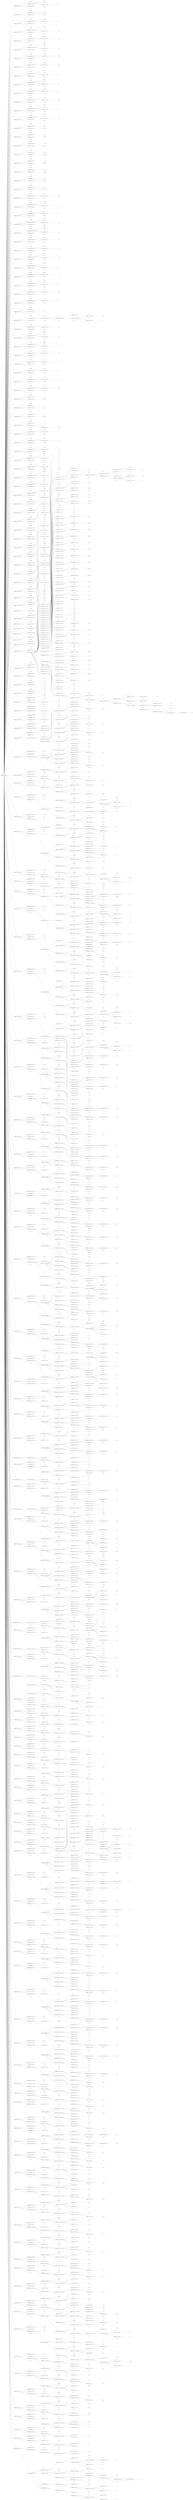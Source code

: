 digraph {
	rankdir=LR
	nodesep=0.75
	ranksep=2
	node14313 [label="translation_unit ((6, 0) - (635, 0))"]
	node14314 [label="type_definition ((6, 0) - (6, 33))"]
	node14313 -> node14314
	node14315 [label=typedef]
	node14314 -> node14315
	node14316 [label="sized_type_specifier ((6, 8) - (6, 25))"]
	node14314 -> node14316
	node14317 [label=long]
	node14316 -> node14317
	node14318 [label=unsigned]
	node14316 -> node14318
	node14319 [label="primitive_type ((6, 22) - (6, 25))"]
	node14316 -> node14319
	node14320 [label=int shape=box style=dashed]
	node14319 -> node14320 [style=dashed]
	node14321 [label="type_identifier ((6, 26) - (6, 32))"]
	node14314 -> node14321
	node14322 [label=size_t shape=box style=dashed]
	node14321 -> node14322 [style=dashed]
	node14323 [label=";"]
	node14314 -> node14323
	node14324 [label="type_definition ((9, 0) - (9, 41))"]
	node14313 -> node14324
	node14325 [label=typedef]
	node14324 -> node14325
	node14326 [label="type_identifier ((9, 8) - (9, 25))"]
	node14324 -> node14326
	node14327 [label=__builtin_va_list shape=box style=dashed]
	node14326 -> node14327 [style=dashed]
	node14328 [label="type_identifier ((9, 26) - (9, 40))"]
	node14324 -> node14328
	node14329 [label=__gnuc_va_list shape=box style=dashed]
	node14328 -> node14329 [style=dashed]
	node14330 [label=";"]
	node14324 -> node14330
	node14331 [label="type_definition ((13, 0) - (13, 31))"]
	node14313 -> node14331
	node14332 [label=typedef]
	node14331 -> node14332
	node14333 [label="sized_type_specifier ((13, 8) - (13, 21))"]
	node14331 -> node14333
	node14334 [label=unsigned]
	node14333 -> node14334
	node14335 [label="primitive_type ((13, 17) - (13, 21))"]
	node14333 -> node14335
	node14336 [label=char shape=box style=dashed]
	node14335 -> node14336 [style=dashed]
	node14337 [label="type_identifier ((13, 22) - (13, 30))"]
	node14331 -> node14337
	node14338 [label=__u_char shape=box style=dashed]
	node14337 -> node14338 [style=dashed]
	node14339 [label=";"]
	node14331 -> node14339
	node14340 [label="type_definition ((14, 0) - (14, 37))"]
	node14313 -> node14340
	node14341 [label=typedef]
	node14340 -> node14341
	node14342 [label="sized_type_specifier ((14, 8) - (14, 26))"]
	node14340 -> node14342
	node14343 [label=unsigned]
	node14342 -> node14343
	node14344 [label=short]
	node14342 -> node14344
	node14345 [label="primitive_type ((14, 23) - (14, 26))"]
	node14342 -> node14345
	node14346 [label=int shape=box style=dashed]
	node14345 -> node14346 [style=dashed]
	node14347 [label="type_identifier ((14, 27) - (14, 36))"]
	node14340 -> node14347
	node14348 [label=__u_short shape=box style=dashed]
	node14347 -> node14348 [style=dashed]
	node14349 [label=";"]
	node14340 -> node14349
	node14350 [label="type_definition ((15, 0) - (15, 29))"]
	node14313 -> node14350
	node14351 [label=typedef]
	node14350 -> node14351
	node14352 [label="sized_type_specifier ((15, 8) - (15, 20))"]
	node14350 -> node14352
	node14353 [label=unsigned]
	node14352 -> node14353
	node14354 [label="primitive_type ((15, 17) - (15, 20))"]
	node14352 -> node14354
	node14355 [label=int shape=box style=dashed]
	node14354 -> node14355 [style=dashed]
	node14356 [label="type_identifier ((15, 21) - (15, 28))"]
	node14350 -> node14356
	node14357 [label=__u_int shape=box style=dashed]
	node14356 -> node14357 [style=dashed]
	node14358 [label=";"]
	node14350 -> node14358
	node14359 [label="type_definition ((16, 0) - (16, 35))"]
	node14313 -> node14359
	node14360 [label=typedef]
	node14359 -> node14360
	node14361 [label="sized_type_specifier ((16, 8) - (16, 25))"]
	node14359 -> node14361
	node14362 [label=unsigned]
	node14361 -> node14362
	node14363 [label=long]
	node14361 -> node14363
	node14364 [label="primitive_type ((16, 22) - (16, 25))"]
	node14361 -> node14364
	node14365 [label=int shape=box style=dashed]
	node14364 -> node14365 [style=dashed]
	node14366 [label="type_identifier ((16, 26) - (16, 34))"]
	node14359 -> node14366
	node14367 [label=__u_long shape=box style=dashed]
	node14366 -> node14367 [style=dashed]
	node14368 [label=";"]
	node14359 -> node14368
	node14369 [label="type_definition ((19, 0) - (19, 29))"]
	node14313 -> node14369
	node14370 [label=typedef]
	node14369 -> node14370
	node14371 [label="sized_type_specifier ((19, 8) - (19, 19))"]
	node14369 -> node14371
	node14372 [label=signed]
	node14371 -> node14372
	node14373 [label="primitive_type ((19, 15) - (19, 19))"]
	node14371 -> node14373
	node14374 [label=char shape=box style=dashed]
	node14373 -> node14374 [style=dashed]
	node14375 [label="type_identifier ((19, 20) - (19, 28))"]
	node14369 -> node14375
	node14376 [label=__int8_t shape=box style=dashed]
	node14375 -> node14376 [style=dashed]
	node14377 [label=";"]
	node14369 -> node14377
	node14378 [label="type_definition ((20, 0) - (20, 32))"]
	node14313 -> node14378
	node14379 [label=typedef]
	node14378 -> node14379
	node14380 [label="sized_type_specifier ((20, 8) - (20, 21))"]
	node14378 -> node14380
	node14381 [label=unsigned]
	node14380 -> node14381
	node14382 [label="primitive_type ((20, 17) - (20, 21))"]
	node14380 -> node14382
	node14383 [label=char shape=box style=dashed]
	node14382 -> node14383 [style=dashed]
	node14384 [label="type_identifier ((20, 22) - (20, 31))"]
	node14378 -> node14384
	node14385 [label=__uint8_t shape=box style=dashed]
	node14384 -> node14385 [style=dashed]
	node14386 [label=";"]
	node14378 -> node14386
	node14387 [label="type_definition ((21, 0) - (21, 35))"]
	node14313 -> node14387
	node14388 [label=typedef]
	node14387 -> node14388
	node14389 [label="sized_type_specifier ((21, 8) - (21, 24))"]
	node14387 -> node14389
	node14390 [label=signed]
	node14389 -> node14390
	node14391 [label=short]
	node14389 -> node14391
	node14392 [label="primitive_type ((21, 21) - (21, 24))"]
	node14389 -> node14392
	node14393 [label=int shape=box style=dashed]
	node14392 -> node14393 [style=dashed]
	node14394 [label="type_identifier ((21, 25) - (21, 34))"]
	node14387 -> node14394
	node14395 [label=__int16_t shape=box style=dashed]
	node14394 -> node14395 [style=dashed]
	node14396 [label=";"]
	node14387 -> node14396
	node14397 [label="type_definition ((22, 0) - (22, 38))"]
	node14313 -> node14397
	node14398 [label=typedef]
	node14397 -> node14398
	node14399 [label="sized_type_specifier ((22, 8) - (22, 26))"]
	node14397 -> node14399
	node14400 [label=unsigned]
	node14399 -> node14400
	node14401 [label=short]
	node14399 -> node14401
	node14402 [label="primitive_type ((22, 23) - (22, 26))"]
	node14399 -> node14402
	node14403 [label=int shape=box style=dashed]
	node14402 -> node14403 [style=dashed]
	node14404 [label="type_identifier ((22, 27) - (22, 37))"]
	node14397 -> node14404
	node14405 [label=__uint16_t shape=box style=dashed]
	node14404 -> node14405 [style=dashed]
	node14406 [label=";"]
	node14397 -> node14406
	node14407 [label="type_definition ((23, 0) - (23, 29))"]
	node14313 -> node14407
	node14408 [label=typedef]
	node14407 -> node14408
	node14409 [label="sized_type_specifier ((23, 8) - (23, 18))"]
	node14407 -> node14409
	node14410 [label=signed]
	node14409 -> node14410
	node14411 [label="primitive_type ((23, 15) - (23, 18))"]
	node14409 -> node14411
	node14412 [label=int shape=box style=dashed]
	node14411 -> node14412 [style=dashed]
	node14413 [label="type_identifier ((23, 19) - (23, 28))"]
	node14407 -> node14413
	node14414 [label=__int32_t shape=box style=dashed]
	node14413 -> node14414 [style=dashed]
	node14415 [label=";"]
	node14407 -> node14415
	node14416 [label="type_definition ((24, 0) - (24, 32))"]
	node14313 -> node14416
	node14417 [label=typedef]
	node14416 -> node14417
	node14418 [label="sized_type_specifier ((24, 8) - (24, 20))"]
	node14416 -> node14418
	node14419 [label=unsigned]
	node14418 -> node14419
	node14420 [label="primitive_type ((24, 17) - (24, 20))"]
	node14418 -> node14420
	node14421 [label=int shape=box style=dashed]
	node14420 -> node14421 [style=dashed]
	node14422 [label="type_identifier ((24, 21) - (24, 31))"]
	node14416 -> node14422
	node14423 [label=__uint32_t shape=box style=dashed]
	node14422 -> node14423 [style=dashed]
	node14424 [label=";"]
	node14416 -> node14424
	node14425 [label="type_definition ((26, 0) - (26, 34))"]
	node14313 -> node14425
	node14426 [label=typedef]
	node14425 -> node14426
	node14427 [label="sized_type_specifier ((26, 8) - (26, 23))"]
	node14425 -> node14427
	node14428 [label=signed]
	node14427 -> node14428
	node14429 [label=long]
	node14427 -> node14429
	node14430 [label="primitive_type ((26, 20) - (26, 23))"]
	node14427 -> node14430
	node14431 [label=int shape=box style=dashed]
	node14430 -> node14431 [style=dashed]
	node14432 [label="type_identifier ((26, 24) - (26, 33))"]
	node14425 -> node14432
	node14433 [label=__int64_t shape=box style=dashed]
	node14432 -> node14433 [style=dashed]
	node14434 [label=";"]
	node14425 -> node14434
	node14435 [label="type_definition ((27, 0) - (27, 37))"]
	node14313 -> node14435
	node14436 [label=typedef]
	node14435 -> node14436
	node14437 [label="sized_type_specifier ((27, 8) - (27, 25))"]
	node14435 -> node14437
	node14438 [label=unsigned]
	node14437 -> node14438
	node14439 [label=long]
	node14437 -> node14439
	node14440 [label="primitive_type ((27, 22) - (27, 25))"]
	node14437 -> node14440
	node14441 [label=int shape=box style=dashed]
	node14440 -> node14441 [style=dashed]
	node14442 [label="type_identifier ((27, 26) - (27, 36))"]
	node14435 -> node14442
	node14443 [label=__uint64_t shape=box style=dashed]
	node14442 -> node14443 [style=dashed]
	node14444 [label=";"]
	node14435 -> node14444
	node14445 [label="type_definition ((34, 0) - (34, 32))"]
	node14313 -> node14445
	node14446 [label=typedef]
	node14445 -> node14446
	node14447 [label="type_identifier ((34, 8) - (34, 16))"]
	node14445 -> node14447
	node14448 [label=__int8_t shape=box style=dashed]
	node14447 -> node14448 [style=dashed]
	node14449 [label="type_identifier ((34, 17) - (34, 31))"]
	node14445 -> node14449
	node14450 [label=__int_least8_t shape=box style=dashed]
	node14449 -> node14450 [style=dashed]
	node14451 [label=";"]
	node14445 -> node14451
	node14452 [label="type_definition ((35, 0) - (35, 34))"]
	node14313 -> node14452
	node14453 [label=typedef]
	node14452 -> node14453
	node14454 [label="type_identifier ((35, 8) - (35, 17))"]
	node14452 -> node14454
	node14455 [label=__uint8_t shape=box style=dashed]
	node14454 -> node14455 [style=dashed]
	node14456 [label="type_identifier ((35, 18) - (35, 33))"]
	node14452 -> node14456
	node14457 [label=__uint_least8_t shape=box style=dashed]
	node14456 -> node14457 [style=dashed]
	node14458 [label=";"]
	node14452 -> node14458
	node14459 [label="type_definition ((36, 0) - (36, 34))"]
	node14313 -> node14459
	node14460 [label=typedef]
	node14459 -> node14460
	node14461 [label="type_identifier ((36, 8) - (36, 17))"]
	node14459 -> node14461
	node14462 [label=__int16_t shape=box style=dashed]
	node14461 -> node14462 [style=dashed]
	node14463 [label="type_identifier ((36, 18) - (36, 33))"]
	node14459 -> node14463
	node14464 [label=__int_least16_t shape=box style=dashed]
	node14463 -> node14464 [style=dashed]
	node14465 [label=";"]
	node14459 -> node14465
	node14466 [label="type_definition ((37, 0) - (37, 36))"]
	node14313 -> node14466
	node14467 [label=typedef]
	node14466 -> node14467
	node14468 [label="type_identifier ((37, 8) - (37, 18))"]
	node14466 -> node14468
	node14469 [label=__uint16_t shape=box style=dashed]
	node14468 -> node14469 [style=dashed]
	node14470 [label="type_identifier ((37, 19) - (37, 35))"]
	node14466 -> node14470
	node14471 [label=__uint_least16_t shape=box style=dashed]
	node14470 -> node14471 [style=dashed]
	node14472 [label=";"]
	node14466 -> node14472
	node14473 [label="type_definition ((38, 0) - (38, 34))"]
	node14313 -> node14473
	node14474 [label=typedef]
	node14473 -> node14474
	node14475 [label="type_identifier ((38, 8) - (38, 17))"]
	node14473 -> node14475
	node14476 [label=__int32_t shape=box style=dashed]
	node14475 -> node14476 [style=dashed]
	node14477 [label="type_identifier ((38, 18) - (38, 33))"]
	node14473 -> node14477
	node14478 [label=__int_least32_t shape=box style=dashed]
	node14477 -> node14478 [style=dashed]
	node14479 [label=";"]
	node14473 -> node14479
	node14480 [label="type_definition ((39, 0) - (39, 36))"]
	node14313 -> node14480
	node14481 [label=typedef]
	node14480 -> node14481
	node14482 [label="type_identifier ((39, 8) - (39, 18))"]
	node14480 -> node14482
	node14483 [label=__uint32_t shape=box style=dashed]
	node14482 -> node14483 [style=dashed]
	node14484 [label="type_identifier ((39, 19) - (39, 35))"]
	node14480 -> node14484
	node14485 [label=__uint_least32_t shape=box style=dashed]
	node14484 -> node14485 [style=dashed]
	node14486 [label=";"]
	node14480 -> node14486
	node14487 [label="type_definition ((40, 0) - (40, 34))"]
	node14313 -> node14487
	node14488 [label=typedef]
	node14487 -> node14488
	node14489 [label="type_identifier ((40, 8) - (40, 17))"]
	node14487 -> node14489
	node14490 [label=__int64_t shape=box style=dashed]
	node14489 -> node14490 [style=dashed]
	node14491 [label="type_identifier ((40, 18) - (40, 33))"]
	node14487 -> node14491
	node14492 [label=__int_least64_t shape=box style=dashed]
	node14491 -> node14492 [style=dashed]
	node14493 [label=";"]
	node14487 -> node14493
	node14494 [label="type_definition ((41, 0) - (41, 36))"]
	node14313 -> node14494
	node14495 [label=typedef]
	node14494 -> node14495
	node14496 [label="type_identifier ((41, 8) - (41, 18))"]
	node14494 -> node14496
	node14497 [label=__uint64_t shape=box style=dashed]
	node14496 -> node14497 [style=dashed]
	node14498 [label="type_identifier ((41, 19) - (41, 35))"]
	node14494 -> node14498
	node14499 [label=__uint_least64_t shape=box style=dashed]
	node14498 -> node14499 [style=dashed]
	node14500 [label=";"]
	node14494 -> node14500
	node14501 [label="type_definition ((45, 0) - (45, 26))"]
	node14313 -> node14501
	node14502 [label=typedef]
	node14501 -> node14502
	node14503 [label="sized_type_specifier ((45, 8) - (45, 16))"]
	node14501 -> node14503
	node14504 [label=long]
	node14503 -> node14504
	node14505 [label="primitive_type ((45, 13) - (45, 16))"]
	node14503 -> node14505
	node14506 [label=int shape=box style=dashed]
	node14505 -> node14506 [style=dashed]
	node14507 [label="type_identifier ((45, 17) - (45, 25))"]
	node14501 -> node14507
	node14508 [label=__quad_t shape=box style=dashed]
	node14507 -> node14508 [style=dashed]
	node14509 [label=";"]
	node14501 -> node14509
	node14510 [label="type_definition ((46, 0) - (46, 37))"]
	node14313 -> node14510
	node14511 [label=typedef]
	node14510 -> node14511
	node14512 [label="sized_type_specifier ((46, 8) - (46, 25))"]
	node14510 -> node14512
	node14513 [label=unsigned]
	node14512 -> node14513
	node14514 [label=long]
	node14512 -> node14514
	node14515 [label="primitive_type ((46, 22) - (46, 25))"]
	node14512 -> node14515
	node14516 [label=int shape=box style=dashed]
	node14515 -> node14516 [style=dashed]
	node14517 [label="type_identifier ((46, 26) - (46, 36))"]
	node14510 -> node14517
	node14518 [label=__u_quad_t shape=box style=dashed]
	node14517 -> node14518 [style=dashed]
	node14519 [label=";"]
	node14510 -> node14519
	node14520 [label="type_definition ((54, 0) - (54, 28))"]
	node14313 -> node14520
	node14521 [label=typedef]
	node14520 -> node14521
	node14522 [label="sized_type_specifier ((54, 8) - (54, 16))"]
	node14520 -> node14522
	node14523 [label=long]
	node14522 -> node14523
	node14524 [label="primitive_type ((54, 13) - (54, 16))"]
	node14522 -> node14524
	node14525 [label=int shape=box style=dashed]
	node14524 -> node14525 [style=dashed]
	node14526 [label="type_identifier ((54, 17) - (54, 27))"]
	node14520 -> node14526
	node14527 [label=__intmax_t shape=box style=dashed]
	node14526 -> node14527 [style=dashed]
	node14528 [label=";"]
	node14520 -> node14528
	node14529 [label="type_definition ((55, 0) - (55, 38))"]
	node14313 -> node14529
	node14530 [label=typedef]
	node14529 -> node14530
	node14531 [label="sized_type_specifier ((55, 8) - (55, 25))"]
	node14529 -> node14531
	node14532 [label=unsigned]
	node14531 -> node14532
	node14533 [label=long]
	node14531 -> node14533
	node14534 [label="primitive_type ((55, 22) - (55, 25))"]
	node14531 -> node14534
	node14535 [label=int shape=box style=dashed]
	node14534 -> node14535 [style=dashed]
	node14536 [label="type_identifier ((55, 26) - (55, 37))"]
	node14529 -> node14536
	node14537 [label=__uintmax_t shape=box style=dashed]
	node14536 -> node14537 [style=dashed]
	node14538 [label=";"]
	node14529 -> node14538
	node14539 [label="type_definition ((58, 0) - (58, 34))"]
	node14313 -> node14539
	node14540 [label=typedef]
	node14539 -> node14540
	node14541 [label="sized_type_specifier ((58, 8) - (58, 25))"]
	node14539 -> node14541
	node14542 [label=unsigned]
	node14541 -> node14542
	node14543 [label=long]
	node14541 -> node14543
	node14544 [label="primitive_type ((58, 22) - (58, 25))"]
	node14541 -> node14544
	node14545 [label=int shape=box style=dashed]
	node14544 -> node14545 [style=dashed]
	node14546 [label="type_identifier ((58, 26) - (58, 33))"]
	node14539 -> node14546
	node14547 [label=__dev_t shape=box style=dashed]
	node14546 -> node14547 [style=dashed]
	node14548 [label=";"]
	node14539 -> node14548
	node14549 [label="type_definition ((59, 0) - (59, 29))"]
	node14313 -> node14549
	node14550 [label=typedef]
	node14549 -> node14550
	node14551 [label="sized_type_specifier ((59, 8) - (59, 20))"]
	node14549 -> node14551
	node14552 [label=unsigned]
	node14551 -> node14552
	node14553 [label="primitive_type ((59, 17) - (59, 20))"]
	node14551 -> node14553
	node14554 [label=int shape=box style=dashed]
	node14553 -> node14554 [style=dashed]
	node14555 [label="type_identifier ((59, 21) - (59, 28))"]
	node14549 -> node14555
	node14556 [label=__uid_t shape=box style=dashed]
	node14555 -> node14556 [style=dashed]
	node14557 [label=";"]
	node14549 -> node14557
	node14558 [label="type_definition ((60, 0) - (60, 29))"]
	node14313 -> node14558
	node14559 [label=typedef]
	node14558 -> node14559
	node14560 [label="sized_type_specifier ((60, 8) - (60, 20))"]
	node14558 -> node14560
	node14561 [label=unsigned]
	node14560 -> node14561
	node14562 [label="primitive_type ((60, 17) - (60, 20))"]
	node14560 -> node14562
	node14563 [label=int shape=box style=dashed]
	node14562 -> node14563 [style=dashed]
	node14564 [label="type_identifier ((60, 21) - (60, 28))"]
	node14558 -> node14564
	node14565 [label=__gid_t shape=box style=dashed]
	node14564 -> node14565 [style=dashed]
	node14566 [label=";"]
	node14558 -> node14566
	node14567 [label="type_definition ((61, 0) - (61, 34))"]
	node14313 -> node14567
	node14568 [label=typedef]
	node14567 -> node14568
	node14569 [label="sized_type_specifier ((61, 8) - (61, 25))"]
	node14567 -> node14569
	node14570 [label=unsigned]
	node14569 -> node14570
	node14571 [label=long]
	node14569 -> node14571
	node14572 [label="primitive_type ((61, 22) - (61, 25))"]
	node14569 -> node14572
	node14573 [label=int shape=box style=dashed]
	node14572 -> node14573 [style=dashed]
	node14574 [label="type_identifier ((61, 26) - (61, 33))"]
	node14567 -> node14574
	node14575 [label=__ino_t shape=box style=dashed]
	node14574 -> node14575 [style=dashed]
	node14576 [label=";"]
	node14567 -> node14576
	node14577 [label="type_definition ((62, 0) - (62, 36))"]
	node14313 -> node14577
	node14578 [label=typedef]
	node14577 -> node14578
	node14579 [label="sized_type_specifier ((62, 8) - (62, 25))"]
	node14577 -> node14579
	node14580 [label=unsigned]
	node14579 -> node14580
	node14581 [label=long]
	node14579 -> node14581
	node14582 [label="primitive_type ((62, 22) - (62, 25))"]
	node14579 -> node14582
	node14583 [label=int shape=box style=dashed]
	node14582 -> node14583 [style=dashed]
	node14584 [label="type_identifier ((62, 26) - (62, 35))"]
	node14577 -> node14584
	node14585 [label=__ino64_t shape=box style=dashed]
	node14584 -> node14585 [style=dashed]
	node14586 [label=";"]
	node14577 -> node14586
	node14587 [label="type_definition ((63, 0) - (63, 30))"]
	node14313 -> node14587
	node14588 [label=typedef]
	node14587 -> node14588
	node14589 [label="sized_type_specifier ((63, 8) - (63, 20))"]
	node14587 -> node14589
	node14590 [label=unsigned]
	node14589 -> node14590
	node14591 [label="primitive_type ((63, 17) - (63, 20))"]
	node14589 -> node14591
	node14592 [label=int shape=box style=dashed]
	node14591 -> node14592 [style=dashed]
	node14593 [label="type_identifier ((63, 21) - (63, 29))"]
	node14587 -> node14593
	node14594 [label=__mode_t shape=box style=dashed]
	node14593 -> node14594 [style=dashed]
	node14595 [label=";"]
	node14587 -> node14595
	node14596 [label="type_definition ((64, 0) - (64, 36))"]
	node14313 -> node14596
	node14597 [label=typedef]
	node14596 -> node14597
	node14598 [label="sized_type_specifier ((64, 8) - (64, 25))"]
	node14596 -> node14598
	node14599 [label=unsigned]
	node14598 -> node14599
	node14600 [label=long]
	node14598 -> node14600
	node14601 [label="primitive_type ((64, 22) - (64, 25))"]
	node14598 -> node14601
	node14602 [label=int shape=box style=dashed]
	node14601 -> node14602 [style=dashed]
	node14603 [label="type_identifier ((64, 26) - (64, 35))"]
	node14596 -> node14603
	node14604 [label=__nlink_t shape=box style=dashed]
	node14603 -> node14604 [style=dashed]
	node14605 [label=";"]
	node14596 -> node14605
	node14606 [label="type_definition ((65, 0) - (65, 25))"]
	node14313 -> node14606
	node14607 [label=typedef]
	node14606 -> node14607
	node14608 [label="sized_type_specifier ((65, 8) - (65, 16))"]
	node14606 -> node14608
	node14609 [label=long]
	node14608 -> node14609
	node14610 [label="primitive_type ((65, 13) - (65, 16))"]
	node14608 -> node14610
	node14611 [label=int shape=box style=dashed]
	node14610 -> node14611 [style=dashed]
	node14612 [label="type_identifier ((65, 17) - (65, 24))"]
	node14606 -> node14612
	node14613 [label=__off_t shape=box style=dashed]
	node14612 -> node14613 [style=dashed]
	node14614 [label=";"]
	node14606 -> node14614
	node14615 [label="type_definition ((66, 0) - (66, 27))"]
	node14313 -> node14615
	node14616 [label=typedef]
	node14615 -> node14616
	node14617 [label="sized_type_specifier ((66, 8) - (66, 16))"]
	node14615 -> node14617
	node14618 [label=long]
	node14617 -> node14618
	node14619 [label="primitive_type ((66, 13) - (66, 16))"]
	node14617 -> node14619
	node14620 [label=int shape=box style=dashed]
	node14619 -> node14620 [style=dashed]
	node14621 [label="type_identifier ((66, 17) - (66, 26))"]
	node14615 -> node14621
	node14622 [label=__off64_t shape=box style=dashed]
	node14621 -> node14622 [style=dashed]
	node14623 [label=";"]
	node14615 -> node14623
	node14624 [label="type_definition ((67, 0) - (67, 20))"]
	node14313 -> node14624
	node14625 [label=typedef]
	node14624 -> node14625
	node14626 [label="primitive_type ((67, 8) - (67, 11))"]
	node14624 -> node14626
	node14627 [label=int shape=box style=dashed]
	node14626 -> node14627 [style=dashed]
	node14628 [label="type_identifier ((67, 12) - (67, 19))"]
	node14624 -> node14628
	node14629 [label=__pid_t shape=box style=dashed]
	node14628 -> node14629 [style=dashed]
	node14630 [label=";"]
	node14624 -> node14630
	node14631 [label="type_definition ((68, 0) - (68, 42))"]
	node14313 -> node14631
	node14632 [label=typedef]
	node14631 -> node14632
	node14633 [label="struct_specifier ((68, 8) - (68, 32))"]
	node14631 -> node14633
	node14634 [label=struct]
	node14633 -> node14634
	node14635 [label="field_declaration_list ((68, 15) - (68, 32))"]
	node14633 -> node14635
	node14636 [label="{"]
	node14635 -> node14636
	node14637 [label="field_declaration ((68, 17) - (68, 30))"]
	node14635 -> node14637
	node14638 [label="primitive_type ((68, 17) - (68, 20))"]
	node14637 -> node14638
	node14639 [label=int shape=box style=dashed]
	node14638 -> node14639 [style=dashed]
	node14640 [label="array_declarator ((68, 21) - (68, 29))"]
	node14637 -> node14640
	node14641 [label="field_identifier ((68, 21) - (68, 26))"]
	node14640 -> node14641
	node14642 [label=__val shape=box style=dashed]
	node14641 -> node14642 [style=dashed]
	node14643 [label="["]
	node14640 -> node14643
	node14644 [label="number_literal ((68, 27) - (68, 28))"]
	node14640 -> node14644
	node14645 [label=2 shape=box style=dashed]
	node14644 -> node14645 [style=dashed]
	node14646 [label="]"]
	node14640 -> node14646
	node14647 [label=";"]
	node14637 -> node14647
	node14648 [label="}"]
	node14635 -> node14648
	node14649 [label="type_identifier ((68, 33) - (68, 41))"]
	node14631 -> node14649
	node14650 [label=__fsid_t shape=box style=dashed]
	node14649 -> node14650 [style=dashed]
	node14651 [label=";"]
	node14631 -> node14651
	node14652 [label="type_definition ((69, 0) - (69, 27))"]
	node14313 -> node14652
	node14653 [label=typedef]
	node14652 -> node14653
	node14654 [label="sized_type_specifier ((69, 8) - (69, 16))"]
	node14652 -> node14654
	node14655 [label=long]
	node14654 -> node14655
	node14656 [label="primitive_type ((69, 13) - (69, 16))"]
	node14654 -> node14656
	node14657 [label=int shape=box style=dashed]
	node14656 -> node14657 [style=dashed]
	node14658 [label="type_identifier ((69, 17) - (69, 26))"]
	node14652 -> node14658
	node14659 [label=__clock_t shape=box style=dashed]
	node14658 -> node14659 [style=dashed]
	node14660 [label=";"]
	node14652 -> node14660
	node14661 [label="type_definition ((70, 0) - (70, 35))"]
	node14313 -> node14661
	node14662 [label=typedef]
	node14661 -> node14662
	node14663 [label="sized_type_specifier ((70, 8) - (70, 25))"]
	node14661 -> node14663
	node14664 [label=unsigned]
	node14663 -> node14664
	node14665 [label=long]
	node14663 -> node14665
	node14666 [label="primitive_type ((70, 22) - (70, 25))"]
	node14663 -> node14666
	node14667 [label=int shape=box style=dashed]
	node14666 -> node14667 [style=dashed]
	node14668 [label="type_identifier ((70, 26) - (70, 34))"]
	node14661 -> node14668
	node14669 [label=__rlim_t shape=box style=dashed]
	node14668 -> node14669 [style=dashed]
	node14670 [label=";"]
	node14661 -> node14670
	node14671 [label="type_definition ((71, 0) - (71, 37))"]
	node14313 -> node14671
	node14672 [label=typedef]
	node14671 -> node14672
	node14673 [label="sized_type_specifier ((71, 8) - (71, 25))"]
	node14671 -> node14673
	node14674 [label=unsigned]
	node14673 -> node14674
	node14675 [label=long]
	node14673 -> node14675
	node14676 [label="primitive_type ((71, 22) - (71, 25))"]
	node14673 -> node14676
	node14677 [label=int shape=box style=dashed]
	node14676 -> node14677 [style=dashed]
	node14678 [label="type_identifier ((71, 26) - (71, 36))"]
	node14671 -> node14678
	node14679 [label=__rlim64_t shape=box style=dashed]
	node14678 -> node14679 [style=dashed]
	node14680 [label=";"]
	node14671 -> node14680
	node14681 [label="type_definition ((72, 0) - (72, 28))"]
	node14313 -> node14681
	node14682 [label=typedef]
	node14681 -> node14682
	node14683 [label="sized_type_specifier ((72, 8) - (72, 20))"]
	node14681 -> node14683
	node14684 [label=unsigned]
	node14683 -> node14684
	node14685 [label="primitive_type ((72, 17) - (72, 20))"]
	node14683 -> node14685
	node14686 [label=int shape=box style=dashed]
	node14685 -> node14686 [style=dashed]
	node14687 [label="type_identifier ((72, 21) - (72, 27))"]
	node14681 -> node14687
	node14688 [label=__id_t shape=box style=dashed]
	node14687 -> node14688 [style=dashed]
	node14689 [label=";"]
	node14681 -> node14689
	node14690 [label="type_definition ((73, 0) - (73, 26))"]
	node14313 -> node14690
	node14691 [label=typedef]
	node14690 -> node14691
	node14692 [label="sized_type_specifier ((73, 8) - (73, 16))"]
	node14690 -> node14692
	node14693 [label=long]
	node14692 -> node14693
	node14694 [label="primitive_type ((73, 13) - (73, 16))"]
	node14692 -> node14694
	node14695 [label=int shape=box style=dashed]
	node14694 -> node14695 [style=dashed]
	node14696 [label="type_identifier ((73, 17) - (73, 25))"]
	node14690 -> node14696
	node14697 [label=__time_t shape=box style=dashed]
	node14696 -> node14697 [style=dashed]
	node14698 [label=";"]
	node14690 -> node14698
	node14699 [label="type_definition ((74, 0) - (74, 34))"]
	node14313 -> node14699
	node14700 [label=typedef]
	node14699 -> node14700
	node14701 [label="sized_type_specifier ((74, 8) - (74, 20))"]
	node14699 -> node14701
	node14702 [label=unsigned]
	node14701 -> node14702
	node14703 [label="primitive_type ((74, 17) - (74, 20))"]
	node14701 -> node14703
	node14704 [label=int shape=box style=dashed]
	node14703 -> node14704 [style=dashed]
	node14705 [label="type_identifier ((74, 21) - (74, 33))"]
	node14699 -> node14705
	node14706 [label=__useconds_t shape=box style=dashed]
	node14705 -> node14706 [style=dashed]
	node14707 [label=";"]
	node14699 -> node14707
	node14708 [label="type_definition ((75, 0) - (75, 31))"]
	node14313 -> node14708
	node14709 [label=typedef]
	node14708 -> node14709
	node14710 [label="sized_type_specifier ((75, 8) - (75, 16))"]
	node14708 -> node14710
	node14711 [label=long]
	node14710 -> node14711
	node14712 [label="primitive_type ((75, 13) - (75, 16))"]
	node14710 -> node14712
	node14713 [label=int shape=box style=dashed]
	node14712 -> node14713 [style=dashed]
	node14714 [label="type_identifier ((75, 17) - (75, 30))"]
	node14708 -> node14714
	node14715 [label=__suseconds_t shape=box style=dashed]
	node14714 -> node14715 [style=dashed]
	node14716 [label=";"]
	node14708 -> node14716
	node14717 [label="type_definition ((76, 0) - (76, 33))"]
	node14313 -> node14717
	node14718 [label=typedef]
	node14717 -> node14718
	node14719 [label="sized_type_specifier ((76, 8) - (76, 16))"]
	node14717 -> node14719
	node14720 [label=long]
	node14719 -> node14720
	node14721 [label="primitive_type ((76, 13) - (76, 16))"]
	node14719 -> node14721
	node14722 [label=int shape=box style=dashed]
	node14721 -> node14722 [style=dashed]
	node14723 [label="type_identifier ((76, 17) - (76, 32))"]
	node14717 -> node14723
	node14724 [label=__suseconds64_t shape=box style=dashed]
	node14723 -> node14724 [style=dashed]
	node14725 [label=";"]
	node14717 -> node14725
	node14726 [label="type_definition ((78, 0) - (78, 22))"]
	node14313 -> node14726
	node14727 [label=typedef]
	node14726 -> node14727
	node14728 [label="primitive_type ((78, 8) - (78, 11))"]
	node14726 -> node14728
	node14729 [label=int shape=box style=dashed]
	node14728 -> node14729 [style=dashed]
	node14730 [label="type_identifier ((78, 12) - (78, 21))"]
	node14726 -> node14730
	node14731 [label=__daddr_t shape=box style=dashed]
	node14730 -> node14731 [style=dashed]
	node14732 [label=";"]
	node14726 -> node14732
	node14733 [label="type_definition ((79, 0) - (79, 20))"]
	node14313 -> node14733
	node14734 [label=typedef]
	node14733 -> node14734
	node14735 [label="primitive_type ((79, 8) - (79, 11))"]
	node14733 -> node14735
	node14736 [label=int shape=box style=dashed]
	node14735 -> node14736 [style=dashed]
	node14737 [label="type_identifier ((79, 12) - (79, 19))"]
	node14733 -> node14737
	node14738 [label=__key_t shape=box style=dashed]
	node14737 -> node14738 [style=dashed]
	node14739 [label=";"]
	node14733 -> node14739
	node14740 [label="type_definition ((82, 0) - (82, 24))"]
	node14313 -> node14740
	node14741 [label=typedef]
	node14740 -> node14741
	node14742 [label="primitive_type ((82, 8) - (82, 11))"]
	node14740 -> node14742
	node14743 [label=int shape=box style=dashed]
	node14742 -> node14743 [style=dashed]
	node14744 [label="type_identifier ((82, 12) - (82, 23))"]
	node14740 -> node14744
	node14745 [label=__clockid_t shape=box style=dashed]
	node14744 -> node14745 [style=dashed]
	node14746 [label=";"]
	node14740 -> node14746
	node14747 [label="type_definition ((85, 0) - (85, 25))"]
	node14313 -> node14747
	node14748 [label=typedef]
	node14747 -> node14748
	node14749 [label="primitive_type ((85, 8) - (85, 12))"]
	node14747 -> node14749
	node14750 [label=void shape=box style=dashed]
	node14749 -> node14750 [style=dashed]
	node14751 [label="pointer_declarator ((85, 13) - (85, 24))"]
	node14747 -> node14751
	node14752 [label="*"]
	node14751 -> node14752
	node14753 [label="type_identifier ((85, 15) - (85, 24))"]
	node14751 -> node14753
	node14754 [label=__timer_t shape=box style=dashed]
	node14753 -> node14754 [style=dashed]
	node14755 [label=";"]
	node14747 -> node14755
	node14756 [label="type_definition ((88, 0) - (88, 29))"]
	node14313 -> node14756
	node14757 [label=typedef]
	node14756 -> node14757
	node14758 [label="sized_type_specifier ((88, 8) - (88, 16))"]
	node14756 -> node14758
	node14759 [label=long]
	node14758 -> node14759
	node14760 [label="primitive_type ((88, 13) - (88, 16))"]
	node14758 -> node14760
	node14761 [label=int shape=box style=dashed]
	node14760 -> node14761 [style=dashed]
	node14762 [label="type_identifier ((88, 17) - (88, 28))"]
	node14756 -> node14762
	node14763 [label=__blksize_t shape=box style=dashed]
	node14762 -> node14763 [style=dashed]
	node14764 [label=";"]
	node14756 -> node14764
	node14765 [label="type_definition ((93, 0) - (93, 28))"]
	node14313 -> node14765
	node14766 [label=typedef]
	node14765 -> node14766
	node14767 [label="sized_type_specifier ((93, 8) - (93, 16))"]
	node14765 -> node14767
	node14768 [label=long]
	node14767 -> node14768
	node14769 [label="primitive_type ((93, 13) - (93, 16))"]
	node14767 -> node14769
	node14770 [label=int shape=box style=dashed]
	node14769 -> node14770 [style=dashed]
	node14771 [label="type_identifier ((93, 17) - (93, 27))"]
	node14765 -> node14771
	node14772 [label=__blkcnt_t shape=box style=dashed]
	node14771 -> node14772 [style=dashed]
	node14773 [label=";"]
	node14765 -> node14773
	node14774 [label="type_definition ((94, 0) - (94, 30))"]
	node14313 -> node14774
	node14775 [label=typedef]
	node14774 -> node14775
	node14776 [label="sized_type_specifier ((94, 8) - (94, 16))"]
	node14774 -> node14776
	node14777 [label=long]
	node14776 -> node14777
	node14778 [label="primitive_type ((94, 13) - (94, 16))"]
	node14776 -> node14778
	node14779 [label=int shape=box style=dashed]
	node14778 -> node14779 [style=dashed]
	node14780 [label="type_identifier ((94, 17) - (94, 29))"]
	node14774 -> node14780
	node14781 [label=__blkcnt64_t shape=box style=dashed]
	node14780 -> node14781 [style=dashed]
	node14782 [label=";"]
	node14774 -> node14782
	node14783 [label="type_definition ((97, 0) - (97, 39))"]
	node14313 -> node14783
	node14784 [label=typedef]
	node14783 -> node14784
	node14785 [label="sized_type_specifier ((97, 8) - (97, 25))"]
	node14783 -> node14785
	node14786 [label=unsigned]
	node14785 -> node14786
	node14787 [label=long]
	node14785 -> node14787
	node14788 [label="primitive_type ((97, 22) - (97, 25))"]
	node14785 -> node14788
	node14789 [label=int shape=box style=dashed]
	node14788 -> node14789 [style=dashed]
	node14790 [label="type_identifier ((97, 26) - (97, 38))"]
	node14783 -> node14790
	node14791 [label=__fsblkcnt_t shape=box style=dashed]
	node14790 -> node14791 [style=dashed]
	node14792 [label=";"]
	node14783 -> node14792
	node14793 [label="type_definition ((98, 0) - (98, 41))"]
	node14313 -> node14793
	node14794 [label=typedef]
	node14793 -> node14794
	node14795 [label="sized_type_specifier ((98, 8) - (98, 25))"]
	node14793 -> node14795
	node14796 [label=unsigned]
	node14795 -> node14796
	node14797 [label=long]
	node14795 -> node14797
	node14798 [label="primitive_type ((98, 22) - (98, 25))"]
	node14795 -> node14798
	node14799 [label=int shape=box style=dashed]
	node14798 -> node14799 [style=dashed]
	node14800 [label="type_identifier ((98, 26) - (98, 40))"]
	node14793 -> node14800
	node14801 [label=__fsblkcnt64_t shape=box style=dashed]
	node14800 -> node14801 [style=dashed]
	node14802 [label=";"]
	node14793 -> node14802
	node14803 [label="type_definition ((101, 0) - (101, 39))"]
	node14313 -> node14803
	node14804 [label=typedef]
	node14803 -> node14804
	node14805 [label="sized_type_specifier ((101, 8) - (101, 25))"]
	node14803 -> node14805
	node14806 [label=unsigned]
	node14805 -> node14806
	node14807 [label=long]
	node14805 -> node14807
	node14808 [label="primitive_type ((101, 22) - (101, 25))"]
	node14805 -> node14808
	node14809 [label=int shape=box style=dashed]
	node14808 -> node14809 [style=dashed]
	node14810 [label="type_identifier ((101, 26) - (101, 38))"]
	node14803 -> node14810
	node14811 [label=__fsfilcnt_t shape=box style=dashed]
	node14810 -> node14811 [style=dashed]
	node14812 [label=";"]
	node14803 -> node14812
	node14813 [label="type_definition ((102, 0) - (102, 41))"]
	node14313 -> node14813
	node14814 [label=typedef]
	node14813 -> node14814
	node14815 [label="sized_type_specifier ((102, 8) - (102, 25))"]
	node14813 -> node14815
	node14816 [label=unsigned]
	node14815 -> node14816
	node14817 [label=long]
	node14815 -> node14817
	node14818 [label="primitive_type ((102, 22) - (102, 25))"]
	node14815 -> node14818
	node14819 [label=int shape=box style=dashed]
	node14818 -> node14819 [style=dashed]
	node14820 [label="type_identifier ((102, 26) - (102, 40))"]
	node14813 -> node14820
	node14821 [label=__fsfilcnt64_t shape=box style=dashed]
	node14820 -> node14821 [style=dashed]
	node14822 [label=";"]
	node14813 -> node14822
	node14823 [label="type_definition ((105, 0) - (105, 28))"]
	node14313 -> node14823
	node14824 [label=typedef]
	node14823 -> node14824
	node14825 [label="sized_type_specifier ((105, 8) - (105, 16))"]
	node14823 -> node14825
	node14826 [label=long]
	node14825 -> node14826
	node14827 [label="primitive_type ((105, 13) - (105, 16))"]
	node14825 -> node14827
	node14828 [label=int shape=box style=dashed]
	node14827 -> node14828 [style=dashed]
	node14829 [label="type_identifier ((105, 17) - (105, 27))"]
	node14823 -> node14829
	node14830 [label=__fsword_t shape=box style=dashed]
	node14829 -> node14830 [style=dashed]
	node14831 [label=";"]
	node14823 -> node14831
	node14832 [label="type_definition ((107, 0) - (107, 27))"]
	node14313 -> node14832
	node14833 [label=typedef]
	node14832 -> node14833
	node14834 [label="sized_type_specifier ((107, 8) - (107, 16))"]
	node14832 -> node14834
	node14835 [label=long]
	node14834 -> node14835
	node14836 [label="primitive_type ((107, 13) - (107, 16))"]
	node14834 -> node14836
	node14837 [label=int shape=box style=dashed]
	node14836 -> node14837 [style=dashed]
	node14838 [label="type_identifier ((107, 17) - (107, 26))"]
	node14832 -> node14838
	node14839 [label=__ssize_t shape=box style=dashed]
	node14838 -> node14839 [style=dashed]
	node14840 [label=";"]
	node14832 -> node14840
	node14841 [label="type_definition ((110, 0) - (110, 35))"]
	node14313 -> node14841
	node14842 [label=typedef]
	node14841 -> node14842
	node14843 [label="sized_type_specifier ((110, 8) - (110, 16))"]
	node14841 -> node14843
	node14844 [label=long]
	node14843 -> node14844
	node14845 [label="primitive_type ((110, 13) - (110, 16))"]
	node14843 -> node14845
	node14846 [label=int shape=box style=dashed]
	node14845 -> node14846 [style=dashed]
	node14847 [label="type_identifier ((110, 17) - (110, 34))"]
	node14841 -> node14847
	node14848 [label=__syscall_slong_t shape=box style=dashed]
	node14847 -> node14848 [style=dashed]
	node14849 [label=";"]
	node14841 -> node14849
	node14850 [label="type_definition ((112, 0) - (112, 44))"]
	node14313 -> node14850
	node14851 [label=typedef]
	node14850 -> node14851
	node14852 [label="sized_type_specifier ((112, 8) - (112, 25))"]
	node14850 -> node14852
	node14853 [label=unsigned]
	node14852 -> node14853
	node14854 [label=long]
	node14852 -> node14854
	node14855 [label="primitive_type ((112, 22) - (112, 25))"]
	node14852 -> node14855
	node14856 [label=int shape=box style=dashed]
	node14855 -> node14856 [style=dashed]
	node14857 [label="type_identifier ((112, 26) - (112, 43))"]
	node14850 -> node14857
	node14858 [label=__syscall_ulong_t shape=box style=dashed]
	node14857 -> node14858 [style=dashed]
	node14859 [label=";"]
	node14850 -> node14859
	node14860 [label="type_definition ((116, 0) - (116, 27))"]
	node14313 -> node14860
	node14861 [label=typedef]
	node14860 -> node14861
	node14862 [label="type_identifier ((116, 8) - (116, 17))"]
	node14860 -> node14862
	node14863 [label=__off64_t shape=box style=dashed]
	node14862 -> node14863 [style=dashed]
	node14864 [label="type_identifier ((116, 18) - (116, 26))"]
	node14860 -> node14864
	node14865 [label=__loff_t shape=box style=dashed]
	node14864 -> node14865 [style=dashed]
	node14866 [label=";"]
	node14860 -> node14866
	node14867 [label="type_definition ((117, 0) - (117, 24))"]
	node14313 -> node14867
	node14868 [label=typedef]
	node14867 -> node14868
	node14869 [label="primitive_type ((117, 8) - (117, 12))"]
	node14867 -> node14869
	node14870 [label=char shape=box style=dashed]
	node14869 -> node14870 [style=dashed]
	node14871 [label="pointer_declarator ((117, 13) - (117, 23))"]
	node14867 -> node14871
	node14872 [label="*"]
	node14871 -> node14872
	node14873 [label="type_identifier ((117, 14) - (117, 23))"]
	node14871 -> node14873
	node14874 [label=__caddr_t shape=box style=dashed]
	node14873 -> node14874 [style=dashed]
	node14875 [label=";"]
	node14867 -> node14875
	node14876 [label="type_definition ((120, 0) - (120, 28))"]
	node14313 -> node14876
	node14877 [label=typedef]
	node14876 -> node14877
	node14878 [label="sized_type_specifier ((120, 8) - (120, 16))"]
	node14876 -> node14878
	node14879 [label=long]
	node14878 -> node14879
	node14880 [label="primitive_type ((120, 13) - (120, 16))"]
	node14878 -> node14880
	node14881 [label=int shape=box style=dashed]
	node14880 -> node14881 [style=dashed]
	node14882 [label="type_identifier ((120, 17) - (120, 27))"]
	node14876 -> node14882
	node14883 [label=__intptr_t shape=box style=dashed]
	node14882 -> node14883 [style=dashed]
	node14884 [label=";"]
	node14876 -> node14884
	node14885 [label="type_definition ((123, 0) - (123, 33))"]
	node14313 -> node14885
	node14886 [label=typedef]
	node14885 -> node14886
	node14887 [label="sized_type_specifier ((123, 8) - (123, 20))"]
	node14885 -> node14887
	node14888 [label=unsigned]
	node14887 -> node14888
	node14889 [label="primitive_type ((123, 17) - (123, 20))"]
	node14887 -> node14889
	node14890 [label=int shape=box style=dashed]
	node14889 -> node14890 [style=dashed]
	node14891 [label="type_identifier ((123, 21) - (123, 32))"]
	node14885 -> node14891
	node14892 [label=__socklen_t shape=box style=dashed]
	node14891 -> node14892 [style=dashed]
	node14893 [label=";"]
	node14885 -> node14893
	node14894 [label="type_definition ((128, 0) - (128, 27))"]
	node14313 -> node14894
	node14895 [label=typedef]
	node14894 -> node14895
	node14896 [label="primitive_type ((128, 8) - (128, 11))"]
	node14894 -> node14896
	node14897 [label=int shape=box style=dashed]
	node14896 -> node14897 [style=dashed]
	node14898 [label="type_identifier ((128, 12) - (128, 26))"]
	node14894 -> node14898
	node14899 [label=__sig_atomic_t shape=box style=dashed]
	node14898 -> node14899 [style=dashed]
	node14900 [label=";"]
	node14894 -> node14900
	node14901 [label="type_definition ((133, 0) - (141, 14))"]
	node14313 -> node14901
	node14902 [label=typedef]
	node14901 -> node14902
	node14903 [label="struct_specifier ((133, 8) - (141, 1))"]
	node14901 -> node14903
	node14904 [label=struct]
	node14903 -> node14904
	node14905 [label="field_declaration_list ((134, 0) - (141, 1))"]
	node14903 -> node14905
	node14906 [label="{"]
	node14905 -> node14906
	node14907 [label="field_declaration ((135, 2) - (135, 14))"]
	node14905 -> node14907
	node14908 [label="primitive_type ((135, 2) - (135, 5))"]
	node14907 -> node14908
	node14909 [label=int shape=box style=dashed]
	node14908 -> node14909 [style=dashed]
	node14910 [label="field_identifier ((135, 6) - (135, 13))"]
	node14907 -> node14910
	node14911 [label=__count shape=box style=dashed]
	node14910 -> node14911 [style=dashed]
	node14912 [label=";"]
	node14907 -> node14912
	node14913 [label="field_declaration ((136, 2) - (140, 12))"]
	node14905 -> node14913
	node14914 [label="union_specifier ((136, 2) - (140, 3))"]
	node14913 -> node14914
	node14915 [label=union]
	node14914 -> node14915
	node14916 [label="field_declaration_list ((137, 2) - (140, 3))"]
	node14914 -> node14916
	node14917 [label="{"]
	node14916 -> node14917
	node14918 [label="field_declaration ((138, 4) - (138, 23))"]
	node14916 -> node14918
	node14919 [label="sized_type_specifier ((138, 4) - (138, 16))"]
	node14918 -> node14919
	node14920 [label=unsigned]
	node14919 -> node14920
	node14921 [label="primitive_type ((138, 13) - (138, 16))"]
	node14919 -> node14921
	node14922 [label=int shape=box style=dashed]
	node14921 -> node14922 [style=dashed]
	node14923 [label="field_identifier ((138, 17) - (138, 22))"]
	node14918 -> node14923
	node14924 [label=__wch shape=box style=dashed]
	node14923 -> node14924 [style=dashed]
	node14925 [label=";"]
	node14918 -> node14925
	node14926 [label="field_declaration ((139, 4) - (139, 19))"]
	node14916 -> node14926
	node14927 [label="primitive_type ((139, 4) - (139, 8))"]
	node14926 -> node14927
	node14928 [label=char shape=box style=dashed]
	node14927 -> node14928 [style=dashed]
	node14929 [label="array_declarator ((139, 9) - (139, 18))"]
	node14926 -> node14929
	node14930 [label="field_identifier ((139, 9) - (139, 15))"]
	node14929 -> node14930
	node14931 [label=__wchb shape=box style=dashed]
	node14930 -> node14931 [style=dashed]
	node14932 [label="["]
	node14929 -> node14932
	node14933 [label="number_literal ((139, 16) - (139, 17))"]
	node14929 -> node14933
	node14934 [label=4 shape=box style=dashed]
	node14933 -> node14934 [style=dashed]
	node14935 [label="]"]
	node14929 -> node14935
	node14936 [label=";"]
	node14926 -> node14936
	node14937 [label="}"]
	node14916 -> node14937
	node14938 [label="field_identifier ((140, 4) - (140, 11))"]
	node14913 -> node14938
	node14939 [label=__value shape=box style=dashed]
	node14938 -> node14939 [style=dashed]
	node14940 [label=";"]
	node14913 -> node14940
	node14941 [label="}"]
	node14905 -> node14941
	node14942 [label="type_identifier ((141, 2) - (141, 13))"]
	node14901 -> node14942
	node14943 [label=__mbstate_t shape=box style=dashed]
	node14942 -> node14943 [style=dashed]
	node14944 [label=";"]
	node14901 -> node14944
	node14945 [label="type_definition ((146, 0) - (150, 11))"]
	node14313 -> node14945
	node14946 [label=typedef]
	node14945 -> node14946
	node14947 [label="struct_specifier ((146, 8) - (150, 1))"]
	node14945 -> node14947
	node14948 [label=struct]
	node14947 -> node14948
	node14949 [label="type_identifier ((146, 15) - (146, 24))"]
	node14947 -> node14949
	node14950 [label=_G_fpos_t shape=box style=dashed]
	node14949 -> node14950 [style=dashed]
	node14951 [label="field_declaration_list ((147, 0) - (150, 1))"]
	node14947 -> node14951
	node14952 [label="{"]
	node14951 -> node14952
	node14953 [label="field_declaration ((148, 2) - (148, 16))"]
	node14951 -> node14953
	node14954 [label="type_identifier ((148, 2) - (148, 9))"]
	node14953 -> node14954
	node14955 [label=__off_t shape=box style=dashed]
	node14954 -> node14955 [style=dashed]
	node14956 [label="field_identifier ((148, 10) - (148, 15))"]
	node14953 -> node14956
	node14957 [label=__pos shape=box style=dashed]
	node14956 -> node14957 [style=dashed]
	node14958 [label=";"]
	node14953 -> node14958
	node14959 [label="field_declaration ((149, 2) - (149, 22))"]
	node14951 -> node14959
	node14960 [label="type_identifier ((149, 2) - (149, 13))"]
	node14959 -> node14960
	node14961 [label=__mbstate_t shape=box style=dashed]
	node14960 -> node14961 [style=dashed]
	node14962 [label="field_identifier ((149, 14) - (149, 21))"]
	node14959 -> node14962
	node14963 [label=__state shape=box style=dashed]
	node14962 -> node14963 [style=dashed]
	node14964 [label=";"]
	node14959 -> node14964
	node14965 [label="}"]
	node14951 -> node14965
	node14966 [label="type_identifier ((150, 2) - (150, 10))"]
	node14945 -> node14966
	node14967 [label=__fpos_t shape=box style=dashed]
	node14966 -> node14967 [style=dashed]
	node14968 [label=";"]
	node14945 -> node14968
	node14969 [label="type_definition ((151, 0) - (155, 13))"]
	node14313 -> node14969
	node14970 [label=typedef]
	node14969 -> node14970
	node14971 [label="struct_specifier ((151, 8) - (155, 1))"]
	node14969 -> node14971
	node14972 [label=struct]
	node14971 -> node14972
	node14973 [label="type_identifier ((151, 15) - (151, 26))"]
	node14971 -> node14973
	node14974 [label=_G_fpos64_t shape=box style=dashed]
	node14973 -> node14974 [style=dashed]
	node14975 [label="field_declaration_list ((152, 0) - (155, 1))"]
	node14971 -> node14975
	node14976 [label="{"]
	node14975 -> node14976
	node14977 [label="field_declaration ((153, 2) - (153, 18))"]
	node14975 -> node14977
	node14978 [label="type_identifier ((153, 2) - (153, 11))"]
	node14977 -> node14978
	node14979 [label=__off64_t shape=box style=dashed]
	node14978 -> node14979 [style=dashed]
	node14980 [label="field_identifier ((153, 12) - (153, 17))"]
	node14977 -> node14980
	node14981 [label=__pos shape=box style=dashed]
	node14980 -> node14981 [style=dashed]
	node14982 [label=";"]
	node14977 -> node14982
	node14983 [label="field_declaration ((154, 2) - (154, 22))"]
	node14975 -> node14983
	node14984 [label="type_identifier ((154, 2) - (154, 13))"]
	node14983 -> node14984
	node14985 [label=__mbstate_t shape=box style=dashed]
	node14984 -> node14985 [style=dashed]
	node14986 [label="field_identifier ((154, 14) - (154, 21))"]
	node14983 -> node14986
	node14987 [label=__state shape=box style=dashed]
	node14986 -> node14987 [style=dashed]
	node14988 [label=";"]
	node14983 -> node14988
	node14989 [label="}"]
	node14975 -> node14989
	node14990 [label="type_identifier ((155, 2) - (155, 12))"]
	node14969 -> node14990
	node14991 [label=__fpos64_t shape=box style=dashed]
	node14990 -> node14991 [style=dashed]
	node14992 [label=";"]
	node14969 -> node14992
	node14993 [label="struct_specifier ((159, 0) - (159, 15))"]
	node14313 -> node14993
	node14994 [label=struct]
	node14993 -> node14994
	node14995 [label="type_identifier ((159, 7) - (159, 15))"]
	node14993 -> node14995
	node14996 [label=_IO_FILE shape=box style=dashed]
	node14995 -> node14996 [style=dashed]
	node14997 [label=";"]
	node14313 -> node14997
	node14998 [label="type_definition ((160, 0) - (160, 31))"]
	node14313 -> node14998
	node14999 [label=typedef]
	node14998 -> node14999
	node15000 [label="struct_specifier ((160, 8) - (160, 23))"]
	node14998 -> node15000
	node15001 [label=struct]
	node15000 -> node15001
	node15002 [label="type_identifier ((160, 15) - (160, 23))"]
	node15000 -> node15002
	node15003 [label=_IO_FILE shape=box style=dashed]
	node15002 -> node15003 [style=dashed]
	node15004 [label="type_identifier ((160, 24) - (160, 30))"]
	node14998 -> node15004
	node15005 [label=__FILE shape=box style=dashed]
	node15004 -> node15005 [style=dashed]
	node15006 [label=";"]
	node14998 -> node15006
	node15007 [label="struct_specifier ((164, 0) - (164, 15))"]
	node14313 -> node15007
	node15008 [label=struct]
	node15007 -> node15008
	node15009 [label="type_identifier ((164, 7) - (164, 15))"]
	node15007 -> node15009
	node15010 [label=_IO_FILE shape=box style=dashed]
	node15009 -> node15010 [style=dashed]
	node15011 [label=";"]
	node14313 -> node15011
	node15012 [label="type_definition ((167, 0) - (167, 29))"]
	node14313 -> node15012
	node15013 [label=typedef]
	node15012 -> node15013
	node15014 [label="struct_specifier ((167, 8) - (167, 23))"]
	node15012 -> node15014
	node15015 [label=struct]
	node15014 -> node15015
	node15016 [label="type_identifier ((167, 15) - (167, 23))"]
	node15014 -> node15016
	node15017 [label=_IO_FILE shape=box style=dashed]
	node15016 -> node15017 [style=dashed]
	node15018 [label="type_identifier ((167, 24) - (167, 28))"]
	node15012 -> node15018
	node15019 [label=FILE shape=box style=dashed]
	node15018 -> node15019 [style=dashed]
	node15020 [label=";"]
	node15012 -> node15020
	node15021 [label="struct_specifier ((168, 0) - (168, 15))"]
	node14313 -> node15021
	node15022 [label=struct]
	node15021 -> node15022
	node15023 [label="type_identifier ((168, 7) - (168, 15))"]
	node15021 -> node15023
	node15024 [label=_IO_FILE shape=box style=dashed]
	node15023 -> node15024 [style=dashed]
	node15025 [label=";"]
	node14313 -> node15025
	node15026 [label="struct_specifier ((169, 0) - (169, 17))"]
	node14313 -> node15026
	node15027 [label=struct]
	node15026 -> node15027
	node15028 [label="type_identifier ((169, 7) - (169, 17))"]
	node15026 -> node15028
	node15029 [label=_IO_marker shape=box style=dashed]
	node15028 -> node15029 [style=dashed]
	node15030 [label=";"]
	node14313 -> node15030
	node15031 [label="struct_specifier ((170, 0) - (170, 18))"]
	node14313 -> node15031
	node15032 [label=struct]
	node15031 -> node15032
	node15033 [label="type_identifier ((170, 7) - (170, 18))"]
	node15031 -> node15033
	node15034 [label=_IO_codecvt shape=box style=dashed]
	node15033 -> node15034 [style=dashed]
	node15035 [label=";"]
	node14313 -> node15035
	node15036 [label="struct_specifier ((171, 0) - (171, 20))"]
	node14313 -> node15036
	node15037 [label=struct]
	node15036 -> node15037
	node15038 [label="type_identifier ((171, 7) - (171, 20))"]
	node15036 -> node15038
	node15039 [label=_IO_wide_data shape=box style=dashed]
	node15038 -> node15039 [style=dashed]
	node15040 [label=";"]
	node14313 -> node15040
	node15041 [label="type_definition ((176, 0) - (176, 24))"]
	node14313 -> node15041
	node15042 [label=typedef]
	node15041 -> node15042
	node15043 [label="primitive_type ((176, 8) - (176, 12))"]
	node15041 -> node15043
	node15044 [label=void shape=box style=dashed]
	node15043 -> node15044 [style=dashed]
	node15045 [label="type_identifier ((176, 13) - (176, 23))"]
	node15041 -> node15045
	node15046 [label=_IO_lock_t shape=box style=dashed]
	node15045 -> node15046 [style=dashed]
	node15047 [label=";"]
	node15041 -> node15047
	node15048 [label="struct_specifier ((182, 0) - (232, 1))"]
	node14313 -> node15048
	node15049 [label=struct]
	node15048 -> node15049
	node15050 [label="type_identifier ((182, 7) - (182, 15))"]
	node15048 -> node15050
	node15051 [label=_IO_FILE shape=box style=dashed]
	node15050 -> node15051 [style=dashed]
	node15052 [label="field_declaration_list ((183, 0) - (232, 1))"]
	node15048 -> node15052
	node15053 [label="{"]
	node15052 -> node15053
	node15054 [label="field_declaration ((184, 2) - (184, 13))"]
	node15052 -> node15054
	node15055 [label="primitive_type ((184, 2) - (184, 5))"]
	node15054 -> node15055
	node15056 [label=int shape=box style=dashed]
	node15055 -> node15056 [style=dashed]
	node15057 [label="field_identifier ((184, 6) - (184, 12))"]
	node15054 -> node15057
	node15058 [label=_flags shape=box style=dashed]
	node15057 -> node15058 [style=dashed]
	node15059 [label=";"]
	node15054 -> node15059
	node15060 [label="field_declaration ((187, 2) - (187, 21))"]
	node15052 -> node15060
	node15061 [label="primitive_type ((187, 2) - (187, 6))"]
	node15060 -> node15061
	node15062 [label=char shape=box style=dashed]
	node15061 -> node15062 [style=dashed]
	node15063 [label="pointer_declarator ((187, 7) - (187, 20))"]
	node15060 -> node15063
	node15064 [label="*"]
	node15063 -> node15064
	node15065 [label="field_identifier ((187, 8) - (187, 20))"]
	node15063 -> node15065
	node15066 [label=_IO_read_ptr shape=box style=dashed]
	node15065 -> node15066 [style=dashed]
	node15067 [label=";"]
	node15060 -> node15067
	node15068 [label="field_declaration ((188, 2) - (188, 21))"]
	node15052 -> node15068
	node15069 [label="primitive_type ((188, 2) - (188, 6))"]
	node15068 -> node15069
	node15070 [label=char shape=box style=dashed]
	node15069 -> node15070 [style=dashed]
	node15071 [label="pointer_declarator ((188, 7) - (188, 20))"]
	node15068 -> node15071
	node15072 [label="*"]
	node15071 -> node15072
	node15073 [label="field_identifier ((188, 8) - (188, 20))"]
	node15071 -> node15073
	node15074 [label=_IO_read_end shape=box style=dashed]
	node15073 -> node15074 [style=dashed]
	node15075 [label=";"]
	node15068 -> node15075
	node15076 [label="field_declaration ((189, 2) - (189, 22))"]
	node15052 -> node15076
	node15077 [label="primitive_type ((189, 2) - (189, 6))"]
	node15076 -> node15077
	node15078 [label=char shape=box style=dashed]
	node15077 -> node15078 [style=dashed]
	node15079 [label="pointer_declarator ((189, 7) - (189, 21))"]
	node15076 -> node15079
	node15080 [label="*"]
	node15079 -> node15080
	node15081 [label="field_identifier ((189, 8) - (189, 21))"]
	node15079 -> node15081
	node15082 [label=_IO_read_base shape=box style=dashed]
	node15081 -> node15082 [style=dashed]
	node15083 [label=";"]
	node15076 -> node15083
	node15084 [label="field_declaration ((190, 2) - (190, 23))"]
	node15052 -> node15084
	node15085 [label="primitive_type ((190, 2) - (190, 6))"]
	node15084 -> node15085
	node15086 [label=char shape=box style=dashed]
	node15085 -> node15086 [style=dashed]
	node15087 [label="pointer_declarator ((190, 7) - (190, 22))"]
	node15084 -> node15087
	node15088 [label="*"]
	node15087 -> node15088
	node15089 [label="field_identifier ((190, 8) - (190, 22))"]
	node15087 -> node15089
	node15090 [label=_IO_write_base shape=box style=dashed]
	node15089 -> node15090 [style=dashed]
	node15091 [label=";"]
	node15084 -> node15091
	node15092 [label="field_declaration ((191, 2) - (191, 22))"]
	node15052 -> node15092
	node15093 [label="primitive_type ((191, 2) - (191, 6))"]
	node15092 -> node15093
	node15094 [label=char shape=box style=dashed]
	node15093 -> node15094 [style=dashed]
	node15095 [label="pointer_declarator ((191, 7) - (191, 21))"]
	node15092 -> node15095
	node15096 [label="*"]
	node15095 -> node15096
	node15097 [label="field_identifier ((191, 8) - (191, 21))"]
	node15095 -> node15097
	node15098 [label=_IO_write_ptr shape=box style=dashed]
	node15097 -> node15098 [style=dashed]
	node15099 [label=";"]
	node15092 -> node15099
	node15100 [label="field_declaration ((192, 2) - (192, 22))"]
	node15052 -> node15100
	node15101 [label="primitive_type ((192, 2) - (192, 6))"]
	node15100 -> node15101
	node15102 [label=char shape=box style=dashed]
	node15101 -> node15102 [style=dashed]
	node15103 [label="pointer_declarator ((192, 7) - (192, 21))"]
	node15100 -> node15103
	node15104 [label="*"]
	node15103 -> node15104
	node15105 [label="field_identifier ((192, 8) - (192, 21))"]
	node15103 -> node15105
	node15106 [label=_IO_write_end shape=box style=dashed]
	node15105 -> node15106 [style=dashed]
	node15107 [label=";"]
	node15100 -> node15107
	node15108 [label="field_declaration ((193, 2) - (193, 21))"]
	node15052 -> node15108
	node15109 [label="primitive_type ((193, 2) - (193, 6))"]
	node15108 -> node15109
	node15110 [label=char shape=box style=dashed]
	node15109 -> node15110 [style=dashed]
	node15111 [label="pointer_declarator ((193, 7) - (193, 20))"]
	node15108 -> node15111
	node15112 [label="*"]
	node15111 -> node15112
	node15113 [label="field_identifier ((193, 8) - (193, 20))"]
	node15111 -> node15113
	node15114 [label=_IO_buf_base shape=box style=dashed]
	node15113 -> node15114 [style=dashed]
	node15115 [label=";"]
	node15108 -> node15115
	node15116 [label="field_declaration ((194, 2) - (194, 20))"]
	node15052 -> node15116
	node15117 [label="primitive_type ((194, 2) - (194, 6))"]
	node15116 -> node15117
	node15118 [label=char shape=box style=dashed]
	node15117 -> node15118 [style=dashed]
	node15119 [label="pointer_declarator ((194, 7) - (194, 19))"]
	node15116 -> node15119
	node15120 [label="*"]
	node15119 -> node15120
	node15121 [label="field_identifier ((194, 8) - (194, 19))"]
	node15119 -> node15121
	node15122 [label=_IO_buf_end shape=box style=dashed]
	node15121 -> node15122 [style=dashed]
	node15123 [label=";"]
	node15116 -> node15123
	node15124 [label="field_declaration ((197, 2) - (197, 22))"]
	node15052 -> node15124
	node15125 [label="primitive_type ((197, 2) - (197, 6))"]
	node15124 -> node15125
	node15126 [label=char shape=box style=dashed]
	node15125 -> node15126 [style=dashed]
	node15127 [label="pointer_declarator ((197, 7) - (197, 21))"]
	node15124 -> node15127
	node15128 [label="*"]
	node15127 -> node15128
	node15129 [label="field_identifier ((197, 8) - (197, 21))"]
	node15127 -> node15129
	node15130 [label=_IO_save_base shape=box style=dashed]
	node15129 -> node15130 [style=dashed]
	node15131 [label=";"]
	node15124 -> node15131
	node15132 [label="field_declaration ((198, 2) - (198, 24))"]
	node15052 -> node15132
	node15133 [label="primitive_type ((198, 2) - (198, 6))"]
	node15132 -> node15133
	node15134 [label=char shape=box style=dashed]
	node15133 -> node15134 [style=dashed]
	node15135 [label="pointer_declarator ((198, 7) - (198, 23))"]
	node15132 -> node15135
	node15136 [label="*"]
	node15135 -> node15136
	node15137 [label="field_identifier ((198, 8) - (198, 23))"]
	node15135 -> node15137
	node15138 [label=_IO_backup_base shape=box style=dashed]
	node15137 -> node15138 [style=dashed]
	node15139 [label=";"]
	node15132 -> node15139
	node15140 [label="field_declaration ((199, 2) - (199, 21))"]
	node15052 -> node15140
	node15141 [label="primitive_type ((199, 2) - (199, 6))"]
	node15140 -> node15141
	node15142 [label=char shape=box style=dashed]
	node15141 -> node15142 [style=dashed]
	node15143 [label="pointer_declarator ((199, 7) - (199, 20))"]
	node15140 -> node15143
	node15144 [label="*"]
	node15143 -> node15144
	node15145 [label="field_identifier ((199, 8) - (199, 20))"]
	node15143 -> node15145
	node15146 [label=_IO_save_end shape=box style=dashed]
	node15145 -> node15146 [style=dashed]
	node15147 [label=";"]
	node15140 -> node15147
	node15148 [label="field_declaration ((201, 2) - (201, 30))"]
	node15052 -> node15148
	node15149 [label="struct_specifier ((201, 2) - (201, 19))"]
	node15148 -> node15149
	node15150 [label=struct]
	node15149 -> node15150
	node15151 [label="type_identifier ((201, 9) - (201, 19))"]
	node15149 -> node15151
	node15152 [label=_IO_marker shape=box style=dashed]
	node15151 -> node15152 [style=dashed]
	node15153 [label="pointer_declarator ((201, 20) - (201, 29))"]
	node15148 -> node15153
	node15154 [label="*"]
	node15153 -> node15154
	node15155 [label="field_identifier ((201, 21) - (201, 29))"]
	node15153 -> node15155
	node15156 [label=_markers shape=box style=dashed]
	node15155 -> node15156 [style=dashed]
	node15157 [label=";"]
	node15148 -> node15157
	node15158 [label="field_declaration ((203, 2) - (203, 26))"]
	node15052 -> node15158
	node15159 [label="struct_specifier ((203, 2) - (203, 17))"]
	node15158 -> node15159
	node15160 [label=struct]
	node15159 -> node15160
	node15161 [label="type_identifier ((203, 9) - (203, 17))"]
	node15159 -> node15161
	node15162 [label=_IO_FILE shape=box style=dashed]
	node15161 -> node15162 [style=dashed]
	node15163 [label="pointer_declarator ((203, 18) - (203, 25))"]
	node15158 -> node15163
	node15164 [label="*"]
	node15163 -> node15164
	node15165 [label="field_identifier ((203, 19) - (203, 25))"]
	node15163 -> node15165
	node15166 [label=_chain shape=box style=dashed]
	node15165 -> node15166 [style=dashed]
	node15167 [label=";"]
	node15158 -> node15167
	node15168 [label="field_declaration ((205, 2) - (205, 14))"]
	node15052 -> node15168
	node15169 [label="primitive_type ((205, 2) - (205, 5))"]
	node15168 -> node15169
	node15170 [label=int shape=box style=dashed]
	node15169 -> node15170 [style=dashed]
	node15171 [label="field_identifier ((205, 6) - (205, 13))"]
	node15168 -> node15171
	node15172 [label=_fileno shape=box style=dashed]
	node15171 -> node15172 [style=dashed]
	node15173 [label=";"]
	node15168 -> node15173
	node15174 [label="field_declaration ((206, 2) - (206, 14))"]
	node15052 -> node15174
	node15175 [label="primitive_type ((206, 2) - (206, 5))"]
	node15174 -> node15175
	node15176 [label=int shape=box style=dashed]
	node15175 -> node15176 [style=dashed]
	node15177 [label="field_identifier ((206, 6) - (206, 13))"]
	node15174 -> node15177
	node15178 [label=_flags2 shape=box style=dashed]
	node15177 -> node15178 [style=dashed]
	node15179 [label=";"]
	node15174 -> node15179
	node15180 [label="field_declaration ((207, 2) - (207, 22))"]
	node15052 -> node15180
	node15181 [label="type_identifier ((207, 2) - (207, 9))"]
	node15180 -> node15181
	node15182 [label=__off_t shape=box style=dashed]
	node15181 -> node15182 [style=dashed]
	node15183 [label="field_identifier ((207, 10) - (207, 21))"]
	node15180 -> node15183
	node15184 [label=_old_offset shape=box style=dashed]
	node15183 -> node15184 [style=dashed]
	node15185 [label=";"]
	node15180 -> node15185
	node15186 [label="field_declaration ((210, 2) - (210, 29))"]
	node15052 -> node15186
	node15187 [label="sized_type_specifier ((210, 2) - (210, 16))"]
	node15186 -> node15187
	node15188 [label=unsigned]
	node15187 -> node15188
	node15189 [label=short]
	node15187 -> node15189
	node15190 [label="field_identifier ((210, 17) - (210, 28))"]
	node15186 -> node15190
	node15191 [label=_cur_column shape=box style=dashed]
	node15190 -> node15191 [style=dashed]
	node15192 [label=";"]
	node15186 -> node15192
	node15193 [label="field_declaration ((211, 2) - (211, 29))"]
	node15052 -> node15193
	node15194 [label="sized_type_specifier ((211, 2) - (211, 13))"]
	node15193 -> node15194
	node15195 [label=signed]
	node15194 -> node15195
	node15196 [label="primitive_type ((211, 9) - (211, 13))"]
	node15194 -> node15196
	node15197 [label=char shape=box style=dashed]
	node15196 -> node15197 [style=dashed]
	node15198 [label="field_identifier ((211, 14) - (211, 28))"]
	node15193 -> node15198
	node15199 [label=_vtable_offset shape=box style=dashed]
	node15198 -> node15199 [style=dashed]
	node15200 [label=";"]
	node15193 -> node15200
	node15201 [label="field_declaration ((212, 2) - (212, 20))"]
	node15052 -> node15201
	node15202 [label="primitive_type ((212, 2) - (212, 6))"]
	node15201 -> node15202
	node15203 [label=char shape=box style=dashed]
	node15202 -> node15203 [style=dashed]
	node15204 [label="array_declarator ((212, 7) - (212, 19))"]
	node15201 -> node15204
	node15205 [label="field_identifier ((212, 7) - (212, 16))"]
	node15204 -> node15205
	node15206 [label=_shortbuf shape=box style=dashed]
	node15205 -> node15206 [style=dashed]
	node15207 [label="["]
	node15204 -> node15207
	node15208 [label="number_literal ((212, 17) - (212, 18))"]
	node15204 -> node15208
	node15209 [label=1 shape=box style=dashed]
	node15208 -> node15209 [style=dashed]
	node15210 [label="]"]
	node15204 -> node15210
	node15211 [label=";"]
	node15201 -> node15211
	node15212 [label="field_declaration ((214, 2) - (214, 20))"]
	node15052 -> node15212
	node15213 [label="type_identifier ((214, 2) - (214, 12))"]
	node15212 -> node15213
	node15214 [label=_IO_lock_t shape=box style=dashed]
	node15213 -> node15214 [style=dashed]
	node15215 [label="pointer_declarator ((214, 13) - (214, 19))"]
	node15212 -> node15215
	node15216 [label="*"]
	node15215 -> node15216
	node15217 [label="field_identifier ((214, 14) - (214, 19))"]
	node15215 -> node15217
	node15218 [label=_lock shape=box style=dashed]
	node15217 -> node15218 [style=dashed]
	node15219 [label=";"]
	node15212 -> node15219
	node15220 [label="field_declaration ((222, 2) - (222, 20))"]
	node15052 -> node15220
	node15221 [label="type_identifier ((222, 2) - (222, 11))"]
	node15220 -> node15221
	node15222 [label=__off64_t shape=box style=dashed]
	node15221 -> node15222 [style=dashed]
	node15223 [label="field_identifier ((222, 12) - (222, 19))"]
	node15220 -> node15223
	node15224 [label=_offset shape=box style=dashed]
	node15223 -> node15224 [style=dashed]
	node15225 [label=";"]
	node15220 -> node15225
	node15226 [label="field_declaration ((224, 2) - (224, 31))"]
	node15052 -> node15226
	node15227 [label="struct_specifier ((224, 2) - (224, 20))"]
	node15226 -> node15227
	node15228 [label=struct]
	node15227 -> node15228
	node15229 [label="type_identifier ((224, 9) - (224, 20))"]
	node15227 -> node15229
	node15230 [label=_IO_codecvt shape=box style=dashed]
	node15229 -> node15230 [style=dashed]
	node15231 [label="pointer_declarator ((224, 21) - (224, 30))"]
	node15226 -> node15231
	node15232 [label="*"]
	node15231 -> node15232
	node15233 [label="field_identifier ((224, 22) - (224, 30))"]
	node15231 -> node15233
	node15234 [label=_codecvt shape=box style=dashed]
	node15233 -> node15234 [style=dashed]
	node15235 [label=";"]
	node15226 -> node15235
	node15236 [label="field_declaration ((225, 2) - (225, 35))"]
	node15052 -> node15236
	node15237 [label="struct_specifier ((225, 2) - (225, 22))"]
	node15236 -> node15237
	node15238 [label=struct]
	node15237 -> node15238
	node15239 [label="type_identifier ((225, 9) - (225, 22))"]
	node15237 -> node15239
	node15240 [label=_IO_wide_data shape=box style=dashed]
	node15239 -> node15240 [style=dashed]
	node15241 [label="pointer_declarator ((225, 23) - (225, 34))"]
	node15236 -> node15241
	node15242 [label="*"]
	node15241 -> node15242
	node15243 [label="field_identifier ((225, 24) - (225, 34))"]
	node15241 -> node15243
	node15244 [label=_wide_data shape=box style=dashed]
	node15243 -> node15244 [style=dashed]
	node15245 [label=";"]
	node15236 -> node15245
	node15246 [label="field_declaration ((226, 2) - (226, 33))"]
	node15052 -> node15246
	node15247 [label="struct_specifier ((226, 2) - (226, 17))"]
	node15246 -> node15247
	node15248 [label=struct]
	node15247 -> node15248
	node15249 [label="type_identifier ((226, 9) - (226, 17))"]
	node15247 -> node15249
	node15250 [label=_IO_FILE shape=box style=dashed]
	node15249 -> node15250 [style=dashed]
	node15251 [label="pointer_declarator ((226, 18) - (226, 32))"]
	node15246 -> node15251
	node15252 [label="*"]
	node15251 -> node15252
	node15253 [label="field_identifier ((226, 19) - (226, 32))"]
	node15251 -> node15253
	node15254 [label=_freeres_list shape=box style=dashed]
	node15253 -> node15254 [style=dashed]
	node15255 [label=";"]
	node15246 -> node15255
	node15256 [label="field_declaration ((227, 2) - (227, 21))"]
	node15052 -> node15256
	node15257 [label="primitive_type ((227, 2) - (227, 6))"]
	node15256 -> node15257
	node15258 [label=void shape=box style=dashed]
	node15257 -> node15258 [style=dashed]
	node15259 [label="pointer_declarator ((227, 7) - (227, 20))"]
	node15256 -> node15259
	node15260 [label="*"]
	node15259 -> node15260
	node15261 [label="field_identifier ((227, 8) - (227, 20))"]
	node15259 -> node15261
	node15262 [label=_freeres_buf shape=box style=dashed]
	node15261 -> node15262 [style=dashed]
	node15263 [label=";"]
	node15256 -> node15263
	node15264 [label="field_declaration ((228, 2) - (228, 16))"]
	node15052 -> node15264
	node15265 [label="primitive_type ((228, 2) - (228, 8))"]
	node15264 -> node15265
	node15266 [label=size_t shape=box style=dashed]
	node15265 -> node15266 [style=dashed]
	node15267 [label="field_identifier ((228, 9) - (228, 15))"]
	node15264 -> node15267
	node15268 [label=__pad5 shape=box style=dashed]
	node15267 -> node15268 [style=dashed]
	node15269 [label=";"]
	node15264 -> node15269
	node15270 [label="field_declaration ((229, 2) - (229, 12))"]
	node15052 -> node15270
	node15271 [label="primitive_type ((229, 2) - (229, 5))"]
	node15270 -> node15271
	node15272 [label=int shape=box style=dashed]
	node15271 -> node15272 [style=dashed]
	node15273 [label="field_identifier ((229, 6) - (229, 11))"]
	node15270 -> node15273
	node15274 [label=_mode shape=box style=dashed]
	node15273 -> node15274 [style=dashed]
	node15275 [label=";"]
	node15270 -> node15275
	node15276 [label="field_declaration ((231, 2) - (231, 75))"]
	node15052 -> node15276
	node15277 [label="primitive_type ((231, 2) - (231, 6))"]
	node15276 -> node15277
	node15278 [label=char shape=box style=dashed]
	node15277 -> node15278 [style=dashed]
	node15279 [label="array_declarator ((231, 7) - (231, 74))"]
	node15276 -> node15279
	node15280 [label="field_identifier ((231, 7) - (231, 15))"]
	node15279 -> node15280
	node15281 [label=_unused2 shape=box style=dashed]
	node15280 -> node15281 [style=dashed]
	node15282 [label="["]
	node15279 -> node15282
	node15283 [label="binary_expression ((231, 16) - (231, 73))"]
	node15279 -> node15283
	node15284 [label="number_literal ((231, 16) - (231, 18))"]
	node15283 -> node15284
	node15285 [label=15 shape=box style=dashed]
	node15284 -> node15285 [style=dashed]
	node15286 [label="*"]
	node15283 -> node15286
	node15287 [label="sizeof_expression ((231, 21) - (231, 73))"]
	node15283 -> node15287
	node15288 [label=sizeof]
	node15287 -> node15288
	node15289 [label="binary_expression ((231, 28) - (231, 73))"]
	node15287 -> node15289
	node15290 [label="cast_expression ((231, 28) - (231, 37))"]
	node15289 -> node15290
	node15291 [label="("]
	node15290 -> node15291
	node15292 [label="type_descriptor ((231, 29) - (231, 32))"]
	node15290 -> node15292
	node15293 [label="primitive_type ((231, 29) - (231, 32))"]
	node15292 -> node15293
	node15294 [label=int shape=box style=dashed]
	node15293 -> node15294 [style=dashed]
	node15295 [label=")"]
	node15290 -> node15295
	node15296 [label="unary_expression ((231, 34) - (231, 37))"]
	node15290 -> node15296
	node15297 [label="-"]
	node15296 -> node15297
	node15298 [label="number_literal ((231, 36) - (231, 37))"]
	node15296 -> node15298
	node15299 [label=4 shape=box style=dashed]
	node15298 -> node15299 [style=dashed]
	node15300 [label="*"]
	node15289 -> node15300
	node15301 [label="sizeof_expression ((231, 40) - (231, 73))"]
	node15289 -> node15301
	node15302 [label=sizeof]
	node15301 -> node15302
	node15303 [label="cast_expression ((231, 47) - (231, 73))"]
	node15301 -> node15303
	node15304 [label="("]
	node15303 -> node15304
	node15305 [label="type_descriptor ((231, 48) - (231, 54))"]
	node15303 -> node15305
	node15306 [label="primitive_type ((231, 48) - (231, 52))"]
	node15305 -> node15306
	node15307 [label=void shape=box style=dashed]
	node15306 -> node15307 [style=dashed]
	node15308 [label="abstract_pointer_declarator ((231, 53) - (231, 54))"]
	node15305 -> node15308
	node15309 [label="*"]
	node15308 -> node15309
	node15310 [label=")"]
	node15303 -> node15310
	node15311 [label="unary_expression ((231, 56) - (231, 73))"]
	node15303 -> node15311
	node15312 [label="-"]
	node15311 -> node15312
	node15313 [label="sizeof_expression ((231, 58) - (231, 73))"]
	node15311 -> node15313
	node15314 [label=sizeof]
	node15313 -> node15314
	node15315 [label="("]
	node15313 -> node15315
	node15316 [label="type_descriptor ((231, 66) - (231, 72))"]
	node15313 -> node15316
	node15317 [label="primitive_type ((231, 66) - (231, 72))"]
	node15316 -> node15317
	node15318 [label=size_t shape=box style=dashed]
	node15317 -> node15318 [style=dashed]
	node15319 [label=")"]
	node15313 -> node15319
	node15320 [label="]"]
	node15279 -> node15320
	node15321 [label=";"]
	node15276 -> node15321
	node15322 [label="}"]
	node15052 -> node15322
	node15323 [label=";"]
	node14313 -> node15323
	node15324 [label="type_definition ((233, 0) - (233, 31))"]
	node14313 -> node15324
	node15325 [label=typedef]
	node15324 -> node15325
	node15326 [label="type_identifier ((233, 8) - (233, 22))"]
	node15324 -> node15326
	node15327 [label=__gnuc_va_list shape=box style=dashed]
	node15326 -> node15327 [style=dashed]
	node15328 [label="type_identifier ((233, 23) - (233, 30))"]
	node15324 -> node15328
	node15329 [label=va_list shape=box style=dashed]
	node15328 -> node15329 [style=dashed]
	node15330 [label=";"]
	node15324 -> node15330
	node15331 [label="type_definition ((234, 0) - (234, 22))"]
	node14313 -> node15331
	node15332 [label=typedef]
	node15331 -> node15332
	node15333 [label="type_identifier ((234, 8) - (234, 15))"]
	node15331 -> node15333
	node15334 [label=__off_t shape=box style=dashed]
	node15333 -> node15334 [style=dashed]
	node15335 [label="type_identifier ((234, 16) - (234, 21))"]
	node15331 -> node15335
	node15336 [label=off_t shape=box style=dashed]
	node15335 -> node15336 [style=dashed]
	node15337 [label=";"]
	node15331 -> node15337
	node15338 [label="type_definition ((235, 0) - (235, 26))"]
	node14313 -> node15338
	node15339 [label=typedef]
	node15338 -> node15339
	node15340 [label="type_identifier ((235, 8) - (235, 17))"]
	node15338 -> node15340
	node15341 [label=__ssize_t shape=box style=dashed]
	node15340 -> node15341 [style=dashed]
	node15342 [label="type_identifier ((235, 18) - (235, 25))"]
	node15338 -> node15342
	node15343 [label=ssize_t shape=box style=dashed]
	node15342 -> node15343 [style=dashed]
	node15344 [label=";"]
	node15338 -> node15344
	node15345 [label="type_definition ((242, 0) - (242, 24))"]
	node14313 -> node15345
	node15346 [label=typedef]
	node15345 -> node15346
	node15347 [label="type_identifier ((242, 8) - (242, 16))"]
	node15345 -> node15347
	node15348 [label=__fpos_t shape=box style=dashed]
	node15347 -> node15348 [style=dashed]
	node15349 [label="type_identifier ((242, 17) - (242, 23))"]
	node15345 -> node15349
	node15350 [label=fpos_t shape=box style=dashed]
	node15349 -> node15350 [style=dashed]
	node15351 [label=";"]
	node15345 -> node15351
	node15352 [label="declaration ((243, 0) - (243, 19))"]
	node14313 -> node15352
	node15353 [label="storage_class_specifier ((243, 0) - (243, 6))"]
	node15352 -> node15353
	node15354 [label=extern]
	node15353 -> node15354
	node15355 [label="type_identifier ((243, 7) - (243, 11))"]
	node15352 -> node15355
	node15356 [label=FILE shape=box style=dashed]
	node15355 -> node15356 [style=dashed]
	node15357 [label="pointer_declarator ((243, 12) - (243, 18))"]
	node15352 -> node15357
	node15358 [label="*"]
	node15357 -> node15358
	node15359 [label="identifier ((243, 13) - (243, 18))"]
	node15357 -> node15359
	node15360 [label=stdin shape=box style=dashed]
	node15359 -> node15360 [style=dashed]
	node15361 [label=";"]
	node15352 -> node15361
	node15362 [label="declaration ((244, 0) - (244, 20))"]
	node14313 -> node15362
	node15363 [label="storage_class_specifier ((244, 0) - (244, 6))"]
	node15362 -> node15363
	node15364 [label=extern]
	node15363 -> node15364
	node15365 [label="type_identifier ((244, 7) - (244, 11))"]
	node15362 -> node15365
	node15366 [label=FILE shape=box style=dashed]
	node15365 -> node15366 [style=dashed]
	node15367 [label="pointer_declarator ((244, 12) - (244, 19))"]
	node15362 -> node15367
	node15368 [label="*"]
	node15367 -> node15368
	node15369 [label="identifier ((244, 13) - (244, 19))"]
	node15367 -> node15369
	node15370 [label=stdout shape=box style=dashed]
	node15369 -> node15370 [style=dashed]
	node15371 [label=";"]
	node15362 -> node15371
	node15372 [label="declaration ((245, 0) - (245, 20))"]
	node14313 -> node15372
	node15373 [label="storage_class_specifier ((245, 0) - (245, 6))"]
	node15372 -> node15373
	node15374 [label=extern]
	node15373 -> node15374
	node15375 [label="type_identifier ((245, 7) - (245, 11))"]
	node15372 -> node15375
	node15376 [label=FILE shape=box style=dashed]
	node15375 -> node15376 [style=dashed]
	node15377 [label="pointer_declarator ((245, 12) - (245, 19))"]
	node15372 -> node15377
	node15378 [label="*"]
	node15377 -> node15378
	node15379 [label="identifier ((245, 13) - (245, 19))"]
	node15377 -> node15379
	node15380 [label=stderr shape=box style=dashed]
	node15379 -> node15380 [style=dashed]
	node15381 [label=";"]
	node15372 -> node15381
	node15382 [label="declaration ((252, 0) - (252, 84))"]
	node14313 -> node15382
	node15383 [label="storage_class_specifier ((252, 0) - (252, 6))"]
	node15382 -> node15383
	node15384 [label=extern]
	node15383 -> node15384
	node15385 [label="primitive_type ((252, 7) - (252, 10))"]
	node15382 -> node15385
	node15386 [label=int shape=box style=dashed]
	node15385 -> node15386 [style=dashed]
	node15387 [label="function_declarator ((252, 11) - (252, 83))"]
	node15382 -> node15387
	node15388 [label="identifier ((252, 11) - (252, 17))"]
	node15387 -> node15388
	node15389 [label=remove shape=box style=dashed]
	node15388 -> node15389 [style=dashed]
	node15390 [label="parameter_list ((252, 18) - (252, 42))"]
	node15387 -> node15390
	node15391 [label="("]
	node15390 -> node15391
	node15392 [label="parameter_declaration ((252, 19) - (252, 41))"]
	node15390 -> node15392
	node15393 [label="type_qualifier ((252, 19) - (252, 24))"]
	node15392 -> node15393
	node15394 [label=const]
	node15393 -> node15394
	node15395 [label="primitive_type ((252, 25) - (252, 29))"]
	node15392 -> node15395
	node15396 [label=char shape=box style=dashed]
	node15395 -> node15396 [style=dashed]
	node15397 [label="pointer_declarator ((252, 30) - (252, 41))"]
	node15392 -> node15397
	node15398 [label="*"]
	node15397 -> node15398
	node15399 [label="identifier ((252, 31) - (252, 41))"]
	node15397 -> node15399
	node15400 [label=__filename shape=box style=dashed]
	node15399 -> node15400 [style=dashed]
	node15401 [label=")"]
	node15390 -> node15401
	node15402 [label="attribute_specifier ((252, 43) - (252, 83))"]
	node15387 -> node15402
	node15403 [label=__attribute__]
	node15402 -> node15403
	node15404 [label="("]
	node15402 -> node15404
	node15405 [label="argument_list ((252, 58) - (252, 82))"]
	node15402 -> node15405
	node15406 [label="("]
	node15405 -> node15406
	node15407 [label="identifier ((252, 59) - (252, 70))"]
	node15405 -> node15407
	node15408 [label=__nothrow__ shape=box style=dashed]
	node15407 -> node15408 [style=dashed]
	node15409 [label=","]
	node15405 -> node15409
	node15410 [label="identifier ((252, 73) - (252, 81))"]
	node15405 -> node15410
	node15411 [label=__leaf__ shape=box style=dashed]
	node15410 -> node15411 [style=dashed]
	node15412 [label=")"]
	node15405 -> node15412
	node15413 [label=")"]
	node15402 -> node15413
	node15414 [label=";"]
	node15382 -> node15414
	node15415 [label="declaration ((254, 0) - (254, 98))"]
	node14313 -> node15415
	node15416 [label="storage_class_specifier ((254, 0) - (254, 6))"]
	node15415 -> node15416
	node15417 [label=extern]
	node15416 -> node15417
	node15418 [label="primitive_type ((254, 7) - (254, 10))"]
	node15415 -> node15418
	node15419 [label=int shape=box style=dashed]
	node15418 -> node15419 [style=dashed]
	node15420 [label="function_declarator ((254, 11) - (254, 97))"]
	node15415 -> node15420
	node15421 [label="identifier ((254, 11) - (254, 17))"]
	node15420 -> node15421
	node15422 [label=rename shape=box style=dashed]
	node15421 -> node15422 [style=dashed]
	node15423 [label="parameter_list ((254, 18) - (254, 56))"]
	node15420 -> node15423
	node15424 [label="("]
	node15423 -> node15424
	node15425 [label="parameter_declaration ((254, 19) - (254, 36))"]
	node15423 -> node15425
	node15426 [label="type_qualifier ((254, 19) - (254, 24))"]
	node15425 -> node15426
	node15427 [label=const]
	node15426 -> node15427
	node15428 [label="primitive_type ((254, 25) - (254, 29))"]
	node15425 -> node15428
	node15429 [label=char shape=box style=dashed]
	node15428 -> node15429 [style=dashed]
	node15430 [label="pointer_declarator ((254, 30) - (254, 36))"]
	node15425 -> node15430
	node15431 [label="*"]
	node15430 -> node15431
	node15432 [label="identifier ((254, 31) - (254, 36))"]
	node15430 -> node15432
	node15433 [label=__old shape=box style=dashed]
	node15432 -> node15433 [style=dashed]
	node15434 [label=","]
	node15423 -> node15434
	node15435 [label="parameter_declaration ((254, 38) - (254, 55))"]
	node15423 -> node15435
	node15436 [label="type_qualifier ((254, 38) - (254, 43))"]
	node15435 -> node15436
	node15437 [label=const]
	node15436 -> node15437
	node15438 [label="primitive_type ((254, 44) - (254, 48))"]
	node15435 -> node15438
	node15439 [label=char shape=box style=dashed]
	node15438 -> node15439 [style=dashed]
	node15440 [label="pointer_declarator ((254, 49) - (254, 55))"]
	node15435 -> node15440
	node15441 [label="*"]
	node15440 -> node15441
	node15442 [label="identifier ((254, 50) - (254, 55))"]
	node15440 -> node15442
	node15443 [label=__new shape=box style=dashed]
	node15442 -> node15443 [style=dashed]
	node15444 [label=")"]
	node15423 -> node15444
	node15445 [label="attribute_specifier ((254, 57) - (254, 97))"]
	node15420 -> node15445
	node15446 [label=__attribute__]
	node15445 -> node15446
	node15447 [label="("]
	node15445 -> node15447
	node15448 [label="argument_list ((254, 72) - (254, 96))"]
	node15445 -> node15448
	node15449 [label="("]
	node15448 -> node15449
	node15450 [label="identifier ((254, 73) - (254, 84))"]
	node15448 -> node15450
	node15451 [label=__nothrow__ shape=box style=dashed]
	node15450 -> node15451 [style=dashed]
	node15452 [label=","]
	node15448 -> node15452
	node15453 [label="identifier ((254, 87) - (254, 95))"]
	node15448 -> node15453
	node15454 [label=__leaf__ shape=box style=dashed]
	node15453 -> node15454 [style=dashed]
	node15455 [label=")"]
	node15448 -> node15455
	node15456 [label=")"]
	node15445 -> node15456
	node15457 [label=";"]
	node15415 -> node15457
	node15458 [label="declaration ((258, 0) - (259, 67))"]
	node14313 -> node15458
	node15459 [label="storage_class_specifier ((258, 0) - (258, 6))"]
	node15458 -> node15459
	node15460 [label=extern]
	node15459 -> node15460
	node15461 [label="primitive_type ((258, 7) - (258, 10))"]
	node15458 -> node15461
	node15462 [label=int shape=box style=dashed]
	node15461 -> node15462 [style=dashed]
	node15463 [label="function_declarator ((258, 11) - (259, 66))"]
	node15458 -> node15463
	node15464 [label="identifier ((258, 11) - (258, 19))"]
	node15463 -> node15464
	node15465 [label=renameat shape=box style=dashed]
	node15464 -> node15465 [style=dashed]
	node15466 [label="parameter_list ((258, 20) - (259, 25))"]
	node15463 -> node15466
	node15467 [label="("]
	node15466 -> node15467
	node15468 [label="parameter_declaration ((258, 21) - (258, 32))"]
	node15466 -> node15468
	node15469 [label="primitive_type ((258, 21) - (258, 24))"]
	node15468 -> node15469
	node15470 [label=int shape=box style=dashed]
	node15469 -> node15470 [style=dashed]
	node15471 [label="identifier ((258, 25) - (258, 32))"]
	node15468 -> node15471
	node15472 [label=__oldfd shape=box style=dashed]
	node15471 -> node15472 [style=dashed]
	node15473 [label=","]
	node15466 -> node15473
	node15474 [label="parameter_declaration ((258, 34) - (258, 51))"]
	node15466 -> node15474
	node15475 [label="type_qualifier ((258, 34) - (258, 39))"]
	node15474 -> node15475
	node15476 [label=const]
	node15475 -> node15476
	node15477 [label="primitive_type ((258, 40) - (258, 44))"]
	node15474 -> node15477
	node15478 [label=char shape=box style=dashed]
	node15477 -> node15478 [style=dashed]
	node15479 [label="pointer_declarator ((258, 45) - (258, 51))"]
	node15474 -> node15479
	node15480 [label="*"]
	node15479 -> node15480
	node15481 [label="identifier ((258, 46) - (258, 51))"]
	node15479 -> node15481
	node15482 [label=__old shape=box style=dashed]
	node15481 -> node15482 [style=dashed]
	node15483 [label=","]
	node15466 -> node15483
	node15484 [label="parameter_declaration ((258, 53) - (258, 64))"]
	node15466 -> node15484
	node15485 [label="primitive_type ((258, 53) - (258, 56))"]
	node15484 -> node15485
	node15486 [label=int shape=box style=dashed]
	node15485 -> node15486 [style=dashed]
	node15487 [label="identifier ((258, 57) - (258, 64))"]
	node15484 -> node15487
	node15488 [label=__newfd shape=box style=dashed]
	node15487 -> node15488 [style=dashed]
	node15489 [label=","]
	node15466 -> node15489
	node15490 [label="parameter_declaration ((259, 7) - (259, 24))"]
	node15466 -> node15490
	node15491 [label="type_qualifier ((259, 7) - (259, 12))"]
	node15490 -> node15491
	node15492 [label=const]
	node15491 -> node15492
	node15493 [label="primitive_type ((259, 13) - (259, 17))"]
	node15490 -> node15493
	node15494 [label=char shape=box style=dashed]
	node15493 -> node15494 [style=dashed]
	node15495 [label="pointer_declarator ((259, 18) - (259, 24))"]
	node15490 -> node15495
	node15496 [label="*"]
	node15495 -> node15496
	node15497 [label="identifier ((259, 19) - (259, 24))"]
	node15495 -> node15497
	node15498 [label=__new shape=box style=dashed]
	node15497 -> node15498 [style=dashed]
	node15499 [label=")"]
	node15466 -> node15499
	node15500 [label="attribute_specifier ((259, 26) - (259, 66))"]
	node15463 -> node15500
	node15501 [label=__attribute__]
	node15500 -> node15501
	node15502 [label="("]
	node15500 -> node15502
	node15503 [label="argument_list ((259, 41) - (259, 65))"]
	node15500 -> node15503
	node15504 [label="("]
	node15503 -> node15504
	node15505 [label="identifier ((259, 42) - (259, 53))"]
	node15503 -> node15505
	node15506 [label=__nothrow__ shape=box style=dashed]
	node15505 -> node15506 [style=dashed]
	node15507 [label=","]
	node15503 -> node15507
	node15508 [label="identifier ((259, 56) - (259, 64))"]
	node15503 -> node15508
	node15509 [label=__leaf__ shape=box style=dashed]
	node15508 -> node15509 [style=dashed]
	node15510 [label=")"]
	node15503 -> node15510
	node15511 [label=")"]
	node15500 -> node15511
	node15512 [label=";"]
	node15458 -> node15512
	node15513 [label="declaration ((260, 0) - (260, 35))"]
	node14313 -> node15513
	node15514 [label="storage_class_specifier ((260, 0) - (260, 6))"]
	node15513 -> node15514
	node15515 [label=extern]
	node15514 -> node15515
	node15516 [label="primitive_type ((260, 7) - (260, 10))"]
	node15513 -> node15516
	node15517 [label=int shape=box style=dashed]
	node15516 -> node15517 [style=dashed]
	node15518 [label="function_declarator ((260, 11) - (260, 34))"]
	node15513 -> node15518
	node15519 [label="identifier ((260, 11) - (260, 17))"]
	node15518 -> node15519
	node15520 [label=fclose shape=box style=dashed]
	node15519 -> node15520 [style=dashed]
	node15521 [label="parameter_list ((260, 18) - (260, 34))"]
	node15518 -> node15521
	node15522 [label="("]
	node15521 -> node15522
	node15523 [label="parameter_declaration ((260, 19) - (260, 33))"]
	node15521 -> node15523
	node15524 [label="type_identifier ((260, 19) - (260, 23))"]
	node15523 -> node15524
	node15525 [label=FILE shape=box style=dashed]
	node15524 -> node15525 [style=dashed]
	node15526 [label="pointer_declarator ((260, 24) - (260, 33))"]
	node15523 -> node15526
	node15527 [label="*"]
	node15526 -> node15527
	node15528 [label="identifier ((260, 25) - (260, 33))"]
	node15526 -> node15528
	node15529 [label=__stream shape=box style=dashed]
	node15528 -> node15529 [style=dashed]
	node15530 [label=")"]
	node15521 -> node15530
	node15531 [label=";"]
	node15513 -> node15531
	node15532 [label="declaration ((261, 0) - (262, 73))"]
	node14313 -> node15532
	node15533 [label="storage_class_specifier ((261, 0) - (261, 6))"]
	node15532 -> node15533
	node15534 [label=extern]
	node15533 -> node15534
	node15535 [label="type_identifier ((261, 7) - (261, 11))"]
	node15532 -> node15535
	node15536 [label=FILE shape=box style=dashed]
	node15535 -> node15536 [style=dashed]
	node15537 [label="pointer_declarator ((261, 12) - (262, 71))"]
	node15532 -> node15537
	node15538 [label="*"]
	node15537 -> node15538
	node15539 [label="function_declarator ((261, 13) - (262, 71))"]
	node15537 -> node15539
	node15540 [label="identifier ((261, 13) - (261, 20))"]
	node15539 -> node15540
	node15541 [label=tmpfile shape=box style=dashed]
	node15540 -> node15541 [style=dashed]
	node15542 [label="parameter_list ((261, 21) - (261, 27))"]
	node15539 -> node15542
	node15543 [label="("]
	node15542 -> node15543
	node15544 [label="parameter_declaration ((261, 22) - (261, 26))"]
	node15542 -> node15544
	node15545 [label="primitive_type ((261, 22) - (261, 26))"]
	node15544 -> node15545
	node15546 [label=void shape=box style=dashed]
	node15545 -> node15546 [style=dashed]
	node15547 [label=")"]
	node15542 -> node15547
	node15548 [label="attribute_specifier ((262, 2) - (262, 30))"]
	node15539 -> node15548
	node15549 [label=__attribute__]
	node15548 -> node15549
	node15550 [label="("]
	node15548 -> node15550
	node15551 [label="argument_list ((262, 17) - (262, 29))"]
	node15548 -> node15551
	node15552 [label="("]
	node15551 -> node15552
	node15553 [label="identifier ((262, 18) - (262, 28))"]
	node15551 -> node15553
	node15554 [label=__malloc__ shape=box style=dashed]
	node15553 -> node15554 [style=dashed]
	node15555 [label=")"]
	node15551 -> node15555
	node15556 [label=")"]
	node15548 -> node15556
	node15557 [label="attribute_specifier ((262, 31) - (262, 71))"]
	node15539 -> node15557
	node15558 [label=__attribute__]
	node15557 -> node15558
	node15559 [label="("]
	node15557 -> node15559
	node15560 [label="argument_list ((262, 46) - (262, 70))"]
	node15557 -> node15560
	node15561 [label="("]
	node15560 -> node15561
	node15562 [label="call_expression ((262, 47) - (262, 69))"]
	node15560 -> node15562
	node15563 [label="identifier ((262, 47) - (262, 57))"]
	node15562 -> node15563
	node15564 [label=__malloc__ shape=box style=dashed]
	node15563 -> node15564 [style=dashed]
	node15565 [label="argument_list ((262, 58) - (262, 69))"]
	node15562 -> node15565
	node15566 [label="("]
	node15565 -> node15566
	node15567 [label="identifier ((262, 59) - (262, 65))"]
	node15565 -> node15567
	node15568 [label=fclose shape=box style=dashed]
	node15567 -> node15568 [style=dashed]
	node15569 [label=","]
	node15565 -> node15569
	node15570 [label="number_literal ((262, 67) - (262, 68))"]
	node15565 -> node15570
	node15571 [label=1 shape=box style=dashed]
	node15570 -> node15571 [style=dashed]
	node15572 [label=")"]
	node15565 -> node15572
	node15573 [label=")"]
	node15560 -> node15573
	node15574 [label=")"]
	node15557 -> node15574
	node15575 [label=";"]
	node15532 -> node15575
	node15576 [label="declaration ((263, 0) - (263, 73))"]
	node14313 -> node15576
	node15577 [label="storage_class_specifier ((263, 0) - (263, 6))"]
	node15576 -> node15577
	node15578 [label=extern]
	node15577 -> node15578
	node15579 [label="primitive_type ((263, 7) - (263, 11))"]
	node15576 -> node15579
	node15580 [label=char shape=box style=dashed]
	node15579 -> node15580 [style=dashed]
	node15581 [label="pointer_declarator ((263, 12) - (263, 71))"]
	node15576 -> node15581
	node15582 [label="*"]
	node15581 -> node15582
	node15583 [label="function_declarator ((263, 13) - (263, 71))"]
	node15581 -> node15583
	node15584 [label="identifier ((263, 13) - (263, 19))"]
	node15583 -> node15584
	node15585 [label=tmpnam shape=box style=dashed]
	node15584 -> node15585 [style=dashed]
	node15586 [label="parameter_list ((263, 20) - (263, 30))"]
	node15583 -> node15586
	node15587 [label="("]
	node15586 -> node15587
	node15588 [label="parameter_declaration ((263, 21) - (263, 29))"]
	node15586 -> node15588
	node15589 [label="primitive_type ((263, 21) - (263, 25))"]
	node15588 -> node15589
	node15590 [label=char shape=box style=dashed]
	node15589 -> node15590 [style=dashed]
	node15591 [label="abstract_array_declarator ((263, 25) - (263, 29))"]
	node15588 -> node15591
	node15592 [label="["]
	node15591 -> node15592
	node15593 [label="number_literal ((263, 26) - (263, 28))"]
	node15591 -> node15593
	node15594 [label=20 shape=box style=dashed]
	node15593 -> node15594 [style=dashed]
	node15595 [label="]"]
	node15591 -> node15595
	node15596 [label=")"]
	node15586 -> node15596
	node15597 [label="attribute_specifier ((263, 31) - (263, 71))"]
	node15583 -> node15597
	node15598 [label=__attribute__]
	node15597 -> node15598
	node15599 [label="("]
	node15597 -> node15599
	node15600 [label="argument_list ((263, 46) - (263, 70))"]
	node15597 -> node15600
	node15601 [label="("]
	node15600 -> node15601
	node15602 [label="identifier ((263, 47) - (263, 58))"]
	node15600 -> node15602
	node15603 [label=__nothrow__ shape=box style=dashed]
	node15602 -> node15603 [style=dashed]
	node15604 [label=","]
	node15600 -> node15604
	node15605 [label="identifier ((263, 61) - (263, 69))"]
	node15600 -> node15605
	node15606 [label=__leaf__ shape=box style=dashed]
	node15605 -> node15606 [style=dashed]
	node15607 [label=")"]
	node15600 -> node15607
	node15608 [label=")"]
	node15597 -> node15608
	node15609 [label=";"]
	node15576 -> node15609
	node15610 [label="declaration ((268, 0) - (268, 79))"]
	node14313 -> node15610
	node15611 [label="storage_class_specifier ((268, 0) - (268, 6))"]
	node15610 -> node15611
	node15612 [label=extern]
	node15611 -> node15612
	node15613 [label="primitive_type ((268, 7) - (268, 11))"]
	node15610 -> node15613
	node15614 [label=char shape=box style=dashed]
	node15613 -> node15614 [style=dashed]
	node15615 [label="pointer_declarator ((268, 12) - (268, 77))"]
	node15610 -> node15615
	node15616 [label="*"]
	node15615 -> node15616
	node15617 [label="function_declarator ((268, 13) - (268, 77))"]
	node15615 -> node15617
	node15618 [label="identifier ((268, 13) - (268, 21))"]
	node15617 -> node15618
	node15619 [label=tmpnam_r shape=box style=dashed]
	node15618 -> node15619 [style=dashed]
	node15620 [label="parameter_list ((268, 22) - (268, 36))"]
	node15617 -> node15620
	node15621 [label="("]
	node15620 -> node15621
	node15622 [label="parameter_declaration ((268, 23) - (268, 35))"]
	node15620 -> node15622
	node15623 [label="primitive_type ((268, 23) - (268, 27))"]
	node15622 -> node15623
	node15624 [label=char shape=box style=dashed]
	node15623 -> node15624 [style=dashed]
	node15625 [label="array_declarator ((268, 28) - (268, 35))"]
	node15622 -> node15625
	node15626 [label="identifier ((268, 28) - (268, 31))"]
	node15625 -> node15626
	node15627 [label=__s shape=box style=dashed]
	node15626 -> node15627 [style=dashed]
	node15628 [label="["]
	node15625 -> node15628
	node15629 [label="number_literal ((268, 32) - (268, 34))"]
	node15625 -> node15629
	node15630 [label=20 shape=box style=dashed]
	node15629 -> node15630 [style=dashed]
	node15631 [label="]"]
	node15625 -> node15631
	node15632 [label=")"]
	node15620 -> node15632
	node15633 [label="attribute_specifier ((268, 37) - (268, 77))"]
	node15617 -> node15633
	node15634 [label=__attribute__]
	node15633 -> node15634
	node15635 [label="("]
	node15633 -> node15635
	node15636 [label="argument_list ((268, 52) - (268, 76))"]
	node15633 -> node15636
	node15637 [label="("]
	node15636 -> node15637
	node15638 [label="identifier ((268, 53) - (268, 64))"]
	node15636 -> node15638
	node15639 [label=__nothrow__ shape=box style=dashed]
	node15638 -> node15639 [style=dashed]
	node15640 [label=","]
	node15636 -> node15640
	node15641 [label="identifier ((268, 67) - (268, 75))"]
	node15636 -> node15641
	node15642 [label=__leaf__ shape=box style=dashed]
	node15641 -> node15642 [style=dashed]
	node15643 [label=")"]
	node15636 -> node15643
	node15644 [label=")"]
	node15633 -> node15644
	node15645 [label=";"]
	node15610 -> node15645
	node15646 [label="declaration ((269, 0) - (270, 122))"]
	node14313 -> node15646
	node15647 [label="storage_class_specifier ((269, 0) - (269, 6))"]
	node15646 -> node15647
	node15648 [label=extern]
	node15647 -> node15648
	node15649 [label="primitive_type ((269, 7) - (269, 11))"]
	node15646 -> node15649
	node15650 [label=char shape=box style=dashed]
	node15649 -> node15650 [style=dashed]
	node15651 [label="pointer_declarator ((269, 12) - (270, 121))"]
	node15646 -> node15651
	node15652 [label="*"]
	node15651 -> node15652
	node15653 [label="function_declarator ((269, 13) - (270, 121))"]
	node15651 -> node15653
	node15654 [label="identifier ((269, 13) - (269, 20))"]
	node15653 -> node15654
	node15655 [label=tempnam shape=box style=dashed]
	node15654 -> node15655 [style=dashed]
	node15656 [label="parameter_list ((269, 21) - (269, 59))"]
	node15653 -> node15656
	node15657 [label="("]
	node15656 -> node15657
	node15658 [label="parameter_declaration ((269, 22) - (269, 39))"]
	node15656 -> node15658
	node15659 [label="type_qualifier ((269, 22) - (269, 27))"]
	node15658 -> node15659
	node15660 [label=const]
	node15659 -> node15660
	node15661 [label="primitive_type ((269, 28) - (269, 32))"]
	node15658 -> node15661
	node15662 [label=char shape=box style=dashed]
	node15661 -> node15662 [style=dashed]
	node15663 [label="pointer_declarator ((269, 33) - (269, 39))"]
	node15658 -> node15663
	node15664 [label="*"]
	node15663 -> node15664
	node15665 [label="identifier ((269, 34) - (269, 39))"]
	node15663 -> node15665
	node15666 [label=__dir shape=box style=dashed]
	node15665 -> node15666 [style=dashed]
	node15667 [label=","]
	node15656 -> node15667
	node15668 [label="parameter_declaration ((269, 41) - (269, 58))"]
	node15656 -> node15668
	node15669 [label="type_qualifier ((269, 41) - (269, 46))"]
	node15668 -> node15669
	node15670 [label=const]
	node15669 -> node15670
	node15671 [label="primitive_type ((269, 47) - (269, 51))"]
	node15668 -> node15671
	node15672 [label=char shape=box style=dashed]
	node15671 -> node15672 [style=dashed]
	node15673 [label="pointer_declarator ((269, 52) - (269, 58))"]
	node15668 -> node15673
	node15674 [label="*"]
	node15673 -> node15674
	node15675 [label="identifier ((269, 53) - (269, 58))"]
	node15673 -> node15675
	node15676 [label=__pfx shape=box style=dashed]
	node15675 -> node15676 [style=dashed]
	node15677 [label=")"]
	node15656 -> node15677
	node15678 [label="attribute_specifier ((270, 3) - (270, 43))"]
	node15653 -> node15678
	node15679 [label=__attribute__]
	node15678 -> node15679
	node15680 [label="("]
	node15678 -> node15680
	node15681 [label="argument_list ((270, 18) - (270, 42))"]
	node15678 -> node15681
	node15682 [label="("]
	node15681 -> node15682
	node15683 [label="identifier ((270, 19) - (270, 30))"]
	node15681 -> node15683
	node15684 [label=__nothrow__ shape=box style=dashed]
	node15683 -> node15684 [style=dashed]
	node15685 [label=","]
	node15681 -> node15685
	node15686 [label="identifier ((270, 33) - (270, 41))"]
	node15681 -> node15686
	node15687 [label=__leaf__ shape=box style=dashed]
	node15686 -> node15687 [style=dashed]
	node15688 [label=")"]
	node15681 -> node15688
	node15689 [label=")"]
	node15678 -> node15689
	node15690 [label="attribute_specifier ((270, 44) - (270, 72))"]
	node15653 -> node15690
	node15691 [label=__attribute__]
	node15690 -> node15691
	node15692 [label="("]
	node15690 -> node15692
	node15693 [label="argument_list ((270, 59) - (270, 71))"]
	node15690 -> node15693
	node15694 [label="("]
	node15693 -> node15694
	node15695 [label="identifier ((270, 60) - (270, 70))"]
	node15693 -> node15695
	node15696 [label=__malloc__ shape=box style=dashed]
	node15695 -> node15696 [style=dashed]
	node15697 [label=")"]
	node15693 -> node15697
	node15698 [label=")"]
	node15690 -> node15698
	node15699 [label="attribute_specifier ((270, 73) - (270, 121))"]
	node15653 -> node15699
	node15700 [label=__attribute__]
	node15699 -> node15700
	node15701 [label="("]
	node15699 -> node15701
	node15702 [label="argument_list ((270, 88) - (270, 120))"]
	node15699 -> node15702
	node15703 [label="("]
	node15702 -> node15703
	node15704 [label="call_expression ((270, 89) - (270, 119))"]
	node15702 -> node15704
	node15705 [label="identifier ((270, 89) - (270, 99))"]
	node15704 -> node15705
	node15706 [label=__malloc__ shape=box style=dashed]
	node15705 -> node15706 [style=dashed]
	node15707 [label="argument_list ((270, 100) - (270, 119))"]
	node15704 -> node15707
	node15708 [label="("]
	node15707 -> node15708
	node15709 [label="identifier ((270, 101) - (270, 115))"]
	node15707 -> node15709
	node15710 [label=__builtin_free shape=box style=dashed]
	node15709 -> node15710 [style=dashed]
	node15711 [label=","]
	node15707 -> node15711
	node15712 [label="number_literal ((270, 117) - (270, 118))"]
	node15707 -> node15712
	node15713 [label=1 shape=box style=dashed]
	node15712 -> node15713 [style=dashed]
	node15714 [label=")"]
	node15707 -> node15714
	node15715 [label=")"]
	node15702 -> node15715
	node15716 [label=")"]
	node15699 -> node15716
	node15717 [label=";"]
	node15646 -> node15717
	node15718 [label="declaration ((277, 0) - (277, 35))"]
	node14313 -> node15718
	node15719 [label="storage_class_specifier ((277, 0) - (277, 6))"]
	node15718 -> node15719
	node15720 [label=extern]
	node15719 -> node15720
	node15721 [label="primitive_type ((277, 7) - (277, 10))"]
	node15718 -> node15721
	node15722 [label=int shape=box style=dashed]
	node15721 -> node15722 [style=dashed]
	node15723 [label="function_declarator ((277, 11) - (277, 34))"]
	node15718 -> node15723
	node15724 [label="identifier ((277, 11) - (277, 17))"]
	node15723 -> node15724
	node15725 [label=fflush shape=box style=dashed]
	node15724 -> node15725 [style=dashed]
	node15726 [label="parameter_list ((277, 18) - (277, 34))"]
	node15723 -> node15726
	node15727 [label="("]
	node15726 -> node15727
	node15728 [label="parameter_declaration ((277, 19) - (277, 33))"]
	node15726 -> node15728
	node15729 [label="type_identifier ((277, 19) - (277, 23))"]
	node15728 -> node15729
	node15730 [label=FILE shape=box style=dashed]
	node15729 -> node15730 [style=dashed]
	node15731 [label="pointer_declarator ((277, 24) - (277, 33))"]
	node15728 -> node15731
	node15732 [label="*"]
	node15731 -> node15732
	node15733 [label="identifier ((277, 25) - (277, 33))"]
	node15731 -> node15733
	node15734 [label=__stream shape=box style=dashed]
	node15733 -> node15734 [style=dashed]
	node15735 [label=")"]
	node15726 -> node15735
	node15736 [label=";"]
	node15718 -> node15736
	node15737 [label="declaration ((278, 0) - (278, 44))"]
	node14313 -> node15737
	node15738 [label="storage_class_specifier ((278, 0) - (278, 6))"]
	node15737 -> node15738
	node15739 [label=extern]
	node15738 -> node15739
	node15740 [label="primitive_type ((278, 7) - (278, 10))"]
	node15737 -> node15740
	node15741 [label=int shape=box style=dashed]
	node15740 -> node15741 [style=dashed]
	node15742 [label="function_declarator ((278, 11) - (278, 43))"]
	node15737 -> node15742
	node15743 [label="identifier ((278, 11) - (278, 26))"]
	node15742 -> node15743
	node15744 [label=fflush_unlocked shape=box style=dashed]
	node15743 -> node15744 [style=dashed]
	node15745 [label="parameter_list ((278, 27) - (278, 43))"]
	node15742 -> node15745
	node15746 [label="("]
	node15745 -> node15746
	node15747 [label="parameter_declaration ((278, 28) - (278, 42))"]
	node15745 -> node15747
	node15748 [label="type_identifier ((278, 28) - (278, 32))"]
	node15747 -> node15748
	node15749 [label=FILE shape=box style=dashed]
	node15748 -> node15749 [style=dashed]
	node15750 [label="pointer_declarator ((278, 33) - (278, 42))"]
	node15747 -> node15750
	node15751 [label="*"]
	node15750 -> node15751
	node15752 [label="identifier ((278, 34) - (278, 42))"]
	node15750 -> node15752
	node15753 [label=__stream shape=box style=dashed]
	node15752 -> node15753 [style=dashed]
	node15754 [label=")"]
	node15745 -> node15754
	node15755 [label=";"]
	node15737 -> node15755
	node15756 [label="declaration ((279, 0) - (281, 73))"]
	node14313 -> node15756
	node15757 [label="storage_class_specifier ((279, 0) - (279, 6))"]
	node15756 -> node15757
	node15758 [label=extern]
	node15757 -> node15758
	node15759 [label="type_identifier ((279, 7) - (279, 11))"]
	node15756 -> node15759
	node15760 [label=FILE shape=box style=dashed]
	node15759 -> node15760 [style=dashed]
	node15761 [label="pointer_declarator ((279, 12) - (281, 71))"]
	node15756 -> node15761
	node15762 [label="*"]
	node15761 -> node15762
	node15763 [label="function_declarator ((279, 13) - (281, 71))"]
	node15761 -> node15763
	node15764 [label="identifier ((279, 13) - (279, 18))"]
	node15763 -> node15764
	node15765 [label=fopen shape=box style=dashed]
	node15764 -> node15765 [style=dashed]
	node15766 [label="parameter_list ((279, 19) - (280, 37))"]
	node15763 -> node15766
	node15767 [label="("]
	node15766 -> node15767
	node15768 [label="parameter_declaration ((279, 20) - (279, 53))"]
	node15766 -> node15768
	node15769 [label="type_qualifier ((279, 20) - (279, 25))"]
	node15768 -> node15769
	node15770 [label=const]
	node15769 -> node15770
	node15771 [label="primitive_type ((279, 26) - (279, 30))"]
	node15768 -> node15771
	node15772 [label=char shape=box style=dashed]
	node15771 -> node15772 [style=dashed]
	node15773 [label="pointer_declarator ((279, 31) - (279, 53))"]
	node15768 -> node15773
	node15774 [label="*"]
	node15773 -> node15774
	node15775 [label="ms_pointer_modifier ((279, 32) - (279, 42))"]
	node15773 -> node15775
	node15776 [label="ms_restrict_modifier ((279, 32) - (279, 42))"]
	node15775 -> node15776
	node15777 [label=__restrict shape=box style=dashed]
	node15776 -> node15777 [style=dashed]
	node15778 [label="identifier ((279, 43) - (279, 53))"]
	node15773 -> node15778
	node15779 [label=__filename shape=box style=dashed]
	node15778 -> node15779 [style=dashed]
	node15780 [label=","]
	node15766 -> node15780
	node15781 [label="parameter_declaration ((280, 6) - (280, 36))"]
	node15766 -> node15781
	node15782 [label="type_qualifier ((280, 6) - (280, 11))"]
	node15781 -> node15782
	node15783 [label=const]
	node15782 -> node15783
	node15784 [label="primitive_type ((280, 12) - (280, 16))"]
	node15781 -> node15784
	node15785 [label=char shape=box style=dashed]
	node15784 -> node15785 [style=dashed]
	node15786 [label="pointer_declarator ((280, 17) - (280, 36))"]
	node15781 -> node15786
	node15787 [label="*"]
	node15786 -> node15787
	node15788 [label="ms_pointer_modifier ((280, 18) - (280, 28))"]
	node15786 -> node15788
	node15789 [label="ms_restrict_modifier ((280, 18) - (280, 28))"]
	node15788 -> node15789
	node15790 [label=__restrict shape=box style=dashed]
	node15789 -> node15790 [style=dashed]
	node15791 [label="identifier ((280, 29) - (280, 36))"]
	node15786 -> node15791
	node15792 [label=__modes shape=box style=dashed]
	node15791 -> node15792 [style=dashed]
	node15793 [label=")"]
	node15766 -> node15793
	node15794 [label="attribute_specifier ((281, 2) - (281, 30))"]
	node15763 -> node15794
	node15795 [label=__attribute__]
	node15794 -> node15795
	node15796 [label="("]
	node15794 -> node15796
	node15797 [label="argument_list ((281, 17) - (281, 29))"]
	node15794 -> node15797
	node15798 [label="("]
	node15797 -> node15798
	node15799 [label="identifier ((281, 18) - (281, 28))"]
	node15797 -> node15799
	node15800 [label=__malloc__ shape=box style=dashed]
	node15799 -> node15800 [style=dashed]
	node15801 [label=")"]
	node15797 -> node15801
	node15802 [label=")"]
	node15794 -> node15802
	node15803 [label="attribute_specifier ((281, 31) - (281, 71))"]
	node15763 -> node15803
	node15804 [label=__attribute__]
	node15803 -> node15804
	node15805 [label="("]
	node15803 -> node15805
	node15806 [label="argument_list ((281, 46) - (281, 70))"]
	node15803 -> node15806
	node15807 [label="("]
	node15806 -> node15807
	node15808 [label="call_expression ((281, 47) - (281, 69))"]
	node15806 -> node15808
	node15809 [label="identifier ((281, 47) - (281, 57))"]
	node15808 -> node15809
	node15810 [label=__malloc__ shape=box style=dashed]
	node15809 -> node15810 [style=dashed]
	node15811 [label="argument_list ((281, 58) - (281, 69))"]
	node15808 -> node15811
	node15812 [label="("]
	node15811 -> node15812
	node15813 [label="identifier ((281, 59) - (281, 65))"]
	node15811 -> node15813
	node15814 [label=fclose shape=box style=dashed]
	node15813 -> node15814 [style=dashed]
	node15815 [label=","]
	node15811 -> node15815
	node15816 [label="number_literal ((281, 67) - (281, 68))"]
	node15811 -> node15816
	node15817 [label=1 shape=box style=dashed]
	node15816 -> node15817 [style=dashed]
	node15818 [label=")"]
	node15811 -> node15818
	node15819 [label=")"]
	node15806 -> node15819
	node15820 [label=")"]
	node15803 -> node15820
	node15821 [label=";"]
	node15756 -> node15821
	node15822 [label="declaration ((286, 0) - (288, 36))"]
	node14313 -> node15822
	node15823 [label="storage_class_specifier ((286, 0) - (286, 6))"]
	node15822 -> node15823
	node15824 [label=extern]
	node15823 -> node15824
	node15825 [label="type_identifier ((286, 7) - (286, 11))"]
	node15822 -> node15825
	node15826 [label=FILE shape=box style=dashed]
	node15825 -> node15826 [style=dashed]
	node15827 [label="pointer_declarator ((286, 12) - (288, 34))"]
	node15822 -> node15827
	node15828 [label="*"]
	node15827 -> node15828
	node15829 [label="function_declarator ((286, 13) - (288, 34))"]
	node15827 -> node15829
	node15830 [label="identifier ((286, 13) - (286, 20))"]
	node15829 -> node15830
	node15831 [label=freopen shape=box style=dashed]
	node15830 -> node15831 [style=dashed]
	node15832 [label="parameter_list ((286, 21) - (288, 34))"]
	node15829 -> node15832
	node15833 [label="("]
	node15832 -> node15833
	node15834 [label="parameter_declaration ((286, 22) - (286, 55))"]
	node15832 -> node15834
	node15835 [label="type_qualifier ((286, 22) - (286, 27))"]
	node15834 -> node15835
	node15836 [label=const]
	node15835 -> node15836
	node15837 [label="primitive_type ((286, 28) - (286, 32))"]
	node15834 -> node15837
	node15838 [label=char shape=box style=dashed]
	node15837 -> node15838 [style=dashed]
	node15839 [label="pointer_declarator ((286, 33) - (286, 55))"]
	node15834 -> node15839
	node15840 [label="*"]
	node15839 -> node15840
	node15841 [label="ms_pointer_modifier ((286, 34) - (286, 44))"]
	node15839 -> node15841
	node15842 [label="ms_restrict_modifier ((286, 34) - (286, 44))"]
	node15841 -> node15842
	node15843 [label=__restrict shape=box style=dashed]
	node15842 -> node15843 [style=dashed]
	node15844 [label="identifier ((286, 45) - (286, 55))"]
	node15839 -> node15844
	node15845 [label=__filename shape=box style=dashed]
	node15844 -> node15845 [style=dashed]
	node15846 [label=","]
	node15832 -> node15846
	node15847 [label="parameter_declaration ((287, 8) - (287, 38))"]
	node15832 -> node15847
	node15848 [label="type_qualifier ((287, 8) - (287, 13))"]
	node15847 -> node15848
	node15849 [label=const]
	node15848 -> node15849
	node15850 [label="primitive_type ((287, 14) - (287, 18))"]
	node15847 -> node15850
	node15851 [label=char shape=box style=dashed]
	node15850 -> node15851 [style=dashed]
	node15852 [label="pointer_declarator ((287, 19) - (287, 38))"]
	node15847 -> node15852
	node15853 [label="*"]
	node15852 -> node15853
	node15854 [label="ms_pointer_modifier ((287, 20) - (287, 30))"]
	node15852 -> node15854
	node15855 [label="ms_restrict_modifier ((287, 20) - (287, 30))"]
	node15854 -> node15855
	node15856 [label=__restrict shape=box style=dashed]
	node15855 -> node15856 [style=dashed]
	node15857 [label="identifier ((287, 31) - (287, 38))"]
	node15852 -> node15857
	node15858 [label=__modes shape=box style=dashed]
	node15857 -> node15858 [style=dashed]
	node15859 [label=","]
	node15832 -> node15859
	node15860 [label="parameter_declaration ((288, 8) - (288, 33))"]
	node15832 -> node15860
	node15861 [label="type_identifier ((288, 8) - (288, 12))"]
	node15860 -> node15861
	node15862 [label=FILE shape=box style=dashed]
	node15861 -> node15862 [style=dashed]
	node15863 [label="pointer_declarator ((288, 13) - (288, 33))"]
	node15860 -> node15863
	node15864 [label="*"]
	node15863 -> node15864
	node15865 [label="ms_pointer_modifier ((288, 14) - (288, 24))"]
	node15863 -> node15865
	node15866 [label="ms_restrict_modifier ((288, 14) - (288, 24))"]
	node15865 -> node15866
	node15867 [label=__restrict shape=box style=dashed]
	node15866 -> node15867 [style=dashed]
	node15868 [label="identifier ((288, 25) - (288, 33))"]
	node15863 -> node15868
	node15869 [label=__stream shape=box style=dashed]
	node15868 -> node15869 [style=dashed]
	node15870 [label=")"]
	node15832 -> node15870
	node15871 [label=";"]
	node15822 -> node15871
	node15872 [label="declaration ((289, 0) - (290, 73))"]
	node14313 -> node15872
	node15873 [label="storage_class_specifier ((289, 0) - (289, 6))"]
	node15872 -> node15873
	node15874 [label=extern]
	node15873 -> node15874
	node15875 [label="type_identifier ((289, 7) - (289, 11))"]
	node15872 -> node15875
	node15876 [label=FILE shape=box style=dashed]
	node15875 -> node15876 [style=dashed]
	node15877 [label="pointer_declarator ((289, 12) - (290, 71))"]
	node15872 -> node15877
	node15878 [label="*"]
	node15877 -> node15878
	node15879 [label="function_declarator ((289, 13) - (290, 71))"]
	node15877 -> node15879
	node15880 [label="identifier ((289, 13) - (289, 19))"]
	node15879 -> node15880
	node15881 [label=fdopen shape=box style=dashed]
	node15880 -> node15881 [style=dashed]
	node15882 [label="parameter_list ((289, 20) - (289, 51))"]
	node15879 -> node15882
	node15883 [label="("]
	node15882 -> node15883
	node15884 [label="parameter_declaration ((289, 21) - (289, 29))"]
	node15882 -> node15884
	node15885 [label="primitive_type ((289, 21) - (289, 24))"]
	node15884 -> node15885
	node15886 [label=int shape=box style=dashed]
	node15885 -> node15886 [style=dashed]
	node15887 [label="identifier ((289, 25) - (289, 29))"]
	node15884 -> node15887
	node15888 [label=__fd shape=box style=dashed]
	node15887 -> node15888 [style=dashed]
	node15889 [label=","]
	node15882 -> node15889
	node15890 [label="parameter_declaration ((289, 31) - (289, 50))"]
	node15882 -> node15890
	node15891 [label="type_qualifier ((289, 31) - (289, 36))"]
	node15890 -> node15891
	node15892 [label=const]
	node15891 -> node15892
	node15893 [label="primitive_type ((289, 37) - (289, 41))"]
	node15890 -> node15893
	node15894 [label=char shape=box style=dashed]
	node15893 -> node15894 [style=dashed]
	node15895 [label="pointer_declarator ((289, 42) - (289, 50))"]
	node15890 -> node15895
	node15896 [label="*"]
	node15895 -> node15896
	node15897 [label="identifier ((289, 43) - (289, 50))"]
	node15895 -> node15897
	node15898 [label=__modes shape=box style=dashed]
	node15897 -> node15898 [style=dashed]
	node15899 [label=")"]
	node15882 -> node15899
	node15900 [label="attribute_specifier ((289, 52) - (289, 92))"]
	node15879 -> node15900
	node15901 [label=__attribute__]
	node15900 -> node15901
	node15902 [label="("]
	node15900 -> node15902
	node15903 [label="argument_list ((289, 67) - (289, 91))"]
	node15900 -> node15903
	node15904 [label="("]
	node15903 -> node15904
	node15905 [label="identifier ((289, 68) - (289, 79))"]
	node15903 -> node15905
	node15906 [label=__nothrow__ shape=box style=dashed]
	node15905 -> node15906 [style=dashed]
	node15907 [label=","]
	node15903 -> node15907
	node15908 [label="identifier ((289, 82) - (289, 90))"]
	node15903 -> node15908
	node15909 [label=__leaf__ shape=box style=dashed]
	node15908 -> node15909 [style=dashed]
	node15910 [label=")"]
	node15903 -> node15910
	node15911 [label=")"]
	node15900 -> node15911
	node15912 [label="attribute_specifier ((290, 2) - (290, 30))"]
	node15879 -> node15912
	node15913 [label=__attribute__]
	node15912 -> node15913
	node15914 [label="("]
	node15912 -> node15914
	node15915 [label="argument_list ((290, 17) - (290, 29))"]
	node15912 -> node15915
	node15916 [label="("]
	node15915 -> node15916
	node15917 [label="identifier ((290, 18) - (290, 28))"]
	node15915 -> node15917
	node15918 [label=__malloc__ shape=box style=dashed]
	node15917 -> node15918 [style=dashed]
	node15919 [label=")"]
	node15915 -> node15919
	node15920 [label=")"]
	node15912 -> node15920
	node15921 [label="attribute_specifier ((290, 31) - (290, 71))"]
	node15879 -> node15921
	node15922 [label=__attribute__]
	node15921 -> node15922
	node15923 [label="("]
	node15921 -> node15923
	node15924 [label="argument_list ((290, 46) - (290, 70))"]
	node15921 -> node15924
	node15925 [label="("]
	node15924 -> node15925
	node15926 [label="call_expression ((290, 47) - (290, 69))"]
	node15924 -> node15926
	node15927 [label="identifier ((290, 47) - (290, 57))"]
	node15926 -> node15927
	node15928 [label=__malloc__ shape=box style=dashed]
	node15927 -> node15928 [style=dashed]
	node15929 [label="argument_list ((290, 58) - (290, 69))"]
	node15926 -> node15929
	node15930 [label="("]
	node15929 -> node15930
	node15931 [label="identifier ((290, 59) - (290, 65))"]
	node15929 -> node15931
	node15932 [label=fclose shape=box style=dashed]
	node15931 -> node15932 [style=dashed]
	node15933 [label=","]
	node15929 -> node15933
	node15934 [label="number_literal ((290, 67) - (290, 68))"]
	node15929 -> node15934
	node15935 [label=1 shape=box style=dashed]
	node15934 -> node15935 [style=dashed]
	node15936 [label=")"]
	node15929 -> node15936
	node15937 [label=")"]
	node15924 -> node15937
	node15938 [label=")"]
	node15921 -> node15938
	node15939 [label=";"]
	node15872 -> node15939
	node15940 [label="declaration ((291, 0) - (292, 114))"]
	node14313 -> node15940
	node15941 [label="storage_class_specifier ((291, 0) - (291, 6))"]
	node15940 -> node15941
	node15942 [label=extern]
	node15941 -> node15942
	node15943 [label="type_identifier ((291, 7) - (291, 11))"]
	node15940 -> node15943
	node15944 [label=FILE shape=box style=dashed]
	node15943 -> node15944 [style=dashed]
	node15945 [label="pointer_declarator ((291, 12) - (292, 112))"]
	node15940 -> node15945
	node15946 [label="*"]
	node15945 -> node15946
	node15947 [label="function_declarator ((291, 13) - (292, 112))"]
	node15945 -> node15947
	node15948 [label="identifier ((291, 13) - (291, 21))"]
	node15947 -> node15948
	node15949 [label=fmemopen shape=box style=dashed]
	node15948 -> node15949 [style=dashed]
	node15950 [label="parameter_list ((291, 22) - (291, 68))"]
	node15947 -> node15950
	node15951 [label="("]
	node15950 -> node15951
	node15952 [label="parameter_declaration ((291, 23) - (291, 32))"]
	node15950 -> node15952
	node15953 [label="primitive_type ((291, 23) - (291, 27))"]
	node15952 -> node15953
	node15954 [label=void shape=box style=dashed]
	node15953 -> node15954 [style=dashed]
	node15955 [label="pointer_declarator ((291, 28) - (291, 32))"]
	node15952 -> node15955
	node15956 [label="*"]
	node15955 -> node15956
	node15957 [label="identifier ((291, 29) - (291, 32))"]
	node15955 -> node15957
	node15958 [label=__s shape=box style=dashed]
	node15957 -> node15958 [style=dashed]
	node15959 [label=","]
	node15950 -> node15959
	node15960 [label="parameter_declaration ((291, 34) - (291, 46))"]
	node15950 -> node15960
	node15961 [label="primitive_type ((291, 34) - (291, 40))"]
	node15960 -> node15961
	node15962 [label=size_t shape=box style=dashed]
	node15961 -> node15962 [style=dashed]
	node15963 [label="identifier ((291, 41) - (291, 46))"]
	node15960 -> node15963
	node15964 [label=__len shape=box style=dashed]
	node15963 -> node15964 [style=dashed]
	node15965 [label=","]
	node15950 -> node15965
	node15966 [label="parameter_declaration ((291, 48) - (291, 67))"]
	node15950 -> node15966
	node15967 [label="type_qualifier ((291, 48) - (291, 53))"]
	node15966 -> node15967
	node15968 [label=const]
	node15967 -> node15968
	node15969 [label="primitive_type ((291, 54) - (291, 58))"]
	node15966 -> node15969
	node15970 [label=char shape=box style=dashed]
	node15969 -> node15970 [style=dashed]
	node15971 [label="pointer_declarator ((291, 59) - (291, 67))"]
	node15966 -> node15971
	node15972 [label="*"]
	node15971 -> node15972
	node15973 [label="identifier ((291, 60) - (291, 67))"]
	node15971 -> node15973
	node15974 [label=__modes shape=box style=dashed]
	node15973 -> node15974 [style=dashed]
	node15975 [label=")"]
	node15950 -> node15975
	node15976 [label="attribute_specifier ((292, 2) - (292, 42))"]
	node15947 -> node15976
	node15977 [label=__attribute__]
	node15976 -> node15977
	node15978 [label="("]
	node15976 -> node15978
	node15979 [label="argument_list ((292, 17) - (292, 41))"]
	node15976 -> node15979
	node15980 [label="("]
	node15979 -> node15980
	node15981 [label="identifier ((292, 18) - (292, 29))"]
	node15979 -> node15981
	node15982 [label=__nothrow__ shape=box style=dashed]
	node15981 -> node15982 [style=dashed]
	node15983 [label=","]
	node15979 -> node15983
	node15984 [label="identifier ((292, 32) - (292, 40))"]
	node15979 -> node15984
	node15985 [label=__leaf__ shape=box style=dashed]
	node15984 -> node15985 [style=dashed]
	node15986 [label=")"]
	node15979 -> node15986
	node15987 [label=")"]
	node15976 -> node15987
	node15988 [label="attribute_specifier ((292, 43) - (292, 71))"]
	node15947 -> node15988
	node15989 [label=__attribute__]
	node15988 -> node15989
	node15990 [label="("]
	node15988 -> node15990
	node15991 [label="argument_list ((292, 58) - (292, 70))"]
	node15988 -> node15991
	node15992 [label="("]
	node15991 -> node15992
	node15993 [label="identifier ((292, 59) - (292, 69))"]
	node15991 -> node15993
	node15994 [label=__malloc__ shape=box style=dashed]
	node15993 -> node15994 [style=dashed]
	node15995 [label=")"]
	node15991 -> node15995
	node15996 [label=")"]
	node15988 -> node15996
	node15997 [label="attribute_specifier ((292, 72) - (292, 112))"]
	node15947 -> node15997
	node15998 [label=__attribute__]
	node15997 -> node15998
	node15999 [label="("]
	node15997 -> node15999
	node16000 [label="argument_list ((292, 87) - (292, 111))"]
	node15997 -> node16000
	node16001 [label="("]
	node16000 -> node16001
	node16002 [label="call_expression ((292, 88) - (292, 110))"]
	node16000 -> node16002
	node16003 [label="identifier ((292, 88) - (292, 98))"]
	node16002 -> node16003
	node16004 [label=__malloc__ shape=box style=dashed]
	node16003 -> node16004 [style=dashed]
	node16005 [label="argument_list ((292, 99) - (292, 110))"]
	node16002 -> node16005
	node16006 [label="("]
	node16005 -> node16006
	node16007 [label="identifier ((292, 100) - (292, 106))"]
	node16005 -> node16007
	node16008 [label=fclose shape=box style=dashed]
	node16007 -> node16008 [style=dashed]
	node16009 [label=","]
	node16005 -> node16009
	node16010 [label="number_literal ((292, 108) - (292, 109))"]
	node16005 -> node16010
	node16011 [label=1 shape=box style=dashed]
	node16010 -> node16011 [style=dashed]
	node16012 [label=")"]
	node16005 -> node16012
	node16013 [label=")"]
	node16000 -> node16013
	node16014 [label=")"]
	node15997 -> node16014
	node16015 [label=";"]
	node15940 -> node16015
	node16016 [label="declaration ((297, 0) - (298, 73))"]
	node14313 -> node16016
	node16017 [label="storage_class_specifier ((297, 0) - (297, 6))"]
	node16016 -> node16017
	node16018 [label=extern]
	node16017 -> node16018
	node16019 [label="type_identifier ((297, 7) - (297, 11))"]
	node16016 -> node16019
	node16020 [label=FILE shape=box style=dashed]
	node16019 -> node16020 [style=dashed]
	node16021 [label="pointer_declarator ((297, 12) - (298, 71))"]
	node16016 -> node16021
	node16022 [label="*"]
	node16021 -> node16022
	node16023 [label="function_declarator ((297, 13) - (298, 71))"]
	node16021 -> node16023
	node16024 [label="identifier ((297, 13) - (297, 27))"]
	node16023 -> node16024
	node16025 [label=open_memstream shape=box style=dashed]
	node16024 -> node16025 [style=dashed]
	node16026 [label="parameter_list ((297, 28) - (297, 64))"]
	node16023 -> node16026
	node16027 [label="("]
	node16026 -> node16027
	node16028 [label="parameter_declaration ((297, 29) - (297, 44))"]
	node16026 -> node16028
	node16029 [label="primitive_type ((297, 29) - (297, 33))"]
	node16028 -> node16029
	node16030 [label=char shape=box style=dashed]
	node16029 -> node16030 [style=dashed]
	node16031 [label="pointer_declarator ((297, 34) - (297, 44))"]
	node16028 -> node16031
	node16032 [label="*"]
	node16031 -> node16032
	node16033 [label="pointer_declarator ((297, 35) - (297, 44))"]
	node16031 -> node16033
	node16034 [label="*"]
	node16033 -> node16034
	node16035 [label="identifier ((297, 36) - (297, 44))"]
	node16033 -> node16035
	node16036 [label=__bufloc shape=box style=dashed]
	node16035 -> node16036 [style=dashed]
	node16037 [label=","]
	node16026 -> node16037
	node16038 [label="parameter_declaration ((297, 46) - (297, 63))"]
	node16026 -> node16038
	node16039 [label="primitive_type ((297, 46) - (297, 52))"]
	node16038 -> node16039
	node16040 [label=size_t shape=box style=dashed]
	node16039 -> node16040 [style=dashed]
	node16041 [label="pointer_declarator ((297, 53) - (297, 63))"]
	node16038 -> node16041
	node16042 [label="*"]
	node16041 -> node16042
	node16043 [label="identifier ((297, 54) - (297, 63))"]
	node16041 -> node16043
	node16044 [label=__sizeloc shape=box style=dashed]
	node16043 -> node16044 [style=dashed]
	node16045 [label=")"]
	node16026 -> node16045
	node16046 [label="attribute_specifier ((297, 65) - (297, 105))"]
	node16023 -> node16046
	node16047 [label=__attribute__]
	node16046 -> node16047
	node16048 [label="("]
	node16046 -> node16048
	node16049 [label="argument_list ((297, 80) - (297, 104))"]
	node16046 -> node16049
	node16050 [label="("]
	node16049 -> node16050
	node16051 [label="identifier ((297, 81) - (297, 92))"]
	node16049 -> node16051
	node16052 [label=__nothrow__ shape=box style=dashed]
	node16051 -> node16052 [style=dashed]
	node16053 [label=","]
	node16049 -> node16053
	node16054 [label="identifier ((297, 95) - (297, 103))"]
	node16049 -> node16054
	node16055 [label=__leaf__ shape=box style=dashed]
	node16054 -> node16055 [style=dashed]
	node16056 [label=")"]
	node16049 -> node16056
	node16057 [label=")"]
	node16046 -> node16057
	node16058 [label="attribute_specifier ((298, 2) - (298, 30))"]
	node16023 -> node16058
	node16059 [label=__attribute__]
	node16058 -> node16059
	node16060 [label="("]
	node16058 -> node16060
	node16061 [label="argument_list ((298, 17) - (298, 29))"]
	node16058 -> node16061
	node16062 [label="("]
	node16061 -> node16062
	node16063 [label="identifier ((298, 18) - (298, 28))"]
	node16061 -> node16063
	node16064 [label=__malloc__ shape=box style=dashed]
	node16063 -> node16064 [style=dashed]
	node16065 [label=")"]
	node16061 -> node16065
	node16066 [label=")"]
	node16058 -> node16066
	node16067 [label="attribute_specifier ((298, 31) - (298, 71))"]
	node16023 -> node16067
	node16068 [label=__attribute__]
	node16067 -> node16068
	node16069 [label="("]
	node16067 -> node16069
	node16070 [label="argument_list ((298, 46) - (298, 70))"]
	node16067 -> node16070
	node16071 [label="("]
	node16070 -> node16071
	node16072 [label="call_expression ((298, 47) - (298, 69))"]
	node16070 -> node16072
	node16073 [label="identifier ((298, 47) - (298, 57))"]
	node16072 -> node16073
	node16074 [label=__malloc__ shape=box style=dashed]
	node16073 -> node16074 [style=dashed]
	node16075 [label="argument_list ((298, 58) - (298, 69))"]
	node16072 -> node16075
	node16076 [label="("]
	node16075 -> node16076
	node16077 [label="identifier ((298, 59) - (298, 65))"]
	node16075 -> node16077
	node16078 [label=fclose shape=box style=dashed]
	node16077 -> node16078 [style=dashed]
	node16079 [label=","]
	node16075 -> node16079
	node16080 [label="number_literal ((298, 67) - (298, 68))"]
	node16075 -> node16080
	node16081 [label=1 shape=box style=dashed]
	node16080 -> node16081 [style=dashed]
	node16082 [label=")"]
	node16075 -> node16082
	node16083 [label=")"]
	node16070 -> node16083
	node16084 [label=")"]
	node16067 -> node16084
	node16085 [label=";"]
	node16016 -> node16085
	node16086 [label="declaration ((299, 0) - (299, 112))"]
	node14313 -> node16086
	node16087 [label="storage_class_specifier ((299, 0) - (299, 6))"]
	node16086 -> node16087
	node16088 [label=extern]
	node16087 -> node16088
	node16089 [label="primitive_type ((299, 7) - (299, 11))"]
	node16086 -> node16089
	node16090 [label=void shape=box style=dashed]
	node16089 -> node16090 [style=dashed]
	node16091 [label="function_declarator ((299, 12) - (299, 111))"]
	node16086 -> node16091
	node16092 [label="identifier ((299, 12) - (299, 18))"]
	node16091 -> node16092
	node16093 [label=setbuf shape=box style=dashed]
	node16092 -> node16093 [style=dashed]
	node16094 [label="parameter_list ((299, 19) - (299, 70))"]
	node16091 -> node16094
	node16095 [label="("]
	node16094 -> node16095
	node16096 [label="parameter_declaration ((299, 20) - (299, 45))"]
	node16094 -> node16096
	node16097 [label="type_identifier ((299, 20) - (299, 24))"]
	node16096 -> node16097
	node16098 [label=FILE shape=box style=dashed]
	node16097 -> node16098 [style=dashed]
	node16099 [label="pointer_declarator ((299, 25) - (299, 45))"]
	node16096 -> node16099
	node16100 [label="*"]
	node16099 -> node16100
	node16101 [label="ms_pointer_modifier ((299, 26) - (299, 36))"]
	node16099 -> node16101
	node16102 [label="ms_restrict_modifier ((299, 26) - (299, 36))"]
	node16101 -> node16102
	node16103 [label=__restrict shape=box style=dashed]
	node16102 -> node16103 [style=dashed]
	node16104 [label="identifier ((299, 37) - (299, 45))"]
	node16099 -> node16104
	node16105 [label=__stream shape=box style=dashed]
	node16104 -> node16105 [style=dashed]
	node16106 [label=","]
	node16094 -> node16106
	node16107 [label="parameter_declaration ((299, 47) - (299, 69))"]
	node16094 -> node16107
	node16108 [label="primitive_type ((299, 47) - (299, 51))"]
	node16107 -> node16108
	node16109 [label=char shape=box style=dashed]
	node16108 -> node16109 [style=dashed]
	node16110 [label="pointer_declarator ((299, 52) - (299, 69))"]
	node16107 -> node16110
	node16111 [label="*"]
	node16110 -> node16111
	node16112 [label="ms_pointer_modifier ((299, 53) - (299, 63))"]
	node16110 -> node16112
	node16113 [label="ms_restrict_modifier ((299, 53) - (299, 63))"]
	node16112 -> node16113
	node16114 [label=__restrict shape=box style=dashed]
	node16113 -> node16114 [style=dashed]
	node16115 [label="identifier ((299, 64) - (299, 69))"]
	node16110 -> node16115
	node16116 [label=__buf shape=box style=dashed]
	node16115 -> node16116 [style=dashed]
	node16117 [label=")"]
	node16094 -> node16117
	node16118 [label="attribute_specifier ((299, 71) - (299, 111))"]
	node16091 -> node16118
	node16119 [label=__attribute__]
	node16118 -> node16119
	node16120 [label="("]
	node16118 -> node16120
	node16121 [label="argument_list ((299, 86) - (299, 110))"]
	node16118 -> node16121
	node16122 [label="("]
	node16121 -> node16122
	node16123 [label="identifier ((299, 87) - (299, 98))"]
	node16121 -> node16123
	node16124 [label=__nothrow__ shape=box style=dashed]
	node16123 -> node16124 [style=dashed]
	node16125 [label=","]
	node16121 -> node16125
	node16126 [label="identifier ((299, 101) - (299, 109))"]
	node16121 -> node16126
	node16127 [label=__leaf__ shape=box style=dashed]
	node16126 -> node16127 [style=dashed]
	node16128 [label=")"]
	node16121 -> node16128
	node16129 [label=")"]
	node16118 -> node16129
	node16130 [label=";"]
	node16086 -> node16130
	node16131 [label="declaration ((303, 0) - (304, 72))"]
	node14313 -> node16131
	node16132 [label="storage_class_specifier ((303, 0) - (303, 6))"]
	node16131 -> node16132
	node16133 [label=extern]
	node16132 -> node16133
	node16134 [label="primitive_type ((303, 7) - (303, 10))"]
	node16131 -> node16134
	node16135 [label=int shape=box style=dashed]
	node16134 -> node16135 [style=dashed]
	node16136 [label="function_declarator ((303, 11) - (304, 71))"]
	node16131 -> node16136
	node16137 [label="identifier ((303, 11) - (303, 18))"]
	node16136 -> node16137
	node16138 [label=setvbuf shape=box style=dashed]
	node16137 -> node16138 [style=dashed]
	node16139 [label="parameter_list ((303, 19) - (304, 30))"]
	node16136 -> node16139
	node16140 [label="("]
	node16139 -> node16140
	node16141 [label="parameter_declaration ((303, 20) - (303, 45))"]
	node16139 -> node16141
	node16142 [label="type_identifier ((303, 20) - (303, 24))"]
	node16141 -> node16142
	node16143 [label=FILE shape=box style=dashed]
	node16142 -> node16143 [style=dashed]
	node16144 [label="pointer_declarator ((303, 25) - (303, 45))"]
	node16141 -> node16144
	node16145 [label="*"]
	node16144 -> node16145
	node16146 [label="ms_pointer_modifier ((303, 26) - (303, 36))"]
	node16144 -> node16146
	node16147 [label="ms_restrict_modifier ((303, 26) - (303, 36))"]
	node16146 -> node16147
	node16148 [label=__restrict shape=box style=dashed]
	node16147 -> node16148 [style=dashed]
	node16149 [label="identifier ((303, 37) - (303, 45))"]
	node16144 -> node16149
	node16150 [label=__stream shape=box style=dashed]
	node16149 -> node16150 [style=dashed]
	node16151 [label=","]
	node16139 -> node16151
	node16152 [label="parameter_declaration ((303, 47) - (303, 69))"]
	node16139 -> node16152
	node16153 [label="primitive_type ((303, 47) - (303, 51))"]
	node16152 -> node16153
	node16154 [label=char shape=box style=dashed]
	node16153 -> node16154 [style=dashed]
	node16155 [label="pointer_declarator ((303, 52) - (303, 69))"]
	node16152 -> node16155
	node16156 [label="*"]
	node16155 -> node16156
	node16157 [label="ms_pointer_modifier ((303, 53) - (303, 63))"]
	node16155 -> node16157
	node16158 [label="ms_restrict_modifier ((303, 53) - (303, 63))"]
	node16157 -> node16158
	node16159 [label=__restrict shape=box style=dashed]
	node16158 -> node16159 [style=dashed]
	node16160 [label="identifier ((303, 64) - (303, 69))"]
	node16155 -> node16160
	node16161 [label=__buf shape=box style=dashed]
	node16160 -> node16161 [style=dashed]
	node16162 [label=","]
	node16139 -> node16162
	node16163 [label="parameter_declaration ((304, 6) - (304, 17))"]
	node16139 -> node16163
	node16164 [label="primitive_type ((304, 6) - (304, 9))"]
	node16163 -> node16164
	node16165 [label=int shape=box style=dashed]
	node16164 -> node16165 [style=dashed]
	node16166 [label="identifier ((304, 10) - (304, 17))"]
	node16163 -> node16166
	node16167 [label=__modes shape=box style=dashed]
	node16166 -> node16167 [style=dashed]
	node16168 [label=","]
	node16139 -> node16168
	node16169 [label="parameter_declaration ((304, 19) - (304, 29))"]
	node16139 -> node16169
	node16170 [label="primitive_type ((304, 19) - (304, 25))"]
	node16169 -> node16170
	node16171 [label=size_t shape=box style=dashed]
	node16170 -> node16171 [style=dashed]
	node16172 [label="identifier ((304, 26) - (304, 29))"]
	node16169 -> node16172
	node16173 [label=__n shape=box style=dashed]
	node16172 -> node16173 [style=dashed]
	node16174 [label=")"]
	node16139 -> node16174
	node16175 [label="attribute_specifier ((304, 31) - (304, 71))"]
	node16136 -> node16175
	node16176 [label=__attribute__]
	node16175 -> node16176
	node16177 [label="("]
	node16175 -> node16177
	node16178 [label="argument_list ((304, 46) - (304, 70))"]
	node16175 -> node16178
	node16179 [label="("]
	node16178 -> node16179
	node16180 [label="identifier ((304, 47) - (304, 58))"]
	node16178 -> node16180
	node16181 [label=__nothrow__ shape=box style=dashed]
	node16180 -> node16181 [style=dashed]
	node16182 [label=","]
	node16178 -> node16182
	node16183 [label="identifier ((304, 61) - (304, 69))"]
	node16178 -> node16183
	node16184 [label=__leaf__ shape=box style=dashed]
	node16183 -> node16184 [style=dashed]
	node16185 [label=")"]
	node16178 -> node16185
	node16186 [label=")"]
	node16175 -> node16186
	node16187 [label=";"]
	node16131 -> node16187
	node16188 [label="declaration ((309, 0) - (310, 65))"]
	node14313 -> node16188
	node16189 [label="storage_class_specifier ((309, 0) - (309, 6))"]
	node16188 -> node16189
	node16190 [label=extern]
	node16189 -> node16190
	node16191 [label="primitive_type ((309, 7) - (309, 11))"]
	node16188 -> node16191
	node16192 [label=void shape=box style=dashed]
	node16191 -> node16192 [style=dashed]
	node16193 [label="function_declarator ((309, 12) - (310, 64))"]
	node16188 -> node16193
	node16194 [label="identifier ((309, 12) - (309, 21))"]
	node16193 -> node16194
	node16195 [label=setbuffer shape=box style=dashed]
	node16194 -> node16195 [style=dashed]
	node16196 [label="parameter_list ((309, 22) - (310, 23))"]
	node16193 -> node16196
	node16197 [label="("]
	node16196 -> node16197
	node16198 [label="parameter_declaration ((309, 23) - (309, 48))"]
	node16196 -> node16198
	node16199 [label="type_identifier ((309, 23) - (309, 27))"]
	node16198 -> node16199
	node16200 [label=FILE shape=box style=dashed]
	node16199 -> node16200 [style=dashed]
	node16201 [label="pointer_declarator ((309, 28) - (309, 48))"]
	node16198 -> node16201
	node16202 [label="*"]
	node16201 -> node16202
	node16203 [label="ms_pointer_modifier ((309, 29) - (309, 39))"]
	node16201 -> node16203
	node16204 [label="ms_restrict_modifier ((309, 29) - (309, 39))"]
	node16203 -> node16204
	node16205 [label=__restrict shape=box style=dashed]
	node16204 -> node16205 [style=dashed]
	node16206 [label="identifier ((309, 40) - (309, 48))"]
	node16201 -> node16206
	node16207 [label=__stream shape=box style=dashed]
	node16206 -> node16207 [style=dashed]
	node16208 [label=","]
	node16196 -> node16208
	node16209 [label="parameter_declaration ((309, 50) - (309, 72))"]
	node16196 -> node16209
	node16210 [label="primitive_type ((309, 50) - (309, 54))"]
	node16209 -> node16210
	node16211 [label=char shape=box style=dashed]
	node16210 -> node16211 [style=dashed]
	node16212 [label="pointer_declarator ((309, 55) - (309, 72))"]
	node16209 -> node16212
	node16213 [label="*"]
	node16212 -> node16213
	node16214 [label="ms_pointer_modifier ((309, 56) - (309, 66))"]
	node16212 -> node16214
	node16215 [label="ms_restrict_modifier ((309, 56) - (309, 66))"]
	node16214 -> node16215
	node16216 [label=__restrict shape=box style=dashed]
	node16215 -> node16216 [style=dashed]
	node16217 [label="identifier ((309, 67) - (309, 72))"]
	node16212 -> node16217
	node16218 [label=__buf shape=box style=dashed]
	node16217 -> node16218 [style=dashed]
	node16219 [label=","]
	node16196 -> node16219
	node16220 [label="parameter_declaration ((310, 9) - (310, 22))"]
	node16196 -> node16220
	node16221 [label="primitive_type ((310, 9) - (310, 15))"]
	node16220 -> node16221
	node16222 [label=size_t shape=box style=dashed]
	node16221 -> node16222 [style=dashed]
	node16223 [label="identifier ((310, 16) - (310, 22))"]
	node16220 -> node16223
	node16224 [label=__size shape=box style=dashed]
	node16223 -> node16224 [style=dashed]
	node16225 [label=")"]
	node16196 -> node16225
	node16226 [label="attribute_specifier ((310, 24) - (310, 64))"]
	node16193 -> node16226
	node16227 [label=__attribute__]
	node16226 -> node16227
	node16228 [label="("]
	node16226 -> node16228
	node16229 [label="argument_list ((310, 39) - (310, 63))"]
	node16226 -> node16229
	node16230 [label="("]
	node16229 -> node16230
	node16231 [label="identifier ((310, 40) - (310, 51))"]
	node16229 -> node16231
	node16232 [label=__nothrow__ shape=box style=dashed]
	node16231 -> node16232 [style=dashed]
	node16233 [label=","]
	node16229 -> node16233
	node16234 [label="identifier ((310, 54) - (310, 62))"]
	node16229 -> node16234
	node16235 [label=__leaf__ shape=box style=dashed]
	node16234 -> node16235 [style=dashed]
	node16236 [label=")"]
	node16229 -> node16236
	node16237 [label=")"]
	node16226 -> node16237
	node16238 [label=";"]
	node16188 -> node16238
	node16239 [label="declaration ((313, 0) - (313, 81))"]
	node14313 -> node16239
	node16240 [label="storage_class_specifier ((313, 0) - (313, 6))"]
	node16239 -> node16240
	node16241 [label=extern]
	node16240 -> node16241
	node16242 [label="primitive_type ((313, 7) - (313, 11))"]
	node16239 -> node16242
	node16243 [label=void shape=box style=dashed]
	node16242 -> node16243 [style=dashed]
	node16244 [label="function_declarator ((313, 12) - (313, 80))"]
	node16239 -> node16244
	node16245 [label="identifier ((313, 12) - (313, 22))"]
	node16244 -> node16245
	node16246 [label=setlinebuf shape=box style=dashed]
	node16245 -> node16246 [style=dashed]
	node16247 [label="parameter_list ((313, 23) - (313, 39))"]
	node16244 -> node16247
	node16248 [label="("]
	node16247 -> node16248
	node16249 [label="parameter_declaration ((313, 24) - (313, 38))"]
	node16247 -> node16249
	node16250 [label="type_identifier ((313, 24) - (313, 28))"]
	node16249 -> node16250
	node16251 [label=FILE shape=box style=dashed]
	node16250 -> node16251 [style=dashed]
	node16252 [label="pointer_declarator ((313, 29) - (313, 38))"]
	node16249 -> node16252
	node16253 [label="*"]
	node16252 -> node16253
	node16254 [label="identifier ((313, 30) - (313, 38))"]
	node16252 -> node16254
	node16255 [label=__stream shape=box style=dashed]
	node16254 -> node16255 [style=dashed]
	node16256 [label=")"]
	node16247 -> node16256
	node16257 [label="attribute_specifier ((313, 40) - (313, 80))"]
	node16244 -> node16257
	node16258 [label=__attribute__]
	node16257 -> node16258
	node16259 [label="("]
	node16257 -> node16259
	node16260 [label="argument_list ((313, 55) - (313, 79))"]
	node16257 -> node16260
	node16261 [label="("]
	node16260 -> node16261
	node16262 [label="identifier ((313, 56) - (313, 67))"]
	node16260 -> node16262
	node16263 [label=__nothrow__ shape=box style=dashed]
	node16262 -> node16263 [style=dashed]
	node16264 [label=","]
	node16260 -> node16264
	node16265 [label="identifier ((313, 70) - (313, 78))"]
	node16260 -> node16265
	node16266 [label=__leaf__ shape=box style=dashed]
	node16265 -> node16266 [style=dashed]
	node16267 [label=")"]
	node16260 -> node16267
	node16268 [label=")"]
	node16257 -> node16268
	node16269 [label=";"]
	node16239 -> node16269
	node16270 [label="declaration ((321, 0) - (322, 44))"]
	node14313 -> node16270
	node16271 [label="storage_class_specifier ((321, 0) - (321, 6))"]
	node16270 -> node16271
	node16272 [label=extern]
	node16271 -> node16272
	node16273 [label="primitive_type ((321, 7) - (321, 10))"]
	node16270 -> node16273
	node16274 [label=int shape=box style=dashed]
	node16273 -> node16274 [style=dashed]
	node16275 [label="function_declarator ((321, 11) - (322, 43))"]
	node16270 -> node16275
	node16276 [label="identifier ((321, 11) - (321, 18))"]
	node16275 -> node16276
	node16277 [label=fprintf shape=box style=dashed]
	node16276 -> node16277 [style=dashed]
	node16278 [label="parameter_list ((321, 19) - (322, 43))"]
	node16275 -> node16278
	node16279 [label="("]
	node16278 -> node16279
	node16280 [label="parameter_declaration ((321, 20) - (321, 45))"]
	node16278 -> node16280
	node16281 [label="type_identifier ((321, 20) - (321, 24))"]
	node16280 -> node16281
	node16282 [label=FILE shape=box style=dashed]
	node16281 -> node16282 [style=dashed]
	node16283 [label="pointer_declarator ((321, 25) - (321, 45))"]
	node16280 -> node16283
	node16284 [label="*"]
	node16283 -> node16284
	node16285 [label="ms_pointer_modifier ((321, 26) - (321, 36))"]
	node16283 -> node16285
	node16286 [label="ms_restrict_modifier ((321, 26) - (321, 36))"]
	node16285 -> node16286
	node16287 [label=__restrict shape=box style=dashed]
	node16286 -> node16287 [style=dashed]
	node16288 [label="identifier ((321, 37) - (321, 45))"]
	node16283 -> node16288
	node16289 [label=__stream shape=box style=dashed]
	node16288 -> node16289 [style=dashed]
	node16290 [label=","]
	node16278 -> node16290
	node16291 [label="parameter_declaration ((322, 6) - (322, 37))"]
	node16278 -> node16291
	node16292 [label="type_qualifier ((322, 6) - (322, 11))"]
	node16291 -> node16292
	node16293 [label=const]
	node16292 -> node16293
	node16294 [label="primitive_type ((322, 12) - (322, 16))"]
	node16291 -> node16294
	node16295 [label=char shape=box style=dashed]
	node16294 -> node16295 [style=dashed]
	node16296 [label="pointer_declarator ((322, 17) - (322, 37))"]
	node16291 -> node16296
	node16297 [label="*"]
	node16296 -> node16297
	node16298 [label="ms_pointer_modifier ((322, 18) - (322, 28))"]
	node16296 -> node16298
	node16299 [label="ms_restrict_modifier ((322, 18) - (322, 28))"]
	node16298 -> node16299
	node16300 [label=__restrict shape=box style=dashed]
	node16299 -> node16300 [style=dashed]
	node16301 [label="identifier ((322, 29) - (322, 37))"]
	node16296 -> node16301
	node16302 [label=__format shape=box style=dashed]
	node16301 -> node16302 [style=dashed]
	node16303 [label=","]
	node16278 -> node16303
	node16304 [label="variadic_parameter ((322, 39) - (322, 42))"]
	node16278 -> node16304
	node16305 [label="..."]
	node16304 -> node16305
	node16306 [label=")"]
	node16278 -> node16306
	node16307 [label=";"]
	node16270 -> node16307
	node16308 [label="declaration ((327, 0) - (327, 57))"]
	node14313 -> node16308
	node16309 [label="storage_class_specifier ((327, 0) - (327, 6))"]
	node16308 -> node16309
	node16310 [label=extern]
	node16309 -> node16310
	node16311 [label="primitive_type ((327, 7) - (327, 10))"]
	node16308 -> node16311
	node16312 [label=int shape=box style=dashed]
	node16311 -> node16312 [style=dashed]
	node16313 [label="function_declarator ((327, 11) - (327, 56))"]
	node16308 -> node16313
	node16314 [label="identifier ((327, 11) - (327, 17))"]
	node16313 -> node16314
	node16315 [label=printf shape=box style=dashed]
	node16314 -> node16315 [style=dashed]
	node16316 [label="parameter_list ((327, 18) - (327, 56))"]
	node16313 -> node16316
	node16317 [label="("]
	node16316 -> node16317
	node16318 [label="parameter_declaration ((327, 19) - (327, 50))"]
	node16316 -> node16318
	node16319 [label="type_qualifier ((327, 19) - (327, 24))"]
	node16318 -> node16319
	node16320 [label=const]
	node16319 -> node16320
	node16321 [label="primitive_type ((327, 25) - (327, 29))"]
	node16318 -> node16321
	node16322 [label=char shape=box style=dashed]
	node16321 -> node16322 [style=dashed]
	node16323 [label="pointer_declarator ((327, 30) - (327, 50))"]
	node16318 -> node16323
	node16324 [label="*"]
	node16323 -> node16324
	node16325 [label="ms_pointer_modifier ((327, 31) - (327, 41))"]
	node16323 -> node16325
	node16326 [label="ms_restrict_modifier ((327, 31) - (327, 41))"]
	node16325 -> node16326
	node16327 [label=__restrict shape=box style=dashed]
	node16326 -> node16327 [style=dashed]
	node16328 [label="identifier ((327, 42) - (327, 50))"]
	node16323 -> node16328
	node16329 [label=__format shape=box style=dashed]
	node16328 -> node16329 [style=dashed]
	node16330 [label=","]
	node16316 -> node16330
	node16331 [label="variadic_parameter ((327, 52) - (327, 55))"]
	node16316 -> node16331
	node16332 [label="..."]
	node16331 -> node16332
	node16333 [label=")"]
	node16316 -> node16333
	node16334 [label=";"]
	node16308 -> node16334
	node16335 [label="declaration ((329, 0) - (330, 74))"]
	node14313 -> node16335
	node16336 [label="storage_class_specifier ((329, 0) - (329, 6))"]
	node16335 -> node16336
	node16337 [label=extern]
	node16336 -> node16337
	node16338 [label="primitive_type ((329, 7) - (329, 10))"]
	node16335 -> node16338
	node16339 [label=int shape=box style=dashed]
	node16338 -> node16339 [style=dashed]
	node16340 [label="function_declarator ((329, 11) - (330, 73))"]
	node16335 -> node16340
	node16341 [label="identifier ((329, 11) - (329, 18))"]
	node16340 -> node16341
	node16342 [label=sprintf shape=box style=dashed]
	node16341 -> node16342 [style=dashed]
	node16343 [label="parameter_list ((329, 19) - (330, 43))"]
	node16340 -> node16343
	node16344 [label="("]
	node16343 -> node16344
	node16345 [label="parameter_declaration ((329, 20) - (329, 40))"]
	node16343 -> node16345
	node16346 [label="primitive_type ((329, 20) - (329, 24))"]
	node16345 -> node16346
	node16347 [label=char shape=box style=dashed]
	node16346 -> node16347 [style=dashed]
	node16348 [label="pointer_declarator ((329, 25) - (329, 40))"]
	node16345 -> node16348
	node16349 [label="*"]
	node16348 -> node16349
	node16350 [label="ms_pointer_modifier ((329, 26) - (329, 36))"]
	node16348 -> node16350
	node16351 [label="ms_restrict_modifier ((329, 26) - (329, 36))"]
	node16350 -> node16351
	node16352 [label=__restrict shape=box style=dashed]
	node16351 -> node16352 [style=dashed]
	node16353 [label="identifier ((329, 37) - (329, 40))"]
	node16348 -> node16353
	node16354 [label=__s shape=box style=dashed]
	node16353 -> node16354 [style=dashed]
	node16355 [label=","]
	node16343 -> node16355
	node16356 [label="parameter_declaration ((330, 6) - (330, 37))"]
	node16343 -> node16356
	node16357 [label="type_qualifier ((330, 6) - (330, 11))"]
	node16356 -> node16357
	node16358 [label=const]
	node16357 -> node16358
	node16359 [label="primitive_type ((330, 12) - (330, 16))"]
	node16356 -> node16359
	node16360 [label=char shape=box style=dashed]
	node16359 -> node16360 [style=dashed]
	node16361 [label="pointer_declarator ((330, 17) - (330, 37))"]
	node16356 -> node16361
	node16362 [label="*"]
	node16361 -> node16362
	node16363 [label="ms_pointer_modifier ((330, 18) - (330, 28))"]
	node16361 -> node16363
	node16364 [label="ms_restrict_modifier ((330, 18) - (330, 28))"]
	node16363 -> node16364
	node16365 [label=__restrict shape=box style=dashed]
	node16364 -> node16365 [style=dashed]
	node16366 [label="identifier ((330, 29) - (330, 37))"]
	node16361 -> node16366
	node16367 [label=__format shape=box style=dashed]
	node16366 -> node16367 [style=dashed]
	node16368 [label=","]
	node16343 -> node16368
	node16369 [label="variadic_parameter ((330, 39) - (330, 42))"]
	node16343 -> node16369
	node16370 [label="..."]
	node16369 -> node16370
	node16371 [label=")"]
	node16343 -> node16371
	node16372 [label="attribute_specifier ((330, 44) - (330, 73))"]
	node16340 -> node16372
	node16373 [label=__attribute__]
	node16372 -> node16373
	node16374 [label="("]
	node16372 -> node16374
	node16375 [label="argument_list ((330, 59) - (330, 72))"]
	node16372 -> node16375
	node16376 [label="("]
	node16375 -> node16376
	node16377 [label="identifier ((330, 60) - (330, 71))"]
	node16375 -> node16377
	node16378 [label=__nothrow__ shape=box style=dashed]
	node16377 -> node16378 [style=dashed]
	node16379 [label=")"]
	node16375 -> node16379
	node16380 [label=")"]
	node16372 -> node16380
	node16381 [label=";"]
	node16335 -> node16381
	node16382 [label="declaration ((336, 0) - (337, 29))"]
	node14313 -> node16382
	node16383 [label="storage_class_specifier ((336, 0) - (336, 6))"]
	node16382 -> node16383
	node16384 [label=extern]
	node16383 -> node16384
	node16385 [label="primitive_type ((336, 7) - (336, 10))"]
	node16382 -> node16385
	node16386 [label=int shape=box style=dashed]
	node16385 -> node16386 [style=dashed]
	node16387 [label="function_declarator ((336, 11) - (337, 28))"]
	node16382 -> node16387
	node16388 [label="identifier ((336, 11) - (336, 19))"]
	node16387 -> node16388
	node16389 [label=vfprintf shape=box style=dashed]
	node16388 -> node16389 [style=dashed]
	node16390 [label="parameter_list ((336, 20) - (337, 28))"]
	node16387 -> node16390
	node16391 [label="("]
	node16390 -> node16391
	node16392 [label="parameter_declaration ((336, 21) - (336, 41))"]
	node16390 -> node16392
	node16393 [label="type_identifier ((336, 21) - (336, 25))"]
	node16392 -> node16393
	node16394 [label=FILE shape=box style=dashed]
	node16393 -> node16394 [style=dashed]
	node16395 [label="pointer_declarator ((336, 26) - (336, 41))"]
	node16392 -> node16395
	node16396 [label="*"]
	node16395 -> node16396
	node16397 [label="ms_pointer_modifier ((336, 27) - (336, 37))"]
	node16395 -> node16397
	node16398 [label="ms_restrict_modifier ((336, 27) - (336, 37))"]
	node16397 -> node16398
	node16399 [label=__restrict shape=box style=dashed]
	node16398 -> node16399 [style=dashed]
	node16400 [label="identifier ((336, 38) - (336, 41))"]
	node16395 -> node16400
	node16401 [label=__s shape=box style=dashed]
	node16400 -> node16401 [style=dashed]
	node16402 [label=","]
	node16390 -> node16402
	node16403 [label="parameter_declaration ((336, 43) - (336, 74))"]
	node16390 -> node16403
	node16404 [label="type_qualifier ((336, 43) - (336, 48))"]
	node16403 -> node16404
	node16405 [label=const]
	node16404 -> node16405
	node16406 [label="primitive_type ((336, 49) - (336, 53))"]
	node16403 -> node16406
	node16407 [label=char shape=box style=dashed]
	node16406 -> node16407 [style=dashed]
	node16408 [label="pointer_declarator ((336, 54) - (336, 74))"]
	node16403 -> node16408
	node16409 [label="*"]
	node16408 -> node16409
	node16410 [label="ms_pointer_modifier ((336, 55) - (336, 65))"]
	node16408 -> node16410
	node16411 [label="ms_restrict_modifier ((336, 55) - (336, 65))"]
	node16410 -> node16411
	node16412 [label=__restrict shape=box style=dashed]
	node16411 -> node16412 [style=dashed]
	node16413 [label="identifier ((336, 66) - (336, 74))"]
	node16408 -> node16413
	node16414 [label=__format shape=box style=dashed]
	node16413 -> node16414 [style=dashed]
	node16415 [label=","]
	node16390 -> node16415
	node16416 [label="parameter_declaration ((337, 7) - (337, 27))"]
	node16390 -> node16416
	node16417 [label="type_identifier ((337, 7) - (337, 21))"]
	node16416 -> node16417
	node16418 [label=__gnuc_va_list shape=box style=dashed]
	node16417 -> node16418 [style=dashed]
	node16419 [label="identifier ((337, 22) - (337, 27))"]
	node16416 -> node16419
	node16420 [label=__arg shape=box style=dashed]
	node16419 -> node16420 [style=dashed]
	node16421 [label=")"]
	node16390 -> node16421
	node16422 [label=";"]
	node16382 -> node16422
	node16423 [label="declaration ((342, 0) - (342, 75))"]
	node14313 -> node16423
	node16424 [label="storage_class_specifier ((342, 0) - (342, 6))"]
	node16423 -> node16424
	node16425 [label=extern]
	node16424 -> node16425
	node16426 [label="primitive_type ((342, 7) - (342, 10))"]
	node16423 -> node16426
	node16427 [label=int shape=box style=dashed]
	node16426 -> node16427 [style=dashed]
	node16428 [label="function_declarator ((342, 11) - (342, 74))"]
	node16423 -> node16428
	node16429 [label="identifier ((342, 11) - (342, 18))"]
	node16428 -> node16429
	node16430 [label=vprintf shape=box style=dashed]
	node16429 -> node16430 [style=dashed]
	node16431 [label="parameter_list ((342, 19) - (342, 74))"]
	node16428 -> node16431
	node16432 [label="("]
	node16431 -> node16432
	node16433 [label="parameter_declaration ((342, 20) - (342, 51))"]
	node16431 -> node16433
	node16434 [label="type_qualifier ((342, 20) - (342, 25))"]
	node16433 -> node16434
	node16435 [label=const]
	node16434 -> node16435
	node16436 [label="primitive_type ((342, 26) - (342, 30))"]
	node16433 -> node16436
	node16437 [label=char shape=box style=dashed]
	node16436 -> node16437 [style=dashed]
	node16438 [label="pointer_declarator ((342, 31) - (342, 51))"]
	node16433 -> node16438
	node16439 [label="*"]
	node16438 -> node16439
	node16440 [label="ms_pointer_modifier ((342, 32) - (342, 42))"]
	node16438 -> node16440
	node16441 [label="ms_restrict_modifier ((342, 32) - (342, 42))"]
	node16440 -> node16441
	node16442 [label=__restrict shape=box style=dashed]
	node16441 -> node16442 [style=dashed]
	node16443 [label="identifier ((342, 43) - (342, 51))"]
	node16438 -> node16443
	node16444 [label=__format shape=box style=dashed]
	node16443 -> node16444 [style=dashed]
	node16445 [label=","]
	node16431 -> node16445
	node16446 [label="parameter_declaration ((342, 53) - (342, 73))"]
	node16431 -> node16446
	node16447 [label="type_identifier ((342, 53) - (342, 67))"]
	node16446 -> node16447
	node16448 [label=__gnuc_va_list shape=box style=dashed]
	node16447 -> node16448 [style=dashed]
	node16449 [label="identifier ((342, 68) - (342, 73))"]
	node16446 -> node16449
	node16450 [label=__arg shape=box style=dashed]
	node16449 -> node16450 [style=dashed]
	node16451 [label=")"]
	node16431 -> node16451
	node16452 [label=";"]
	node16423 -> node16452
	node16453 [label="declaration ((344, 0) - (345, 59))"]
	node14313 -> node16453
	node16454 [label="storage_class_specifier ((344, 0) - (344, 6))"]
	node16453 -> node16454
	node16455 [label=extern]
	node16454 -> node16455
	node16456 [label="primitive_type ((344, 7) - (344, 10))"]
	node16453 -> node16456
	node16457 [label=int shape=box style=dashed]
	node16456 -> node16457 [style=dashed]
	node16458 [label="function_declarator ((344, 11) - (345, 58))"]
	node16453 -> node16458
	node16459 [label="identifier ((344, 11) - (344, 19))"]
	node16458 -> node16459
	node16460 [label=vsprintf shape=box style=dashed]
	node16459 -> node16460 [style=dashed]
	node16461 [label="parameter_list ((344, 20) - (345, 28))"]
	node16458 -> node16461
	node16462 [label="("]
	node16461 -> node16462
	node16463 [label="parameter_declaration ((344, 21) - (344, 41))"]
	node16461 -> node16463
	node16464 [label="primitive_type ((344, 21) - (344, 25))"]
	node16463 -> node16464
	node16465 [label=char shape=box style=dashed]
	node16464 -> node16465 [style=dashed]
	node16466 [label="pointer_declarator ((344, 26) - (344, 41))"]
	node16463 -> node16466
	node16467 [label="*"]
	node16466 -> node16467
	node16468 [label="ms_pointer_modifier ((344, 27) - (344, 37))"]
	node16466 -> node16468
	node16469 [label="ms_restrict_modifier ((344, 27) - (344, 37))"]
	node16468 -> node16469
	node16470 [label=__restrict shape=box style=dashed]
	node16469 -> node16470 [style=dashed]
	node16471 [label="identifier ((344, 38) - (344, 41))"]
	node16466 -> node16471
	node16472 [label=__s shape=box style=dashed]
	node16471 -> node16472 [style=dashed]
	node16473 [label=","]
	node16461 -> node16473
	node16474 [label="parameter_declaration ((344, 43) - (344, 74))"]
	node16461 -> node16474
	node16475 [label="type_qualifier ((344, 43) - (344, 48))"]
	node16474 -> node16475
	node16476 [label=const]
	node16475 -> node16476
	node16477 [label="primitive_type ((344, 49) - (344, 53))"]
	node16474 -> node16477
	node16478 [label=char shape=box style=dashed]
	node16477 -> node16478 [style=dashed]
	node16479 [label="pointer_declarator ((344, 54) - (344, 74))"]
	node16474 -> node16479
	node16480 [label="*"]
	node16479 -> node16480
	node16481 [label="ms_pointer_modifier ((344, 55) - (344, 65))"]
	node16479 -> node16481
	node16482 [label="ms_restrict_modifier ((344, 55) - (344, 65))"]
	node16481 -> node16482
	node16483 [label=__restrict shape=box style=dashed]
	node16482 -> node16483 [style=dashed]
	node16484 [label="identifier ((344, 66) - (344, 74))"]
	node16479 -> node16484
	node16485 [label=__format shape=box style=dashed]
	node16484 -> node16485 [style=dashed]
	node16486 [label=","]
	node16461 -> node16486
	node16487 [label="parameter_declaration ((345, 7) - (345, 27))"]
	node16461 -> node16487
	node16488 [label="type_identifier ((345, 7) - (345, 21))"]
	node16487 -> node16488
	node16489 [label=__gnuc_va_list shape=box style=dashed]
	node16488 -> node16489 [style=dashed]
	node16490 [label="identifier ((345, 22) - (345, 27))"]
	node16487 -> node16490
	node16491 [label=__arg shape=box style=dashed]
	node16490 -> node16491 [style=dashed]
	node16492 [label=")"]
	node16461 -> node16492
	node16493 [label="attribute_specifier ((345, 29) - (345, 58))"]
	node16458 -> node16493
	node16494 [label=__attribute__]
	node16493 -> node16494
	node16495 [label="("]
	node16493 -> node16495
	node16496 [label="argument_list ((345, 44) - (345, 57))"]
	node16493 -> node16496
	node16497 [label="("]
	node16496 -> node16497
	node16498 [label="identifier ((345, 45) - (345, 56))"]
	node16496 -> node16498
	node16499 [label=__nothrow__ shape=box style=dashed]
	node16498 -> node16499 [style=dashed]
	node16500 [label=")"]
	node16496 -> node16500
	node16501 [label=")"]
	node16493 -> node16501
	node16502 [label=";"]
	node16453 -> node16502
	node16503 [label="declaration ((349, 0) - (351, 83))"]
	node14313 -> node16503
	node16504 [label="storage_class_specifier ((349, 0) - (349, 6))"]
	node16503 -> node16504
	node16505 [label=extern]
	node16504 -> node16505
	node16506 [label="primitive_type ((349, 7) - (349, 10))"]
	node16503 -> node16506
	node16507 [label=int shape=box style=dashed]
	node16506 -> node16507 [style=dashed]
	node16508 [label="function_declarator ((349, 11) - (351, 82))"]
	node16503 -> node16508
	node16509 [label="identifier ((349, 11) - (349, 19))"]
	node16508 -> node16509
	node16510 [label=snprintf shape=box style=dashed]
	node16509 -> node16510 [style=dashed]
	node16511 [label="parameter_list ((349, 20) - (350, 44))"]
	node16508 -> node16511
	node16512 [label="("]
	node16511 -> node16512
	node16513 [label="parameter_declaration ((349, 21) - (349, 41))"]
	node16511 -> node16513
	node16514 [label="primitive_type ((349, 21) - (349, 25))"]
	node16513 -> node16514
	node16515 [label=char shape=box style=dashed]
	node16514 -> node16515 [style=dashed]
	node16516 [label="pointer_declarator ((349, 26) - (349, 41))"]
	node16513 -> node16516
	node16517 [label="*"]
	node16516 -> node16517
	node16518 [label="ms_pointer_modifier ((349, 27) - (349, 37))"]
	node16516 -> node16518
	node16519 [label="ms_restrict_modifier ((349, 27) - (349, 37))"]
	node16518 -> node16519
	node16520 [label=__restrict shape=box style=dashed]
	node16519 -> node16520 [style=dashed]
	node16521 [label="identifier ((349, 38) - (349, 41))"]
	node16516 -> node16521
	node16522 [label=__s shape=box style=dashed]
	node16521 -> node16522 [style=dashed]
	node16523 [label=","]
	node16511 -> node16523
	node16524 [label="parameter_declaration ((349, 43) - (349, 58))"]
	node16511 -> node16524
	node16525 [label="primitive_type ((349, 43) - (349, 49))"]
	node16524 -> node16525
	node16526 [label=size_t shape=box style=dashed]
	node16525 -> node16526 [style=dashed]
	node16527 [label="identifier ((349, 50) - (349, 58))"]
	node16524 -> node16527
	node16528 [label=__maxlen shape=box style=dashed]
	node16527 -> node16528 [style=dashed]
	node16529 [label=","]
	node16511 -> node16529
	node16530 [label="parameter_declaration ((350, 7) - (350, 38))"]
	node16511 -> node16530
	node16531 [label="type_qualifier ((350, 7) - (350, 12))"]
	node16530 -> node16531
	node16532 [label=const]
	node16531 -> node16532
	node16533 [label="primitive_type ((350, 13) - (350, 17))"]
	node16530 -> node16533
	node16534 [label=char shape=box style=dashed]
	node16533 -> node16534 [style=dashed]
	node16535 [label="pointer_declarator ((350, 18) - (350, 38))"]
	node16530 -> node16535
	node16536 [label="*"]
	node16535 -> node16536
	node16537 [label="ms_pointer_modifier ((350, 19) - (350, 29))"]
	node16535 -> node16537
	node16538 [label="ms_restrict_modifier ((350, 19) - (350, 29))"]
	node16537 -> node16538
	node16539 [label=__restrict shape=box style=dashed]
	node16538 -> node16539 [style=dashed]
	node16540 [label="identifier ((350, 30) - (350, 38))"]
	node16535 -> node16540
	node16541 [label=__format shape=box style=dashed]
	node16540 -> node16541 [style=dashed]
	node16542 [label=","]
	node16511 -> node16542
	node16543 [label="variadic_parameter ((350, 40) - (350, 43))"]
	node16511 -> node16543
	node16544 [label="..."]
	node16543 -> node16544
	node16545 [label=")"]
	node16511 -> node16545
	node16546 [label="attribute_specifier ((351, 5) - (351, 34))"]
	node16508 -> node16546
	node16547 [label=__attribute__]
	node16546 -> node16547
	node16548 [label="("]
	node16546 -> node16548
	node16549 [label="argument_list ((351, 20) - (351, 33))"]
	node16546 -> node16549
	node16550 [label="("]
	node16549 -> node16550
	node16551 [label="identifier ((351, 21) - (351, 32))"]
	node16549 -> node16551
	node16552 [label=__nothrow__ shape=box style=dashed]
	node16551 -> node16552 [style=dashed]
	node16553 [label=")"]
	node16549 -> node16553
	node16554 [label=")"]
	node16546 -> node16554
	node16555 [label="attribute_specifier ((351, 35) - (351, 82))"]
	node16508 -> node16555
	node16556 [label=__attribute__]
	node16555 -> node16556
	node16557 [label="("]
	node16555 -> node16557
	node16558 [label="argument_list ((351, 50) - (351, 81))"]
	node16555 -> node16558
	node16559 [label="("]
	node16558 -> node16559
	node16560 [label="call_expression ((351, 51) - (351, 80))"]
	node16558 -> node16560
	node16561 [label="identifier ((351, 51) - (351, 61))"]
	node16560 -> node16561
	node16562 [label=__format__ shape=box style=dashed]
	node16561 -> node16562 [style=dashed]
	node16563 [label="argument_list ((351, 62) - (351, 80))"]
	node16560 -> node16563
	node16564 [label="("]
	node16563 -> node16564
	node16565 [label="identifier ((351, 63) - (351, 73))"]
	node16563 -> node16565
	node16566 [label=__printf__ shape=box style=dashed]
	node16565 -> node16566 [style=dashed]
	node16567 [label=","]
	node16563 -> node16567
	node16568 [label="number_literal ((351, 75) - (351, 76))"]
	node16563 -> node16568
	node16569 [label=3 shape=box style=dashed]
	node16568 -> node16569 [style=dashed]
	node16570 [label=","]
	node16563 -> node16570
	node16571 [label="number_literal ((351, 78) - (351, 79))"]
	node16563 -> node16571
	node16572 [label=4 shape=box style=dashed]
	node16571 -> node16572 [style=dashed]
	node16573 [label=")"]
	node16563 -> node16573
	node16574 [label=")"]
	node16558 -> node16574
	node16575 [label=")"]
	node16555 -> node16575
	node16576 [label=";"]
	node16503 -> node16576
	node16577 [label="declaration ((353, 0) - (355, 83))"]
	node14313 -> node16577
	node16578 [label="storage_class_specifier ((353, 0) - (353, 6))"]
	node16577 -> node16578
	node16579 [label=extern]
	node16578 -> node16579
	node16580 [label="primitive_type ((353, 7) - (353, 10))"]
	node16577 -> node16580
	node16581 [label=int shape=box style=dashed]
	node16580 -> node16581 [style=dashed]
	node16582 [label="function_declarator ((353, 11) - (355, 82))"]
	node16577 -> node16582
	node16583 [label="identifier ((353, 11) - (353, 20))"]
	node16582 -> node16583
	node16584 [label=vsnprintf shape=box style=dashed]
	node16583 -> node16584 [style=dashed]
	node16585 [label="parameter_list ((353, 21) - (354, 62))"]
	node16582 -> node16585
	node16586 [label="("]
	node16585 -> node16586
	node16587 [label="parameter_declaration ((353, 22) - (353, 42))"]
	node16585 -> node16587
	node16588 [label="primitive_type ((353, 22) - (353, 26))"]
	node16587 -> node16588
	node16589 [label=char shape=box style=dashed]
	node16588 -> node16589 [style=dashed]
	node16590 [label="pointer_declarator ((353, 27) - (353, 42))"]
	node16587 -> node16590
	node16591 [label="*"]
	node16590 -> node16591
	node16592 [label="ms_pointer_modifier ((353, 28) - (353, 38))"]
	node16590 -> node16592
	node16593 [label="ms_restrict_modifier ((353, 28) - (353, 38))"]
	node16592 -> node16593
	node16594 [label=__restrict shape=box style=dashed]
	node16593 -> node16594 [style=dashed]
	node16595 [label="identifier ((353, 39) - (353, 42))"]
	node16590 -> node16595
	node16596 [label=__s shape=box style=dashed]
	node16595 -> node16596 [style=dashed]
	node16597 [label=","]
	node16585 -> node16597
	node16598 [label="parameter_declaration ((353, 44) - (353, 59))"]
	node16585 -> node16598
	node16599 [label="primitive_type ((353, 44) - (353, 50))"]
	node16598 -> node16599
	node16600 [label=size_t shape=box style=dashed]
	node16599 -> node16600 [style=dashed]
	node16601 [label="identifier ((353, 51) - (353, 59))"]
	node16598 -> node16601
	node16602 [label=__maxlen shape=box style=dashed]
	node16601 -> node16602 [style=dashed]
	node16603 [label=","]
	node16585 -> node16603
	node16604 [label="parameter_declaration ((354, 8) - (354, 39))"]
	node16585 -> node16604
	node16605 [label="type_qualifier ((354, 8) - (354, 13))"]
	node16604 -> node16605
	node16606 [label=const]
	node16605 -> node16606
	node16607 [label="primitive_type ((354, 14) - (354, 18))"]
	node16604 -> node16607
	node16608 [label=char shape=box style=dashed]
	node16607 -> node16608 [style=dashed]
	node16609 [label="pointer_declarator ((354, 19) - (354, 39))"]
	node16604 -> node16609
	node16610 [label="*"]
	node16609 -> node16610
	node16611 [label="ms_pointer_modifier ((354, 20) - (354, 30))"]
	node16609 -> node16611
	node16612 [label="ms_restrict_modifier ((354, 20) - (354, 30))"]
	node16611 -> node16612
	node16613 [label=__restrict shape=box style=dashed]
	node16612 -> node16613 [style=dashed]
	node16614 [label="identifier ((354, 31) - (354, 39))"]
	node16609 -> node16614
	node16615 [label=__format shape=box style=dashed]
	node16614 -> node16615 [style=dashed]
	node16616 [label=","]
	node16585 -> node16616
	node16617 [label="parameter_declaration ((354, 41) - (354, 61))"]
	node16585 -> node16617
	node16618 [label="type_identifier ((354, 41) - (354, 55))"]
	node16617 -> node16618
	node16619 [label=__gnuc_va_list shape=box style=dashed]
	node16618 -> node16619 [style=dashed]
	node16620 [label="identifier ((354, 56) - (354, 61))"]
	node16617 -> node16620
	node16621 [label=__arg shape=box style=dashed]
	node16620 -> node16621 [style=dashed]
	node16622 [label=")"]
	node16585 -> node16622
	node16623 [label="attribute_specifier ((355, 5) - (355, 34))"]
	node16582 -> node16623
	node16624 [label=__attribute__]
	node16623 -> node16624
	node16625 [label="("]
	node16623 -> node16625
	node16626 [label="argument_list ((355, 20) - (355, 33))"]
	node16623 -> node16626
	node16627 [label="("]
	node16626 -> node16627
	node16628 [label="identifier ((355, 21) - (355, 32))"]
	node16626 -> node16628
	node16629 [label=__nothrow__ shape=box style=dashed]
	node16628 -> node16629 [style=dashed]
	node16630 [label=")"]
	node16626 -> node16630
	node16631 [label=")"]
	node16623 -> node16631
	node16632 [label="attribute_specifier ((355, 35) - (355, 82))"]
	node16582 -> node16632
	node16633 [label=__attribute__]
	node16632 -> node16633
	node16634 [label="("]
	node16632 -> node16634
	node16635 [label="argument_list ((355, 50) - (355, 81))"]
	node16632 -> node16635
	node16636 [label="("]
	node16635 -> node16636
	node16637 [label="call_expression ((355, 51) - (355, 80))"]
	node16635 -> node16637
	node16638 [label="identifier ((355, 51) - (355, 61))"]
	node16637 -> node16638
	node16639 [label=__format__ shape=box style=dashed]
	node16638 -> node16639 [style=dashed]
	node16640 [label="argument_list ((355, 62) - (355, 80))"]
	node16637 -> node16640
	node16641 [label="("]
	node16640 -> node16641
	node16642 [label="identifier ((355, 63) - (355, 73))"]
	node16640 -> node16642
	node16643 [label=__printf__ shape=box style=dashed]
	node16642 -> node16643 [style=dashed]
	node16644 [label=","]
	node16640 -> node16644
	node16645 [label="number_literal ((355, 75) - (355, 76))"]
	node16640 -> node16645
	node16646 [label=3 shape=box style=dashed]
	node16645 -> node16646 [style=dashed]
	node16647 [label=","]
	node16640 -> node16647
	node16648 [label="number_literal ((355, 78) - (355, 79))"]
	node16640 -> node16648
	node16649 [label=0 shape=box style=dashed]
	node16648 -> node16649 [style=dashed]
	node16650 [label=")"]
	node16640 -> node16650
	node16651 [label=")"]
	node16635 -> node16651
	node16652 [label=")"]
	node16632 -> node16652
	node16653 [label=";"]
	node16577 -> node16653
	node16654 [label="declaration ((356, 0) - (358, 53))"]
	node14313 -> node16654
	node16655 [label="storage_class_specifier ((356, 0) - (356, 6))"]
	node16654 -> node16655
	node16656 [label=extern]
	node16655 -> node16656
	node16657 [label="primitive_type ((356, 7) - (356, 10))"]
	node16654 -> node16657
	node16658 [label=int shape=box style=dashed]
	node16657 -> node16658 [style=dashed]
	node16659 [label="function_declarator ((356, 11) - (358, 52))"]
	node16654 -> node16659
	node16660 [label="identifier ((356, 11) - (356, 19))"]
	node16659 -> node16660
	node16661 [label=vdprintf shape=box style=dashed]
	node16660 -> node16661 [style=dashed]
	node16662 [label="parameter_list ((356, 20) - (357, 28))"]
	node16659 -> node16662
	node16663 [label="("]
	node16662 -> node16663
	node16664 [label="parameter_declaration ((356, 21) - (356, 29))"]
	node16662 -> node16664
	node16665 [label="primitive_type ((356, 21) - (356, 24))"]
	node16664 -> node16665
	node16666 [label=int shape=box style=dashed]
	node16665 -> node16666 [style=dashed]
	node16667 [label="identifier ((356, 25) - (356, 29))"]
	node16664 -> node16667
	node16668 [label=__fd shape=box style=dashed]
	node16667 -> node16668 [style=dashed]
	node16669 [label=","]
	node16662 -> node16669
	node16670 [label="parameter_declaration ((356, 31) - (356, 59))"]
	node16662 -> node16670
	node16671 [label="type_qualifier ((356, 31) - (356, 36))"]
	node16670 -> node16671
	node16672 [label=const]
	node16671 -> node16672
	node16673 [label="primitive_type ((356, 37) - (356, 41))"]
	node16670 -> node16673
	node16674 [label=char shape=box style=dashed]
	node16673 -> node16674 [style=dashed]
	node16675 [label="pointer_declarator ((356, 42) - (356, 59))"]
	node16670 -> node16675
	node16676 [label="*"]
	node16675 -> node16676
	node16677 [label="ms_pointer_modifier ((356, 43) - (356, 53))"]
	node16675 -> node16677
	node16678 [label="ms_restrict_modifier ((356, 43) - (356, 53))"]
	node16677 -> node16678
	node16679 [label=__restrict shape=box style=dashed]
	node16678 -> node16679 [style=dashed]
	node16680 [label="identifier ((356, 54) - (356, 59))"]
	node16675 -> node16680
	node16681 [label=__fmt shape=box style=dashed]
	node16680 -> node16681 [style=dashed]
	node16682 [label=","]
	node16662 -> node16682
	node16683 [label="parameter_declaration ((357, 7) - (357, 27))"]
	node16662 -> node16683
	node16684 [label="type_identifier ((357, 7) - (357, 21))"]
	node16683 -> node16684
	node16685 [label=__gnuc_va_list shape=box style=dashed]
	node16684 -> node16685 [style=dashed]
	node16686 [label="identifier ((357, 22) - (357, 27))"]
	node16683 -> node16686
	node16687 [label=__arg shape=box style=dashed]
	node16686 -> node16687 [style=dashed]
	node16688 [label=")"]
	node16662 -> node16688
	node16689 [label="attribute_specifier ((358, 5) - (358, 52))"]
	node16659 -> node16689
	node16690 [label=__attribute__]
	node16689 -> node16690
	node16691 [label="("]
	node16689 -> node16691
	node16692 [label="argument_list ((358, 20) - (358, 51))"]
	node16689 -> node16692
	node16693 [label="("]
	node16692 -> node16693
	node16694 [label="call_expression ((358, 21) - (358, 50))"]
	node16692 -> node16694
	node16695 [label="identifier ((358, 21) - (358, 31))"]
	node16694 -> node16695
	node16696 [label=__format__ shape=box style=dashed]
	node16695 -> node16696 [style=dashed]
	node16697 [label="argument_list ((358, 32) - (358, 50))"]
	node16694 -> node16697
	node16698 [label="("]
	node16697 -> node16698
	node16699 [label="identifier ((358, 33) - (358, 43))"]
	node16697 -> node16699
	node16700 [label=__printf__ shape=box style=dashed]
	node16699 -> node16700 [style=dashed]
	node16701 [label=","]
	node16697 -> node16701
	node16702 [label="number_literal ((358, 45) - (358, 46))"]
	node16697 -> node16702
	node16703 [label=2 shape=box style=dashed]
	node16702 -> node16703 [style=dashed]
	node16704 [label=","]
	node16697 -> node16704
	node16705 [label="number_literal ((358, 48) - (358, 49))"]
	node16697 -> node16705
	node16706 [label=0 shape=box style=dashed]
	node16705 -> node16706 [style=dashed]
	node16707 [label=")"]
	node16697 -> node16707
	node16708 [label=")"]
	node16692 -> node16708
	node16709 [label=")"]
	node16689 -> node16709
	node16710 [label=";"]
	node16654 -> node16710
	node16711 [label="declaration ((359, 0) - (360, 53))"]
	node14313 -> node16711
	node16712 [label="storage_class_specifier ((359, 0) - (359, 6))"]
	node16711 -> node16712
	node16713 [label=extern]
	node16712 -> node16713
	node16714 [label="primitive_type ((359, 7) - (359, 10))"]
	node16711 -> node16714
	node16715 [label=int shape=box style=dashed]
	node16714 -> node16715 [style=dashed]
	node16716 [label="function_declarator ((359, 11) - (360, 52))"]
	node16711 -> node16716
	node16717 [label="identifier ((359, 11) - (359, 18))"]
	node16716 -> node16717
	node16718 [label=dprintf shape=box style=dashed]
	node16717 -> node16718 [style=dashed]
	node16719 [label="parameter_list ((359, 19) - (359, 64))"]
	node16716 -> node16719
	node16720 [label="("]
	node16719 -> node16720
	node16721 [label="parameter_declaration ((359, 20) - (359, 28))"]
	node16719 -> node16721
	node16722 [label="primitive_type ((359, 20) - (359, 23))"]
	node16721 -> node16722
	node16723 [label=int shape=box style=dashed]
	node16722 -> node16723 [style=dashed]
	node16724 [label="identifier ((359, 24) - (359, 28))"]
	node16721 -> node16724
	node16725 [label=__fd shape=box style=dashed]
	node16724 -> node16725 [style=dashed]
	node16726 [label=","]
	node16719 -> node16726
	node16727 [label="parameter_declaration ((359, 30) - (359, 58))"]
	node16719 -> node16727
	node16728 [label="type_qualifier ((359, 30) - (359, 35))"]
	node16727 -> node16728
	node16729 [label=const]
	node16728 -> node16729
	node16730 [label="primitive_type ((359, 36) - (359, 40))"]
	node16727 -> node16730
	node16731 [label=char shape=box style=dashed]
	node16730 -> node16731 [style=dashed]
	node16732 [label="pointer_declarator ((359, 41) - (359, 58))"]
	node16727 -> node16732
	node16733 [label="*"]
	node16732 -> node16733
	node16734 [label="ms_pointer_modifier ((359, 42) - (359, 52))"]
	node16732 -> node16734
	node16735 [label="ms_restrict_modifier ((359, 42) - (359, 52))"]
	node16734 -> node16735
	node16736 [label=__restrict shape=box style=dashed]
	node16735 -> node16736 [style=dashed]
	node16737 [label="identifier ((359, 53) - (359, 58))"]
	node16732 -> node16737
	node16738 [label=__fmt shape=box style=dashed]
	node16737 -> node16738 [style=dashed]
	node16739 [label=","]
	node16719 -> node16739
	node16740 [label="variadic_parameter ((359, 60) - (359, 63))"]
	node16719 -> node16740
	node16741 [label="..."]
	node16740 -> node16741
	node16742 [label=")"]
	node16719 -> node16742
	node16743 [label="attribute_specifier ((360, 5) - (360, 52))"]
	node16716 -> node16743
	node16744 [label=__attribute__]
	node16743 -> node16744
	node16745 [label="("]
	node16743 -> node16745
	node16746 [label="argument_list ((360, 20) - (360, 51))"]
	node16743 -> node16746
	node16747 [label="("]
	node16746 -> node16747
	node16748 [label="call_expression ((360, 21) - (360, 50))"]
	node16746 -> node16748
	node16749 [label="identifier ((360, 21) - (360, 31))"]
	node16748 -> node16749
	node16750 [label=__format__ shape=box style=dashed]
	node16749 -> node16750 [style=dashed]
	node16751 [label="argument_list ((360, 32) - (360, 50))"]
	node16748 -> node16751
	node16752 [label="("]
	node16751 -> node16752
	node16753 [label="identifier ((360, 33) - (360, 43))"]
	node16751 -> node16753
	node16754 [label=__printf__ shape=box style=dashed]
	node16753 -> node16754 [style=dashed]
	node16755 [label=","]
	node16751 -> node16755
	node16756 [label="number_literal ((360, 45) - (360, 46))"]
	node16751 -> node16756
	node16757 [label=2 shape=box style=dashed]
	node16756 -> node16757 [style=dashed]
	node16758 [label=","]
	node16751 -> node16758
	node16759 [label="number_literal ((360, 48) - (360, 49))"]
	node16751 -> node16759
	node16760 [label=3 shape=box style=dashed]
	node16759 -> node16760 [style=dashed]
	node16761 [label=")"]
	node16751 -> node16761
	node16762 [label=")"]
	node16746 -> node16762
	node16763 [label=")"]
	node16743 -> node16763
	node16764 [label=";"]
	node16711 -> node16764
	node16765 [label="declaration ((368, 0) - (369, 44))"]
	node14313 -> node16765
	node16766 [label="storage_class_specifier ((368, 0) - (368, 6))"]
	node16765 -> node16766
	node16767 [label=extern]
	node16766 -> node16767
	node16768 [label="primitive_type ((368, 7) - (368, 10))"]
	node16765 -> node16768
	node16769 [label=int shape=box style=dashed]
	node16768 -> node16769 [style=dashed]
	node16770 [label="function_declarator ((368, 11) - (369, 42))"]
	node16765 -> node16770
	node16771 [label="identifier ((368, 11) - (368, 17))"]
	node16770 -> node16771
	node16772 [label=fscanf shape=box style=dashed]
	node16771 -> node16772 [style=dashed]
	node16773 [label="parameter_list ((368, 18) - (369, 42))"]
	node16770 -> node16773
	node16774 [label="("]
	node16773 -> node16774
	node16775 [label="parameter_declaration ((368, 19) - (368, 44))"]
	node16773 -> node16775
	node16776 [label="type_identifier ((368, 19) - (368, 23))"]
	node16775 -> node16776
	node16777 [label=FILE shape=box style=dashed]
	node16776 -> node16777 [style=dashed]
	node16778 [label="pointer_declarator ((368, 24) - (368, 44))"]
	node16775 -> node16778
	node16779 [label="*"]
	node16778 -> node16779
	node16780 [label="ms_pointer_modifier ((368, 25) - (368, 35))"]
	node16778 -> node16780
	node16781 [label="ms_restrict_modifier ((368, 25) - (368, 35))"]
	node16780 -> node16781
	node16782 [label=__restrict shape=box style=dashed]
	node16781 -> node16782 [style=dashed]
	node16783 [label="identifier ((368, 36) - (368, 44))"]
	node16778 -> node16783
	node16784 [label=__stream shape=box style=dashed]
	node16783 -> node16784 [style=dashed]
	node16785 [label=","]
	node16773 -> node16785
	node16786 [label="parameter_declaration ((369, 5) - (369, 36))"]
	node16773 -> node16786
	node16787 [label="type_qualifier ((369, 5) - (369, 10))"]
	node16786 -> node16787
	node16788 [label=const]
	node16787 -> node16788
	node16789 [label="primitive_type ((369, 11) - (369, 15))"]
	node16786 -> node16789
	node16790 [label=char shape=box style=dashed]
	node16789 -> node16790 [style=dashed]
	node16791 [label="pointer_declarator ((369, 16) - (369, 36))"]
	node16786 -> node16791
	node16792 [label="*"]
	node16791 -> node16792
	node16793 [label="ms_pointer_modifier ((369, 17) - (369, 27))"]
	node16791 -> node16793
	node16794 [label="ms_restrict_modifier ((369, 17) - (369, 27))"]
	node16793 -> node16794
	node16795 [label=__restrict shape=box style=dashed]
	node16794 -> node16795 [style=dashed]
	node16796 [label="identifier ((369, 28) - (369, 36))"]
	node16791 -> node16796
	node16797 [label=__format shape=box style=dashed]
	node16796 -> node16797 [style=dashed]
	node16798 [label=","]
	node16773 -> node16798
	node16799 [label="variadic_parameter ((369, 38) - (369, 41))"]
	node16773 -> node16799
	node16800 [label="..."]
	node16799 -> node16800
	node16801 [label=")"]
	node16773 -> node16801
	node16802 [label=";"]
	node16765 -> node16802
	node16803 [label="declaration ((374, 0) - (374, 57))"]
	node14313 -> node16803
	node16804 [label="storage_class_specifier ((374, 0) - (374, 6))"]
	node16803 -> node16804
	node16805 [label=extern]
	node16804 -> node16805
	node16806 [label="primitive_type ((374, 7) - (374, 10))"]
	node16803 -> node16806
	node16807 [label=int shape=box style=dashed]
	node16806 -> node16807 [style=dashed]
	node16808 [label="function_declarator ((374, 11) - (374, 55))"]
	node16803 -> node16808
	node16809 [label="identifier ((374, 11) - (374, 16))"]
	node16808 -> node16809
	node16810 [label=scanf shape=box style=dashed]
	node16809 -> node16810 [style=dashed]
	node16811 [label="parameter_list ((374, 17) - (374, 55))"]
	node16808 -> node16811
	node16812 [label="("]
	node16811 -> node16812
	node16813 [label="parameter_declaration ((374, 18) - (374, 49))"]
	node16811 -> node16813
	node16814 [label="type_qualifier ((374, 18) - (374, 23))"]
	node16813 -> node16814
	node16815 [label=const]
	node16814 -> node16815
	node16816 [label="primitive_type ((374, 24) - (374, 28))"]
	node16813 -> node16816
	node16817 [label=char shape=box style=dashed]
	node16816 -> node16817 [style=dashed]
	node16818 [label="pointer_declarator ((374, 29) - (374, 49))"]
	node16813 -> node16818
	node16819 [label="*"]
	node16818 -> node16819
	node16820 [label="ms_pointer_modifier ((374, 30) - (374, 40))"]
	node16818 -> node16820
	node16821 [label="ms_restrict_modifier ((374, 30) - (374, 40))"]
	node16820 -> node16821
	node16822 [label=__restrict shape=box style=dashed]
	node16821 -> node16822 [style=dashed]
	node16823 [label="identifier ((374, 41) - (374, 49))"]
	node16818 -> node16823
	node16824 [label=__format shape=box style=dashed]
	node16823 -> node16824 [style=dashed]
	node16825 [label=","]
	node16811 -> node16825
	node16826 [label="variadic_parameter ((374, 51) - (374, 54))"]
	node16811 -> node16826
	node16827 [label="..."]
	node16826 -> node16827
	node16828 [label=")"]
	node16811 -> node16828
	node16829 [label=";"]
	node16803 -> node16829
	node16830 [label="declaration ((376, 0) - (377, 84))"]
	node14313 -> node16830
	node16831 [label="storage_class_specifier ((376, 0) - (376, 6))"]
	node16830 -> node16831
	node16832 [label=extern]
	node16831 -> node16832
	node16833 [label="primitive_type ((376, 7) - (376, 10))"]
	node16830 -> node16833
	node16834 [label=int shape=box style=dashed]
	node16833 -> node16834 [style=dashed]
	node16835 [label="function_declarator ((376, 11) - (377, 83))"]
	node16830 -> node16835
	node16836 [label="identifier ((376, 11) - (376, 17))"]
	node16835 -> node16836
	node16837 [label=sscanf shape=box style=dashed]
	node16836 -> node16837 [style=dashed]
	node16838 [label="parameter_list ((376, 18) - (377, 42))"]
	node16835 -> node16838
	node16839 [label="("]
	node16838 -> node16839
	node16840 [label="parameter_declaration ((376, 19) - (376, 45))"]
	node16838 -> node16840
	node16841 [label="type_qualifier ((376, 19) - (376, 24))"]
	node16840 -> node16841
	node16842 [label=const]
	node16841 -> node16842
	node16843 [label="primitive_type ((376, 25) - (376, 29))"]
	node16840 -> node16843
	node16844 [label=char shape=box style=dashed]
	node16843 -> node16844 [style=dashed]
	node16845 [label="pointer_declarator ((376, 30) - (376, 45))"]
	node16840 -> node16845
	node16846 [label="*"]
	node16845 -> node16846
	node16847 [label="ms_pointer_modifier ((376, 31) - (376, 41))"]
	node16845 -> node16847
	node16848 [label="ms_restrict_modifier ((376, 31) - (376, 41))"]
	node16847 -> node16848
	node16849 [label=__restrict shape=box style=dashed]
	node16848 -> node16849 [style=dashed]
	node16850 [label="identifier ((376, 42) - (376, 45))"]
	node16845 -> node16850
	node16851 [label=__s shape=box style=dashed]
	node16850 -> node16851 [style=dashed]
	node16852 [label=","]
	node16838 -> node16852
	node16853 [label="parameter_declaration ((377, 5) - (377, 36))"]
	node16838 -> node16853
	node16854 [label="type_qualifier ((377, 5) - (377, 10))"]
	node16853 -> node16854
	node16855 [label=const]
	node16854 -> node16855
	node16856 [label="primitive_type ((377, 11) - (377, 15))"]
	node16853 -> node16856
	node16857 [label=char shape=box style=dashed]
	node16856 -> node16857 [style=dashed]
	node16858 [label="pointer_declarator ((377, 16) - (377, 36))"]
	node16853 -> node16858
	node16859 [label="*"]
	node16858 -> node16859
	node16860 [label="ms_pointer_modifier ((377, 17) - (377, 27))"]
	node16858 -> node16860
	node16861 [label="ms_restrict_modifier ((377, 17) - (377, 27))"]
	node16860 -> node16861
	node16862 [label=__restrict shape=box style=dashed]
	node16861 -> node16862 [style=dashed]
	node16863 [label="identifier ((377, 28) - (377, 36))"]
	node16858 -> node16863
	node16864 [label=__format shape=box style=dashed]
	node16863 -> node16864 [style=dashed]
	node16865 [label=","]
	node16838 -> node16865
	node16866 [label="variadic_parameter ((377, 38) - (377, 41))"]
	node16838 -> node16866
	node16867 [label="..."]
	node16866 -> node16867
	node16868 [label=")"]
	node16838 -> node16868
	node16869 [label="attribute_specifier ((377, 43) - (377, 83))"]
	node16835 -> node16869
	node16870 [label=__attribute__]
	node16869 -> node16870
	node16871 [label="("]
	node16869 -> node16871
	node16872 [label="argument_list ((377, 58) - (377, 82))"]
	node16869 -> node16872
	node16873 [label="("]
	node16872 -> node16873
	node16874 [label="identifier ((377, 59) - (377, 70))"]
	node16872 -> node16874
	node16875 [label=__nothrow__ shape=box style=dashed]
	node16874 -> node16875 [style=dashed]
	node16876 [label=","]
	node16872 -> node16876
	node16877 [label="identifier ((377, 73) - (377, 81))"]
	node16872 -> node16877
	node16878 [label=__leaf__ shape=box style=dashed]
	node16877 -> node16878 [style=dashed]
	node16879 [label=")"]
	node16872 -> node16879
	node16880 [label=")"]
	node16869 -> node16880
	node16881 [label=";"]
	node16830 -> node16881
	node16882 [label="declaration ((386, 0) - (386, 83))"]
	node14313 -> node16882
	node16883 [label="storage_class_specifier ((386, 0) - (386, 6))"]
	node16882 -> node16883
	node16884 [label=extern]
	node16883 -> node16884
	node16885 [label="primitive_type ((386, 7) - (386, 10))"]
	node16882 -> node16885
	node16886 [label=int shape=box style=dashed]
	node16885 -> node16886 [style=dashed]
	node16887 [label="function_declarator ((386, 11) - (386, 83))"]
	node16882 -> node16887
	node16888 [label="identifier ((386, 11) - (386, 17))"]
	node16887 -> node16888
	node16889 [label=fscanf shape=box style=dashed]
	node16888 -> node16889 [style=dashed]
	node16890 [label="parameter_list ((386, 18) - (386, 83))"]
	node16887 -> node16890
	node16891 [label="("]
	node16890 -> node16891
	node16892 [label="parameter_declaration ((386, 19) - (386, 44))"]
	node16890 -> node16892
	node16893 [label="type_identifier ((386, 19) - (386, 23))"]
	node16892 -> node16893
	node16894 [label=FILE shape=box style=dashed]
	node16893 -> node16894 [style=dashed]
	node16895 [label="pointer_declarator ((386, 24) - (386, 44))"]
	node16892 -> node16895
	node16896 [label="*"]
	node16895 -> node16896
	node16897 [label="ms_pointer_modifier ((386, 25) - (386, 35))"]
	node16895 -> node16897
	node16898 [label="ms_restrict_modifier ((386, 25) - (386, 35))"]
	node16897 -> node16898
	node16899 [label=__restrict shape=box style=dashed]
	node16898 -> node16899 [style=dashed]
	node16900 [label="identifier ((386, 36) - (386, 44))"]
	node16895 -> node16900
	node16901 [label=__stream shape=box style=dashed]
	node16900 -> node16901 [style=dashed]
	node16902 [label=","]
	node16890 -> node16902
	node16903 [label="parameter_declaration ((386, 46) - (386, 77))"]
	node16890 -> node16903
	node16904 [label="type_qualifier ((386, 46) - (386, 51))"]
	node16903 -> node16904
	node16905 [label=const]
	node16904 -> node16905
	node16906 [label="primitive_type ((386, 52) - (386, 56))"]
	node16903 -> node16906
	node16907 [label=char shape=box style=dashed]
	node16906 -> node16907 [style=dashed]
	node16908 [label="pointer_declarator ((386, 57) - (386, 77))"]
	node16903 -> node16908
	node16909 [label="*"]
	node16908 -> node16909
	node16910 [label="ms_pointer_modifier ((386, 58) - (386, 68))"]
	node16908 -> node16910
	node16911 [label="ms_restrict_modifier ((386, 58) - (386, 68))"]
	node16910 -> node16911
	node16912 [label=__restrict shape=box style=dashed]
	node16911 -> node16912 [style=dashed]
	node16913 [label="identifier ((386, 69) - (386, 77))"]
	node16908 -> node16913
	node16914 [label=__format shape=box style=dashed]
	node16913 -> node16914 [style=dashed]
	node16915 [label=","]
	node16890 -> node16915
	node16916 [label="variadic_parameter ((386, 79) - (386, 82))"]
	node16890 -> node16916
	node16917 [label="..."]
	node16916 -> node16917
	node16918 [label=")"]
	node16890 -> node16918
	node16919 [label=";"]
	node16882 -> node16919
	node16920 [label="expression_statement ((386, 84) - (388, 32))"]
	node14313 -> node16920
	node16921 [label="call_expression ((386, 84) - (386, 114))"]
	node16920 -> node16921
	node16922 [label="identifier ((386, 84) - (386, 91))"]
	node16921 -> node16922
	node16923 [label=__asm__ shape=box style=dashed]
	node16922 -> node16923 [style=dashed]
	node16924 [label="argument_list ((386, 92) - (386, 114))"]
	node16921 -> node16924
	node16925 [label="("]
	node16924 -> node16925
	node16926 [label="concatenated_string ((386, 93) - (386, 113))"]
	node16924 -> node16926
	node16927 [label="string_literal ((386, 93) - (386, 95))"]
	node16926 -> node16927
	node16928 [label="\""]
	node16927 -> node16928
	node16929 [label="\""]
	node16927 -> node16929
	node16930 [label="string_literal ((386, 96) - (386, 113))"]
	node16926 -> node16930
	node16931 [label="\""]
	node16930 -> node16931
	node16932 [label="\""]
	node16930 -> node16932
	node16933 [label=")"]
	node16924 -> node16933
	node16934 [label=";"]
	node16920 -> node16934
	node16935 [label="declaration ((389, 0) - (389, 55))"]
	node14313 -> node16935
	node16936 [label="storage_class_specifier ((389, 0) - (389, 6))"]
	node16935 -> node16936
	node16937 [label=extern]
	node16936 -> node16937
	node16938 [label="primitive_type ((389, 7) - (389, 10))"]
	node16935 -> node16938
	node16939 [label=int shape=box style=dashed]
	node16938 -> node16939 [style=dashed]
	node16940 [label="function_declarator ((389, 11) - (389, 55))"]
	node16935 -> node16940
	node16941 [label="identifier ((389, 11) - (389, 16))"]
	node16940 -> node16941
	node16942 [label=scanf shape=box style=dashed]
	node16941 -> node16942 [style=dashed]
	node16943 [label="parameter_list ((389, 17) - (389, 55))"]
	node16940 -> node16943
	node16944 [label="("]
	node16943 -> node16944
	node16945 [label="parameter_declaration ((389, 18) - (389, 49))"]
	node16943 -> node16945
	node16946 [label="type_qualifier ((389, 18) - (389, 23))"]
	node16945 -> node16946
	node16947 [label=const]
	node16946 -> node16947
	node16948 [label="primitive_type ((389, 24) - (389, 28))"]
	node16945 -> node16948
	node16949 [label=char shape=box style=dashed]
	node16948 -> node16949 [style=dashed]
	node16950 [label="pointer_declarator ((389, 29) - (389, 49))"]
	node16945 -> node16950
	node16951 [label="*"]
	node16950 -> node16951
	node16952 [label="ms_pointer_modifier ((389, 30) - (389, 40))"]
	node16950 -> node16952
	node16953 [label="ms_restrict_modifier ((389, 30) - (389, 40))"]
	node16952 -> node16953
	node16954 [label=__restrict shape=box style=dashed]
	node16953 -> node16954 [style=dashed]
	node16955 [label="identifier ((389, 41) - (389, 49))"]
	node16950 -> node16955
	node16956 [label=__format shape=box style=dashed]
	node16955 -> node16956 [style=dashed]
	node16957 [label=","]
	node16943 -> node16957
	node16958 [label="variadic_parameter ((389, 51) - (389, 54))"]
	node16943 -> node16958
	node16959 [label="..."]
	node16958 -> node16959
	node16960 [label=")"]
	node16943 -> node16960
	node16961 [label=";"]
	node16935 -> node16961
	node16962 [label="expression_statement ((389, 56) - (390, 31))"]
	node14313 -> node16962
	node16963 [label="call_expression ((389, 56) - (389, 85))"]
	node16962 -> node16963
	node16964 [label="identifier ((389, 56) - (389, 63))"]
	node16963 -> node16964
	node16965 [label=__asm__ shape=box style=dashed]
	node16964 -> node16965 [style=dashed]
	node16966 [label="argument_list ((389, 64) - (389, 85))"]
	node16963 -> node16966
	node16967 [label="("]
	node16966 -> node16967
	node16968 [label="concatenated_string ((389, 65) - (389, 84))"]
	node16966 -> node16968
	node16969 [label="string_literal ((389, 65) - (389, 67))"]
	node16968 -> node16969
	node16970 [label="\""]
	node16969 -> node16970
	node16971 [label="\""]
	node16969 -> node16971
	node16972 [label="string_literal ((389, 68) - (389, 84))"]
	node16968 -> node16972
	node16973 [label="\""]
	node16972 -> node16973
	node16974 [label="\""]
	node16972 -> node16974
	node16975 [label=")"]
	node16966 -> node16975
	node16976 [label=";"]
	node16962 -> node16976
	node16977 [label="declaration ((391, 0) - (391, 84))"]
	node14313 -> node16977
	node16978 [label="storage_class_specifier ((391, 0) - (391, 6))"]
	node16977 -> node16978
	node16979 [label=extern]
	node16978 -> node16979
	node16980 [label="primitive_type ((391, 7) - (391, 10))"]
	node16977 -> node16980
	node16981 [label=int shape=box style=dashed]
	node16980 -> node16981 [style=dashed]
	node16982 [label="function_declarator ((391, 11) - (391, 84))"]
	node16977 -> node16982
	node16983 [label="identifier ((391, 11) - (391, 17))"]
	node16982 -> node16983
	node16984 [label=sscanf shape=box style=dashed]
	node16983 -> node16984 [style=dashed]
	node16985 [label="parameter_list ((391, 18) - (391, 84))"]
	node16982 -> node16985
	node16986 [label="("]
	node16985 -> node16986
	node16987 [label="parameter_declaration ((391, 19) - (391, 45))"]
	node16985 -> node16987
	node16988 [label="type_qualifier ((391, 19) - (391, 24))"]
	node16987 -> node16988
	node16989 [label=const]
	node16988 -> node16989
	node16990 [label="primitive_type ((391, 25) - (391, 29))"]
	node16987 -> node16990
	node16991 [label=char shape=box style=dashed]
	node16990 -> node16991 [style=dashed]
	node16992 [label="pointer_declarator ((391, 30) - (391, 45))"]
	node16987 -> node16992
	node16993 [label="*"]
	node16992 -> node16993
	node16994 [label="ms_pointer_modifier ((391, 31) - (391, 41))"]
	node16992 -> node16994
	node16995 [label="ms_restrict_modifier ((391, 31) - (391, 41))"]
	node16994 -> node16995
	node16996 [label=__restrict shape=box style=dashed]
	node16995 -> node16996 [style=dashed]
	node16997 [label="identifier ((391, 42) - (391, 45))"]
	node16992 -> node16997
	node16998 [label=__s shape=box style=dashed]
	node16997 -> node16998 [style=dashed]
	node16999 [label=","]
	node16985 -> node16999
	node17000 [label="parameter_declaration ((391, 47) - (391, 78))"]
	node16985 -> node17000
	node17001 [label="type_qualifier ((391, 47) - (391, 52))"]
	node17000 -> node17001
	node17002 [label=const]
	node17001 -> node17002
	node17003 [label="primitive_type ((391, 53) - (391, 57))"]
	node17000 -> node17003
	node17004 [label=char shape=box style=dashed]
	node17003 -> node17004 [style=dashed]
	node17005 [label="pointer_declarator ((391, 58) - (391, 78))"]
	node17000 -> node17005
	node17006 [label="*"]
	node17005 -> node17006
	node17007 [label="ms_pointer_modifier ((391, 59) - (391, 69))"]
	node17005 -> node17007
	node17008 [label="ms_restrict_modifier ((391, 59) - (391, 69))"]
	node17007 -> node17008
	node17009 [label=__restrict shape=box style=dashed]
	node17008 -> node17009 [style=dashed]
	node17010 [label="identifier ((391, 70) - (391, 78))"]
	node17005 -> node17010
	node17011 [label=__format shape=box style=dashed]
	node17010 -> node17011 [style=dashed]
	node17012 [label=","]
	node16985 -> node17012
	node17013 [label="variadic_parameter ((391, 80) - (391, 83))"]
	node16985 -> node17013
	node17014 [label="..."]
	node17013 -> node17014
	node17015 [label=")"]
	node16985 -> node17015
	node17016 [label=";"]
	node16977 -> node17016
	node17017 [label="expression_statement ((391, 85) - (393, 23))"]
	node14313 -> node17017
	node17018 [label="call_expression ((391, 85) - (391, 156))"]
	node17017 -> node17018
	node17019 [label="call_expression ((391, 85) - (391, 115))"]
	node17018 -> node17019
	node17020 [label="identifier ((391, 85) - (391, 92))"]
	node17019 -> node17020
	node17021 [label=__asm__ shape=box style=dashed]
	node17020 -> node17021 [style=dashed]
	node17022 [label="argument_list ((391, 93) - (391, 115))"]
	node17019 -> node17022
	node17023 [label="("]
	node17022 -> node17023
	node17024 [label="concatenated_string ((391, 94) - (391, 114))"]
	node17022 -> node17024
	node17025 [label="string_literal ((391, 94) - (391, 96))"]
	node17024 -> node17025
	node17026 [label="\""]
	node17025 -> node17026
	node17027 [label="\""]
	node17025 -> node17027
	node17028 [label="string_literal ((391, 97) - (391, 114))"]
	node17024 -> node17028
	node17029 [label="\""]
	node17028 -> node17029
	node17030 [label="\""]
	node17028 -> node17030
	node17031 [label=")"]
	node17022 -> node17031
	node17032 [label="ERROR ((391, 116) - (391, 129))"]
	node17018 -> node17032
	node17033 [label="identifier ((391, 116) - (391, 129))"]
	node17032 -> node17033
	node17034 [label=__attribute__ shape=box style=dashed]
	node17033 -> node17034 [style=dashed]
	node17035 [label="argument_list ((391, 130) - (391, 156))"]
	node17018 -> node17035
	node17036 [label="("]
	node17035 -> node17036
	node17037 [label="parenthesized_expression ((391, 131) - (391, 155))"]
	node17035 -> node17037
	node17038 [label="("]
	node17037 -> node17038
	node17039 [label="comma_expression ((391, 132) - (391, 154))"]
	node17037 -> node17039
	node17040 [label="identifier ((391, 132) - (391, 143))"]
	node17039 -> node17040
	node17041 [label=__nothrow__ shape=box style=dashed]
	node17040 -> node17041 [style=dashed]
	node17042 [label=","]
	node17039 -> node17042
	node17043 [label="identifier ((391, 146) - (391, 154))"]
	node17039 -> node17043
	node17044 [label=__leaf__ shape=box style=dashed]
	node17043 -> node17044 [style=dashed]
	node17045 [label=")"]
	node17037 -> node17045
	node17046 [label=")"]
	node17035 -> node17046
	node17047 [label=";"]
	node17017 -> node17047
	node17048 [label="declaration ((394, 0) - (396, 53))"]
	node14313 -> node17048
	node17049 [label="storage_class_specifier ((394, 0) - (394, 6))"]
	node17048 -> node17049
	node17050 [label=extern]
	node17049 -> node17050
	node17051 [label="primitive_type ((394, 7) - (394, 10))"]
	node17048 -> node17051
	node17052 [label=int shape=box style=dashed]
	node17051 -> node17052 [style=dashed]
	node17053 [label="function_declarator ((394, 11) - (396, 51))"]
	node17048 -> node17053
	node17054 [label="identifier ((394, 11) - (394, 18))"]
	node17053 -> node17054
	node17055 [label=vfscanf shape=box style=dashed]
	node17054 -> node17055 [style=dashed]
	node17056 [label="parameter_list ((394, 19) - (395, 27))"]
	node17053 -> node17056
	node17057 [label="("]
	node17056 -> node17057
	node17058 [label="parameter_declaration ((394, 20) - (394, 40))"]
	node17056 -> node17058
	node17059 [label="type_identifier ((394, 20) - (394, 24))"]
	node17058 -> node17059
	node17060 [label=FILE shape=box style=dashed]
	node17059 -> node17060 [style=dashed]
	node17061 [label="pointer_declarator ((394, 25) - (394, 40))"]
	node17058 -> node17061
	node17062 [label="*"]
	node17061 -> node17062
	node17063 [label="ms_pointer_modifier ((394, 26) - (394, 36))"]
	node17061 -> node17063
	node17064 [label="ms_restrict_modifier ((394, 26) - (394, 36))"]
	node17063 -> node17064
	node17065 [label=__restrict shape=box style=dashed]
	node17064 -> node17065 [style=dashed]
	node17066 [label="identifier ((394, 37) - (394, 40))"]
	node17061 -> node17066
	node17067 [label=__s shape=box style=dashed]
	node17066 -> node17067 [style=dashed]
	node17068 [label=","]
	node17056 -> node17068
	node17069 [label="parameter_declaration ((394, 42) - (394, 73))"]
	node17056 -> node17069
	node17070 [label="type_qualifier ((394, 42) - (394, 47))"]
	node17069 -> node17070
	node17071 [label=const]
	node17070 -> node17071
	node17072 [label="primitive_type ((394, 48) - (394, 52))"]
	node17069 -> node17072
	node17073 [label=char shape=box style=dashed]
	node17072 -> node17073 [style=dashed]
	node17074 [label="pointer_declarator ((394, 53) - (394, 73))"]
	node17069 -> node17074
	node17075 [label="*"]
	node17074 -> node17075
	node17076 [label="ms_pointer_modifier ((394, 54) - (394, 64))"]
	node17074 -> node17076
	node17077 [label="ms_restrict_modifier ((394, 54) - (394, 64))"]
	node17076 -> node17077
	node17078 [label=__restrict shape=box style=dashed]
	node17077 -> node17078 [style=dashed]
	node17079 [label="identifier ((394, 65) - (394, 73))"]
	node17074 -> node17079
	node17080 [label=__format shape=box style=dashed]
	node17079 -> node17080 [style=dashed]
	node17081 [label=","]
	node17056 -> node17081
	node17082 [label="parameter_declaration ((395, 6) - (395, 26))"]
	node17056 -> node17082
	node17083 [label="type_identifier ((395, 6) - (395, 20))"]
	node17082 -> node17083
	node17084 [label=__gnuc_va_list shape=box style=dashed]
	node17083 -> node17084 [style=dashed]
	node17085 [label="identifier ((395, 21) - (395, 26))"]
	node17082 -> node17085
	node17086 [label=__arg shape=box style=dashed]
	node17085 -> node17086 [style=dashed]
	node17087 [label=")"]
	node17056 -> node17087
	node17088 [label="attribute_specifier ((396, 5) - (396, 51))"]
	node17053 -> node17088
	node17089 [label=__attribute__]
	node17088 -> node17089
	node17090 [label="("]
	node17088 -> node17090
	node17091 [label="argument_list ((396, 20) - (396, 50))"]
	node17088 -> node17091
	node17092 [label="("]
	node17091 -> node17092
	node17093 [label="call_expression ((396, 21) - (396, 49))"]
	node17091 -> node17093
	node17094 [label="identifier ((396, 21) - (396, 31))"]
	node17093 -> node17094
	node17095 [label=__format__ shape=box style=dashed]
	node17094 -> node17095 [style=dashed]
	node17096 [label="argument_list ((396, 32) - (396, 49))"]
	node17093 -> node17096
	node17097 [label="("]
	node17096 -> node17097
	node17098 [label="identifier ((396, 33) - (396, 42))"]
	node17096 -> node17098
	node17099 [label=__scanf__ shape=box style=dashed]
	node17098 -> node17099 [style=dashed]
	node17100 [label=","]
	node17096 -> node17100
	node17101 [label="number_literal ((396, 44) - (396, 45))"]
	node17096 -> node17101
	node17102 [label=2 shape=box style=dashed]
	node17101 -> node17102 [style=dashed]
	node17103 [label=","]
	node17096 -> node17103
	node17104 [label="number_literal ((396, 47) - (396, 48))"]
	node17096 -> node17104
	node17105 [label=0 shape=box style=dashed]
	node17104 -> node17105 [style=dashed]
	node17106 [label=")"]
	node17096 -> node17106
	node17107 [label=")"]
	node17091 -> node17107
	node17108 [label=")"]
	node17088 -> node17108
	node17109 [label=";"]
	node17048 -> node17109
	node17110 [label="declaration ((402, 0) - (403, 53))"]
	node14313 -> node17110
	node17111 [label="storage_class_specifier ((402, 0) - (402, 6))"]
	node17110 -> node17111
	node17112 [label=extern]
	node17111 -> node17112
	node17113 [label="primitive_type ((402, 7) - (402, 10))"]
	node17110 -> node17113
	node17114 [label=int shape=box style=dashed]
	node17113 -> node17114 [style=dashed]
	node17115 [label="function_declarator ((402, 11) - (403, 51))"]
	node17110 -> node17115
	node17116 [label="identifier ((402, 11) - (402, 17))"]
	node17115 -> node17116
	node17117 [label=vscanf shape=box style=dashed]
	node17116 -> node17117 [style=dashed]
	node17118 [label="parameter_list ((402, 18) - (402, 73))"]
	node17115 -> node17118
	node17119 [label="("]
	node17118 -> node17119
	node17120 [label="parameter_declaration ((402, 19) - (402, 50))"]
	node17118 -> node17120
	node17121 [label="type_qualifier ((402, 19) - (402, 24))"]
	node17120 -> node17121
	node17122 [label=const]
	node17121 -> node17122
	node17123 [label="primitive_type ((402, 25) - (402, 29))"]
	node17120 -> node17123
	node17124 [label=char shape=box style=dashed]
	node17123 -> node17124 [style=dashed]
	node17125 [label="pointer_declarator ((402, 30) - (402, 50))"]
	node17120 -> node17125
	node17126 [label="*"]
	node17125 -> node17126
	node17127 [label="ms_pointer_modifier ((402, 31) - (402, 41))"]
	node17125 -> node17127
	node17128 [label="ms_restrict_modifier ((402, 31) - (402, 41))"]
	node17127 -> node17128
	node17129 [label=__restrict shape=box style=dashed]
	node17128 -> node17129 [style=dashed]
	node17130 [label="identifier ((402, 42) - (402, 50))"]
	node17125 -> node17130
	node17131 [label=__format shape=box style=dashed]
	node17130 -> node17131 [style=dashed]
	node17132 [label=","]
	node17118 -> node17132
	node17133 [label="parameter_declaration ((402, 52) - (402, 72))"]
	node17118 -> node17133
	node17134 [label="type_identifier ((402, 52) - (402, 66))"]
	node17133 -> node17134
	node17135 [label=__gnuc_va_list shape=box style=dashed]
	node17134 -> node17135 [style=dashed]
	node17136 [label="identifier ((402, 67) - (402, 72))"]
	node17133 -> node17136
	node17137 [label=__arg shape=box style=dashed]
	node17136 -> node17137 [style=dashed]
	node17138 [label=")"]
	node17118 -> node17138
	node17139 [label="attribute_specifier ((403, 5) - (403, 51))"]
	node17115 -> node17139
	node17140 [label=__attribute__]
	node17139 -> node17140
	node17141 [label="("]
	node17139 -> node17141
	node17142 [label="argument_list ((403, 20) - (403, 50))"]
	node17139 -> node17142
	node17143 [label="("]
	node17142 -> node17143
	node17144 [label="call_expression ((403, 21) - (403, 49))"]
	node17142 -> node17144
	node17145 [label="identifier ((403, 21) - (403, 31))"]
	node17144 -> node17145
	node17146 [label=__format__ shape=box style=dashed]
	node17145 -> node17146 [style=dashed]
	node17147 [label="argument_list ((403, 32) - (403, 49))"]
	node17144 -> node17147
	node17148 [label="("]
	node17147 -> node17148
	node17149 [label="identifier ((403, 33) - (403, 42))"]
	node17147 -> node17149
	node17150 [label=__scanf__ shape=box style=dashed]
	node17149 -> node17150 [style=dashed]
	node17151 [label=","]
	node17147 -> node17151
	node17152 [label="number_literal ((403, 44) - (403, 45))"]
	node17147 -> node17152
	node17153 [label=1 shape=box style=dashed]
	node17152 -> node17153 [style=dashed]
	node17154 [label=","]
	node17147 -> node17154
	node17155 [label="number_literal ((403, 47) - (403, 48))"]
	node17147 -> node17155
	node17156 [label=0 shape=box style=dashed]
	node17155 -> node17156 [style=dashed]
	node17157 [label=")"]
	node17147 -> node17157
	node17158 [label=")"]
	node17142 -> node17158
	node17159 [label=")"]
	node17139 -> node17159
	node17160 [label=";"]
	node17110 -> node17160
	node17161 [label="declaration ((406, 0) - (408, 93))"]
	node14313 -> node17161
	node17162 [label="storage_class_specifier ((406, 0) - (406, 6))"]
	node17161 -> node17162
	node17163 [label=extern]
	node17162 -> node17163
	node17164 [label="primitive_type ((406, 7) - (406, 10))"]
	node17161 -> node17164
	node17165 [label=int shape=box style=dashed]
	node17164 -> node17165 [style=dashed]
	node17166 [label="function_declarator ((406, 11) - (408, 92))"]
	node17161 -> node17166
	node17167 [label="identifier ((406, 11) - (406, 18))"]
	node17166 -> node17167
	node17168 [label=vsscanf shape=box style=dashed]
	node17167 -> node17168 [style=dashed]
	node17169 [label="parameter_list ((406, 19) - (407, 60))"]
	node17166 -> node17169
	node17170 [label="("]
	node17169 -> node17170
	node17171 [label="parameter_declaration ((406, 20) - (406, 46))"]
	node17169 -> node17171
	node17172 [label="type_qualifier ((406, 20) - (406, 25))"]
	node17171 -> node17172
	node17173 [label=const]
	node17172 -> node17173
	node17174 [label="primitive_type ((406, 26) - (406, 30))"]
	node17171 -> node17174
	node17175 [label=char shape=box style=dashed]
	node17174 -> node17175 [style=dashed]
	node17176 [label="pointer_declarator ((406, 31) - (406, 46))"]
	node17171 -> node17176
	node17177 [label="*"]
	node17176 -> node17177
	node17178 [label="ms_pointer_modifier ((406, 32) - (406, 42))"]
	node17176 -> node17178
	node17179 [label="ms_restrict_modifier ((406, 32) - (406, 42))"]
	node17178 -> node17179
	node17180 [label=__restrict shape=box style=dashed]
	node17179 -> node17180 [style=dashed]
	node17181 [label="identifier ((406, 43) - (406, 46))"]
	node17176 -> node17181
	node17182 [label=__s shape=box style=dashed]
	node17181 -> node17182 [style=dashed]
	node17183 [label=","]
	node17169 -> node17183
	node17184 [label="parameter_declaration ((407, 6) - (407, 37))"]
	node17169 -> node17184
	node17185 [label="type_qualifier ((407, 6) - (407, 11))"]
	node17184 -> node17185
	node17186 [label=const]
	node17185 -> node17186
	node17187 [label="primitive_type ((407, 12) - (407, 16))"]
	node17184 -> node17187
	node17188 [label=char shape=box style=dashed]
	node17187 -> node17188 [style=dashed]
	node17189 [label="pointer_declarator ((407, 17) - (407, 37))"]
	node17184 -> node17189
	node17190 [label="*"]
	node17189 -> node17190
	node17191 [label="ms_pointer_modifier ((407, 18) - (407, 28))"]
	node17189 -> node17191
	node17192 [label="ms_restrict_modifier ((407, 18) - (407, 28))"]
	node17191 -> node17192
	node17193 [label=__restrict shape=box style=dashed]
	node17192 -> node17193 [style=dashed]
	node17194 [label="identifier ((407, 29) - (407, 37))"]
	node17189 -> node17194
	node17195 [label=__format shape=box style=dashed]
	node17194 -> node17195 [style=dashed]
	node17196 [label=","]
	node17169 -> node17196
	node17197 [label="parameter_declaration ((407, 39) - (407, 59))"]
	node17169 -> node17197
	node17198 [label="type_identifier ((407, 39) - (407, 53))"]
	node17197 -> node17198
	node17199 [label=__gnuc_va_list shape=box style=dashed]
	node17198 -> node17199 [style=dashed]
	node17200 [label="identifier ((407, 54) - (407, 59))"]
	node17197 -> node17200
	node17201 [label=__arg shape=box style=dashed]
	node17200 -> node17201 [style=dashed]
	node17202 [label=")"]
	node17169 -> node17202
	node17203 [label="attribute_specifier ((408, 5) - (408, 45))"]
	node17166 -> node17203
	node17204 [label=__attribute__]
	node17203 -> node17204
	node17205 [label="("]
	node17203 -> node17205
	node17206 [label="argument_list ((408, 20) - (408, 44))"]
	node17203 -> node17206
	node17207 [label="("]
	node17206 -> node17207
	node17208 [label="identifier ((408, 21) - (408, 32))"]
	node17206 -> node17208
	node17209 [label=__nothrow__ shape=box style=dashed]
	node17208 -> node17209 [style=dashed]
	node17210 [label=","]
	node17206 -> node17210
	node17211 [label="identifier ((408, 35) - (408, 43))"]
	node17206 -> node17211
	node17212 [label=__leaf__ shape=box style=dashed]
	node17211 -> node17212 [style=dashed]
	node17213 [label=")"]
	node17206 -> node17213
	node17214 [label=")"]
	node17203 -> node17214
	node17215 [label="attribute_specifier ((408, 46) - (408, 92))"]
	node17166 -> node17215
	node17216 [label=__attribute__]
	node17215 -> node17216
	node17217 [label="("]
	node17215 -> node17217
	node17218 [label="argument_list ((408, 61) - (408, 91))"]
	node17215 -> node17218
	node17219 [label="("]
	node17218 -> node17219
	node17220 [label="call_expression ((408, 62) - (408, 90))"]
	node17218 -> node17220
	node17221 [label="identifier ((408, 62) - (408, 72))"]
	node17220 -> node17221
	node17222 [label=__format__ shape=box style=dashed]
	node17221 -> node17222 [style=dashed]
	node17223 [label="argument_list ((408, 73) - (408, 90))"]
	node17220 -> node17223
	node17224 [label="("]
	node17223 -> node17224
	node17225 [label="identifier ((408, 74) - (408, 83))"]
	node17223 -> node17225
	node17226 [label=__scanf__ shape=box style=dashed]
	node17225 -> node17226 [style=dashed]
	node17227 [label=","]
	node17223 -> node17227
	node17228 [label="number_literal ((408, 85) - (408, 86))"]
	node17223 -> node17228
	node17229 [label=2 shape=box style=dashed]
	node17228 -> node17229 [style=dashed]
	node17230 [label=","]
	node17223 -> node17230
	node17231 [label="number_literal ((408, 88) - (408, 89))"]
	node17223 -> node17231
	node17232 [label=0 shape=box style=dashed]
	node17231 -> node17232 [style=dashed]
	node17233 [label=")"]
	node17223 -> node17233
	node17234 [label=")"]
	node17218 -> node17234
	node17235 [label=")"]
	node17215 -> node17235
	node17236 [label=";"]
	node17161 -> node17236
	node17237 [label="declaration ((414, 0) - (414, 96))"]
	node14313 -> node17237
	node17238 [label="storage_class_specifier ((414, 0) - (414, 6))"]
	node17237 -> node17238
	node17239 [label=extern]
	node17238 -> node17239
	node17240 [label="primitive_type ((414, 7) - (414, 10))"]
	node17237 -> node17240
	node17241 [label=int shape=box style=dashed]
	node17240 -> node17241 [style=dashed]
	node17242 [label="function_declarator ((414, 11) - (414, 96))"]
	node17237 -> node17242
	node17243 [label="identifier ((414, 11) - (414, 18))"]
	node17242 -> node17243
	node17244 [label=vfscanf shape=box style=dashed]
	node17243 -> node17244 [style=dashed]
	node17245 [label="parameter_list ((414, 19) - (414, 96))"]
	node17242 -> node17245
	node17246 [label="("]
	node17245 -> node17246
	node17247 [label="parameter_declaration ((414, 20) - (414, 40))"]
	node17245 -> node17247
	node17248 [label="type_identifier ((414, 20) - (414, 24))"]
	node17247 -> node17248
	node17249 [label=FILE shape=box style=dashed]
	node17248 -> node17249 [style=dashed]
	node17250 [label="pointer_declarator ((414, 25) - (414, 40))"]
	node17247 -> node17250
	node17251 [label="*"]
	node17250 -> node17251
	node17252 [label="ms_pointer_modifier ((414, 26) - (414, 36))"]
	node17250 -> node17252
	node17253 [label="ms_restrict_modifier ((414, 26) - (414, 36))"]
	node17252 -> node17253
	node17254 [label=__restrict shape=box style=dashed]
	node17253 -> node17254 [style=dashed]
	node17255 [label="identifier ((414, 37) - (414, 40))"]
	node17250 -> node17255
	node17256 [label=__s shape=box style=dashed]
	node17255 -> node17256 [style=dashed]
	node17257 [label=","]
	node17245 -> node17257
	node17258 [label="parameter_declaration ((414, 42) - (414, 73))"]
	node17245 -> node17258
	node17259 [label="type_qualifier ((414, 42) - (414, 47))"]
	node17258 -> node17259
	node17260 [label=const]
	node17259 -> node17260
	node17261 [label="primitive_type ((414, 48) - (414, 52))"]
	node17258 -> node17261
	node17262 [label=char shape=box style=dashed]
	node17261 -> node17262 [style=dashed]
	node17263 [label="pointer_declarator ((414, 53) - (414, 73))"]
	node17258 -> node17263
	node17264 [label="*"]
	node17263 -> node17264
	node17265 [label="ms_pointer_modifier ((414, 54) - (414, 64))"]
	node17263 -> node17265
	node17266 [label="ms_restrict_modifier ((414, 54) - (414, 64))"]
	node17265 -> node17266
	node17267 [label=__restrict shape=box style=dashed]
	node17266 -> node17267 [style=dashed]
	node17268 [label="identifier ((414, 65) - (414, 73))"]
	node17263 -> node17268
	node17269 [label=__format shape=box style=dashed]
	node17268 -> node17269 [style=dashed]
	node17270 [label=","]
	node17245 -> node17270
	node17271 [label="parameter_declaration ((414, 75) - (414, 95))"]
	node17245 -> node17271
	node17272 [label="type_identifier ((414, 75) - (414, 89))"]
	node17271 -> node17272
	node17273 [label=__gnuc_va_list shape=box style=dashed]
	node17272 -> node17273 [style=dashed]
	node17274 [label="identifier ((414, 90) - (414, 95))"]
	node17271 -> node17274
	node17275 [label=__arg shape=box style=dashed]
	node17274 -> node17275 [style=dashed]
	node17276 [label=")"]
	node17245 -> node17276
	node17277 [label=";"]
	node17237 -> node17277
	node17278 [label="expression_statement ((414, 97) - (418, 53))"]
	node14313 -> node17278
	node17279 [label="call_expression ((414, 97) - (418, 51))"]
	node17278 -> node17279
	node17280 [label="call_expression ((414, 97) - (414, 128))"]
	node17279 -> node17280
	node17281 [label="identifier ((414, 97) - (414, 104))"]
	node17280 -> node17281
	node17282 [label=__asm__ shape=box style=dashed]
	node17281 -> node17282 [style=dashed]
	node17283 [label="argument_list ((414, 105) - (414, 128))"]
	node17280 -> node17283
	node17284 [label="("]
	node17283 -> node17284
	node17285 [label="concatenated_string ((414, 106) - (414, 127))"]
	node17283 -> node17285
	node17286 [label="string_literal ((414, 106) - (414, 108))"]
	node17285 -> node17286
	node17287 [label="\""]
	node17286 -> node17287
	node17288 [label="\""]
	node17286 -> node17288
	node17289 [label="string_literal ((414, 109) - (414, 127))"]
	node17285 -> node17289
	node17290 [label="\""]
	node17289 -> node17290
	node17291 [label="\""]
	node17289 -> node17291
	node17292 [label=")"]
	node17283 -> node17292
	node17293 [label="ERROR ((418, 5) - (418, 18))"]
	node17279 -> node17293
	node17294 [label="identifier ((418, 5) - (418, 18))"]
	node17293 -> node17294
	node17295 [label=__attribute__ shape=box style=dashed]
	node17294 -> node17295 [style=dashed]
	node17296 [label="argument_list ((418, 19) - (418, 51))"]
	node17279 -> node17296
	node17297 [label="("]
	node17296 -> node17297
	node17298 [label="parenthesized_expression ((418, 20) - (418, 50))"]
	node17296 -> node17298
	node17299 [label="("]
	node17298 -> node17299
	node17300 [label="call_expression ((418, 21) - (418, 49))"]
	node17298 -> node17300
	node17301 [label="identifier ((418, 21) - (418, 31))"]
	node17300 -> node17301
	node17302 [label=__format__ shape=box style=dashed]
	node17301 -> node17302 [style=dashed]
	node17303 [label="argument_list ((418, 32) - (418, 49))"]
	node17300 -> node17303
	node17304 [label="("]
	node17303 -> node17304
	node17305 [label="identifier ((418, 33) - (418, 42))"]
	node17303 -> node17305
	node17306 [label=__scanf__ shape=box style=dashed]
	node17305 -> node17306 [style=dashed]
	node17307 [label=","]
	node17303 -> node17307
	node17308 [label="number_literal ((418, 44) - (418, 45))"]
	node17303 -> node17308
	node17309 [label=2 shape=box style=dashed]
	node17308 -> node17309 [style=dashed]
	node17310 [label=","]
	node17303 -> node17310
	node17311 [label="number_literal ((418, 47) - (418, 48))"]
	node17303 -> node17311
	node17312 [label=0 shape=box style=dashed]
	node17311 -> node17312 [style=dashed]
	node17313 [label=")"]
	node17303 -> node17313
	node17314 [label=")"]
	node17298 -> node17314
	node17315 [label=")"]
	node17296 -> node17315
	node17316 [label=";"]
	node17278 -> node17316
	node17317 [label="declaration ((419, 0) - (419, 73))"]
	node14313 -> node17317
	node17318 [label="storage_class_specifier ((419, 0) - (419, 6))"]
	node17317 -> node17318
	node17319 [label=extern]
	node17318 -> node17319
	node17320 [label="primitive_type ((419, 7) - (419, 10))"]
	node17317 -> node17320
	node17321 [label=int shape=box style=dashed]
	node17320 -> node17321 [style=dashed]
	node17322 [label="function_declarator ((419, 11) - (419, 73))"]
	node17317 -> node17322
	node17323 [label="identifier ((419, 11) - (419, 17))"]
	node17322 -> node17323
	node17324 [label=vscanf shape=box style=dashed]
	node17323 -> node17324 [style=dashed]
	node17325 [label="parameter_list ((419, 18) - (419, 73))"]
	node17322 -> node17325
	node17326 [label="("]
	node17325 -> node17326
	node17327 [label="parameter_declaration ((419, 19) - (419, 50))"]
	node17325 -> node17327
	node17328 [label="type_qualifier ((419, 19) - (419, 24))"]
	node17327 -> node17328
	node17329 [label=const]
	node17328 -> node17329
	node17330 [label="primitive_type ((419, 25) - (419, 29))"]
	node17327 -> node17330
	node17331 [label=char shape=box style=dashed]
	node17330 -> node17331 [style=dashed]
	node17332 [label="pointer_declarator ((419, 30) - (419, 50))"]
	node17327 -> node17332
	node17333 [label="*"]
	node17332 -> node17333
	node17334 [label="ms_pointer_modifier ((419, 31) - (419, 41))"]
	node17332 -> node17334
	node17335 [label="ms_restrict_modifier ((419, 31) - (419, 41))"]
	node17334 -> node17335
	node17336 [label=__restrict shape=box style=dashed]
	node17335 -> node17336 [style=dashed]
	node17337 [label="identifier ((419, 42) - (419, 50))"]
	node17332 -> node17337
	node17338 [label=__format shape=box style=dashed]
	node17337 -> node17338 [style=dashed]
	node17339 [label=","]
	node17325 -> node17339
	node17340 [label="parameter_declaration ((419, 52) - (419, 72))"]
	node17325 -> node17340
	node17341 [label="type_identifier ((419, 52) - (419, 66))"]
	node17340 -> node17341
	node17342 [label=__gnuc_va_list shape=box style=dashed]
	node17341 -> node17342 [style=dashed]
	node17343 [label="identifier ((419, 67) - (419, 72))"]
	node17340 -> node17343
	node17344 [label=__arg shape=box style=dashed]
	node17343 -> node17344 [style=dashed]
	node17345 [label=")"]
	node17325 -> node17345
	node17346 [label=";"]
	node17317 -> node17346
	node17347 [label="expression_statement ((419, 74) - (421, 53))"]
	node14313 -> node17347
	node17348 [label="call_expression ((419, 74) - (421, 51))"]
	node17347 -> node17348
	node17349 [label="call_expression ((419, 74) - (419, 104))"]
	node17348 -> node17349
	node17350 [label="identifier ((419, 74) - (419, 81))"]
	node17349 -> node17350
	node17351 [label=__asm__ shape=box style=dashed]
	node17350 -> node17351 [style=dashed]
	node17352 [label="argument_list ((419, 82) - (419, 104))"]
	node17349 -> node17352
	node17353 [label="("]
	node17352 -> node17353
	node17354 [label="concatenated_string ((419, 83) - (419, 103))"]
	node17352 -> node17354
	node17355 [label="string_literal ((419, 83) - (419, 85))"]
	node17354 -> node17355
	node17356 [label="\""]
	node17355 -> node17356
	node17357 [label="\""]
	node17355 -> node17357
	node17358 [label="string_literal ((419, 86) - (419, 103))"]
	node17354 -> node17358
	node17359 [label="\""]
	node17358 -> node17359
	node17360 [label="\""]
	node17358 -> node17360
	node17361 [label=")"]
	node17352 -> node17361
	node17362 [label="ERROR ((421, 5) - (421, 18))"]
	node17348 -> node17362
	node17363 [label="identifier ((421, 5) - (421, 18))"]
	node17362 -> node17363
	node17364 [label=__attribute__ shape=box style=dashed]
	node17363 -> node17364 [style=dashed]
	node17365 [label="argument_list ((421, 19) - (421, 51))"]
	node17348 -> node17365
	node17366 [label="("]
	node17365 -> node17366
	node17367 [label="parenthesized_expression ((421, 20) - (421, 50))"]
	node17365 -> node17367
	node17368 [label="("]
	node17367 -> node17368
	node17369 [label="call_expression ((421, 21) - (421, 49))"]
	node17367 -> node17369
	node17370 [label="identifier ((421, 21) - (421, 31))"]
	node17369 -> node17370
	node17371 [label=__format__ shape=box style=dashed]
	node17370 -> node17371 [style=dashed]
	node17372 [label="argument_list ((421, 32) - (421, 49))"]
	node17369 -> node17372
	node17373 [label="("]
	node17372 -> node17373
	node17374 [label="identifier ((421, 33) - (421, 42))"]
	node17372 -> node17374
	node17375 [label=__scanf__ shape=box style=dashed]
	node17374 -> node17375 [style=dashed]
	node17376 [label=","]
	node17372 -> node17376
	node17377 [label="number_literal ((421, 44) - (421, 45))"]
	node17372 -> node17377
	node17378 [label=1 shape=box style=dashed]
	node17377 -> node17378 [style=dashed]
	node17379 [label=","]
	node17372 -> node17379
	node17380 [label="number_literal ((421, 47) - (421, 48))"]
	node17372 -> node17380
	node17381 [label=0 shape=box style=dashed]
	node17380 -> node17381 [style=dashed]
	node17382 [label=")"]
	node17372 -> node17382
	node17383 [label=")"]
	node17367 -> node17383
	node17384 [label=")"]
	node17365 -> node17384
	node17385 [label=";"]
	node17347 -> node17385
	node17386 [label="declaration ((422, 0) - (422, 102))"]
	node14313 -> node17386
	node17387 [label="storage_class_specifier ((422, 0) - (422, 6))"]
	node17386 -> node17387
	node17388 [label=extern]
	node17387 -> node17388
	node17389 [label="primitive_type ((422, 7) - (422, 10))"]
	node17386 -> node17389
	node17390 [label=int shape=box style=dashed]
	node17389 -> node17390 [style=dashed]
	node17391 [label="function_declarator ((422, 11) - (422, 102))"]
	node17386 -> node17391
	node17392 [label="identifier ((422, 11) - (422, 18))"]
	node17391 -> node17392
	node17393 [label=vsscanf shape=box style=dashed]
	node17392 -> node17393 [style=dashed]
	node17394 [label="parameter_list ((422, 19) - (422, 102))"]
	node17391 -> node17394
	node17395 [label="("]
	node17394 -> node17395
	node17396 [label="parameter_declaration ((422, 20) - (422, 46))"]
	node17394 -> node17396
	node17397 [label="type_qualifier ((422, 20) - (422, 25))"]
	node17396 -> node17397
	node17398 [label=const]
	node17397 -> node17398
	node17399 [label="primitive_type ((422, 26) - (422, 30))"]
	node17396 -> node17399
	node17400 [label=char shape=box style=dashed]
	node17399 -> node17400 [style=dashed]
	node17401 [label="pointer_declarator ((422, 31) - (422, 46))"]
	node17396 -> node17401
	node17402 [label="*"]
	node17401 -> node17402
	node17403 [label="ms_pointer_modifier ((422, 32) - (422, 42))"]
	node17401 -> node17403
	node17404 [label="ms_restrict_modifier ((422, 32) - (422, 42))"]
	node17403 -> node17404
	node17405 [label=__restrict shape=box style=dashed]
	node17404 -> node17405 [style=dashed]
	node17406 [label="identifier ((422, 43) - (422, 46))"]
	node17401 -> node17406
	node17407 [label=__s shape=box style=dashed]
	node17406 -> node17407 [style=dashed]
	node17408 [label=","]
	node17394 -> node17408
	node17409 [label="parameter_declaration ((422, 48) - (422, 79))"]
	node17394 -> node17409
	node17410 [label="type_qualifier ((422, 48) - (422, 53))"]
	node17409 -> node17410
	node17411 [label=const]
	node17410 -> node17411
	node17412 [label="primitive_type ((422, 54) - (422, 58))"]
	node17409 -> node17412
	node17413 [label=char shape=box style=dashed]
	node17412 -> node17413 [style=dashed]
	node17414 [label="pointer_declarator ((422, 59) - (422, 79))"]
	node17409 -> node17414
	node17415 [label="*"]
	node17414 -> node17415
	node17416 [label="ms_pointer_modifier ((422, 60) - (422, 70))"]
	node17414 -> node17416
	node17417 [label="ms_restrict_modifier ((422, 60) - (422, 70))"]
	node17416 -> node17417
	node17418 [label=__restrict shape=box style=dashed]
	node17417 -> node17418 [style=dashed]
	node17419 [label="identifier ((422, 71) - (422, 79))"]
	node17414 -> node17419
	node17420 [label=__format shape=box style=dashed]
	node17419 -> node17420 [style=dashed]
	node17421 [label=","]
	node17394 -> node17421
	node17422 [label="parameter_declaration ((422, 81) - (422, 101))"]
	node17394 -> node17422
	node17423 [label="type_identifier ((422, 81) - (422, 95))"]
	node17422 -> node17423
	node17424 [label=__gnuc_va_list shape=box style=dashed]
	node17423 -> node17424 [style=dashed]
	node17425 [label="identifier ((422, 96) - (422, 101))"]
	node17422 -> node17425
	node17426 [label=__arg shape=box style=dashed]
	node17425 -> node17426 [style=dashed]
	node17427 [label=")"]
	node17394 -> node17427
	node17428 [label=";"]
	node17386 -> node17428
	node17429 [label="expression_statement ((422, 103) - (422, 134))"]
	node14313 -> node17429
	node17430 [label="call_expression ((422, 103) - (422, 134))"]
	node17429 -> node17430
	node17431 [label="identifier ((422, 103) - (422, 110))"]
	node17430 -> node17431
	node17432 [label=__asm__ shape=box style=dashed]
	node17431 -> node17432 [style=dashed]
	node17433 [label="argument_list ((422, 111) - (422, 134))"]
	node17430 -> node17433
	node17434 [label="("]
	node17433 -> node17434
	node17435 [label="concatenated_string ((422, 112) - (422, 133))"]
	node17433 -> node17435
	node17436 [label="string_literal ((422, 112) - (422, 114))"]
	node17435 -> node17436
	node17437 [label="\""]
	node17436 -> node17437
	node17438 [label="\""]
	node17436 -> node17438
	node17439 [label="string_literal ((422, 115) - (422, 133))"]
	node17435 -> node17439
	node17440 [label="\""]
	node17439 -> node17440
	node17441 [label="\""]
	node17439 -> node17441
	node17442 [label=")"]
	node17433 -> node17442
	node17443 [label=";"]
	node17429 -> node17443
	node17444 [label="declaration ((422, 135) - (427, 34))"]
	node14313 -> node17444
	node17445 [label="attribute_specifier ((422, 135) - (422, 175))"]
	node17444 -> node17445
	node17446 [label=__attribute__]
	node17445 -> node17446
	node17447 [label="("]
	node17445 -> node17447
	node17448 [label="argument_list ((422, 150) - (422, 174))"]
	node17445 -> node17448
	node17449 [label="("]
	node17448 -> node17449
	node17450 [label="identifier ((422, 151) - (422, 162))"]
	node17448 -> node17450
	node17451 [label=__nothrow__ shape=box style=dashed]
	node17450 -> node17451 [style=dashed]
	node17452 [label=","]
	node17448 -> node17452
	node17453 [label="identifier ((422, 165) - (422, 173))"]
	node17448 -> node17453
	node17454 [label=__leaf__ shape=box style=dashed]
	node17453 -> node17454 [style=dashed]
	node17455 [label=")"]
	node17448 -> node17455
	node17456 [label=")"]
	node17445 -> node17456
	node17457 [label="attribute_specifier ((426, 5) - (426, 51))"]
	node17444 -> node17457
	node17458 [label=__attribute__]
	node17457 -> node17458
	node17459 [label="("]
	node17457 -> node17459
	node17460 [label="argument_list ((426, 20) - (426, 50))"]
	node17457 -> node17460
	node17461 [label="("]
	node17460 -> node17461
	node17462 [label="call_expression ((426, 21) - (426, 49))"]
	node17460 -> node17462
	node17463 [label="identifier ((426, 21) - (426, 31))"]
	node17462 -> node17463
	node17464 [label=__format__ shape=box style=dashed]
	node17463 -> node17464 [style=dashed]
	node17465 [label="argument_list ((426, 32) - (426, 49))"]
	node17462 -> node17465
	node17466 [label="("]
	node17465 -> node17466
	node17467 [label="identifier ((426, 33) - (426, 42))"]
	node17465 -> node17467
	node17468 [label=__scanf__ shape=box style=dashed]
	node17467 -> node17468 [style=dashed]
	node17469 [label=","]
	node17465 -> node17469
	node17470 [label="number_literal ((426, 44) - (426, 45))"]
	node17465 -> node17470
	node17471 [label=2 shape=box style=dashed]
	node17470 -> node17471 [style=dashed]
	node17472 [label=","]
	node17465 -> node17472
	node17473 [label="number_literal ((426, 47) - (426, 48))"]
	node17465 -> node17473
	node17474 [label=0 shape=box style=dashed]
	node17473 -> node17474 [style=dashed]
	node17475 [label=")"]
	node17465 -> node17475
	node17476 [label=")"]
	node17460 -> node17476
	node17477 [label=")"]
	node17457 -> node17477
	node17478 [label="ERROR ((426, 51) - (426, 52))"]
	node17444 -> node17478
	node17479 [label=";"]
	node17478 -> node17479
	node17480 [label="storage_class_specifier ((427, 0) - (427, 6))"]
	node17444 -> node17480
	node17481 [label=extern]
	node17480 -> node17481
	node17482 [label="primitive_type ((427, 7) - (427, 10))"]
	node17444 -> node17482
	node17483 [label=int shape=box style=dashed]
	node17482 -> node17483 [style=dashed]
	node17484 [label="function_declarator ((427, 11) - (427, 33))"]
	node17444 -> node17484
	node17485 [label="identifier ((427, 11) - (427, 16))"]
	node17484 -> node17485
	node17486 [label=fgetc shape=box style=dashed]
	node17485 -> node17486 [style=dashed]
	node17487 [label="parameter_list ((427, 17) - (427, 33))"]
	node17484 -> node17487
	node17488 [label="("]
	node17487 -> node17488
	node17489 [label="parameter_declaration ((427, 18) - (427, 32))"]
	node17487 -> node17489
	node17490 [label="type_identifier ((427, 18) - (427, 22))"]
	node17489 -> node17490
	node17491 [label=FILE shape=box style=dashed]
	node17490 -> node17491 [style=dashed]
	node17492 [label="pointer_declarator ((427, 23) - (427, 32))"]
	node17489 -> node17492
	node17493 [label="*"]
	node17492 -> node17493
	node17494 [label="identifier ((427, 24) - (427, 32))"]
	node17492 -> node17494
	node17495 [label=__stream shape=box style=dashed]
	node17494 -> node17495 [style=dashed]
	node17496 [label=")"]
	node17487 -> node17496
	node17497 [label=";"]
	node17444 -> node17497
	node17498 [label="declaration ((428, 0) - (428, 33))"]
	node14313 -> node17498
	node17499 [label="storage_class_specifier ((428, 0) - (428, 6))"]
	node17498 -> node17499
	node17500 [label=extern]
	node17499 -> node17500
	node17501 [label="primitive_type ((428, 7) - (428, 10))"]
	node17498 -> node17501
	node17502 [label=int shape=box style=dashed]
	node17501 -> node17502 [style=dashed]
	node17503 [label="function_declarator ((428, 11) - (428, 32))"]
	node17498 -> node17503
	node17504 [label="identifier ((428, 11) - (428, 15))"]
	node17503 -> node17504
	node17505 [label=getc shape=box style=dashed]
	node17504 -> node17505 [style=dashed]
	node17506 [label="parameter_list ((428, 16) - (428, 32))"]
	node17503 -> node17506
	node17507 [label="("]
	node17506 -> node17507
	node17508 [label="parameter_declaration ((428, 17) - (428, 31))"]
	node17506 -> node17508
	node17509 [label="type_identifier ((428, 17) - (428, 21))"]
	node17508 -> node17509
	node17510 [label=FILE shape=box style=dashed]
	node17509 -> node17510 [style=dashed]
	node17511 [label="pointer_declarator ((428, 22) - (428, 31))"]
	node17508 -> node17511
	node17512 [label="*"]
	node17511 -> node17512
	node17513 [label="identifier ((428, 23) - (428, 31))"]
	node17511 -> node17513
	node17514 [label=__stream shape=box style=dashed]
	node17513 -> node17514 [style=dashed]
	node17515 [label=")"]
	node17506 -> node17515
	node17516 [label=";"]
	node17498 -> node17516
	node17517 [label="declaration ((434, 0) - (434, 26))"]
	node14313 -> node17517
	node17518 [label="storage_class_specifier ((434, 0) - (434, 6))"]
	node17517 -> node17518
	node17519 [label=extern]
	node17518 -> node17519
	node17520 [label="primitive_type ((434, 7) - (434, 10))"]
	node17517 -> node17520
	node17521 [label=int shape=box style=dashed]
	node17520 -> node17521 [style=dashed]
	node17522 [label="function_declarator ((434, 11) - (434, 25))"]
	node17517 -> node17522
	node17523 [label="identifier ((434, 11) - (434, 18))"]
	node17522 -> node17523
	node17524 [label=getchar shape=box style=dashed]
	node17523 -> node17524 [style=dashed]
	node17525 [label="parameter_list ((434, 19) - (434, 25))"]
	node17522 -> node17525
	node17526 [label="("]
	node17525 -> node17526
	node17527 [label="parameter_declaration ((434, 20) - (434, 24))"]
	node17525 -> node17527
	node17528 [label="primitive_type ((434, 20) - (434, 24))"]
	node17527 -> node17528
	node17529 [label=void shape=box style=dashed]
	node17528 -> node17529 [style=dashed]
	node17530 [label=")"]
	node17525 -> node17530
	node17531 [label=";"]
	node17517 -> node17531
	node17532 [label="declaration ((441, 0) - (441, 42))"]
	node14313 -> node17532
	node17533 [label="storage_class_specifier ((441, 0) - (441, 6))"]
	node17532 -> node17533
	node17534 [label=extern]
	node17533 -> node17534
	node17535 [label="primitive_type ((441, 7) - (441, 10))"]
	node17532 -> node17535
	node17536 [label=int shape=box style=dashed]
	node17535 -> node17536 [style=dashed]
	node17537 [label="function_declarator ((441, 11) - (441, 41))"]
	node17532 -> node17537
	node17538 [label="identifier ((441, 11) - (441, 24))"]
	node17537 -> node17538
	node17539 [label=getc_unlocked shape=box style=dashed]
	node17538 -> node17539 [style=dashed]
	node17540 [label="parameter_list ((441, 25) - (441, 41))"]
	node17537 -> node17540
	node17541 [label="("]
	node17540 -> node17541
	node17542 [label="parameter_declaration ((441, 26) - (441, 40))"]
	node17540 -> node17542
	node17543 [label="type_identifier ((441, 26) - (441, 30))"]
	node17542 -> node17543
	node17544 [label=FILE shape=box style=dashed]
	node17543 -> node17544 [style=dashed]
	node17545 [label="pointer_declarator ((441, 31) - (441, 40))"]
	node17542 -> node17545
	node17546 [label="*"]
	node17545 -> node17546
	node17547 [label="identifier ((441, 32) - (441, 40))"]
	node17545 -> node17547
	node17548 [label=__stream shape=box style=dashed]
	node17547 -> node17548 [style=dashed]
	node17549 [label=")"]
	node17540 -> node17549
	node17550 [label=";"]
	node17532 -> node17550
	node17551 [label="declaration ((442, 0) - (442, 35))"]
	node14313 -> node17551
	node17552 [label="storage_class_specifier ((442, 0) - (442, 6))"]
	node17551 -> node17552
	node17553 [label=extern]
	node17552 -> node17553
	node17554 [label="primitive_type ((442, 7) - (442, 10))"]
	node17551 -> node17554
	node17555 [label=int shape=box style=dashed]
	node17554 -> node17555 [style=dashed]
	node17556 [label="function_declarator ((442, 11) - (442, 34))"]
	node17551 -> node17556
	node17557 [label="identifier ((442, 11) - (442, 27))"]
	node17556 -> node17557
	node17558 [label=getchar_unlocked shape=box style=dashed]
	node17557 -> node17558 [style=dashed]
	node17559 [label="parameter_list ((442, 28) - (442, 34))"]
	node17556 -> node17559
	node17560 [label="("]
	node17559 -> node17560
	node17561 [label="parameter_declaration ((442, 29) - (442, 33))"]
	node17559 -> node17561
	node17562 [label="primitive_type ((442, 29) - (442, 33))"]
	node17561 -> node17562
	node17563 [label=void shape=box style=dashed]
	node17562 -> node17563 [style=dashed]
	node17564 [label=")"]
	node17559 -> node17564
	node17565 [label=";"]
	node17551 -> node17565
	node17566 [label="declaration ((443, 0) - (443, 43))"]
	node14313 -> node17566
	node17567 [label="storage_class_specifier ((443, 0) - (443, 6))"]
	node17566 -> node17567
	node17568 [label=extern]
	node17567 -> node17568
	node17569 [label="primitive_type ((443, 7) - (443, 10))"]
	node17566 -> node17569
	node17570 [label=int shape=box style=dashed]
	node17569 -> node17570 [style=dashed]
	node17571 [label="function_declarator ((443, 11) - (443, 42))"]
	node17566 -> node17571
	node17572 [label="identifier ((443, 11) - (443, 25))"]
	node17571 -> node17572
	node17573 [label=fgetc_unlocked shape=box style=dashed]
	node17572 -> node17573 [style=dashed]
	node17574 [label="parameter_list ((443, 26) - (443, 42))"]
	node17571 -> node17574
	node17575 [label="("]
	node17574 -> node17575
	node17576 [label="parameter_declaration ((443, 27) - (443, 41))"]
	node17574 -> node17576
	node17577 [label="type_identifier ((443, 27) - (443, 31))"]
	node17576 -> node17577
	node17578 [label=FILE shape=box style=dashed]
	node17577 -> node17578 [style=dashed]
	node17579 [label="pointer_declarator ((443, 32) - (443, 41))"]
	node17576 -> node17579
	node17580 [label="*"]
	node17579 -> node17580
	node17581 [label="identifier ((443, 33) - (443, 41))"]
	node17579 -> node17581
	node17582 [label=__stream shape=box style=dashed]
	node17581 -> node17582 [style=dashed]
	node17583 [label=")"]
	node17574 -> node17583
	node17584 [label=";"]
	node17566 -> node17584
	node17585 [label="declaration ((444, 0) - (444, 43))"]
	node14313 -> node17585
	node17586 [label="storage_class_specifier ((444, 0) - (444, 6))"]
	node17585 -> node17586
	node17587 [label=extern]
	node17586 -> node17587
	node17588 [label="primitive_type ((444, 7) - (444, 10))"]
	node17585 -> node17588
	node17589 [label=int shape=box style=dashed]
	node17588 -> node17589 [style=dashed]
	node17590 [label="function_declarator ((444, 11) - (444, 42))"]
	node17585 -> node17590
	node17591 [label="identifier ((444, 11) - (444, 16))"]
	node17590 -> node17591
	node17592 [label=fputc shape=box style=dashed]
	node17591 -> node17592 [style=dashed]
	node17593 [label="parameter_list ((444, 17) - (444, 42))"]
	node17590 -> node17593
	node17594 [label="("]
	node17593 -> node17594
	node17595 [label="parameter_declaration ((444, 18) - (444, 25))"]
	node17593 -> node17595
	node17596 [label="primitive_type ((444, 18) - (444, 21))"]
	node17595 -> node17596
	node17597 [label=int shape=box style=dashed]
	node17596 -> node17597 [style=dashed]
	node17598 [label="identifier ((444, 22) - (444, 25))"]
	node17595 -> node17598
	node17599 [label=__c shape=box style=dashed]
	node17598 -> node17599 [style=dashed]
	node17600 [label=","]
	node17593 -> node17600
	node17601 [label="parameter_declaration ((444, 27) - (444, 41))"]
	node17593 -> node17601
	node17602 [label="type_identifier ((444, 27) - (444, 31))"]
	node17601 -> node17602
	node17603 [label=FILE shape=box style=dashed]
	node17602 -> node17603 [style=dashed]
	node17604 [label="pointer_declarator ((444, 32) - (444, 41))"]
	node17601 -> node17604
	node17605 [label="*"]
	node17604 -> node17605
	node17606 [label="identifier ((444, 33) - (444, 41))"]
	node17604 -> node17606
	node17607 [label=__stream shape=box style=dashed]
	node17606 -> node17607 [style=dashed]
	node17608 [label=")"]
	node17593 -> node17608
	node17609 [label=";"]
	node17585 -> node17609
	node17610 [label="declaration ((445, 0) - (445, 42))"]
	node14313 -> node17610
	node17611 [label="storage_class_specifier ((445, 0) - (445, 6))"]
	node17610 -> node17611
	node17612 [label=extern]
	node17611 -> node17612
	node17613 [label="primitive_type ((445, 7) - (445, 10))"]
	node17610 -> node17613
	node17614 [label=int shape=box style=dashed]
	node17613 -> node17614 [style=dashed]
	node17615 [label="function_declarator ((445, 11) - (445, 41))"]
	node17610 -> node17615
	node17616 [label="identifier ((445, 11) - (445, 15))"]
	node17615 -> node17616
	node17617 [label=putc shape=box style=dashed]
	node17616 -> node17617 [style=dashed]
	node17618 [label="parameter_list ((445, 16) - (445, 41))"]
	node17615 -> node17618
	node17619 [label="("]
	node17618 -> node17619
	node17620 [label="parameter_declaration ((445, 17) - (445, 24))"]
	node17618 -> node17620
	node17621 [label="primitive_type ((445, 17) - (445, 20))"]
	node17620 -> node17621
	node17622 [label=int shape=box style=dashed]
	node17621 -> node17622 [style=dashed]
	node17623 [label="identifier ((445, 21) - (445, 24))"]
	node17620 -> node17623
	node17624 [label=__c shape=box style=dashed]
	node17623 -> node17624 [style=dashed]
	node17625 [label=","]
	node17618 -> node17625
	node17626 [label="parameter_declaration ((445, 26) - (445, 40))"]
	node17618 -> node17626
	node17627 [label="type_identifier ((445, 26) - (445, 30))"]
	node17626 -> node17627
	node17628 [label=FILE shape=box style=dashed]
	node17627 -> node17628 [style=dashed]
	node17629 [label="pointer_declarator ((445, 31) - (445, 40))"]
	node17626 -> node17629
	node17630 [label="*"]
	node17629 -> node17630
	node17631 [label="identifier ((445, 32) - (445, 40))"]
	node17629 -> node17631
	node17632 [label=__stream shape=box style=dashed]
	node17631 -> node17632 [style=dashed]
	node17633 [label=")"]
	node17618 -> node17633
	node17634 [label=";"]
	node17610 -> node17634
	node17635 [label="declaration ((451, 0) - (451, 29))"]
	node14313 -> node17635
	node17636 [label="storage_class_specifier ((451, 0) - (451, 6))"]
	node17635 -> node17636
	node17637 [label=extern]
	node17636 -> node17637
	node17638 [label="primitive_type ((451, 7) - (451, 10))"]
	node17635 -> node17638
	node17639 [label=int shape=box style=dashed]
	node17638 -> node17639 [style=dashed]
	node17640 [label="function_declarator ((451, 11) - (451, 28))"]
	node17635 -> node17640
	node17641 [label="identifier ((451, 11) - (451, 18))"]
	node17640 -> node17641
	node17642 [label=putchar shape=box style=dashed]
	node17641 -> node17642 [style=dashed]
	node17643 [label="parameter_list ((451, 19) - (451, 28))"]
	node17640 -> node17643
	node17644 [label="("]
	node17643 -> node17644
	node17645 [label="parameter_declaration ((451, 20) - (451, 27))"]
	node17643 -> node17645
	node17646 [label="primitive_type ((451, 20) - (451, 23))"]
	node17645 -> node17646
	node17647 [label=int shape=box style=dashed]
	node17646 -> node17647 [style=dashed]
	node17648 [label="identifier ((451, 24) - (451, 27))"]
	node17645 -> node17648
	node17649 [label=__c shape=box style=dashed]
	node17648 -> node17649 [style=dashed]
	node17650 [label=")"]
	node17643 -> node17650
	node17651 [label=";"]
	node17635 -> node17651
	node17652 [label="declaration ((452, 0) - (452, 52))"]
	node14313 -> node17652
	node17653 [label="storage_class_specifier ((452, 0) - (452, 6))"]
	node17652 -> node17653
	node17654 [label=extern]
	node17653 -> node17654
	node17655 [label="primitive_type ((452, 7) - (452, 10))"]
	node17652 -> node17655
	node17656 [label=int shape=box style=dashed]
	node17655 -> node17656 [style=dashed]
	node17657 [label="function_declarator ((452, 11) - (452, 51))"]
	node17652 -> node17657
	node17658 [label="identifier ((452, 11) - (452, 25))"]
	node17657 -> node17658
	node17659 [label=fputc_unlocked shape=box style=dashed]
	node17658 -> node17659 [style=dashed]
	node17660 [label="parameter_list ((452, 26) - (452, 51))"]
	node17657 -> node17660
	node17661 [label="("]
	node17660 -> node17661
	node17662 [label="parameter_declaration ((452, 27) - (452, 34))"]
	node17660 -> node17662
	node17663 [label="primitive_type ((452, 27) - (452, 30))"]
	node17662 -> node17663
	node17664 [label=int shape=box style=dashed]
	node17663 -> node17664 [style=dashed]
	node17665 [label="identifier ((452, 31) - (452, 34))"]
	node17662 -> node17665
	node17666 [label=__c shape=box style=dashed]
	node17665 -> node17666 [style=dashed]
	node17667 [label=","]
	node17660 -> node17667
	node17668 [label="parameter_declaration ((452, 36) - (452, 50))"]
	node17660 -> node17668
	node17669 [label="type_identifier ((452, 36) - (452, 40))"]
	node17668 -> node17669
	node17670 [label=FILE shape=box style=dashed]
	node17669 -> node17670 [style=dashed]
	node17671 [label="pointer_declarator ((452, 41) - (452, 50))"]
	node17668 -> node17671
	node17672 [label="*"]
	node17671 -> node17672
	node17673 [label="identifier ((452, 42) - (452, 50))"]
	node17671 -> node17673
	node17674 [label=__stream shape=box style=dashed]
	node17673 -> node17674 [style=dashed]
	node17675 [label=")"]
	node17660 -> node17675
	node17676 [label=";"]
	node17652 -> node17676
	node17677 [label="declaration ((460, 0) - (460, 51))"]
	node14313 -> node17677
	node17678 [label="storage_class_specifier ((460, 0) - (460, 6))"]
	node17677 -> node17678
	node17679 [label=extern]
	node17678 -> node17679
	node17680 [label="primitive_type ((460, 7) - (460, 10))"]
	node17677 -> node17680
	node17681 [label=int shape=box style=dashed]
	node17680 -> node17681 [style=dashed]
	node17682 [label="function_declarator ((460, 11) - (460, 50))"]
	node17677 -> node17682
	node17683 [label="identifier ((460, 11) - (460, 24))"]
	node17682 -> node17683
	node17684 [label=putc_unlocked shape=box style=dashed]
	node17683 -> node17684 [style=dashed]
	node17685 [label="parameter_list ((460, 25) - (460, 50))"]
	node17682 -> node17685
	node17686 [label="("]
	node17685 -> node17686
	node17687 [label="parameter_declaration ((460, 26) - (460, 33))"]
	node17685 -> node17687
	node17688 [label="primitive_type ((460, 26) - (460, 29))"]
	node17687 -> node17688
	node17689 [label=int shape=box style=dashed]
	node17688 -> node17689 [style=dashed]
	node17690 [label="identifier ((460, 30) - (460, 33))"]
	node17687 -> node17690
	node17691 [label=__c shape=box style=dashed]
	node17690 -> node17691 [style=dashed]
	node17692 [label=","]
	node17685 -> node17692
	node17693 [label="parameter_declaration ((460, 35) - (460, 49))"]
	node17685 -> node17693
	node17694 [label="type_identifier ((460, 35) - (460, 39))"]
	node17693 -> node17694
	node17695 [label=FILE shape=box style=dashed]
	node17694 -> node17695 [style=dashed]
	node17696 [label="pointer_declarator ((460, 40) - (460, 49))"]
	node17693 -> node17696
	node17697 [label="*"]
	node17696 -> node17697
	node17698 [label="identifier ((460, 41) - (460, 49))"]
	node17696 -> node17698
	node17699 [label=__stream shape=box style=dashed]
	node17698 -> node17699 [style=dashed]
	node17700 [label=")"]
	node17685 -> node17700
	node17701 [label=";"]
	node17677 -> node17701
	node17702 [label="declaration ((461, 0) - (461, 38))"]
	node14313 -> node17702
	node17703 [label="storage_class_specifier ((461, 0) - (461, 6))"]
	node17702 -> node17703
	node17704 [label=extern]
	node17703 -> node17704
	node17705 [label="primitive_type ((461, 7) - (461, 10))"]
	node17702 -> node17705
	node17706 [label=int shape=box style=dashed]
	node17705 -> node17706 [style=dashed]
	node17707 [label="function_declarator ((461, 11) - (461, 37))"]
	node17702 -> node17707
	node17708 [label="identifier ((461, 11) - (461, 27))"]
	node17707 -> node17708
	node17709 [label=putchar_unlocked shape=box style=dashed]
	node17708 -> node17709 [style=dashed]
	node17710 [label="parameter_list ((461, 28) - (461, 37))"]
	node17707 -> node17710
	node17711 [label="("]
	node17710 -> node17711
	node17712 [label="parameter_declaration ((461, 29) - (461, 36))"]
	node17710 -> node17712
	node17713 [label="primitive_type ((461, 29) - (461, 32))"]
	node17712 -> node17713
	node17714 [label=int shape=box style=dashed]
	node17713 -> node17714 [style=dashed]
	node17715 [label="identifier ((461, 33) - (461, 36))"]
	node17712 -> node17715
	node17716 [label=__c shape=box style=dashed]
	node17715 -> node17716 [style=dashed]
	node17717 [label=")"]
	node17710 -> node17717
	node17718 [label=";"]
	node17702 -> node17718
	node17719 [label="declaration ((468, 0) - (468, 33))"]
	node14313 -> node17719
	node17720 [label="storage_class_specifier ((468, 0) - (468, 6))"]
	node17719 -> node17720
	node17721 [label=extern]
	node17720 -> node17721
	node17722 [label="primitive_type ((468, 7) - (468, 10))"]
	node17719 -> node17722
	node17723 [label=int shape=box style=dashed]
	node17722 -> node17723 [style=dashed]
	node17724 [label="function_declarator ((468, 11) - (468, 32))"]
	node17719 -> node17724
	node17725 [label="identifier ((468, 11) - (468, 15))"]
	node17724 -> node17725
	node17726 [label=getw shape=box style=dashed]
	node17725 -> node17726 [style=dashed]
	node17727 [label="parameter_list ((468, 16) - (468, 32))"]
	node17724 -> node17727
	node17728 [label="("]
	node17727 -> node17728
	node17729 [label="parameter_declaration ((468, 17) - (468, 31))"]
	node17727 -> node17729
	node17730 [label="type_identifier ((468, 17) - (468, 21))"]
	node17729 -> node17730
	node17731 [label=FILE shape=box style=dashed]
	node17730 -> node17731 [style=dashed]
	node17732 [label="pointer_declarator ((468, 22) - (468, 31))"]
	node17729 -> node17732
	node17733 [label="*"]
	node17732 -> node17733
	node17734 [label="identifier ((468, 23) - (468, 31))"]
	node17732 -> node17734
	node17735 [label=__stream shape=box style=dashed]
	node17734 -> node17735 [style=dashed]
	node17736 [label=")"]
	node17727 -> node17736
	node17737 [label=";"]
	node17719 -> node17737
	node17738 [label="declaration ((471, 0) - (471, 42))"]
	node14313 -> node17738
	node17739 [label="storage_class_specifier ((471, 0) - (471, 6))"]
	node17738 -> node17739
	node17740 [label=extern]
	node17739 -> node17740
	node17741 [label="primitive_type ((471, 7) - (471, 10))"]
	node17738 -> node17741
	node17742 [label=int shape=box style=dashed]
	node17741 -> node17742 [style=dashed]
	node17743 [label="function_declarator ((471, 11) - (471, 41))"]
	node17738 -> node17743
	node17744 [label="identifier ((471, 11) - (471, 15))"]
	node17743 -> node17744
	node17745 [label=putw shape=box style=dashed]
	node17744 -> node17745 [style=dashed]
	node17746 [label="parameter_list ((471, 16) - (471, 41))"]
	node17743 -> node17746
	node17747 [label="("]
	node17746 -> node17747
	node17748 [label="parameter_declaration ((471, 17) - (471, 24))"]
	node17746 -> node17748
	node17749 [label="primitive_type ((471, 17) - (471, 20))"]
	node17748 -> node17749
	node17750 [label=int shape=box style=dashed]
	node17749 -> node17750 [style=dashed]
	node17751 [label="identifier ((471, 21) - (471, 24))"]
	node17748 -> node17751
	node17752 [label=__w shape=box style=dashed]
	node17751 -> node17752 [style=dashed]
	node17753 [label=","]
	node17746 -> node17753
	node17754 [label="parameter_declaration ((471, 26) - (471, 40))"]
	node17746 -> node17754
	node17755 [label="type_identifier ((471, 26) - (471, 30))"]
	node17754 -> node17755
	node17756 [label=FILE shape=box style=dashed]
	node17755 -> node17756 [style=dashed]
	node17757 [label="pointer_declarator ((471, 31) - (471, 40))"]
	node17754 -> node17757
	node17758 [label="*"]
	node17757 -> node17758
	node17759 [label="identifier ((471, 32) - (471, 40))"]
	node17757 -> node17759
	node17760 [label=__stream shape=box style=dashed]
	node17759 -> node17760 [style=dashed]
	node17761 [label=")"]
	node17746 -> node17761
	node17762 [label=";"]
	node17738 -> node17762
	node17763 [label="declaration ((479, 0) - (480, 57))"]
	node14313 -> node17763
	node17764 [label="storage_class_specifier ((479, 0) - (479, 6))"]
	node17763 -> node17764
	node17765 [label=extern]
	node17764 -> node17765
	node17766 [label="primitive_type ((479, 7) - (479, 11))"]
	node17763 -> node17766
	node17767 [label=char shape=box style=dashed]
	node17766 -> node17767 [style=dashed]
	node17768 [label="pointer_declarator ((479, 12) - (480, 56))"]
	node17763 -> node17768
	node17769 [label="*"]
	node17768 -> node17769
	node17770 [label="function_declarator ((479, 13) - (480, 56))"]
	node17768 -> node17770
	node17771 [label="identifier ((479, 13) - (479, 18))"]
	node17770 -> node17771
	node17772 [label=fgets shape=box style=dashed]
	node17771 -> node17772 [style=dashed]
	node17773 [label="parameter_list ((479, 19) - (479, 77))"]
	node17770 -> node17773
	node17774 [label="("]
	node17773 -> node17774
	node17775 [label="parameter_declaration ((479, 20) - (479, 40))"]
	node17773 -> node17775
	node17776 [label="primitive_type ((479, 20) - (479, 24))"]
	node17775 -> node17776
	node17777 [label=char shape=box style=dashed]
	node17776 -> node17777 [style=dashed]
	node17778 [label="pointer_declarator ((479, 25) - (479, 40))"]
	node17775 -> node17778
	node17779 [label="*"]
	node17778 -> node17779
	node17780 [label="ms_pointer_modifier ((479, 26) - (479, 36))"]
	node17778 -> node17780
	node17781 [label="ms_restrict_modifier ((479, 26) - (479, 36))"]
	node17780 -> node17781
	node17782 [label=__restrict shape=box style=dashed]
	node17781 -> node17782 [style=dashed]
	node17783 [label="identifier ((479, 37) - (479, 40))"]
	node17778 -> node17783
	node17784 [label=__s shape=box style=dashed]
	node17783 -> node17784 [style=dashed]
	node17785 [label=","]
	node17773 -> node17785
	node17786 [label="parameter_declaration ((479, 42) - (479, 49))"]
	node17773 -> node17786
	node17787 [label="primitive_type ((479, 42) - (479, 45))"]
	node17786 -> node17787
	node17788 [label=int shape=box style=dashed]
	node17787 -> node17788 [style=dashed]
	node17789 [label="identifier ((479, 46) - (479, 49))"]
	node17786 -> node17789
	node17790 [label=__n shape=box style=dashed]
	node17789 -> node17790 [style=dashed]
	node17791 [label=","]
	node17773 -> node17791
	node17792 [label="parameter_declaration ((479, 51) - (479, 76))"]
	node17773 -> node17792
	node17793 [label="type_identifier ((479, 51) - (479, 55))"]
	node17792 -> node17793
	node17794 [label=FILE shape=box style=dashed]
	node17793 -> node17794 [style=dashed]
	node17795 [label="pointer_declarator ((479, 56) - (479, 76))"]
	node17792 -> node17795
	node17796 [label="*"]
	node17795 -> node17796
	node17797 [label="ms_pointer_modifier ((479, 57) - (479, 67))"]
	node17795 -> node17797
	node17798 [label="ms_restrict_modifier ((479, 57) - (479, 67))"]
	node17797 -> node17798
	node17799 [label=__restrict shape=box style=dashed]
	node17798 -> node17799 [style=dashed]
	node17800 [label="identifier ((479, 68) - (479, 76))"]
	node17795 -> node17800
	node17801 [label=__stream shape=box style=dashed]
	node17800 -> node17801 [style=dashed]
	node17802 [label=")"]
	node17773 -> node17802
	node17803 [label="attribute_specifier ((480, 5) - (480, 56))"]
	node17770 -> node17803
	node17804 [label=__attribute__]
	node17803 -> node17804
	node17805 [label="("]
	node17803 -> node17805
	node17806 [label="argument_list ((480, 20) - (480, 55))"]
	node17803 -> node17806
	node17807 [label="("]
	node17806 -> node17807
	node17808 [label="call_expression ((480, 21) - (480, 54))"]
	node17806 -> node17808
	node17809 [label="identifier ((480, 21) - (480, 31))"]
	node17808 -> node17809
	node17810 [label=__access__ shape=box style=dashed]
	node17809 -> node17810 [style=dashed]
	node17811 [label="argument_list ((480, 32) - (480, 54))"]
	node17808 -> node17811
	node17812 [label="("]
	node17811 -> node17812
	node17813 [label="identifier ((480, 33) - (480, 47))"]
	node17811 -> node17813
	node17814 [label=__write_only__ shape=box style=dashed]
	node17813 -> node17814 [style=dashed]
	node17815 [label=","]
	node17811 -> node17815
	node17816 [label="number_literal ((480, 49) - (480, 50))"]
	node17811 -> node17816
	node17817 [label=1 shape=box style=dashed]
	node17816 -> node17817 [style=dashed]
	node17818 [label=","]
	node17811 -> node17818
	node17819 [label="number_literal ((480, 52) - (480, 53))"]
	node17811 -> node17819
	node17820 [label=2 shape=box style=dashed]
	node17819 -> node17820 [style=dashed]
	node17821 [label=")"]
	node17811 -> node17821
	node17822 [label=")"]
	node17806 -> node17822
	node17823 [label=")"]
	node17803 -> node17823
	node17824 [label=";"]
	node17763 -> node17824
	node17825 [label="declaration ((481, 0) - (483, 57))"]
	node14313 -> node17825
	node17826 [label="storage_class_specifier ((481, 0) - (481, 6))"]
	node17825 -> node17826
	node17827 [label=extern]
	node17826 -> node17827
	node17828 [label="type_identifier ((481, 7) - (481, 16))"]
	node17825 -> node17828
	node17829 [label=__ssize_t shape=box style=dashed]
	node17828 -> node17829 [style=dashed]
	node17830 [label="function_declarator ((481, 17) - (483, 55))"]
	node17825 -> node17830
	node17831 [label="identifier ((481, 17) - (481, 27))"]
	node17830 -> node17831
	node17832 [label=__getdelim shape=box style=dashed]
	node17831 -> node17832 [style=dashed]
	node17833 [label="parameter_list ((481, 28) - (483, 55))"]
	node17830 -> node17833
	node17834 [label="("]
	node17833 -> node17834
	node17835 [label="parameter_declaration ((481, 29) - (481, 56))"]
	node17833 -> node17835
	node17836 [label="primitive_type ((481, 29) - (481, 33))"]
	node17835 -> node17836
	node17837 [label=char shape=box style=dashed]
	node17836 -> node17837 [style=dashed]
	node17838 [label="pointer_declarator ((481, 34) - (481, 56))"]
	node17835 -> node17838
	node17839 [label="*"]
	node17838 -> node17839
	node17840 [label="pointer_declarator ((481, 35) - (481, 56))"]
	node17838 -> node17840
	node17841 [label="*"]
	node17840 -> node17841
	node17842 [label="ms_pointer_modifier ((481, 36) - (481, 46))"]
	node17840 -> node17842
	node17843 [label="ms_restrict_modifier ((481, 36) - (481, 46))"]
	node17842 -> node17843
	node17844 [label=__restrict shape=box style=dashed]
	node17843 -> node17844 [style=dashed]
	node17845 [label="identifier ((481, 47) - (481, 56))"]
	node17840 -> node17845
	node17846 [label=__lineptr shape=box style=dashed]
	node17845 -> node17846 [style=dashed]
	node17847 [label=","]
	node17833 -> node17847
	node17848 [label="parameter_declaration ((482, 29) - (482, 51))"]
	node17833 -> node17848
	node17849 [label="primitive_type ((482, 29) - (482, 35))"]
	node17848 -> node17849
	node17850 [label=size_t shape=box style=dashed]
	node17849 -> node17850 [style=dashed]
	node17851 [label="pointer_declarator ((482, 36) - (482, 51))"]
	node17848 -> node17851
	node17852 [label="*"]
	node17851 -> node17852
	node17853 [label="ms_pointer_modifier ((482, 37) - (482, 47))"]
	node17851 -> node17853
	node17854 [label="ms_restrict_modifier ((482, 37) - (482, 47))"]
	node17853 -> node17854
	node17855 [label=__restrict shape=box style=dashed]
	node17854 -> node17855 [style=dashed]
	node17856 [label="identifier ((482, 48) - (482, 51))"]
	node17851 -> node17856
	node17857 [label=__n shape=box style=dashed]
	node17856 -> node17857 [style=dashed]
	node17858 [label=","]
	node17833 -> node17858
	node17859 [label="parameter_declaration ((482, 53) - (482, 68))"]
	node17833 -> node17859
	node17860 [label="primitive_type ((482, 53) - (482, 56))"]
	node17859 -> node17860
	node17861 [label=int shape=box style=dashed]
	node17860 -> node17861 [style=dashed]
	node17862 [label="identifier ((482, 57) - (482, 68))"]
	node17859 -> node17862
	node17863 [label=__delimiter shape=box style=dashed]
	node17862 -> node17863 [style=dashed]
	node17864 [label=","]
	node17833 -> node17864
	node17865 [label="parameter_declaration ((483, 29) - (483, 54))"]
	node17833 -> node17865
	node17866 [label="type_identifier ((483, 29) - (483, 33))"]
	node17865 -> node17866
	node17867 [label=FILE shape=box style=dashed]
	node17866 -> node17867 [style=dashed]
	node17868 [label="pointer_declarator ((483, 34) - (483, 54))"]
	node17865 -> node17868
	node17869 [label="*"]
	node17868 -> node17869
	node17870 [label="ms_pointer_modifier ((483, 35) - (483, 45))"]
	node17868 -> node17870
	node17871 [label="ms_restrict_modifier ((483, 35) - (483, 45))"]
	node17870 -> node17871
	node17872 [label=__restrict shape=box style=dashed]
	node17871 -> node17872 [style=dashed]
	node17873 [label="identifier ((483, 46) - (483, 54))"]
	node17868 -> node17873
	node17874 [label=__stream shape=box style=dashed]
	node17873 -> node17874 [style=dashed]
	node17875 [label=")"]
	node17833 -> node17875
	node17876 [label=";"]
	node17825 -> node17876
	node17877 [label="declaration ((484, 0) - (486, 55))"]
	node14313 -> node17877
	node17878 [label="storage_class_specifier ((484, 0) - (484, 6))"]
	node17877 -> node17878
	node17879 [label=extern]
	node17878 -> node17879
	node17880 [label="type_identifier ((484, 7) - (484, 16))"]
	node17877 -> node17880
	node17881 [label=__ssize_t shape=box style=dashed]
	node17880 -> node17881 [style=dashed]
	node17882 [label="function_declarator ((484, 17) - (486, 53))"]
	node17877 -> node17882
	node17883 [label="identifier ((484, 17) - (484, 25))"]
	node17882 -> node17883
	node17884 [label=getdelim shape=box style=dashed]
	node17883 -> node17884 [style=dashed]
	node17885 [label="parameter_list ((484, 26) - (486, 53))"]
	node17882 -> node17885
	node17886 [label="("]
	node17885 -> node17886
	node17887 [label="parameter_declaration ((484, 27) - (484, 54))"]
	node17885 -> node17887
	node17888 [label="primitive_type ((484, 27) - (484, 31))"]
	node17887 -> node17888
	node17889 [label=char shape=box style=dashed]
	node17888 -> node17889 [style=dashed]
	node17890 [label="pointer_declarator ((484, 32) - (484, 54))"]
	node17887 -> node17890
	node17891 [label="*"]
	node17890 -> node17891
	node17892 [label="pointer_declarator ((484, 33) - (484, 54))"]
	node17890 -> node17892
	node17893 [label="*"]
	node17892 -> node17893
	node17894 [label="ms_pointer_modifier ((484, 34) - (484, 44))"]
	node17892 -> node17894
	node17895 [label="ms_restrict_modifier ((484, 34) - (484, 44))"]
	node17894 -> node17895
	node17896 [label=__restrict shape=box style=dashed]
	node17895 -> node17896 [style=dashed]
	node17897 [label="identifier ((484, 45) - (484, 54))"]
	node17892 -> node17897
	node17898 [label=__lineptr shape=box style=dashed]
	node17897 -> node17898 [style=dashed]
	node17899 [label=","]
	node17885 -> node17899
	node17900 [label="parameter_declaration ((485, 27) - (485, 49))"]
	node17885 -> node17900
	node17901 [label="primitive_type ((485, 27) - (485, 33))"]
	node17900 -> node17901
	node17902 [label=size_t shape=box style=dashed]
	node17901 -> node17902 [style=dashed]
	node17903 [label="pointer_declarator ((485, 34) - (485, 49))"]
	node17900 -> node17903
	node17904 [label="*"]
	node17903 -> node17904
	node17905 [label="ms_pointer_modifier ((485, 35) - (485, 45))"]
	node17903 -> node17905
	node17906 [label="ms_restrict_modifier ((485, 35) - (485, 45))"]
	node17905 -> node17906
	node17907 [label=__restrict shape=box style=dashed]
	node17906 -> node17907 [style=dashed]
	node17908 [label="identifier ((485, 46) - (485, 49))"]
	node17903 -> node17908
	node17909 [label=__n shape=box style=dashed]
	node17908 -> node17909 [style=dashed]
	node17910 [label=","]
	node17885 -> node17910
	node17911 [label="parameter_declaration ((485, 51) - (485, 66))"]
	node17885 -> node17911
	node17912 [label="primitive_type ((485, 51) - (485, 54))"]
	node17911 -> node17912
	node17913 [label=int shape=box style=dashed]
	node17912 -> node17913 [style=dashed]
	node17914 [label="identifier ((485, 55) - (485, 66))"]
	node17911 -> node17914
	node17915 [label=__delimiter shape=box style=dashed]
	node17914 -> node17915 [style=dashed]
	node17916 [label=","]
	node17885 -> node17916
	node17917 [label="parameter_declaration ((486, 27) - (486, 52))"]
	node17885 -> node17917
	node17918 [label="type_identifier ((486, 27) - (486, 31))"]
	node17917 -> node17918
	node17919 [label=FILE shape=box style=dashed]
	node17918 -> node17919 [style=dashed]
	node17920 [label="pointer_declarator ((486, 32) - (486, 52))"]
	node17917 -> node17920
	node17921 [label="*"]
	node17920 -> node17921
	node17922 [label="ms_pointer_modifier ((486, 33) - (486, 43))"]
	node17920 -> node17922
	node17923 [label="ms_restrict_modifier ((486, 33) - (486, 43))"]
	node17922 -> node17923
	node17924 [label=__restrict shape=box style=dashed]
	node17923 -> node17924 [style=dashed]
	node17925 [label="identifier ((486, 44) - (486, 52))"]
	node17920 -> node17925
	node17926 [label=__stream shape=box style=dashed]
	node17925 -> node17926 [style=dashed]
	node17927 [label=")"]
	node17885 -> node17927
	node17928 [label=";"]
	node17877 -> node17928
	node17929 [label="declaration ((494, 0) - (496, 54))"]
	node14313 -> node17929
	node17930 [label="storage_class_specifier ((494, 0) - (494, 6))"]
	node17929 -> node17930
	node17931 [label=extern]
	node17930 -> node17931
	node17932 [label="type_identifier ((494, 7) - (494, 16))"]
	node17929 -> node17932
	node17933 [label=__ssize_t shape=box style=dashed]
	node17932 -> node17933 [style=dashed]
	node17934 [label="function_declarator ((494, 17) - (496, 52))"]
	node17929 -> node17934
	node17935 [label="identifier ((494, 17) - (494, 24))"]
	node17934 -> node17935
	node17936 [label=getline shape=box style=dashed]
	node17935 -> node17936 [style=dashed]
	node17937 [label="parameter_list ((494, 25) - (496, 52))"]
	node17934 -> node17937
	node17938 [label="("]
	node17937 -> node17938
	node17939 [label="parameter_declaration ((494, 26) - (494, 53))"]
	node17937 -> node17939
	node17940 [label="primitive_type ((494, 26) - (494, 30))"]
	node17939 -> node17940
	node17941 [label=char shape=box style=dashed]
	node17940 -> node17941 [style=dashed]
	node17942 [label="pointer_declarator ((494, 31) - (494, 53))"]
	node17939 -> node17942
	node17943 [label="*"]
	node17942 -> node17943
	node17944 [label="pointer_declarator ((494, 32) - (494, 53))"]
	node17942 -> node17944
	node17945 [label="*"]
	node17944 -> node17945
	node17946 [label="ms_pointer_modifier ((494, 33) - (494, 43))"]
	node17944 -> node17946
	node17947 [label="ms_restrict_modifier ((494, 33) - (494, 43))"]
	node17946 -> node17947
	node17948 [label=__restrict shape=box style=dashed]
	node17947 -> node17948 [style=dashed]
	node17949 [label="identifier ((494, 44) - (494, 53))"]
	node17944 -> node17949
	node17950 [label=__lineptr shape=box style=dashed]
	node17949 -> node17950 [style=dashed]
	node17951 [label=","]
	node17937 -> node17951
	node17952 [label="parameter_declaration ((495, 26) - (495, 48))"]
	node17937 -> node17952
	node17953 [label="primitive_type ((495, 26) - (495, 32))"]
	node17952 -> node17953
	node17954 [label=size_t shape=box style=dashed]
	node17953 -> node17954 [style=dashed]
	node17955 [label="pointer_declarator ((495, 33) - (495, 48))"]
	node17952 -> node17955
	node17956 [label="*"]
	node17955 -> node17956
	node17957 [label="ms_pointer_modifier ((495, 34) - (495, 44))"]
	node17955 -> node17957
	node17958 [label="ms_restrict_modifier ((495, 34) - (495, 44))"]
	node17957 -> node17958
	node17959 [label=__restrict shape=box style=dashed]
	node17958 -> node17959 [style=dashed]
	node17960 [label="identifier ((495, 45) - (495, 48))"]
	node17955 -> node17960
	node17961 [label=__n shape=box style=dashed]
	node17960 -> node17961 [style=dashed]
	node17962 [label=","]
	node17937 -> node17962
	node17963 [label="parameter_declaration ((496, 26) - (496, 51))"]
	node17937 -> node17963
	node17964 [label="type_identifier ((496, 26) - (496, 30))"]
	node17963 -> node17964
	node17965 [label=FILE shape=box style=dashed]
	node17964 -> node17965 [style=dashed]
	node17966 [label="pointer_declarator ((496, 31) - (496, 51))"]
	node17963 -> node17966
	node17967 [label="*"]
	node17966 -> node17967
	node17968 [label="ms_pointer_modifier ((496, 32) - (496, 42))"]
	node17966 -> node17968
	node17969 [label="ms_restrict_modifier ((496, 32) - (496, 42))"]
	node17968 -> node17969
	node17970 [label=__restrict shape=box style=dashed]
	node17969 -> node17970 [style=dashed]
	node17971 [label="identifier ((496, 43) - (496, 51))"]
	node17966 -> node17971
	node17972 [label=__stream shape=box style=dashed]
	node17971 -> node17972 [style=dashed]
	node17973 [label=")"]
	node17937 -> node17973
	node17974 [label=";"]
	node17929 -> node17974
	node17975 [label="declaration ((504, 0) - (504, 73))"]
	node14313 -> node17975
	node17976 [label="storage_class_specifier ((504, 0) - (504, 6))"]
	node17975 -> node17976
	node17977 [label=extern]
	node17976 -> node17977
	node17978 [label="primitive_type ((504, 7) - (504, 10))"]
	node17975 -> node17978
	node17979 [label=int shape=box style=dashed]
	node17978 -> node17979 [style=dashed]
	node17980 [label="function_declarator ((504, 11) - (504, 72))"]
	node17975 -> node17980
	node17981 [label="identifier ((504, 11) - (504, 16))"]
	node17980 -> node17981
	node17982 [label=fputs shape=box style=dashed]
	node17981 -> node17982 [style=dashed]
	node17983 [label="parameter_list ((504, 17) - (504, 72))"]
	node17980 -> node17983
	node17984 [label="("]
	node17983 -> node17984
	node17985 [label="parameter_declaration ((504, 18) - (504, 44))"]
	node17983 -> node17985
	node17986 [label="type_qualifier ((504, 18) - (504, 23))"]
	node17985 -> node17986
	node17987 [label=const]
	node17986 -> node17987
	node17988 [label="primitive_type ((504, 24) - (504, 28))"]
	node17985 -> node17988
	node17989 [label=char shape=box style=dashed]
	node17988 -> node17989 [style=dashed]
	node17990 [label="pointer_declarator ((504, 29) - (504, 44))"]
	node17985 -> node17990
	node17991 [label="*"]
	node17990 -> node17991
	node17992 [label="ms_pointer_modifier ((504, 30) - (504, 40))"]
	node17990 -> node17992
	node17993 [label="ms_restrict_modifier ((504, 30) - (504, 40))"]
	node17992 -> node17993
	node17994 [label=__restrict shape=box style=dashed]
	node17993 -> node17994 [style=dashed]
	node17995 [label="identifier ((504, 41) - (504, 44))"]
	node17990 -> node17995
	node17996 [label=__s shape=box style=dashed]
	node17995 -> node17996 [style=dashed]
	node17997 [label=","]
	node17983 -> node17997
	node17998 [label="parameter_declaration ((504, 46) - (504, 71))"]
	node17983 -> node17998
	node17999 [label="type_identifier ((504, 46) - (504, 50))"]
	node17998 -> node17999
	node18000 [label=FILE shape=box style=dashed]
	node17999 -> node18000 [style=dashed]
	node18001 [label="pointer_declarator ((504, 51) - (504, 71))"]
	node17998 -> node18001
	node18002 [label="*"]
	node18001 -> node18002
	node18003 [label="ms_pointer_modifier ((504, 52) - (504, 62))"]
	node18001 -> node18003
	node18004 [label="ms_restrict_modifier ((504, 52) - (504, 62))"]
	node18003 -> node18004
	node18005 [label=__restrict shape=box style=dashed]
	node18004 -> node18005 [style=dashed]
	node18006 [label="identifier ((504, 63) - (504, 71))"]
	node18001 -> node18006
	node18007 [label=__stream shape=box style=dashed]
	node18006 -> node18007 [style=dashed]
	node18008 [label=")"]
	node17983 -> node18008
	node18009 [label=";"]
	node17975 -> node18009
	node18010 [label="declaration ((510, 0) - (510, 34))"]
	node14313 -> node18010
	node18011 [label="storage_class_specifier ((510, 0) - (510, 6))"]
	node18010 -> node18011
	node18012 [label=extern]
	node18011 -> node18012
	node18013 [label="primitive_type ((510, 7) - (510, 10))"]
	node18010 -> node18013
	node18014 [label=int shape=box style=dashed]
	node18013 -> node18014 [style=dashed]
	node18015 [label="function_declarator ((510, 11) - (510, 33))"]
	node18010 -> node18015
	node18016 [label="identifier ((510, 11) - (510, 15))"]
	node18015 -> node18016
	node18017 [label=puts shape=box style=dashed]
	node18016 -> node18017 [style=dashed]
	node18018 [label="parameter_list ((510, 16) - (510, 33))"]
	node18015 -> node18018
	node18019 [label="("]
	node18018 -> node18019
	node18020 [label="parameter_declaration ((510, 17) - (510, 32))"]
	node18018 -> node18020
	node18021 [label="type_qualifier ((510, 17) - (510, 22))"]
	node18020 -> node18021
	node18022 [label=const]
	node18021 -> node18022
	node18023 [label="primitive_type ((510, 23) - (510, 27))"]
	node18020 -> node18023
	node18024 [label=char shape=box style=dashed]
	node18023 -> node18024 [style=dashed]
	node18025 [label="pointer_declarator ((510, 28) - (510, 32))"]
	node18020 -> node18025
	node18026 [label="*"]
	node18025 -> node18026
	node18027 [label="identifier ((510, 29) - (510, 32))"]
	node18025 -> node18027
	node18028 [label=__s shape=box style=dashed]
	node18027 -> node18028 [style=dashed]
	node18029 [label=")"]
	node18018 -> node18029
	node18030 [label=";"]
	node18010 -> node18030
	node18031 [label="declaration ((517, 0) - (517, 44))"]
	node14313 -> node18031
	node18032 [label="storage_class_specifier ((517, 0) - (517, 6))"]
	node18031 -> node18032
	node18033 [label=extern]
	node18032 -> node18033
	node18034 [label="primitive_type ((517, 7) - (517, 10))"]
	node18031 -> node18034
	node18035 [label=int shape=box style=dashed]
	node18034 -> node18035 [style=dashed]
	node18036 [label="function_declarator ((517, 11) - (517, 43))"]
	node18031 -> node18036
	node18037 [label="identifier ((517, 11) - (517, 17))"]
	node18036 -> node18037
	node18038 [label=ungetc shape=box style=dashed]
	node18037 -> node18038 [style=dashed]
	node18039 [label="parameter_list ((517, 18) - (517, 43))"]
	node18036 -> node18039
	node18040 [label="("]
	node18039 -> node18040
	node18041 [label="parameter_declaration ((517, 19) - (517, 26))"]
	node18039 -> node18041
	node18042 [label="primitive_type ((517, 19) - (517, 22))"]
	node18041 -> node18042
	node18043 [label=int shape=box style=dashed]
	node18042 -> node18043 [style=dashed]
	node18044 [label="identifier ((517, 23) - (517, 26))"]
	node18041 -> node18044
	node18045 [label=__c shape=box style=dashed]
	node18044 -> node18045 [style=dashed]
	node18046 [label=","]
	node18039 -> node18046
	node18047 [label="parameter_declaration ((517, 28) - (517, 42))"]
	node18039 -> node18047
	node18048 [label="type_identifier ((517, 28) - (517, 32))"]
	node18047 -> node18048
	node18049 [label=FILE shape=box style=dashed]
	node18048 -> node18049 [style=dashed]
	node18050 [label="pointer_declarator ((517, 33) - (517, 42))"]
	node18047 -> node18050
	node18051 [label="*"]
	node18050 -> node18051
	node18052 [label="identifier ((517, 34) - (517, 42))"]
	node18050 -> node18052
	node18053 [label=__stream shape=box style=dashed]
	node18052 -> node18053 [style=dashed]
	node18054 [label=")"]
	node18039 -> node18054
	node18055 [label=";"]
	node18031 -> node18055
	node18056 [label="declaration ((524, 0) - (525, 47))"]
	node14313 -> node18056
	node18057 [label="storage_class_specifier ((524, 0) - (524, 6))"]
	node18056 -> node18057
	node18058 [label=extern]
	node18057 -> node18058
	node18059 [label="primitive_type ((524, 7) - (524, 13))"]
	node18056 -> node18059
	node18060 [label=size_t shape=box style=dashed]
	node18059 -> node18060 [style=dashed]
	node18061 [label="function_declarator ((524, 14) - (525, 45))"]
	node18056 -> node18061
	node18062 [label="identifier ((524, 14) - (524, 19))"]
	node18061 -> node18062
	node18063 [label=fread shape=box style=dashed]
	node18062 -> node18063 [style=dashed]
	node18064 [label="parameter_list ((524, 20) - (525, 45))"]
	node18061 -> node18064
	node18065 [label="("]
	node18064 -> node18065
	node18066 [label="parameter_declaration ((524, 21) - (524, 43))"]
	node18064 -> node18066
	node18067 [label="primitive_type ((524, 21) - (524, 25))"]
	node18066 -> node18067
	node18068 [label=void shape=box style=dashed]
	node18067 -> node18068 [style=dashed]
	node18069 [label="pointer_declarator ((524, 26) - (524, 43))"]
	node18066 -> node18069
	node18070 [label="*"]
	node18069 -> node18070
	node18071 [label="ms_pointer_modifier ((524, 27) - (524, 37))"]
	node18069 -> node18071
	node18072 [label="ms_restrict_modifier ((524, 27) - (524, 37))"]
	node18071 -> node18072
	node18073 [label=__restrict shape=box style=dashed]
	node18072 -> node18073 [style=dashed]
	node18074 [label="identifier ((524, 38) - (524, 43))"]
	node18069 -> node18074
	node18075 [label=__ptr shape=box style=dashed]
	node18074 -> node18075 [style=dashed]
	node18076 [label=","]
	node18064 -> node18076
	node18077 [label="parameter_declaration ((524, 45) - (524, 58))"]
	node18064 -> node18077
	node18078 [label="primitive_type ((524, 45) - (524, 51))"]
	node18077 -> node18078
	node18079 [label=size_t shape=box style=dashed]
	node18078 -> node18079 [style=dashed]
	node18080 [label="identifier ((524, 52) - (524, 58))"]
	node18077 -> node18080
	node18081 [label=__size shape=box style=dashed]
	node18080 -> node18081 [style=dashed]
	node18082 [label=","]
	node18064 -> node18082
	node18083 [label="parameter_declaration ((525, 7) - (525, 17))"]
	node18064 -> node18083
	node18084 [label="primitive_type ((525, 7) - (525, 13))"]
	node18083 -> node18084
	node18085 [label=size_t shape=box style=dashed]
	node18084 -> node18085 [style=dashed]
	node18086 [label="identifier ((525, 14) - (525, 17))"]
	node18083 -> node18086
	node18087 [label=__n shape=box style=dashed]
	node18086 -> node18087 [style=dashed]
	node18088 [label=","]
	node18064 -> node18088
	node18089 [label="parameter_declaration ((525, 19) - (525, 44))"]
	node18064 -> node18089
	node18090 [label="type_identifier ((525, 19) - (525, 23))"]
	node18089 -> node18090
	node18091 [label=FILE shape=box style=dashed]
	node18090 -> node18091 [style=dashed]
	node18092 [label="pointer_declarator ((525, 24) - (525, 44))"]
	node18089 -> node18092
	node18093 [label="*"]
	node18092 -> node18093
	node18094 [label="ms_pointer_modifier ((525, 25) - (525, 35))"]
	node18092 -> node18094
	node18095 [label="ms_restrict_modifier ((525, 25) - (525, 35))"]
	node18094 -> node18095
	node18096 [label=__restrict shape=box style=dashed]
	node18095 -> node18096 [style=dashed]
	node18097 [label="identifier ((525, 36) - (525, 44))"]
	node18092 -> node18097
	node18098 [label=__stream shape=box style=dashed]
	node18097 -> node18098 [style=dashed]
	node18099 [label=")"]
	node18064 -> node18099
	node18100 [label=";"]
	node18056 -> node18100
	node18101 [label="declaration ((530, 0) - (531, 42))"]
	node14313 -> node18101
	node18102 [label="storage_class_specifier ((530, 0) - (530, 6))"]
	node18101 -> node18102
	node18103 [label=extern]
	node18102 -> node18103
	node18104 [label="primitive_type ((530, 7) - (530, 13))"]
	node18101 -> node18104
	node18105 [label=size_t shape=box style=dashed]
	node18104 -> node18105 [style=dashed]
	node18106 [label="function_declarator ((530, 14) - (531, 41))"]
	node18101 -> node18106
	node18107 [label="identifier ((530, 14) - (530, 20))"]
	node18106 -> node18107
	node18108 [label=fwrite shape=box style=dashed]
	node18107 -> node18108 [style=dashed]
	node18109 [label="parameter_list ((530, 21) - (531, 41))"]
	node18106 -> node18109
	node18110 [label="("]
	node18109 -> node18110
	node18111 [label="parameter_declaration ((530, 22) - (530, 50))"]
	node18109 -> node18111
	node18112 [label="type_qualifier ((530, 22) - (530, 27))"]
	node18111 -> node18112
	node18113 [label=const]
	node18112 -> node18113
	node18114 [label="primitive_type ((530, 28) - (530, 32))"]
	node18111 -> node18114
	node18115 [label=void shape=box style=dashed]
	node18114 -> node18115 [style=dashed]
	node18116 [label="pointer_declarator ((530, 33) - (530, 50))"]
	node18111 -> node18116
	node18117 [label="*"]
	node18116 -> node18117
	node18118 [label="ms_pointer_modifier ((530, 34) - (530, 44))"]
	node18116 -> node18118
	node18119 [label="ms_restrict_modifier ((530, 34) - (530, 44))"]
	node18118 -> node18119
	node18120 [label=__restrict shape=box style=dashed]
	node18119 -> node18120 [style=dashed]
	node18121 [label="identifier ((530, 45) - (530, 50))"]
	node18116 -> node18121
	node18122 [label=__ptr shape=box style=dashed]
	node18121 -> node18122 [style=dashed]
	node18123 [label=","]
	node18109 -> node18123
	node18124 [label="parameter_declaration ((530, 52) - (530, 65))"]
	node18109 -> node18124
	node18125 [label="primitive_type ((530, 52) - (530, 58))"]
	node18124 -> node18125
	node18126 [label=size_t shape=box style=dashed]
	node18125 -> node18126 [style=dashed]
	node18127 [label="identifier ((530, 59) - (530, 65))"]
	node18124 -> node18127
	node18128 [label=__size shape=box style=dashed]
	node18127 -> node18128 [style=dashed]
	node18129 [label=","]
	node18109 -> node18129
	node18130 [label="parameter_declaration ((531, 8) - (531, 18))"]
	node18109 -> node18130
	node18131 [label="primitive_type ((531, 8) - (531, 14))"]
	node18130 -> node18131
	node18132 [label=size_t shape=box style=dashed]
	node18131 -> node18132 [style=dashed]
	node18133 [label="identifier ((531, 15) - (531, 18))"]
	node18130 -> node18133
	node18134 [label=__n shape=box style=dashed]
	node18133 -> node18134 [style=dashed]
	node18135 [label=","]
	node18109 -> node18135
	node18136 [label="parameter_declaration ((531, 20) - (531, 40))"]
	node18109 -> node18136
	node18137 [label="type_identifier ((531, 20) - (531, 24))"]
	node18136 -> node18137
	node18138 [label=FILE shape=box style=dashed]
	node18137 -> node18138 [style=dashed]
	node18139 [label="pointer_declarator ((531, 25) - (531, 40))"]
	node18136 -> node18139
	node18140 [label="*"]
	node18139 -> node18140
	node18141 [label="ms_pointer_modifier ((531, 26) - (531, 36))"]
	node18139 -> node18141
	node18142 [label="ms_restrict_modifier ((531, 26) - (531, 36))"]
	node18141 -> node18142
	node18143 [label=__restrict shape=box style=dashed]
	node18142 -> node18143 [style=dashed]
	node18144 [label="identifier ((531, 37) - (531, 40))"]
	node18139 -> node18144
	node18145 [label=__s shape=box style=dashed]
	node18144 -> node18145 [style=dashed]
	node18146 [label=")"]
	node18109 -> node18146
	node18147 [label=";"]
	node18101 -> node18147
	node18148 [label="declaration ((532, 0) - (533, 49))"]
	node14313 -> node18148
	node18149 [label="storage_class_specifier ((532, 0) - (532, 6))"]
	node18148 -> node18149
	node18150 [label=extern]
	node18149 -> node18150
	node18151 [label="primitive_type ((532, 7) - (532, 13))"]
	node18148 -> node18151
	node18152 [label=size_t shape=box style=dashed]
	node18151 -> node18152 [style=dashed]
	node18153 [label="function_declarator ((532, 14) - (533, 47))"]
	node18148 -> node18153
	node18154 [label="identifier ((532, 14) - (532, 28))"]
	node18153 -> node18154
	node18155 [label=fread_unlocked shape=box style=dashed]
	node18154 -> node18155 [style=dashed]
	node18156 [label="parameter_list ((532, 29) - (533, 47))"]
	node18153 -> node18156
	node18157 [label="("]
	node18156 -> node18157
	node18158 [label="parameter_declaration ((532, 30) - (532, 52))"]
	node18156 -> node18158
	node18159 [label="primitive_type ((532, 30) - (532, 34))"]
	node18158 -> node18159
	node18160 [label=void shape=box style=dashed]
	node18159 -> node18160 [style=dashed]
	node18161 [label="pointer_declarator ((532, 35) - (532, 52))"]
	node18158 -> node18161
	node18162 [label="*"]
	node18161 -> node18162
	node18163 [label="ms_pointer_modifier ((532, 36) - (532, 46))"]
	node18161 -> node18163
	node18164 [label="ms_restrict_modifier ((532, 36) - (532, 46))"]
	node18163 -> node18164
	node18165 [label=__restrict shape=box style=dashed]
	node18164 -> node18165 [style=dashed]
	node18166 [label="identifier ((532, 47) - (532, 52))"]
	node18161 -> node18166
	node18167 [label=__ptr shape=box style=dashed]
	node18166 -> node18167 [style=dashed]
	node18168 [label=","]
	node18156 -> node18168
	node18169 [label="parameter_declaration ((532, 54) - (532, 67))"]
	node18156 -> node18169
	node18170 [label="primitive_type ((532, 54) - (532, 60))"]
	node18169 -> node18170
	node18171 [label=size_t shape=box style=dashed]
	node18170 -> node18171 [style=dashed]
	node18172 [label="identifier ((532, 61) - (532, 67))"]
	node18169 -> node18172
	node18173 [label=__size shape=box style=dashed]
	node18172 -> node18173 [style=dashed]
	node18174 [label=","]
	node18156 -> node18174
	node18175 [label="parameter_declaration ((533, 9) - (533, 19))"]
	node18156 -> node18175
	node18176 [label="primitive_type ((533, 9) - (533, 15))"]
	node18175 -> node18176
	node18177 [label=size_t shape=box style=dashed]
	node18176 -> node18177 [style=dashed]
	node18178 [label="identifier ((533, 16) - (533, 19))"]
	node18175 -> node18178
	node18179 [label=__n shape=box style=dashed]
	node18178 -> node18179 [style=dashed]
	node18180 [label=","]
	node18156 -> node18180
	node18181 [label="parameter_declaration ((533, 21) - (533, 46))"]
	node18156 -> node18181
	node18182 [label="type_identifier ((533, 21) - (533, 25))"]
	node18181 -> node18182
	node18183 [label=FILE shape=box style=dashed]
	node18182 -> node18183 [style=dashed]
	node18184 [label="pointer_declarator ((533, 26) - (533, 46))"]
	node18181 -> node18184
	node18185 [label="*"]
	node18184 -> node18185
	node18186 [label="ms_pointer_modifier ((533, 27) - (533, 37))"]
	node18184 -> node18186
	node18187 [label="ms_restrict_modifier ((533, 27) - (533, 37))"]
	node18186 -> node18187
	node18188 [label=__restrict shape=box style=dashed]
	node18187 -> node18188 [style=dashed]
	node18189 [label="identifier ((533, 38) - (533, 46))"]
	node18184 -> node18189
	node18190 [label=__stream shape=box style=dashed]
	node18189 -> node18190 [style=dashed]
	node18191 [label=")"]
	node18156 -> node18191
	node18192 [label=";"]
	node18148 -> node18192
	node18193 [label="declaration ((534, 0) - (535, 49))"]
	node14313 -> node18193
	node18194 [label="storage_class_specifier ((534, 0) - (534, 6))"]
	node18193 -> node18194
	node18195 [label=extern]
	node18194 -> node18195
	node18196 [label="primitive_type ((534, 7) - (534, 13))"]
	node18193 -> node18196
	node18197 [label=size_t shape=box style=dashed]
	node18196 -> node18197 [style=dashed]
	node18198 [label="function_declarator ((534, 14) - (535, 48))"]
	node18193 -> node18198
	node18199 [label="identifier ((534, 14) - (534, 29))"]
	node18198 -> node18199
	node18200 [label=fwrite_unlocked shape=box style=dashed]
	node18199 -> node18200 [style=dashed]
	node18201 [label="parameter_list ((534, 30) - (535, 48))"]
	node18198 -> node18201
	node18202 [label="("]
	node18201 -> node18202
	node18203 [label="parameter_declaration ((534, 31) - (534, 59))"]
	node18201 -> node18203
	node18204 [label="type_qualifier ((534, 31) - (534, 36))"]
	node18203 -> node18204
	node18205 [label=const]
	node18204 -> node18205
	node18206 [label="primitive_type ((534, 37) - (534, 41))"]
	node18203 -> node18206
	node18207 [label=void shape=box style=dashed]
	node18206 -> node18207 [style=dashed]
	node18208 [label="pointer_declarator ((534, 42) - (534, 59))"]
	node18203 -> node18208
	node18209 [label="*"]
	node18208 -> node18209
	node18210 [label="ms_pointer_modifier ((534, 43) - (534, 53))"]
	node18208 -> node18210
	node18211 [label="ms_restrict_modifier ((534, 43) - (534, 53))"]
	node18210 -> node18211
	node18212 [label=__restrict shape=box style=dashed]
	node18211 -> node18212 [style=dashed]
	node18213 [label="identifier ((534, 54) - (534, 59))"]
	node18208 -> node18213
	node18214 [label=__ptr shape=box style=dashed]
	node18213 -> node18214 [style=dashed]
	node18215 [label=","]
	node18201 -> node18215
	node18216 [label="parameter_declaration ((534, 61) - (534, 74))"]
	node18201 -> node18216
	node18217 [label="primitive_type ((534, 61) - (534, 67))"]
	node18216 -> node18217
	node18218 [label=size_t shape=box style=dashed]
	node18217 -> node18218 [style=dashed]
	node18219 [label="identifier ((534, 68) - (534, 74))"]
	node18216 -> node18219
	node18220 [label=__size shape=box style=dashed]
	node18219 -> node18220 [style=dashed]
	node18221 [label=","]
	node18201 -> node18221
	node18222 [label="parameter_declaration ((535, 10) - (535, 20))"]
	node18201 -> node18222
	node18223 [label="primitive_type ((535, 10) - (535, 16))"]
	node18222 -> node18223
	node18224 [label=size_t shape=box style=dashed]
	node18223 -> node18224 [style=dashed]
	node18225 [label="identifier ((535, 17) - (535, 20))"]
	node18222 -> node18225
	node18226 [label=__n shape=box style=dashed]
	node18225 -> node18226 [style=dashed]
	node18227 [label=","]
	node18201 -> node18227
	node18228 [label="parameter_declaration ((535, 22) - (535, 47))"]
	node18201 -> node18228
	node18229 [label="type_identifier ((535, 22) - (535, 26))"]
	node18228 -> node18229
	node18230 [label=FILE shape=box style=dashed]
	node18229 -> node18230 [style=dashed]
	node18231 [label="pointer_declarator ((535, 27) - (535, 47))"]
	node18228 -> node18231
	node18232 [label="*"]
	node18231 -> node18232
	node18233 [label="ms_pointer_modifier ((535, 28) - (535, 38))"]
	node18231 -> node18233
	node18234 [label="ms_restrict_modifier ((535, 28) - (535, 38))"]
	node18233 -> node18234
	node18235 [label=__restrict shape=box style=dashed]
	node18234 -> node18235 [style=dashed]
	node18236 [label="identifier ((535, 39) - (535, 47))"]
	node18231 -> node18236
	node18237 [label=__stream shape=box style=dashed]
	node18236 -> node18237 [style=dashed]
	node18238 [label=")"]
	node18201 -> node18238
	node18239 [label=";"]
	node18193 -> node18239
	node18240 [label="declaration ((543, 0) - (543, 64))"]
	node14313 -> node18240
	node18241 [label="storage_class_specifier ((543, 0) - (543, 6))"]
	node18240 -> node18241
	node18242 [label=extern]
	node18241 -> node18242
	node18243 [label="primitive_type ((543, 7) - (543, 10))"]
	node18240 -> node18243
	node18244 [label=int shape=box style=dashed]
	node18243 -> node18244 [style=dashed]
	node18245 [label="function_declarator ((543, 11) - (543, 63))"]
	node18240 -> node18245
	node18246 [label="identifier ((543, 11) - (543, 16))"]
	node18245 -> node18246
	node18247 [label=fseek shape=box style=dashed]
	node18246 -> node18247 [style=dashed]
	node18248 [label="parameter_list ((543, 17) - (543, 63))"]
	node18245 -> node18248
	node18249 [label="("]
	node18248 -> node18249
	node18250 [label="parameter_declaration ((543, 18) - (543, 32))"]
	node18248 -> node18250
	node18251 [label="type_identifier ((543, 18) - (543, 22))"]
	node18250 -> node18251
	node18252 [label=FILE shape=box style=dashed]
	node18251 -> node18252 [style=dashed]
	node18253 [label="pointer_declarator ((543, 23) - (543, 32))"]
	node18250 -> node18253
	node18254 [label="*"]
	node18253 -> node18254
	node18255 [label="identifier ((543, 24) - (543, 32))"]
	node18253 -> node18255
	node18256 [label=__stream shape=box style=dashed]
	node18255 -> node18256 [style=dashed]
	node18257 [label=","]
	node18248 -> node18257
	node18258 [label="parameter_declaration ((543, 34) - (543, 48))"]
	node18248 -> node18258
	node18259 [label="sized_type_specifier ((543, 34) - (543, 42))"]
	node18258 -> node18259
	node18260 [label=long]
	node18259 -> node18260
	node18261 [label="primitive_type ((543, 39) - (543, 42))"]
	node18259 -> node18261
	node18262 [label=int shape=box style=dashed]
	node18261 -> node18262 [style=dashed]
	node18263 [label="identifier ((543, 43) - (543, 48))"]
	node18258 -> node18263
	node18264 [label=__off shape=box style=dashed]
	node18263 -> node18264 [style=dashed]
	node18265 [label=","]
	node18248 -> node18265
	node18266 [label="parameter_declaration ((543, 50) - (543, 62))"]
	node18248 -> node18266
	node18267 [label="primitive_type ((543, 50) - (543, 53))"]
	node18266 -> node18267
	node18268 [label=int shape=box style=dashed]
	node18267 -> node18268 [style=dashed]
	node18269 [label="identifier ((543, 54) - (543, 62))"]
	node18266 -> node18269
	node18270 [label=__whence shape=box style=dashed]
	node18269 -> node18270 [style=dashed]
	node18271 [label=")"]
	node18248 -> node18271
	node18272 [label=";"]
	node18240 -> node18272
	node18273 [label="declaration ((548, 0) - (548, 40))"]
	node14313 -> node18273
	node18274 [label="storage_class_specifier ((548, 0) - (548, 6))"]
	node18273 -> node18274
	node18275 [label=extern]
	node18274 -> node18275
	node18276 [label="sized_type_specifier ((548, 7) - (548, 15))"]
	node18273 -> node18276
	node18277 [label=long]
	node18276 -> node18277
	node18278 [label="primitive_type ((548, 12) - (548, 15))"]
	node18276 -> node18278
	node18279 [label=int shape=box style=dashed]
	node18278 -> node18279 [style=dashed]
	node18280 [label="function_declarator ((548, 16) - (548, 38))"]
	node18273 -> node18280
	node18281 [label="identifier ((548, 16) - (548, 21))"]
	node18280 -> node18281
	node18282 [label=ftell shape=box style=dashed]
	node18281 -> node18282 [style=dashed]
	node18283 [label="parameter_list ((548, 22) - (548, 38))"]
	node18280 -> node18283
	node18284 [label="("]
	node18283 -> node18284
	node18285 [label="parameter_declaration ((548, 23) - (548, 37))"]
	node18283 -> node18285
	node18286 [label="type_identifier ((548, 23) - (548, 27))"]
	node18285 -> node18286
	node18287 [label=FILE shape=box style=dashed]
	node18286 -> node18287 [style=dashed]
	node18288 [label="pointer_declarator ((548, 28) - (548, 37))"]
	node18285 -> node18288
	node18289 [label="*"]
	node18288 -> node18289
	node18290 [label="identifier ((548, 29) - (548, 37))"]
	node18288 -> node18290
	node18291 [label=__stream shape=box style=dashed]
	node18290 -> node18291 [style=dashed]
	node18292 [label=")"]
	node18283 -> node18292
	node18293 [label=";"]
	node18273 -> node18293
	node18294 [label="declaration ((553, 0) - (553, 36))"]
	node14313 -> node18294
	node18295 [label="storage_class_specifier ((553, 0) - (553, 6))"]
	node18294 -> node18295
	node18296 [label=extern]
	node18295 -> node18296
	node18297 [label="primitive_type ((553, 7) - (553, 11))"]
	node18294 -> node18297
	node18298 [label=void shape=box style=dashed]
	node18297 -> node18298 [style=dashed]
	node18299 [label="function_declarator ((553, 12) - (553, 35))"]
	node18294 -> node18299
	node18300 [label="identifier ((553, 12) - (553, 18))"]
	node18299 -> node18300
	node18301 [label=rewind shape=box style=dashed]
	node18300 -> node18301 [style=dashed]
	node18302 [label="parameter_list ((553, 19) - (553, 35))"]
	node18299 -> node18302
	node18303 [label="("]
	node18302 -> node18303
	node18304 [label="parameter_declaration ((553, 20) - (553, 34))"]
	node18302 -> node18304
	node18305 [label="type_identifier ((553, 20) - (553, 24))"]
	node18304 -> node18305
	node18306 [label=FILE shape=box style=dashed]
	node18305 -> node18306 [style=dashed]
	node18307 [label="pointer_declarator ((553, 25) - (553, 34))"]
	node18304 -> node18307
	node18308 [label="*"]
	node18307 -> node18308
	node18309 [label="identifier ((553, 26) - (553, 34))"]
	node18307 -> node18309
	node18310 [label=__stream shape=box style=dashed]
	node18309 -> node18310 [style=dashed]
	node18311 [label=")"]
	node18302 -> node18311
	node18312 [label=";"]
	node18294 -> node18312
	node18313 [label="declaration ((554, 0) - (554, 64))"]
	node14313 -> node18313
	node18314 [label="storage_class_specifier ((554, 0) - (554, 6))"]
	node18313 -> node18314
	node18315 [label=extern]
	node18314 -> node18315
	node18316 [label="primitive_type ((554, 7) - (554, 10))"]
	node18313 -> node18316
	node18317 [label=int shape=box style=dashed]
	node18316 -> node18317 [style=dashed]
	node18318 [label="function_declarator ((554, 11) - (554, 63))"]
	node18313 -> node18318
	node18319 [label="identifier ((554, 11) - (554, 17))"]
	node18318 -> node18319
	node18320 [label=fseeko shape=box style=dashed]
	node18319 -> node18320 [style=dashed]
	node18321 [label="parameter_list ((554, 18) - (554, 63))"]
	node18318 -> node18321
	node18322 [label="("]
	node18321 -> node18322
	node18323 [label="parameter_declaration ((554, 19) - (554, 33))"]
	node18321 -> node18323
	node18324 [label="type_identifier ((554, 19) - (554, 23))"]
	node18323 -> node18324
	node18325 [label=FILE shape=box style=dashed]
	node18324 -> node18325 [style=dashed]
	node18326 [label="pointer_declarator ((554, 24) - (554, 33))"]
	node18323 -> node18326
	node18327 [label="*"]
	node18326 -> node18327
	node18328 [label="identifier ((554, 25) - (554, 33))"]
	node18326 -> node18328
	node18329 [label=__stream shape=box style=dashed]
	node18328 -> node18329 [style=dashed]
	node18330 [label=","]
	node18321 -> node18330
	node18331 [label="parameter_declaration ((554, 35) - (554, 48))"]
	node18321 -> node18331
	node18332 [label="type_identifier ((554, 35) - (554, 42))"]
	node18331 -> node18332
	node18333 [label=__off_t shape=box style=dashed]
	node18332 -> node18333 [style=dashed]
	node18334 [label="identifier ((554, 43) - (554, 48))"]
	node18331 -> node18334
	node18335 [label=__off shape=box style=dashed]
	node18334 -> node18335 [style=dashed]
	node18336 [label=","]
	node18321 -> node18336
	node18337 [label="parameter_declaration ((554, 50) - (554, 62))"]
	node18321 -> node18337
	node18338 [label="primitive_type ((554, 50) - (554, 53))"]
	node18337 -> node18338
	node18339 [label=int shape=box style=dashed]
	node18338 -> node18339 [style=dashed]
	node18340 [label="identifier ((554, 54) - (554, 62))"]
	node18337 -> node18340
	node18341 [label=__whence shape=box style=dashed]
	node18340 -> node18341 [style=dashed]
	node18342 [label=")"]
	node18321 -> node18342
	node18343 [label=";"]
	node18313 -> node18343
	node18344 [label="declaration ((559, 0) - (559, 40))"]
	node14313 -> node18344
	node18345 [label="storage_class_specifier ((559, 0) - (559, 6))"]
	node18344 -> node18345
	node18346 [label=extern]
	node18345 -> node18346
	node18347 [label="type_identifier ((559, 7) - (559, 14))"]
	node18344 -> node18347
	node18348 [label=__off_t shape=box style=dashed]
	node18347 -> node18348 [style=dashed]
	node18349 [label="function_declarator ((559, 15) - (559, 38))"]
	node18344 -> node18349
	node18350 [label="identifier ((559, 15) - (559, 21))"]
	node18349 -> node18350
	node18351 [label=ftello shape=box style=dashed]
	node18350 -> node18351 [style=dashed]
	node18352 [label="parameter_list ((559, 22) - (559, 38))"]
	node18349 -> node18352
	node18353 [label="("]
	node18352 -> node18353
	node18354 [label="parameter_declaration ((559, 23) - (559, 37))"]
	node18352 -> node18354
	node18355 [label="type_identifier ((559, 23) - (559, 27))"]
	node18354 -> node18355
	node18356 [label=FILE shape=box style=dashed]
	node18355 -> node18356 [style=dashed]
	node18357 [label="pointer_declarator ((559, 28) - (559, 37))"]
	node18354 -> node18357
	node18358 [label="*"]
	node18357 -> node18358
	node18359 [label="identifier ((559, 29) - (559, 37))"]
	node18357 -> node18359
	node18360 [label=__stream shape=box style=dashed]
	node18359 -> node18360 [style=dashed]
	node18361 [label=")"]
	node18352 -> node18361
	node18362 [label=";"]
	node18344 -> node18362
	node18363 [label="declaration ((560, 0) - (560, 73))"]
	node14313 -> node18363
	node18364 [label="storage_class_specifier ((560, 0) - (560, 6))"]
	node18363 -> node18364
	node18365 [label=extern]
	node18364 -> node18365
	node18366 [label="primitive_type ((560, 7) - (560, 10))"]
	node18363 -> node18366
	node18367 [label=int shape=box style=dashed]
	node18366 -> node18367 [style=dashed]
	node18368 [label="function_declarator ((560, 11) - (560, 72))"]
	node18363 -> node18368
	node18369 [label="identifier ((560, 11) - (560, 18))"]
	node18368 -> node18369
	node18370 [label=fgetpos shape=box style=dashed]
	node18369 -> node18370 [style=dashed]
	node18371 [label="parameter_list ((560, 19) - (560, 72))"]
	node18368 -> node18371
	node18372 [label="("]
	node18371 -> node18372
	node18373 [label="parameter_declaration ((560, 20) - (560, 45))"]
	node18371 -> node18373
	node18374 [label="type_identifier ((560, 20) - (560, 24))"]
	node18373 -> node18374
	node18375 [label=FILE shape=box style=dashed]
	node18374 -> node18375 [style=dashed]
	node18376 [label="pointer_declarator ((560, 25) - (560, 45))"]
	node18373 -> node18376
	node18377 [label="*"]
	node18376 -> node18377
	node18378 [label="ms_pointer_modifier ((560, 26) - (560, 36))"]
	node18376 -> node18378
	node18379 [label="ms_restrict_modifier ((560, 26) - (560, 36))"]
	node18378 -> node18379
	node18380 [label=__restrict shape=box style=dashed]
	node18379 -> node18380 [style=dashed]
	node18381 [label="identifier ((560, 37) - (560, 45))"]
	node18376 -> node18381
	node18382 [label=__stream shape=box style=dashed]
	node18381 -> node18382 [style=dashed]
	node18383 [label=","]
	node18371 -> node18383
	node18384 [label="parameter_declaration ((560, 47) - (560, 71))"]
	node18371 -> node18384
	node18385 [label="type_identifier ((560, 47) - (560, 53))"]
	node18384 -> node18385
	node18386 [label=fpos_t shape=box style=dashed]
	node18385 -> node18386 [style=dashed]
	node18387 [label="pointer_declarator ((560, 54) - (560, 71))"]
	node18384 -> node18387
	node18388 [label="*"]
	node18387 -> node18388
	node18389 [label="ms_pointer_modifier ((560, 55) - (560, 65))"]
	node18387 -> node18389
	node18390 [label="ms_restrict_modifier ((560, 55) - (560, 65))"]
	node18389 -> node18390
	node18391 [label=__restrict shape=box style=dashed]
	node18390 -> node18391 [style=dashed]
	node18392 [label="identifier ((560, 66) - (560, 71))"]
	node18387 -> node18392
	node18393 [label=__pos shape=box style=dashed]
	node18392 -> node18393 [style=dashed]
	node18394 [label=")"]
	node18371 -> node18394
	node18395 [label=";"]
	node18363 -> node18395
	node18396 [label="declaration ((565, 0) - (565, 57))"]
	node14313 -> node18396
	node18397 [label="storage_class_specifier ((565, 0) - (565, 6))"]
	node18396 -> node18397
	node18398 [label=extern]
	node18397 -> node18398
	node18399 [label="primitive_type ((565, 7) - (565, 10))"]
	node18396 -> node18399
	node18400 [label=int shape=box style=dashed]
	node18399 -> node18400 [style=dashed]
	node18401 [label="function_declarator ((565, 11) - (565, 56))"]
	node18396 -> node18401
	node18402 [label="identifier ((565, 11) - (565, 18))"]
	node18401 -> node18402
	node18403 [label=fsetpos shape=box style=dashed]
	node18402 -> node18403 [style=dashed]
	node18404 [label="parameter_list ((565, 19) - (565, 56))"]
	node18401 -> node18404
	node18405 [label="("]
	node18404 -> node18405
	node18406 [label="parameter_declaration ((565, 20) - (565, 34))"]
	node18404 -> node18406
	node18407 [label="type_identifier ((565, 20) - (565, 24))"]
	node18406 -> node18407
	node18408 [label=FILE shape=box style=dashed]
	node18407 -> node18408 [style=dashed]
	node18409 [label="pointer_declarator ((565, 25) - (565, 34))"]
	node18406 -> node18409
	node18410 [label="*"]
	node18409 -> node18410
	node18411 [label="identifier ((565, 26) - (565, 34))"]
	node18409 -> node18411
	node18412 [label=__stream shape=box style=dashed]
	node18411 -> node18412 [style=dashed]
	node18413 [label=","]
	node18404 -> node18413
	node18414 [label="parameter_declaration ((565, 36) - (565, 55))"]
	node18404 -> node18414
	node18415 [label="type_qualifier ((565, 36) - (565, 41))"]
	node18414 -> node18415
	node18416 [label=const]
	node18415 -> node18416
	node18417 [label="type_identifier ((565, 42) - (565, 48))"]
	node18414 -> node18417
	node18418 [label=fpos_t shape=box style=dashed]
	node18417 -> node18418 [style=dashed]
	node18419 [label="pointer_declarator ((565, 49) - (565, 55))"]
	node18414 -> node18419
	node18420 [label="*"]
	node18419 -> node18420
	node18421 [label="identifier ((565, 50) - (565, 55))"]
	node18419 -> node18421
	node18422 [label=__pos shape=box style=dashed]
	node18421 -> node18422 [style=dashed]
	node18423 [label=")"]
	node18404 -> node18423
	node18424 [label=";"]
	node18396 -> node18424
	node18425 [label="declaration ((566, 0) - (566, 79))"]
	node14313 -> node18425
	node18426 [label="storage_class_specifier ((566, 0) - (566, 6))"]
	node18425 -> node18426
	node18427 [label=extern]
	node18426 -> node18427
	node18428 [label="primitive_type ((566, 7) - (566, 11))"]
	node18425 -> node18428
	node18429 [label=void shape=box style=dashed]
	node18428 -> node18429 [style=dashed]
	node18430 [label="function_declarator ((566, 12) - (566, 78))"]
	node18425 -> node18430
	node18431 [label="identifier ((566, 12) - (566, 20))"]
	node18430 -> node18431
	node18432 [label=clearerr shape=box style=dashed]
	node18431 -> node18432 [style=dashed]
	node18433 [label="parameter_list ((566, 21) - (566, 37))"]
	node18430 -> node18433
	node18434 [label="("]
	node18433 -> node18434
	node18435 [label="parameter_declaration ((566, 22) - (566, 36))"]
	node18433 -> node18435
	node18436 [label="type_identifier ((566, 22) - (566, 26))"]
	node18435 -> node18436
	node18437 [label=FILE shape=box style=dashed]
	node18436 -> node18437 [style=dashed]
	node18438 [label="pointer_declarator ((566, 27) - (566, 36))"]
	node18435 -> node18438
	node18439 [label="*"]
	node18438 -> node18439
	node18440 [label="identifier ((566, 28) - (566, 36))"]
	node18438 -> node18440
	node18441 [label=__stream shape=box style=dashed]
	node18440 -> node18441 [style=dashed]
	node18442 [label=")"]
	node18433 -> node18442
	node18443 [label="attribute_specifier ((566, 38) - (566, 78))"]
	node18430 -> node18443
	node18444 [label=__attribute__]
	node18443 -> node18444
	node18445 [label="("]
	node18443 -> node18445
	node18446 [label="argument_list ((566, 53) - (566, 77))"]
	node18443 -> node18446
	node18447 [label="("]
	node18446 -> node18447
	node18448 [label="identifier ((566, 54) - (566, 65))"]
	node18446 -> node18448
	node18449 [label=__nothrow__ shape=box style=dashed]
	node18448 -> node18449 [style=dashed]
	node18450 [label=","]
	node18446 -> node18450
	node18451 [label="identifier ((566, 68) - (566, 76))"]
	node18446 -> node18451
	node18452 [label=__leaf__ shape=box style=dashed]
	node18451 -> node18452 [style=dashed]
	node18453 [label=")"]
	node18446 -> node18453
	node18454 [label=")"]
	node18443 -> node18454
	node18455 [label=";"]
	node18425 -> node18455
	node18456 [label="declaration ((568, 0) - (568, 75))"]
	node14313 -> node18456
	node18457 [label="storage_class_specifier ((568, 0) - (568, 6))"]
	node18456 -> node18457
	node18458 [label=extern]
	node18457 -> node18458
	node18459 [label="primitive_type ((568, 7) - (568, 10))"]
	node18456 -> node18459
	node18460 [label=int shape=box style=dashed]
	node18459 -> node18460 [style=dashed]
	node18461 [label="function_declarator ((568, 11) - (568, 73))"]
	node18456 -> node18461
	node18462 [label="identifier ((568, 11) - (568, 15))"]
	node18461 -> node18462
	node18463 [label=feof shape=box style=dashed]
	node18462 -> node18463 [style=dashed]
	node18464 [label="parameter_list ((568, 16) - (568, 32))"]
	node18461 -> node18464
	node18465 [label="("]
	node18464 -> node18465
	node18466 [label="parameter_declaration ((568, 17) - (568, 31))"]
	node18464 -> node18466
	node18467 [label="type_identifier ((568, 17) - (568, 21))"]
	node18466 -> node18467
	node18468 [label=FILE shape=box style=dashed]
	node18467 -> node18468 [style=dashed]
	node18469 [label="pointer_declarator ((568, 22) - (568, 31))"]
	node18466 -> node18469
	node18470 [label="*"]
	node18469 -> node18470
	node18471 [label="identifier ((568, 23) - (568, 31))"]
	node18469 -> node18471
	node18472 [label=__stream shape=box style=dashed]
	node18471 -> node18472 [style=dashed]
	node18473 [label=")"]
	node18464 -> node18473
	node18474 [label="attribute_specifier ((568, 33) - (568, 73))"]
	node18461 -> node18474
	node18475 [label=__attribute__]
	node18474 -> node18475
	node18476 [label="("]
	node18474 -> node18476
	node18477 [label="argument_list ((568, 48) - (568, 72))"]
	node18474 -> node18477
	node18478 [label="("]
	node18477 -> node18478
	node18479 [label="identifier ((568, 49) - (568, 60))"]
	node18477 -> node18479
	node18480 [label=__nothrow__ shape=box style=dashed]
	node18479 -> node18480 [style=dashed]
	node18481 [label=","]
	node18477 -> node18481
	node18482 [label="identifier ((568, 63) - (568, 71))"]
	node18477 -> node18482
	node18483 [label=__leaf__ shape=box style=dashed]
	node18482 -> node18483 [style=dashed]
	node18484 [label=")"]
	node18477 -> node18484
	node18485 [label=")"]
	node18474 -> node18485
	node18486 [label=";"]
	node18456 -> node18486
	node18487 [label="declaration ((570, 0) - (570, 77))"]
	node14313 -> node18487
	node18488 [label="storage_class_specifier ((570, 0) - (570, 6))"]
	node18487 -> node18488
	node18489 [label=extern]
	node18488 -> node18489
	node18490 [label="primitive_type ((570, 7) - (570, 10))"]
	node18487 -> node18490
	node18491 [label=int shape=box style=dashed]
	node18490 -> node18491 [style=dashed]
	node18492 [label="function_declarator ((570, 11) - (570, 75))"]
	node18487 -> node18492
	node18493 [label="identifier ((570, 11) - (570, 17))"]
	node18492 -> node18493
	node18494 [label=ferror shape=box style=dashed]
	node18493 -> node18494 [style=dashed]
	node18495 [label="parameter_list ((570, 18) - (570, 34))"]
	node18492 -> node18495
	node18496 [label="("]
	node18495 -> node18496
	node18497 [label="parameter_declaration ((570, 19) - (570, 33))"]
	node18495 -> node18497
	node18498 [label="type_identifier ((570, 19) - (570, 23))"]
	node18497 -> node18498
	node18499 [label=FILE shape=box style=dashed]
	node18498 -> node18499 [style=dashed]
	node18500 [label="pointer_declarator ((570, 24) - (570, 33))"]
	node18497 -> node18500
	node18501 [label="*"]
	node18500 -> node18501
	node18502 [label="identifier ((570, 25) - (570, 33))"]
	node18500 -> node18502
	node18503 [label=__stream shape=box style=dashed]
	node18502 -> node18503 [style=dashed]
	node18504 [label=")"]
	node18495 -> node18504
	node18505 [label="attribute_specifier ((570, 35) - (570, 75))"]
	node18492 -> node18505
	node18506 [label=__attribute__]
	node18505 -> node18506
	node18507 [label="("]
	node18505 -> node18507
	node18508 [label="argument_list ((570, 50) - (570, 74))"]
	node18505 -> node18508
	node18509 [label="("]
	node18508 -> node18509
	node18510 [label="identifier ((570, 51) - (570, 62))"]
	node18508 -> node18510
	node18511 [label=__nothrow__ shape=box style=dashed]
	node18510 -> node18511 [style=dashed]
	node18512 [label=","]
	node18508 -> node18512
	node18513 [label="identifier ((570, 65) - (570, 73))"]
	node18508 -> node18513
	node18514 [label=__leaf__ shape=box style=dashed]
	node18513 -> node18514 [style=dashed]
	node18515 [label=")"]
	node18508 -> node18515
	node18516 [label=")"]
	node18505 -> node18516
	node18517 [label=";"]
	node18487 -> node18517
	node18518 [label="declaration ((574, 0) - (574, 88))"]
	node14313 -> node18518
	node18519 [label="storage_class_specifier ((574, 0) - (574, 6))"]
	node18518 -> node18519
	node18520 [label=extern]
	node18519 -> node18520
	node18521 [label="primitive_type ((574, 7) - (574, 11))"]
	node18518 -> node18521
	node18522 [label=void shape=box style=dashed]
	node18521 -> node18522 [style=dashed]
	node18523 [label="function_declarator ((574, 12) - (574, 87))"]
	node18518 -> node18523
	node18524 [label="identifier ((574, 12) - (574, 29))"]
	node18523 -> node18524
	node18525 [label=clearerr_unlocked shape=box style=dashed]
	node18524 -> node18525 [style=dashed]
	node18526 [label="parameter_list ((574, 30) - (574, 46))"]
	node18523 -> node18526
	node18527 [label="("]
	node18526 -> node18527
	node18528 [label="parameter_declaration ((574, 31) - (574, 45))"]
	node18526 -> node18528
	node18529 [label="type_identifier ((574, 31) - (574, 35))"]
	node18528 -> node18529
	node18530 [label=FILE shape=box style=dashed]
	node18529 -> node18530 [style=dashed]
	node18531 [label="pointer_declarator ((574, 36) - (574, 45))"]
	node18528 -> node18531
	node18532 [label="*"]
	node18531 -> node18532
	node18533 [label="identifier ((574, 37) - (574, 45))"]
	node18531 -> node18533
	node18534 [label=__stream shape=box style=dashed]
	node18533 -> node18534 [style=dashed]
	node18535 [label=")"]
	node18526 -> node18535
	node18536 [label="attribute_specifier ((574, 47) - (574, 87))"]
	node18523 -> node18536
	node18537 [label=__attribute__]
	node18536 -> node18537
	node18538 [label="("]
	node18536 -> node18538
	node18539 [label="argument_list ((574, 62) - (574, 86))"]
	node18536 -> node18539
	node18540 [label="("]
	node18539 -> node18540
	node18541 [label="identifier ((574, 63) - (574, 74))"]
	node18539 -> node18541
	node18542 [label=__nothrow__ shape=box style=dashed]
	node18541 -> node18542 [style=dashed]
	node18543 [label=","]
	node18539 -> node18543
	node18544 [label="identifier ((574, 77) - (574, 85))"]
	node18539 -> node18544
	node18545 [label=__leaf__ shape=box style=dashed]
	node18544 -> node18545 [style=dashed]
	node18546 [label=")"]
	node18539 -> node18546
	node18547 [label=")"]
	node18536 -> node18547
	node18548 [label=";"]
	node18518 -> node18548
	node18549 [label="declaration ((575, 0) - (575, 84))"]
	node14313 -> node18549
	node18550 [label="storage_class_specifier ((575, 0) - (575, 6))"]
	node18549 -> node18550
	node18551 [label=extern]
	node18550 -> node18551
	node18552 [label="primitive_type ((575, 7) - (575, 10))"]
	node18549 -> node18552
	node18553 [label=int shape=box style=dashed]
	node18552 -> node18553 [style=dashed]
	node18554 [label="function_declarator ((575, 11) - (575, 82))"]
	node18549 -> node18554
	node18555 [label="identifier ((575, 11) - (575, 24))"]
	node18554 -> node18555
	node18556 [label=feof_unlocked shape=box style=dashed]
	node18555 -> node18556 [style=dashed]
	node18557 [label="parameter_list ((575, 25) - (575, 41))"]
	node18554 -> node18557
	node18558 [label="("]
	node18557 -> node18558
	node18559 [label="parameter_declaration ((575, 26) - (575, 40))"]
	node18557 -> node18559
	node18560 [label="type_identifier ((575, 26) - (575, 30))"]
	node18559 -> node18560
	node18561 [label=FILE shape=box style=dashed]
	node18560 -> node18561 [style=dashed]
	node18562 [label="pointer_declarator ((575, 31) - (575, 40))"]
	node18559 -> node18562
	node18563 [label="*"]
	node18562 -> node18563
	node18564 [label="identifier ((575, 32) - (575, 40))"]
	node18562 -> node18564
	node18565 [label=__stream shape=box style=dashed]
	node18564 -> node18565 [style=dashed]
	node18566 [label=")"]
	node18557 -> node18566
	node18567 [label="attribute_specifier ((575, 42) - (575, 82))"]
	node18554 -> node18567
	node18568 [label=__attribute__]
	node18567 -> node18568
	node18569 [label="("]
	node18567 -> node18569
	node18570 [label="argument_list ((575, 57) - (575, 81))"]
	node18567 -> node18570
	node18571 [label="("]
	node18570 -> node18571
	node18572 [label="identifier ((575, 58) - (575, 69))"]
	node18570 -> node18572
	node18573 [label=__nothrow__ shape=box style=dashed]
	node18572 -> node18573 [style=dashed]
	node18574 [label=","]
	node18570 -> node18574
	node18575 [label="identifier ((575, 72) - (575, 80))"]
	node18570 -> node18575
	node18576 [label=__leaf__ shape=box style=dashed]
	node18575 -> node18576 [style=dashed]
	node18577 [label=")"]
	node18570 -> node18577
	node18578 [label=")"]
	node18567 -> node18578
	node18579 [label=";"]
	node18549 -> node18579
	node18580 [label="declaration ((576, 0) - (576, 86))"]
	node14313 -> node18580
	node18581 [label="storage_class_specifier ((576, 0) - (576, 6))"]
	node18580 -> node18581
	node18582 [label=extern]
	node18581 -> node18582
	node18583 [label="primitive_type ((576, 7) - (576, 10))"]
	node18580 -> node18583
	node18584 [label=int shape=box style=dashed]
	node18583 -> node18584 [style=dashed]
	node18585 [label="function_declarator ((576, 11) - (576, 84))"]
	node18580 -> node18585
	node18586 [label="identifier ((576, 11) - (576, 26))"]
	node18585 -> node18586
	node18587 [label=ferror_unlocked shape=box style=dashed]
	node18586 -> node18587 [style=dashed]
	node18588 [label="parameter_list ((576, 27) - (576, 43))"]
	node18585 -> node18588
	node18589 [label="("]
	node18588 -> node18589
	node18590 [label="parameter_declaration ((576, 28) - (576, 42))"]
	node18588 -> node18590
	node18591 [label="type_identifier ((576, 28) - (576, 32))"]
	node18590 -> node18591
	node18592 [label=FILE shape=box style=dashed]
	node18591 -> node18592 [style=dashed]
	node18593 [label="pointer_declarator ((576, 33) - (576, 42))"]
	node18590 -> node18593
	node18594 [label="*"]
	node18593 -> node18594
	node18595 [label="identifier ((576, 34) - (576, 42))"]
	node18593 -> node18595
	node18596 [label=__stream shape=box style=dashed]
	node18595 -> node18596 [style=dashed]
	node18597 [label=")"]
	node18588 -> node18597
	node18598 [label="attribute_specifier ((576, 44) - (576, 84))"]
	node18585 -> node18598
	node18599 [label=__attribute__]
	node18598 -> node18599
	node18600 [label="("]
	node18598 -> node18600
	node18601 [label="argument_list ((576, 59) - (576, 83))"]
	node18598 -> node18601
	node18602 [label="("]
	node18601 -> node18602
	node18603 [label="identifier ((576, 60) - (576, 71))"]
	node18601 -> node18603
	node18604 [label=__nothrow__ shape=box style=dashed]
	node18603 -> node18604 [style=dashed]
	node18605 [label=","]
	node18601 -> node18605
	node18606 [label="identifier ((576, 74) - (576, 82))"]
	node18601 -> node18606
	node18607 [label=__leaf__ shape=box style=dashed]
	node18606 -> node18607 [style=dashed]
	node18608 [label=")"]
	node18601 -> node18608
	node18609 [label=")"]
	node18598 -> node18609
	node18610 [label=";"]
	node18580 -> node18610
	node18611 [label="declaration ((584, 0) - (584, 37))"]
	node14313 -> node18611
	node18612 [label="storage_class_specifier ((584, 0) - (584, 6))"]
	node18611 -> node18612
	node18613 [label=extern]
	node18612 -> node18613
	node18614 [label="primitive_type ((584, 7) - (584, 11))"]
	node18611 -> node18614
	node18615 [label=void shape=box style=dashed]
	node18614 -> node18615 [style=dashed]
	node18616 [label="function_declarator ((584, 12) - (584, 36))"]
	node18611 -> node18616
	node18617 [label="identifier ((584, 12) - (584, 18))"]
	node18616 -> node18617
	node18618 [label=perror shape=box style=dashed]
	node18617 -> node18618 [style=dashed]
	node18619 [label="parameter_list ((584, 19) - (584, 36))"]
	node18616 -> node18619
	node18620 [label="("]
	node18619 -> node18620
	node18621 [label="parameter_declaration ((584, 20) - (584, 35))"]
	node18619 -> node18621
	node18622 [label="type_qualifier ((584, 20) - (584, 25))"]
	node18621 -> node18622
	node18623 [label=const]
	node18622 -> node18623
	node18624 [label="primitive_type ((584, 26) - (584, 30))"]
	node18621 -> node18624
	node18625 [label=char shape=box style=dashed]
	node18624 -> node18625 [style=dashed]
	node18626 [label="pointer_declarator ((584, 31) - (584, 35))"]
	node18621 -> node18626
	node18627 [label="*"]
	node18626 -> node18627
	node18628 [label="identifier ((584, 32) - (584, 35))"]
	node18626 -> node18628
	node18629 [label=__s shape=box style=dashed]
	node18628 -> node18629 [style=dashed]
	node18630 [label=")"]
	node18619 -> node18630
	node18631 [label=";"]
	node18611 -> node18631
	node18632 [label="declaration ((589, 0) - (589, 77))"]
	node14313 -> node18632
	node18633 [label="storage_class_specifier ((589, 0) - (589, 6))"]
	node18632 -> node18633
	node18634 [label=extern]
	node18633 -> node18634
	node18635 [label="primitive_type ((589, 7) - (589, 10))"]
	node18632 -> node18635
	node18636 [label=int shape=box style=dashed]
	node18635 -> node18636 [style=dashed]
	node18637 [label="function_declarator ((589, 11) - (589, 75))"]
	node18632 -> node18637
	node18638 [label="identifier ((589, 11) - (589, 17))"]
	node18637 -> node18638
	node18639 [label=fileno shape=box style=dashed]
	node18638 -> node18639 [style=dashed]
	node18640 [label="parameter_list ((589, 18) - (589, 34))"]
	node18637 -> node18640
	node18641 [label="("]
	node18640 -> node18641
	node18642 [label="parameter_declaration ((589, 19) - (589, 33))"]
	node18640 -> node18642
	node18643 [label="type_identifier ((589, 19) - (589, 23))"]
	node18642 -> node18643
	node18644 [label=FILE shape=box style=dashed]
	node18643 -> node18644 [style=dashed]
	node18645 [label="pointer_declarator ((589, 24) - (589, 33))"]
	node18642 -> node18645
	node18646 [label="*"]
	node18645 -> node18646
	node18647 [label="identifier ((589, 25) - (589, 33))"]
	node18645 -> node18647
	node18648 [label=__stream shape=box style=dashed]
	node18647 -> node18648 [style=dashed]
	node18649 [label=")"]
	node18640 -> node18649
	node18650 [label="attribute_specifier ((589, 35) - (589, 75))"]
	node18637 -> node18650
	node18651 [label=__attribute__]
	node18650 -> node18651
	node18652 [label="("]
	node18650 -> node18652
	node18653 [label="argument_list ((589, 50) - (589, 74))"]
	node18650 -> node18653
	node18654 [label="("]
	node18653 -> node18654
	node18655 [label="identifier ((589, 51) - (589, 62))"]
	node18653 -> node18655
	node18656 [label=__nothrow__ shape=box style=dashed]
	node18655 -> node18656 [style=dashed]
	node18657 [label=","]
	node18653 -> node18657
	node18658 [label="identifier ((589, 65) - (589, 73))"]
	node18653 -> node18658
	node18659 [label=__leaf__ shape=box style=dashed]
	node18658 -> node18659 [style=dashed]
	node18660 [label=")"]
	node18653 -> node18660
	node18661 [label=")"]
	node18650 -> node18661
	node18662 [label=";"]
	node18632 -> node18662
	node18663 [label="declaration ((594, 0) - (594, 86))"]
	node14313 -> node18663
	node18664 [label="storage_class_specifier ((594, 0) - (594, 6))"]
	node18663 -> node18664
	node18665 [label=extern]
	node18664 -> node18665
	node18666 [label="primitive_type ((594, 7) - (594, 10))"]
	node18663 -> node18666
	node18667 [label=int shape=box style=dashed]
	node18666 -> node18667 [style=dashed]
	node18668 [label="function_declarator ((594, 11) - (594, 84))"]
	node18663 -> node18668
	node18669 [label="identifier ((594, 11) - (594, 26))"]
	node18668 -> node18669
	node18670 [label=fileno_unlocked shape=box style=dashed]
	node18669 -> node18670 [style=dashed]
	node18671 [label="parameter_list ((594, 27) - (594, 43))"]
	node18668 -> node18671
	node18672 [label="("]
	node18671 -> node18672
	node18673 [label="parameter_declaration ((594, 28) - (594, 42))"]
	node18671 -> node18673
	node18674 [label="type_identifier ((594, 28) - (594, 32))"]
	node18673 -> node18674
	node18675 [label=FILE shape=box style=dashed]
	node18674 -> node18675 [style=dashed]
	node18676 [label="pointer_declarator ((594, 33) - (594, 42))"]
	node18673 -> node18676
	node18677 [label="*"]
	node18676 -> node18677
	node18678 [label="identifier ((594, 34) - (594, 42))"]
	node18676 -> node18678
	node18679 [label=__stream shape=box style=dashed]
	node18678 -> node18679 [style=dashed]
	node18680 [label=")"]
	node18671 -> node18680
	node18681 [label="attribute_specifier ((594, 44) - (594, 84))"]
	node18668 -> node18681
	node18682 [label=__attribute__]
	node18681 -> node18682
	node18683 [label="("]
	node18681 -> node18683
	node18684 [label="argument_list ((594, 59) - (594, 83))"]
	node18681 -> node18684
	node18685 [label="("]
	node18684 -> node18685
	node18686 [label="identifier ((594, 60) - (594, 71))"]
	node18684 -> node18686
	node18687 [label=__nothrow__ shape=box style=dashed]
	node18686 -> node18687 [style=dashed]
	node18688 [label=","]
	node18684 -> node18688
	node18689 [label="identifier ((594, 74) - (594, 82))"]
	node18684 -> node18689
	node18690 [label=__leaf__ shape=box style=dashed]
	node18689 -> node18690 [style=dashed]
	node18691 [label=")"]
	node18684 -> node18691
	node18692 [label=")"]
	node18681 -> node18692
	node18693 [label=";"]
	node18663 -> node18693
	node18694 [label="declaration ((595, 0) - (595, 35))"]
	node14313 -> node18694
	node18695 [label="storage_class_specifier ((595, 0) - (595, 6))"]
	node18694 -> node18695
	node18696 [label=extern]
	node18695 -> node18696
	node18697 [label="primitive_type ((595, 7) - (595, 10))"]
	node18694 -> node18697
	node18698 [label=int shape=box style=dashed]
	node18697 -> node18698 [style=dashed]
	node18699 [label="function_declarator ((595, 11) - (595, 34))"]
	node18694 -> node18699
	node18700 [label="identifier ((595, 11) - (595, 17))"]
	node18699 -> node18700
	node18701 [label=pclose shape=box style=dashed]
	node18700 -> node18701 [style=dashed]
	node18702 [label="parameter_list ((595, 18) - (595, 34))"]
	node18699 -> node18702
	node18703 [label="("]
	node18702 -> node18703
	node18704 [label="parameter_declaration ((595, 19) - (595, 33))"]
	node18702 -> node18704
	node18705 [label="type_identifier ((595, 19) - (595, 23))"]
	node18704 -> node18705
	node18706 [label=FILE shape=box style=dashed]
	node18705 -> node18706 [style=dashed]
	node18707 [label="pointer_declarator ((595, 24) - (595, 33))"]
	node18704 -> node18707
	node18708 [label="*"]
	node18707 -> node18708
	node18709 [label="identifier ((595, 25) - (595, 33))"]
	node18707 -> node18709
	node18710 [label=__stream shape=box style=dashed]
	node18709 -> node18710 [style=dashed]
	node18711 [label=")"]
	node18702 -> node18711
	node18712 [label=";"]
	node18694 -> node18712
	node18713 [label="declaration ((601, 0) - (602, 73))"]
	node14313 -> node18713
	node18714 [label="storage_class_specifier ((601, 0) - (601, 6))"]
	node18713 -> node18714
	node18715 [label=extern]
	node18714 -> node18715
	node18716 [label="type_identifier ((601, 7) - (601, 11))"]
	node18713 -> node18716
	node18717 [label=FILE shape=box style=dashed]
	node18716 -> node18717 [style=dashed]
	node18718 [label="pointer_declarator ((601, 12) - (602, 71))"]
	node18713 -> node18718
	node18719 [label="*"]
	node18718 -> node18719
	node18720 [label="function_declarator ((601, 13) - (602, 71))"]
	node18718 -> node18720
	node18721 [label="identifier ((601, 13) - (601, 18))"]
	node18720 -> node18721
	node18722 [label=popen shape=box style=dashed]
	node18721 -> node18722 [style=dashed]
	node18723 [label="parameter_list ((601, 19) - (601, 63))"]
	node18720 -> node18723
	node18724 [label="("]
	node18723 -> node18724
	node18725 [label="parameter_declaration ((601, 20) - (601, 41))"]
	node18723 -> node18725
	node18726 [label="type_qualifier ((601, 20) - (601, 25))"]
	node18725 -> node18726
	node18727 [label=const]
	node18726 -> node18727
	node18728 [label="primitive_type ((601, 26) - (601, 30))"]
	node18725 -> node18728
	node18729 [label=char shape=box style=dashed]
	node18728 -> node18729 [style=dashed]
	node18730 [label="pointer_declarator ((601, 31) - (601, 41))"]
	node18725 -> node18730
	node18731 [label="*"]
	node18730 -> node18731
	node18732 [label="identifier ((601, 32) - (601, 41))"]
	node18730 -> node18732
	node18733 [label=__command shape=box style=dashed]
	node18732 -> node18733 [style=dashed]
	node18734 [label=","]
	node18723 -> node18734
	node18735 [label="parameter_declaration ((601, 43) - (601, 62))"]
	node18723 -> node18735
	node18736 [label="type_qualifier ((601, 43) - (601, 48))"]
	node18735 -> node18736
	node18737 [label=const]
	node18736 -> node18737
	node18738 [label="primitive_type ((601, 49) - (601, 53))"]
	node18735 -> node18738
	node18739 [label=char shape=box style=dashed]
	node18738 -> node18739 [style=dashed]
	node18740 [label="pointer_declarator ((601, 54) - (601, 62))"]
	node18735 -> node18740
	node18741 [label="*"]
	node18740 -> node18741
	node18742 [label="identifier ((601, 55) - (601, 62))"]
	node18740 -> node18742
	node18743 [label=__modes shape=box style=dashed]
	node18742 -> node18743 [style=dashed]
	node18744 [label=")"]
	node18723 -> node18744
	node18745 [label="attribute_specifier ((602, 2) - (602, 30))"]
	node18720 -> node18745
	node18746 [label=__attribute__]
	node18745 -> node18746
	node18747 [label="("]
	node18745 -> node18747
	node18748 [label="argument_list ((602, 17) - (602, 29))"]
	node18745 -> node18748
	node18749 [label="("]
	node18748 -> node18749
	node18750 [label="identifier ((602, 18) - (602, 28))"]
	node18748 -> node18750
	node18751 [label=__malloc__ shape=box style=dashed]
	node18750 -> node18751 [style=dashed]
	node18752 [label=")"]
	node18748 -> node18752
	node18753 [label=")"]
	node18745 -> node18753
	node18754 [label="attribute_specifier ((602, 31) - (602, 71))"]
	node18720 -> node18754
	node18755 [label=__attribute__]
	node18754 -> node18755
	node18756 [label="("]
	node18754 -> node18756
	node18757 [label="argument_list ((602, 46) - (602, 70))"]
	node18754 -> node18757
	node18758 [label="("]
	node18757 -> node18758
	node18759 [label="call_expression ((602, 47) - (602, 69))"]
	node18757 -> node18759
	node18760 [label="identifier ((602, 47) - (602, 57))"]
	node18759 -> node18760
	node18761 [label=__malloc__ shape=box style=dashed]
	node18760 -> node18761 [style=dashed]
	node18762 [label="argument_list ((602, 58) - (602, 69))"]
	node18759 -> node18762
	node18763 [label="("]
	node18762 -> node18763
	node18764 [label="identifier ((602, 59) - (602, 65))"]
	node18762 -> node18764
	node18765 [label=pclose shape=box style=dashed]
	node18764 -> node18765 [style=dashed]
	node18766 [label=","]
	node18762 -> node18766
	node18767 [label="number_literal ((602, 67) - (602, 68))"]
	node18762 -> node18767
	node18768 [label=1 shape=box style=dashed]
	node18767 -> node18768 [style=dashed]
	node18769 [label=")"]
	node18762 -> node18769
	node18770 [label=")"]
	node18757 -> node18770
	node18771 [label=")"]
	node18754 -> node18771
	node18772 [label=";"]
	node18713 -> node18772
	node18773 [label="declaration ((609, 0) - (610, 51))"]
	node14313 -> node18773
	node18774 [label="storage_class_specifier ((609, 0) - (609, 6))"]
	node18773 -> node18774
	node18775 [label=extern]
	node18774 -> node18775
	node18776 [label="primitive_type ((609, 7) - (609, 11))"]
	node18773 -> node18776
	node18777 [label=char shape=box style=dashed]
	node18776 -> node18777 [style=dashed]
	node18778 [label="pointer_declarator ((609, 12) - (610, 50))"]
	node18773 -> node18778
	node18779 [label="*"]
	node18778 -> node18779
	node18780 [label="function_declarator ((609, 13) - (610, 50))"]
	node18778 -> node18780
	node18781 [label="identifier ((609, 13) - (609, 20))"]
	node18780 -> node18781
	node18782 [label=ctermid shape=box style=dashed]
	node18781 -> node18782 [style=dashed]
	node18783 [label="parameter_list ((609, 21) - (609, 32))"]
	node18780 -> node18783
	node18784 [label="("]
	node18783 -> node18784
	node18785 [label="parameter_declaration ((609, 22) - (609, 31))"]
	node18783 -> node18785
	node18786 [label="primitive_type ((609, 22) - (609, 26))"]
	node18785 -> node18786
	node18787 [label=char shape=box style=dashed]
	node18786 -> node18787 [style=dashed]
	node18788 [label="pointer_declarator ((609, 27) - (609, 31))"]
	node18785 -> node18788
	node18789 [label="*"]
	node18788 -> node18789
	node18790 [label="identifier ((609, 28) - (609, 31))"]
	node18788 -> node18790
	node18791 [label=__s shape=box style=dashed]
	node18790 -> node18791 [style=dashed]
	node18792 [label=")"]
	node18783 -> node18792
	node18793 [label="attribute_specifier ((609, 33) - (609, 73))"]
	node18780 -> node18793
	node18794 [label=__attribute__]
	node18793 -> node18794
	node18795 [label="("]
	node18793 -> node18795
	node18796 [label="argument_list ((609, 48) - (609, 72))"]
	node18793 -> node18796
	node18797 [label="("]
	node18796 -> node18797
	node18798 [label="identifier ((609, 49) - (609, 60))"]
	node18796 -> node18798
	node18799 [label=__nothrow__ shape=box style=dashed]
	node18798 -> node18799 [style=dashed]
	node18800 [label=","]
	node18796 -> node18800
	node18801 [label="identifier ((609, 63) - (609, 71))"]
	node18796 -> node18801
	node18802 [label=__leaf__ shape=box style=dashed]
	node18801 -> node18802 [style=dashed]
	node18803 [label=")"]
	node18796 -> node18803
	node18804 [label=")"]
	node18793 -> node18804
	node18805 [label="attribute_specifier ((610, 2) - (610, 50))"]
	node18780 -> node18805
	node18806 [label=__attribute__]
	node18805 -> node18806
	node18807 [label="("]
	node18805 -> node18807
	node18808 [label="argument_list ((610, 17) - (610, 49))"]
	node18805 -> node18808
	node18809 [label="("]
	node18808 -> node18809
	node18810 [label="call_expression ((610, 18) - (610, 48))"]
	node18808 -> node18810
	node18811 [label="identifier ((610, 18) - (610, 28))"]
	node18810 -> node18811
	node18812 [label=__access__ shape=box style=dashed]
	node18811 -> node18812 [style=dashed]
	node18813 [label="argument_list ((610, 29) - (610, 48))"]
	node18810 -> node18813
	node18814 [label="("]
	node18813 -> node18814
	node18815 [label="identifier ((610, 30) - (610, 44))"]
	node18813 -> node18815
	node18816 [label=__write_only__ shape=box style=dashed]
	node18815 -> node18816 [style=dashed]
	node18817 [label=","]
	node18813 -> node18817
	node18818 [label="number_literal ((610, 46) - (610, 47))"]
	node18813 -> node18818
	node18819 [label=1 shape=box style=dashed]
	node18818 -> node18819 [style=dashed]
	node18820 [label=")"]
	node18813 -> node18820
	node18821 [label=")"]
	node18808 -> node18821
	node18822 [label=")"]
	node18805 -> node18822
	node18823 [label=";"]
	node18773 -> node18823
	node18824 [label="declaration ((611, 0) - (611, 80))"]
	node14313 -> node18824
	node18825 [label="storage_class_specifier ((611, 0) - (611, 6))"]
	node18824 -> node18825
	node18826 [label=extern]
	node18825 -> node18826
	node18827 [label="primitive_type ((611, 7) - (611, 11))"]
	node18824 -> node18827
	node18828 [label=void shape=box style=dashed]
	node18827 -> node18828 [style=dashed]
	node18829 [label="function_declarator ((611, 12) - (611, 79))"]
	node18824 -> node18829
	node18830 [label="identifier ((611, 12) - (611, 21))"]
	node18829 -> node18830
	node18831 [label=flockfile shape=box style=dashed]
	node18830 -> node18831 [style=dashed]
	node18832 [label="parameter_list ((611, 22) - (611, 38))"]
	node18829 -> node18832
	node18833 [label="("]
	node18832 -> node18833
	node18834 [label="parameter_declaration ((611, 23) - (611, 37))"]
	node18832 -> node18834
	node18835 [label="type_identifier ((611, 23) - (611, 27))"]
	node18834 -> node18835
	node18836 [label=FILE shape=box style=dashed]
	node18835 -> node18836 [style=dashed]
	node18837 [label="pointer_declarator ((611, 28) - (611, 37))"]
	node18834 -> node18837
	node18838 [label="*"]
	node18837 -> node18838
	node18839 [label="identifier ((611, 29) - (611, 37))"]
	node18837 -> node18839
	node18840 [label=__stream shape=box style=dashed]
	node18839 -> node18840 [style=dashed]
	node18841 [label=")"]
	node18832 -> node18841
	node18842 [label="attribute_specifier ((611, 39) - (611, 79))"]
	node18829 -> node18842
	node18843 [label=__attribute__]
	node18842 -> node18843
	node18844 [label="("]
	node18842 -> node18844
	node18845 [label="argument_list ((611, 54) - (611, 78))"]
	node18842 -> node18845
	node18846 [label="("]
	node18845 -> node18846
	node18847 [label="identifier ((611, 55) - (611, 66))"]
	node18845 -> node18847
	node18848 [label=__nothrow__ shape=box style=dashed]
	node18847 -> node18848 [style=dashed]
	node18849 [label=","]
	node18845 -> node18849
	node18850 [label="identifier ((611, 69) - (611, 77))"]
	node18845 -> node18850
	node18851 [label=__leaf__ shape=box style=dashed]
	node18850 -> node18851 [style=dashed]
	node18852 [label=")"]
	node18845 -> node18852
	node18853 [label=")"]
	node18842 -> node18853
	node18854 [label=";"]
	node18824 -> node18854
	node18855 [label="declaration ((615, 0) - (615, 83))"]
	node14313 -> node18855
	node18856 [label="storage_class_specifier ((615, 0) - (615, 6))"]
	node18855 -> node18856
	node18857 [label=extern]
	node18856 -> node18857
	node18858 [label="primitive_type ((615, 7) - (615, 10))"]
	node18855 -> node18858
	node18859 [label=int shape=box style=dashed]
	node18858 -> node18859 [style=dashed]
	node18860 [label="function_declarator ((615, 11) - (615, 81))"]
	node18855 -> node18860
	node18861 [label="identifier ((615, 11) - (615, 23))"]
	node18860 -> node18861
	node18862 [label=ftrylockfile shape=box style=dashed]
	node18861 -> node18862 [style=dashed]
	node18863 [label="parameter_list ((615, 24) - (615, 40))"]
	node18860 -> node18863
	node18864 [label="("]
	node18863 -> node18864
	node18865 [label="parameter_declaration ((615, 25) - (615, 39))"]
	node18863 -> node18865
	node18866 [label="type_identifier ((615, 25) - (615, 29))"]
	node18865 -> node18866
	node18867 [label=FILE shape=box style=dashed]
	node18866 -> node18867 [style=dashed]
	node18868 [label="pointer_declarator ((615, 30) - (615, 39))"]
	node18865 -> node18868
	node18869 [label="*"]
	node18868 -> node18869
	node18870 [label="identifier ((615, 31) - (615, 39))"]
	node18868 -> node18870
	node18871 [label=__stream shape=box style=dashed]
	node18870 -> node18871 [style=dashed]
	node18872 [label=")"]
	node18863 -> node18872
	node18873 [label="attribute_specifier ((615, 41) - (615, 81))"]
	node18860 -> node18873
	node18874 [label=__attribute__]
	node18873 -> node18874
	node18875 [label="("]
	node18873 -> node18875
	node18876 [label="argument_list ((615, 56) - (615, 80))"]
	node18873 -> node18876
	node18877 [label="("]
	node18876 -> node18877
	node18878 [label="identifier ((615, 57) - (615, 68))"]
	node18876 -> node18878
	node18879 [label=__nothrow__ shape=box style=dashed]
	node18878 -> node18879 [style=dashed]
	node18880 [label=","]
	node18876 -> node18880
	node18881 [label="identifier ((615, 71) - (615, 79))"]
	node18876 -> node18881
	node18882 [label=__leaf__ shape=box style=dashed]
	node18881 -> node18882 [style=dashed]
	node18883 [label=")"]
	node18876 -> node18883
	node18884 [label=")"]
	node18873 -> node18884
	node18885 [label=";"]
	node18855 -> node18885
	node18886 [label="declaration ((618, 0) - (618, 82))"]
	node14313 -> node18886
	node18887 [label="storage_class_specifier ((618, 0) - (618, 6))"]
	node18886 -> node18887
	node18888 [label=extern]
	node18887 -> node18888
	node18889 [label="primitive_type ((618, 7) - (618, 11))"]
	node18886 -> node18889
	node18890 [label=void shape=box style=dashed]
	node18889 -> node18890 [style=dashed]
	node18891 [label="function_declarator ((618, 12) - (618, 81))"]
	node18886 -> node18891
	node18892 [label="identifier ((618, 12) - (618, 23))"]
	node18891 -> node18892
	node18893 [label=funlockfile shape=box style=dashed]
	node18892 -> node18893 [style=dashed]
	node18894 [label="parameter_list ((618, 24) - (618, 40))"]
	node18891 -> node18894
	node18895 [label="("]
	node18894 -> node18895
	node18896 [label="parameter_declaration ((618, 25) - (618, 39))"]
	node18894 -> node18896
	node18897 [label="type_identifier ((618, 25) - (618, 29))"]
	node18896 -> node18897
	node18898 [label=FILE shape=box style=dashed]
	node18897 -> node18898 [style=dashed]
	node18899 [label="pointer_declarator ((618, 30) - (618, 39))"]
	node18896 -> node18899
	node18900 [label="*"]
	node18899 -> node18900
	node18901 [label="identifier ((618, 31) - (618, 39))"]
	node18899 -> node18901
	node18902 [label=__stream shape=box style=dashed]
	node18901 -> node18902 [style=dashed]
	node18903 [label=")"]
	node18894 -> node18903
	node18904 [label="attribute_specifier ((618, 41) - (618, 81))"]
	node18891 -> node18904
	node18905 [label=__attribute__]
	node18904 -> node18905
	node18906 [label="("]
	node18904 -> node18906
	node18907 [label="argument_list ((618, 56) - (618, 80))"]
	node18904 -> node18907
	node18908 [label="("]
	node18907 -> node18908
	node18909 [label="identifier ((618, 57) - (618, 68))"]
	node18907 -> node18909
	node18910 [label=__nothrow__ shape=box style=dashed]
	node18909 -> node18910 [style=dashed]
	node18911 [label=","]
	node18907 -> node18911
	node18912 [label="identifier ((618, 71) - (618, 79))"]
	node18907 -> node18912
	node18913 [label=__leaf__ shape=box style=dashed]
	node18912 -> node18913 [style=dashed]
	node18914 [label=")"]
	node18907 -> node18914
	node18915 [label=")"]
	node18904 -> node18915
	node18916 [label=";"]
	node18886 -> node18916
	node18917 [label="declaration ((619, 0) - (619, 28))"]
	node14313 -> node18917
	node18918 [label="storage_class_specifier ((619, 0) - (619, 6))"]
	node18917 -> node18918
	node18919 [label=extern]
	node18918 -> node18919
	node18920 [label="primitive_type ((619, 7) - (619, 10))"]
	node18917 -> node18920
	node18921 [label=int shape=box style=dashed]
	node18920 -> node18921 [style=dashed]
	node18922 [label="function_declarator ((619, 11) - (619, 27))"]
	node18917 -> node18922
	node18923 [label="identifier ((619, 11) - (619, 18))"]
	node18922 -> node18923
	node18924 [label=__uflow shape=box style=dashed]
	node18923 -> node18924 [style=dashed]
	node18925 [label="parameter_list ((619, 19) - (619, 27))"]
	node18922 -> node18925
	node18926 [label="("]
	node18925 -> node18926
	node18927 [label="parameter_declaration ((619, 20) - (619, 26))"]
	node18925 -> node18927
	node18928 [label="type_identifier ((619, 20) - (619, 24))"]
	node18927 -> node18928
	node18929 [label=FILE shape=box style=dashed]
	node18928 -> node18929 [style=dashed]
	node18930 [label="abstract_pointer_declarator ((619, 25) - (619, 26))"]
	node18927 -> node18930
	node18931 [label="*"]
	node18930 -> node18931
	node18932 [label=")"]
	node18925 -> node18932
	node18933 [label=";"]
	node18917 -> node18933
	node18934 [label="declaration ((620, 0) - (620, 36))"]
	node14313 -> node18934
	node18935 [label="storage_class_specifier ((620, 0) - (620, 6))"]
	node18934 -> node18935
	node18936 [label=extern]
	node18935 -> node18936
	node18937 [label="primitive_type ((620, 7) - (620, 10))"]
	node18934 -> node18937
	node18938 [label=int shape=box style=dashed]
	node18937 -> node18938 [style=dashed]
	node18939 [label="function_declarator ((620, 11) - (620, 35))"]
	node18934 -> node18939
	node18940 [label="identifier ((620, 11) - (620, 21))"]
	node18939 -> node18940
	node18941 [label=__overflow shape=box style=dashed]
	node18940 -> node18941 [style=dashed]
	node18942 [label="parameter_list ((620, 22) - (620, 35))"]
	node18939 -> node18942
	node18943 [label="("]
	node18942 -> node18943
	node18944 [label="parameter_declaration ((620, 23) - (620, 29))"]
	node18942 -> node18944
	node18945 [label="type_identifier ((620, 23) - (620, 27))"]
	node18944 -> node18945
	node18946 [label=FILE shape=box style=dashed]
	node18945 -> node18946 [style=dashed]
	node18947 [label="abstract_pointer_declarator ((620, 28) - (620, 29))"]
	node18944 -> node18947
	node18948 [label="*"]
	node18947 -> node18948
	node18949 [label=","]
	node18942 -> node18949
	node18950 [label="parameter_declaration ((620, 31) - (620, 34))"]
	node18942 -> node18950
	node18951 [label="primitive_type ((620, 31) - (620, 34))"]
	node18950 -> node18951
	node18952 [label=int shape=box style=dashed]
	node18951 -> node18952 [style=dashed]
	node18953 [label=")"]
	node18942 -> node18953
	node18954 [label=";"]
	node18934 -> node18954
	node18955 [label="declaration ((624, 0) - (624, 25))"]
	node14313 -> node18955
	node18956 [label="storage_class_specifier ((624, 0) - (624, 6))"]
	node18955 -> node18956
	node18957 [label=extern]
	node18956 -> node18957
	node18958 [label="primitive_type ((624, 7) - (624, 11))"]
	node18955 -> node18958
	node18959 [label=void shape=box style=dashed]
	node18958 -> node18959 [style=dashed]
	node18960 [label="function_declarator ((624, 12) - (624, 24))"]
	node18955 -> node18960
	node18961 [label="identifier ((624, 12) - (624, 17))"]
	node18960 -> node18961
	node18962 [label=funcB shape=box style=dashed]
	node18961 -> node18962 [style=dashed]
	node18963 [label="parameter_list ((624, 17) - (624, 24))"]
	node18960 -> node18963
	node18964 [label="("]
	node18963 -> node18964
	node18965 [label="parameter_declaration ((624, 18) - (624, 23))"]
	node18963 -> node18965
	node18966 [label="primitive_type ((624, 18) - (624, 21))"]
	node18965 -> node18966
	node18967 [label=int shape=box style=dashed]
	node18966 -> node18967 [style=dashed]
	node18968 [label="identifier ((624, 22) - (624, 23))"]
	node18965 -> node18968
	node18969 [label=n shape=box style=dashed]
	node18968 -> node18969 [style=dashed]
	node18970 [label=")"]
	node18963 -> node18970
	node18971 [label=";"]
	node18955 -> node18971
	node18972 [label="declaration ((625, 0) - (625, 25))"]
	node14313 -> node18972
	node18973 [label="storage_class_specifier ((625, 0) - (625, 6))"]
	node18972 -> node18973
	node18974 [label=extern]
	node18973 -> node18974
	node18975 [label="primitive_type ((625, 7) - (625, 11))"]
	node18972 -> node18975
	node18976 [label=void shape=box style=dashed]
	node18975 -> node18976 [style=dashed]
	node18977 [label="function_declarator ((625, 12) - (625, 24))"]
	node18972 -> node18977
	node18978 [label="identifier ((625, 12) - (625, 17))"]
	node18977 -> node18978
	node18979 [label=happy shape=box style=dashed]
	node18978 -> node18979 [style=dashed]
	node18980 [label="parameter_list ((625, 17) - (625, 24))"]
	node18977 -> node18980
	node18981 [label="("]
	node18980 -> node18981
	node18982 [label="parameter_declaration ((625, 18) - (625, 23))"]
	node18980 -> node18982
	node18983 [label="primitive_type ((625, 18) - (625, 21))"]
	node18982 -> node18983
	node18984 [label=int shape=box style=dashed]
	node18983 -> node18984 [style=dashed]
	node18985 [label="identifier ((625, 22) - (625, 23))"]
	node18982 -> node18985
	node18986 [label=n shape=box style=dashed]
	node18985 -> node18986 [style=dashed]
	node18987 [label=")"]
	node18980 -> node18987
	node18988 [label=";"]
	node18972 -> node18988
	node18989 [label="function_definition ((626, 0) - (634, 1))"]
	node14313 -> node18989
	node18990 [label="primitive_type ((626, 0) - (626, 4))"]
	node18989 -> node18990
	node18991 [label=void shape=box style=dashed]
	node18990 -> node18991 [style=dashed]
	node18992 [label="function_declarator ((626, 5) - (626, 17))"]
	node18989 -> node18992
	node18993 [label="identifier ((626, 5) - (626, 10))"]
	node18992 -> node18993
	node18994 [label=funcA shape=box style=dashed]
	node18993 -> node18994 [style=dashed]
	node18995 [label="parameter_list ((626, 10) - (626, 17))"]
	node18992 -> node18995
	node18996 [label="("]
	node18995 -> node18996
	node18997 [label="parameter_declaration ((626, 11) - (626, 16))"]
	node18995 -> node18997
	node18998 [label="primitive_type ((626, 11) - (626, 14))"]
	node18997 -> node18998
	node18999 [label=int shape=box style=dashed]
	node18998 -> node18999 [style=dashed]
	node19000 [label="identifier ((626, 15) - (626, 16))"]
	node18997 -> node19000
	node19001 [label=n shape=box style=dashed]
	node19000 -> node19001 [style=dashed]
	node19002 [label=")"]
	node18995 -> node19002
	node19003 [label="compound_statement ((626, 18) - (634, 1))"]
	node18989 -> node19003
	node19004 [label="{"]
	node19003 -> node19004
	node19005 [label="expression_statement ((627, 4) - (627, 61))"]
	node19003 -> node19005
	node19006 [label="call_expression ((627, 4) - (627, 60))"]
	node19005 -> node19006
	node19007 [label="identifier ((627, 4) - (627, 10))"]
	node19006 -> node19007
	node19008 [label=printf shape=box style=dashed]
	node19007 -> node19008 [style=dashed]
	node19009 [label="argument_list ((627, 10) - (627, 60))"]
	node19006 -> node19009
	node19010 [label="("]
	node19009 -> node19010
	node19011 [label="string_literal ((627, 11) - (627, 56))"]
	node19009 -> node19011
	node19012 [label="\""]
	node19011 -> node19012
	node19013 [label="escape_sequence ((627, 53) - (627, 55))"]
	node19011 -> node19013
	node19014 [label="\n" shape=box style=dashed]
	node19013 -> node19014 [style=dashed]
	node19015 [label="\""]
	node19011 -> node19015
	node19016 [label=","]
	node19009 -> node19016
	node19017 [label="identifier ((627, 58) - (627, 59))"]
	node19009 -> node19017
	node19018 [label=n shape=box style=dashed]
	node19017 -> node19018 [style=dashed]
	node19019 [label=")"]
	node19009 -> node19019
	node19020 [label=";"]
	node19005 -> node19020
	node19021 [label="if_statement ((628, 4) - (631, 5))"]
	node19003 -> node19021
	node19022 [label=if]
	node19021 -> node19022
	node19023 [label="parenthesized_expression ((628, 7) - (628, 15))"]
	node19021 -> node19023
	node19024 [label="("]
	node19023 -> node19024
	node19025 [label="binary_expression ((628, 8) - (628, 14))"]
	node19023 -> node19025
	node19026 [label="identifier ((628, 8) - (628, 9))"]
	node19025 -> node19026
	node19027 [label=n shape=box style=dashed]
	node19026 -> node19027 [style=dashed]
	node19028 [label="<="]
	node19025 -> node19028
	node19029 [label="number_literal ((628, 13) - (628, 14))"]
	node19025 -> node19029
	node19030 [label=0 shape=box style=dashed]
	node19029 -> node19030 [style=dashed]
	node19031 [label=")"]
	node19023 -> node19031
	node19032 [label="compound_statement ((628, 16) - (631, 5))"]
	node19021 -> node19032
	node19033 [label="{"]
	node19032 -> node19033
	node19034 [label="expression_statement ((629, 8) - (629, 63))"]
	node19032 -> node19034
	node19035 [label="call_expression ((629, 8) - (629, 62))"]
	node19034 -> node19035
	node19036 [label="identifier ((629, 8) - (629, 14))"]
	node19035 -> node19036
	node19037 [label=printf shape=box style=dashed]
	node19036 -> node19037 [style=dashed]
	node19038 [label="argument_list ((629, 14) - (629, 62))"]
	node19035 -> node19038
	node19039 [label="("]
	node19038 -> node19039
	node19040 [label="string_literal ((629, 15) - (629, 61))"]
	node19038 -> node19040
	node19041 [label="\""]
	node19040 -> node19041
	node19042 [label="escape_sequence ((629, 58) - (629, 60))"]
	node19040 -> node19042
	node19043 [label="\n" shape=box style=dashed]
	node19042 -> node19043 [style=dashed]
	node19044 [label="\""]
	node19040 -> node19044
	node19045 [label=")"]
	node19038 -> node19045
	node19046 [label=";"]
	node19034 -> node19046
	node19047 [label="return_statement ((630, 8) - (630, 15))"]
	node19032 -> node19047
	node19048 [label=return]
	node19047 -> node19048
	node19049 [label=";"]
	node19047 -> node19049
	node19050 [label="}"]
	node19032 -> node19050
	node19051 [label="expression_statement ((632, 4) - (632, 17))"]
	node19003 -> node19051
	node19052 [label="call_expression ((632, 4) - (632, 16))"]
	node19051 -> node19052
	node19053 [label="identifier ((632, 4) - (632, 9))"]
	node19052 -> node19053
	node19054 [label=happy shape=box style=dashed]
	node19053 -> node19054 [style=dashed]
	node19055 [label="argument_list ((632, 9) - (632, 16))"]
	node19052 -> node19055
	node19056 [label="("]
	node19055 -> node19056
	node19057 [label="binary_expression ((632, 10) - (632, 15))"]
	node19055 -> node19057
	node19058 [label="identifier ((632, 10) - (632, 11))"]
	node19057 -> node19058
	node19059 [label=n shape=box style=dashed]
	node19058 -> node19059 [style=dashed]
	node19060 [label="-"]
	node19057 -> node19060
	node19061 [label="number_literal ((632, 14) - (632, 15))"]
	node19057 -> node19061
	node19062 [label=1 shape=box style=dashed]
	node19061 -> node19062 [style=dashed]
	node19063 [label=")"]
	node19055 -> node19063
	node19064 [label=";"]
	node19051 -> node19064
	node19065 [label="expression_statement ((633, 4) - (633, 17))"]
	node19003 -> node19065
	node19066 [label="call_expression ((633, 4) - (633, 16))"]
	node19065 -> node19066
	node19067 [label="identifier ((633, 4) - (633, 9))"]
	node19066 -> node19067
	node19068 [label=funcB shape=box style=dashed]
	node19067 -> node19068 [style=dashed]
	node19069 [label="argument_list ((633, 9) - (633, 16))"]
	node19066 -> node19069
	node19070 [label="("]
	node19069 -> node19070
	node19071 [label="binary_expression ((633, 10) - (633, 15))"]
	node19069 -> node19071
	node19072 [label="identifier ((633, 10) - (633, 11))"]
	node19071 -> node19072
	node19073 [label=n shape=box style=dashed]
	node19072 -> node19073 [style=dashed]
	node19074 [label="-"]
	node19071 -> node19074
	node19075 [label="number_literal ((633, 14) - (633, 15))"]
	node19071 -> node19075
	node19076 [label=1 shape=box style=dashed]
	node19075 -> node19076 [style=dashed]
	node19077 [label=")"]
	node19069 -> node19077
	node19078 [label=";"]
	node19065 -> node19078
	node19079 [label="}"]
	node19003 -> node19079
}

